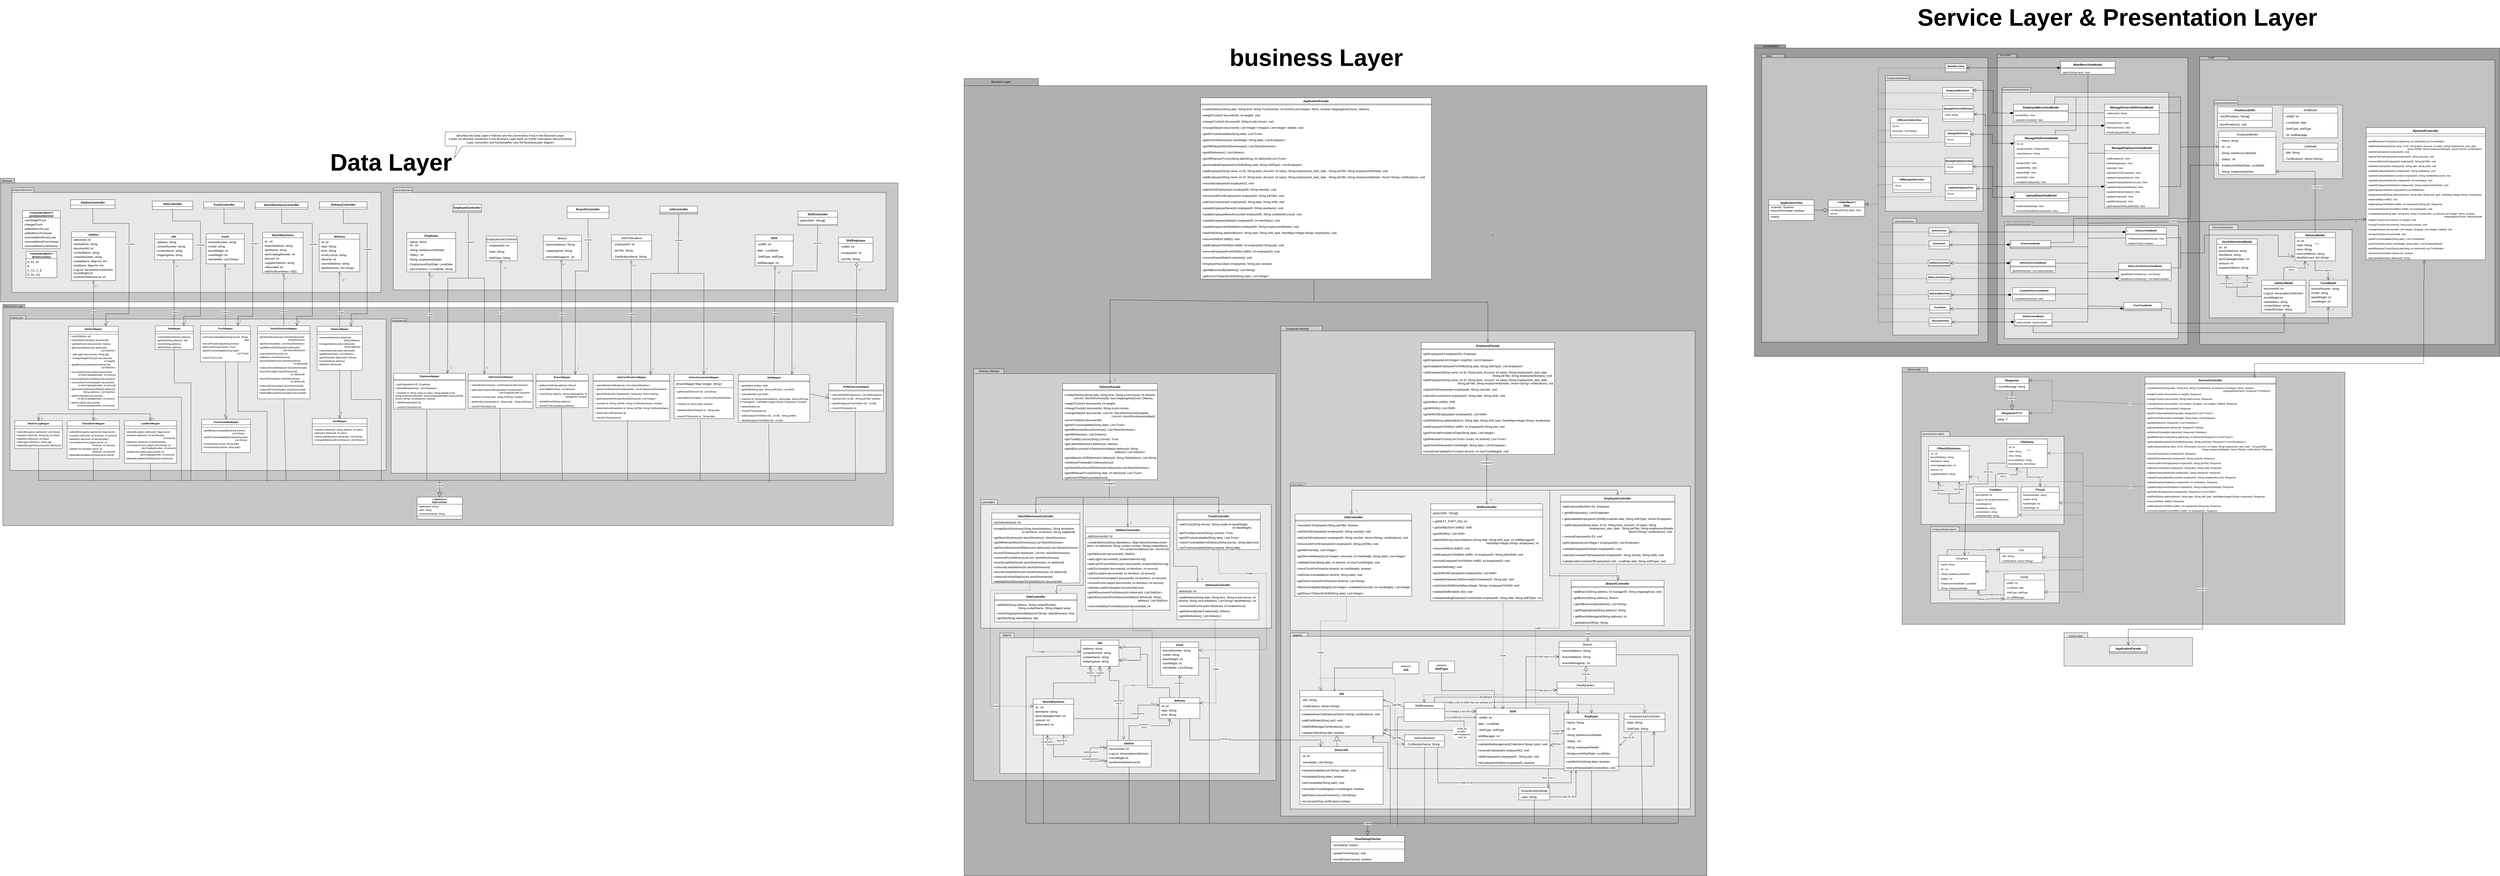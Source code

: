 <mxfile version="18.0.5" type="device"><diagram id="C5RBs43oDa-KdzZeNtuy" name="Page-1"><mxGraphModel dx="19" dy="2065" grid="1" gridSize="10" guides="1" tooltips="1" connect="1" arrows="1" fold="1" page="1" pageScale="1" pageWidth="827" pageHeight="1169" math="0" shadow="0"><root><mxCell id="WIyWlLk6GJQsqaUBKTNV-0"/><mxCell id="WIyWlLk6GJQsqaUBKTNV-1" parent="WIyWlLk6GJQsqaUBKTNV-0"/><mxCell id="Rf1dlH-vutgpMkE8M8N6-2054" value="" style="shape=folder;fontStyle=1;spacingTop=10;tabWidth=40;tabHeight=14;tabPosition=left;html=1;fontSize=10;labelBackgroundColor=default;fillColor=#9C9C9C;" parent="WIyWlLk6GJQsqaUBKTNV-1" vertex="1"><mxGeometry x="9200" y="-102" width="3130" height="1310" as="geometry"/></mxCell><mxCell id="Rf1dlH-vutgpMkE8M8N6-2053" value="" style="shape=folder;fontStyle=1;spacingTop=10;tabWidth=40;tabHeight=14;tabPosition=left;html=1;fontSize=10;fillColor=#C2C2C2;" parent="WIyWlLk6GJQsqaUBKTNV-1" vertex="1"><mxGeometry x="9230" y="-62" width="950" height="1210" as="geometry"/></mxCell><mxCell id="Rf1dlH-vutgpMkE8M8N6-2040" value="" style="shape=folder;fontStyle=1;spacingTop=10;tabWidth=99;tabHeight=20;tabPosition=left;html=1;fontSize=10;fillColor=#E3E3E3;" parent="WIyWlLk6GJQsqaUBKTNV-1" vertex="1"><mxGeometry x="9781" y="628" width="359" height="490" as="geometry"/></mxCell><mxCell id="Rf1dlH-vutgpMkE8M8N6-2039" value="" style="shape=folder;fontStyle=1;spacingTop=10;tabWidth=100;tabHeight=20;tabPosition=left;html=1;fontSize=10;fillColor=#E3E3E3;" parent="WIyWlLk6GJQsqaUBKTNV-1" vertex="1"><mxGeometry x="9750" y="28" width="410" height="570" as="geometry"/></mxCell><mxCell id="Rf1dlH-vutgpMkE8M8N6-1985" value="" style="shape=folder;fontStyle=1;spacingTop=10;tabWidth=40;tabHeight=14;tabPosition=left;html=1;fontSize=10;fillColor=#C2C2C2;" parent="WIyWlLk6GJQsqaUBKTNV-1" vertex="1"><mxGeometry x="10220" y="-62" width="800" height="1220" as="geometry"/></mxCell><mxCell id="Rf1dlH-vutgpMkE8M8N6-1984" value="" style="shape=folder;fontStyle=1;spacingTop=10;tabWidth=120;tabHeight=15;tabPosition=left;html=1;fontSize=10;fillColor=#E3E3E3;" parent="WIyWlLk6GJQsqaUBKTNV-1" vertex="1"><mxGeometry x="10250" y="643" width="730" height="490" as="geometry"/></mxCell><mxCell id="Rf1dlH-vutgpMkE8M8N6-1983" value="" style="shape=folder;fontStyle=1;spacingTop=10;tabWidth=120;tabHeight=20;tabPosition=left;html=1;fontSize=10;fillColor=#E3E3E3;" parent="WIyWlLk6GJQsqaUBKTNV-1" vertex="1"><mxGeometry x="10240" y="78" width="700" height="540" as="geometry"/></mxCell><mxCell id="Rf1dlH-vutgpMkE8M8N6-1868" value="" style="shape=folder;fontStyle=1;spacingTop=10;tabWidth=40;tabHeight=14;tabPosition=left;html=1;fontSize=10;fillColor=#C2C2C2;" parent="WIyWlLk6GJQsqaUBKTNV-1" vertex="1"><mxGeometry x="11070" y="-52" width="1240" height="1210" as="geometry"/></mxCell><mxCell id="Rf1dlH-vutgpMkE8M8N6-1859" value="" style="shape=folder;fontStyle=1;spacingTop=10;tabWidth=100;tabHeight=20;tabPosition=left;html=1;fontSize=9;fillColor=#E3E3E3;" parent="WIyWlLk6GJQsqaUBKTNV-1" vertex="1"><mxGeometry x="11130" y="131.5" width="540" height="330" as="geometry"/></mxCell><mxCell id="Rf1dlH-vutgpMkE8M8N6-1301" value="" style="shape=folder;fontStyle=1;spacingTop=10;tabWidth=30;tabHeight=20;tabPosition=left;html=1;fontSize=9;fillColor=#C4C4C4;" parent="WIyWlLk6GJQsqaUBKTNV-1" vertex="1"><mxGeometry x="9820" y="1254" width="1860" height="1080" as="geometry"/></mxCell><mxCell id="Rf1dlH-vutgpMkE8M8N6-1289" value="" style="shape=folder;fontStyle=1;spacingTop=10;tabWidth=120;tabHeight=20;tabPosition=left;html=1;fontSize=9;fillColor=#E8E8E8;" parent="WIyWlLk6GJQsqaUBKTNV-1" vertex="1"><mxGeometry x="9940" y="1924" width="540" height="320" as="geometry"/></mxCell><mxCell id="Rf1dlH-vutgpMkE8M8N6-1288" value="" style="shape=folder;fontStyle=1;spacingTop=10;tabWidth=120;tabHeight=20;tabPosition=left;html=1;fontSize=9;fillColor=#E8E8E8;" parent="WIyWlLk6GJQsqaUBKTNV-1" vertex="1"><mxGeometry x="9900" y="1524" width="600" height="390" as="geometry"/></mxCell><mxCell id="Rf1dlH-vutgpMkE8M8N6-1021" value="" style="shape=folder;fontStyle=1;spacingTop=10;tabWidth=40;tabHeight=30;tabPosition=left;html=1;fontSize=12;fillColor=#B0B0B0;" parent="WIyWlLk6GJQsqaUBKTNV-1" vertex="1"><mxGeometry x="5880" y="40" width="3120" height="3350" as="geometry"/></mxCell><mxCell id="Rf1dlH-vutgpMkE8M8N6-1017" value="" style="shape=folder;fontStyle=1;spacingTop=10;tabWidth=130;tabHeight=20;tabPosition=left;html=1;fontSize=12;fillColor=#CFCFCF;" parent="WIyWlLk6GJQsqaUBKTNV-1" vertex="1"><mxGeometry x="7210" y="1080" width="1740" height="2060" as="geometry"/></mxCell><mxCell id="Rf1dlH-vutgpMkE8M8N6-1016" value="" style="shape=folder;fontStyle=1;spacingTop=10;tabWidth=40;tabHeight=14;tabPosition=left;html=1;fontSize=12;fillColor=#EBEBEB;" parent="WIyWlLk6GJQsqaUBKTNV-1" vertex="1"><mxGeometry x="7250" y="1740" width="1680" height="620" as="geometry"/></mxCell><mxCell id="Rf1dlH-vutgpMkE8M8N6-1005" value="" style="shape=folder;fontStyle=1;spacingTop=10;tabWidth=40;tabHeight=14;tabPosition=left;html=1;fontSize=12;fillColor=#EBEBEB;" parent="WIyWlLk6GJQsqaUBKTNV-1" vertex="1"><mxGeometry x="7250" y="2370" width="1680" height="740" as="geometry"/></mxCell><mxCell id="Rf1dlH-vutgpMkE8M8N6-1001" value="" style="shape=folder;fontStyle=1;spacingTop=10;tabWidth=100;tabHeight=20;tabPosition=left;html=1;fontSize=12;fillColor=#CFCFCF;" parent="WIyWlLk6GJQsqaUBKTNV-1" vertex="1"><mxGeometry x="5920" y="1260" width="1270" height="1730" as="geometry"/></mxCell><mxCell id="Rf1dlH-vutgpMkE8M8N6-1000" value="" style="shape=folder;fontStyle=1;spacingTop=10;tabWidth=70;tabHeight=20;tabPosition=left;html=1;fontSize=12;fillColor=#EBEBEB;" parent="WIyWlLk6GJQsqaUBKTNV-1" vertex="1"><mxGeometry x="5950" y="1810" width="1220" height="540" as="geometry"/></mxCell><mxCell id="Rf1dlH-vutgpMkE8M8N6-999" value="" style="shape=folder;fontStyle=1;spacingTop=10;tabWidth=50;tabHeight=19;tabPosition=left;html=1;fontSize=12;fillColor=#EBEBEB;" parent="WIyWlLk6GJQsqaUBKTNV-1" vertex="1"><mxGeometry x="6030" y="2371" width="1090" height="590" as="geometry"/></mxCell><mxCell id="Rf1dlH-vutgpMkE8M8N6-502" value="package" style="shape=folder;fontStyle=1;spacingTop=10;tabWidth=60;tabHeight=20;tabPosition=left;html=1;fontSize=10;fillColor=#C7C7C7;" parent="WIyWlLk6GJQsqaUBKTNV-1" vertex="1"><mxGeometry x="1832" y="459" width="3770" height="520" as="geometry"/></mxCell><mxCell id="Rf1dlH-vutgpMkE8M8N6-500" value="" style="shape=folder;fontStyle=1;spacingTop=10;tabWidth=92;tabHeight=20;tabPosition=left;html=1;fontSize=10;fillColor=#E8E8E8;" parent="WIyWlLk6GJQsqaUBKTNV-1" vertex="1"><mxGeometry x="1880" y="499" width="1550" height="440" as="geometry"/></mxCell><mxCell id="Rf1dlH-vutgpMkE8M8N6-481" value="" style="shape=folder;fontStyle=1;spacingTop=10;tabWidth=80;tabHeight=20;tabPosition=left;html=1;fontSize=10;fillColor=#E8E8E8;" parent="WIyWlLk6GJQsqaUBKTNV-1" vertex="1"><mxGeometry x="3482" y="499" width="2070" height="430" as="geometry"/></mxCell><mxCell id="Rf1dlH-vutgpMkE8M8N6-185" value="" style="shape=folder;fontStyle=1;spacingTop=10;tabWidth=40;tabHeight=14;tabPosition=left;html=1;fontSize=10;fillColor=#C7C7C7;" parent="WIyWlLk6GJQsqaUBKTNV-1" vertex="1"><mxGeometry x="1842" y="989" width="3740" height="930" as="geometry"/></mxCell><mxCell id="Rf1dlH-vutgpMkE8M8N6-186" value="" style="shape=folder;fontStyle=1;spacingTop=10;tabWidth=40;tabHeight=14;tabPosition=left;html=1;fontSize=10;fillColor=#E8E8E8;" parent="WIyWlLk6GJQsqaUBKTNV-1" vertex="1"><mxGeometry x="1872" y="1037" width="1580" height="650" as="geometry"/></mxCell><mxCell id="0ycVJS76j_wLUFPNFtLp-16" value="DeliveryMapper" style="swimlane;fontStyle=1;fontSize=10;fillColor=#FFFFFF;swimlaneFillColor=default;" parent="WIyWlLk6GJQsqaUBKTNV-1" vertex="1"><mxGeometry x="3162" y="1081" width="190" height="186" as="geometry"/></mxCell><mxCell id="0ycVJS76j_wLUFPNFtLp-19" value="" style="line;strokeWidth=1;fillColor=none;align=left;verticalAlign=middle;spacingTop=-1;spacingLeft=3;spacingRight=3;rotatable=0;labelPosition=right;points=[];portConstraint=eastwest;fontSize=10;" parent="0ycVJS76j_wLUFPNFtLp-16" vertex="1"><mxGeometry y="29.75" width="190" height="8" as="geometry"/></mxCell><mxCell id="0ycVJS76j_wLUFPNFtLp-21" value="+removeAddress(int deliveryId, &#10;                                      String address)" style="text;align=left;verticalAlign=top;spacingLeft=4;spacingRight=4;overflow=hidden;rotatable=0;points=[[0,0.5],[1,0.5]];portConstraint=eastwest;fontSize=10;" parent="0ycVJS76j_wLUFPNFtLp-16" vertex="1"><mxGeometry y="34.95" width="190" height="35.05" as="geometry"/></mxCell><mxCell id="0ycVJS76j_wLUFPNFtLp-22" value="+changeAddressList(int deliveryId, &#10;                                       String address)" style="text;align=left;verticalAlign=top;spacingLeft=4;spacingRight=4;overflow=hidden;rotatable=0;points=[[0,0.5],[1,0.5]];portConstraint=eastwest;fontSize=10;" parent="0ycVJS76j_wLUFPNFtLp-16" vertex="1"><mxGeometry y="62" width="260" height="35.05" as="geometry"/></mxCell><mxCell id="0ycVJS76j_wLUFPNFtLp-23" value="+checkDeliveryExist(int deliveryId)" style="text;align=left;verticalAlign=top;spacingLeft=4;spacingRight=4;overflow=hidden;rotatable=0;points=[[0,0.5],[1,0.5]];portConstraint=eastwest;fontSize=10;" parent="0ycVJS76j_wLUFPNFtLp-16" vertex="1"><mxGeometry y="90" width="260" height="25" as="geometry"/></mxCell><mxCell id="0ycVJS76j_wLUFPNFtLp-24" value="+getAllDeliveries(): List&lt;Delivery&gt;" style="text;align=left;verticalAlign=top;spacingLeft=4;spacingRight=4;overflow=hidden;rotatable=0;points=[[0,0.5],[1,0.5]];portConstraint=eastwest;fontSize=10;" parent="0ycVJS76j_wLUFPNFtLp-16" vertex="1"><mxGeometry y="104" width="260" height="25" as="geometry"/></mxCell><mxCell id="0ycVJS76j_wLUFPNFtLp-25" value="+getDelivery(int deliveryId): Delivery" style="text;align=left;verticalAlign=top;spacingLeft=4;spacingRight=4;overflow=hidden;rotatable=0;points=[[0,0.5],[1,0.5]];portConstraint=eastwest;fontSize=10;" parent="0ycVJS76j_wLUFPNFtLp-16" vertex="1"><mxGeometry y="119" width="260" height="25" as="geometry"/></mxCell><mxCell id="0ycVJS76j_wLUFPNFtLp-26" value="+insert(Delivery delivery)" style="text;align=left;verticalAlign=top;spacingLeft=4;spacingRight=4;overflow=hidden;rotatable=0;points=[[0,0.5],[1,0.5]];portConstraint=eastwest;fontSize=10;" parent="0ycVJS76j_wLUFPNFtLp-16" vertex="1"><mxGeometry y="134" width="260" height="25" as="geometry"/></mxCell><mxCell id="0ycVJS76j_wLUFPNFtLp-27" value="+delete(int deliveryId)" style="text;align=left;verticalAlign=top;spacingLeft=4;spacingRight=4;overflow=hidden;rotatable=0;points=[[0,0.5],[1,0.5]];portConstraint=eastwest;fontSize=10;" parent="0ycVJS76j_wLUFPNFtLp-16" vertex="1"><mxGeometry y="148" width="260" height="25" as="geometry"/></mxCell><mxCell id="0ycVJS76j_wLUFPNFtLp-29" value="DestMapper" style="swimlane;fontStyle=1;fontSize=10;fillColor=#FFFFFF;swimlaneFillColor=default;" parent="WIyWlLk6GJQsqaUBKTNV-1" vertex="1"><mxGeometry x="3142" y="1468.5" width="230" height="110.5" as="geometry"/></mxCell><mxCell id="0ycVJS76j_wLUFPNFtLp-30" value="" style="line;strokeWidth=1;fillColor=none;align=left;verticalAlign=middle;spacingTop=-1;spacingLeft=3;spacingRight=3;rotatable=0;labelPosition=right;points=[];portConstraint=eastwest;fontSize=10;" parent="0ycVJS76j_wLUFPNFtLp-29" vertex="1"><mxGeometry y="29.75" width="230" height="8" as="geometry"/></mxCell><mxCell id="0ycVJS76j_wLUFPNFtLp-31" value="+insert(int deliveryId, String address, int index)" style="text;align=left;verticalAlign=top;spacingLeft=4;spacingRight=4;overflow=hidden;rotatable=0;points=[[0,0.5],[1,0.5]];portConstraint=eastwest;fontSize=10;" parent="0ycVJS76j_wLUFPNFtLp-29" vertex="1"><mxGeometry y="34.95" width="230" height="35.05" as="geometry"/></mxCell><mxCell id="0ycVJS76j_wLUFPNFtLp-32" value="+delete(int deliveryId, int index)" style="text;align=left;verticalAlign=top;spacingLeft=4;spacingRight=4;overflow=hidden;rotatable=0;points=[[0,0.5],[1,0.5]];portConstraint=eastwest;fontSize=10;" parent="0ycVJS76j_wLUFPNFtLp-29" vertex="1"><mxGeometry y="49" width="260" height="28" as="geometry"/></mxCell><mxCell id="0ycVJS76j_wLUFPNFtLp-33" value="+selectListAddress(int deliveryId): List&lt;String&gt;" style="text;align=left;verticalAlign=top;spacingLeft=4;spacingRight=4;overflow=hidden;rotatable=0;points=[[0,0.5],[1,0.5]];portConstraint=eastwest;fontSize=10;" parent="0ycVJS76j_wLUFPNFtLp-29" vertex="1"><mxGeometry y="64" width="260" height="25" as="geometry"/></mxCell><mxCell id="0ycVJS76j_wLUFPNFtLp-34" value="+changeAddressListForDelivery(): List&lt;Delivery&gt;" style="text;align=left;verticalAlign=top;spacingLeft=4;spacingRight=4;overflow=hidden;rotatable=0;points=[[0,0.5],[1,0.5]];portConstraint=eastwest;fontSize=10;" parent="0ycVJS76j_wLUFPNFtLp-29" vertex="1"><mxGeometry y="78" width="260" height="25" as="geometry"/></mxCell><mxCell id="0ycVJS76j_wLUFPNFtLp-47" value="SiteDocLogMapper" style="swimlane;fontStyle=1;fontSize=10;swimlaneFillColor=default;" parent="WIyWlLk6GJQsqaUBKTNV-1" vertex="1"><mxGeometry x="1892" y="1477.9" width="200" height="117.57" as="geometry"/></mxCell><mxCell id="0ycVJS76j_wLUFPNFtLp-48" value="" style="line;strokeWidth=1;fillColor=none;align=left;verticalAlign=middle;spacingTop=-1;spacingLeft=3;spacingRight=3;rotatable=0;labelPosition=right;points=[];portConstraint=eastwest;fontSize=10;" parent="0ycVJS76j_wLUFPNFtLp-47" vertex="1"><mxGeometry y="29.75" width="200" height="8" as="geometry"/></mxCell><mxCell id="0ycVJS76j_wLUFPNFtLp-49" value="+selectAllLogs(int siteDocId): List&lt;String&gt;" style="text;align=left;verticalAlign=top;spacingLeft=4;spacingRight=4;overflow=hidden;rotatable=0;points=[[0,0.5],[1,0.5]];portConstraint=eastwest;fontSize=10;" parent="0ycVJS76j_wLUFPNFtLp-47" vertex="1"><mxGeometry y="34.95" width="200" height="35.05" as="geometry"/></mxCell><mxCell id="0ycVJS76j_wLUFPNFtLp-50" value="+insert(int siteDocId, String log, int index)" style="text;align=left;verticalAlign=top;spacingLeft=4;spacingRight=4;overflow=hidden;rotatable=0;points=[[0,0.5],[1,0.5]];portConstraint=eastwest;fontSize=10;" parent="0ycVJS76j_wLUFPNFtLp-47" vertex="1"><mxGeometry y="49" width="260" height="28" as="geometry"/></mxCell><mxCell id="0ycVJS76j_wLUFPNFtLp-51" value="+delete(int siteDocId, int index)" style="text;align=left;verticalAlign=top;spacingLeft=4;spacingRight=4;overflow=hidden;rotatable=0;points=[[0,0.5],[1,0.5]];portConstraint=eastwest;fontSize=10;" parent="0ycVJS76j_wLUFPNFtLp-47" vertex="1"><mxGeometry y="64" width="260" height="25" as="geometry"/></mxCell><mxCell id="Rf1dlH-vutgpMkE8M8N6-0" value="+addLog(int siteDocId, String log)" style="text;align=left;verticalAlign=top;spacingLeft=4;spacingRight=4;overflow=hidden;rotatable=0;points=[[0,0.5],[1,0.5]];portConstraint=eastwest;fontSize=10;" parent="0ycVJS76j_wLUFPNFtLp-47" vertex="1"><mxGeometry y="77.78" width="260" height="25" as="geometry"/></mxCell><mxCell id="Rf1dlH-vutgpMkE8M8N6-1" value="+deleteAllLogsForDocument(int siteDocId)" style="text;align=left;verticalAlign=top;spacingLeft=4;spacingRight=4;overflow=hidden;rotatable=0;points=[[0,0.5],[1,0.5]];portConstraint=eastwest;fontSize=10;" parent="0ycVJS76j_wLUFPNFtLp-47" vertex="1"><mxGeometry y="91.78" width="260" height="18.22" as="geometry"/></mxCell><mxCell id="Rf1dlH-vutgpMkE8M8N6-22" value="SiteDocMapper" style="swimlane;fontStyle=1;fontSize=10;fillColor=#FFFFFF;swimlaneFillColor=default;" parent="WIyWlLk6GJQsqaUBKTNV-1" vertex="1"><mxGeometry x="2117" y="1081" width="210" height="350" as="geometry"/></mxCell><mxCell id="Rf1dlH-vutgpMkE8M8N6-23" value="" style="line;strokeWidth=1;fillColor=none;align=left;verticalAlign=middle;spacingTop=-1;spacingLeft=3;spacingRight=3;rotatable=0;labelPosition=right;points=[];portConstraint=eastwest;fontSize=10;" parent="Rf1dlH-vutgpMkE8M8N6-22" vertex="1"><mxGeometry y="29.75" width="210" height="8" as="geometry"/></mxCell><mxCell id="Rf1dlH-vutgpMkE8M8N6-29" value="+ checkSiteDocExist(int documentId)" style="text;strokeColor=none;fillColor=none;align=left;verticalAlign=top;spacingLeft=4;spacingRight=4;overflow=hidden;rotatable=0;points=[[0,0.5],[1,0.5]];portConstraint=eastwest;fontSize=10;" parent="Rf1dlH-vutgpMkE8M8N6-22" vertex="1"><mxGeometry y="45.75" width="240" height="16" as="geometry"/></mxCell><mxCell id="Rf1dlH-vutgpMkE8M8N6-30" value="+  getSiteDoc(int documentId): SiteDoc" style="text;strokeColor=none;fillColor=none;align=left;verticalAlign=top;spacingLeft=4;spacingRight=4;overflow=hidden;rotatable=0;points=[[0,0.5],[1,0.5]];portConstraint=eastwest;fontSize=10;" parent="Rf1dlH-vutgpMkE8M8N6-22" vertex="1"><mxGeometry y="61.75" width="240" height="16" as="geometry"/></mxCell><mxCell id="Rf1dlH-vutgpMkE8M8N6-32" value="+ getFutureSiteDocs(int deliveryId): &#10;                                               List&lt;SiteDoc&gt;" style="text;strokeColor=none;fillColor=none;align=left;verticalAlign=top;spacingLeft=4;spacingRight=4;overflow=hidden;rotatable=0;points=[[0,0.5],[1,0.5]];portConstraint=eastwest;fontSize=10;" parent="Rf1dlH-vutgpMkE8M8N6-22" vertex="1"><mxGeometry y="77.75" width="240" height="28" as="geometry"/></mxCell><mxCell id="Rf1dlH-vutgpMkE8M8N6-33" value="+  addLog(int documentId, String log)" style="text;strokeColor=none;fillColor=none;align=left;verticalAlign=top;spacingLeft=4;spacingRight=4;overflow=hidden;rotatable=0;points=[[0,0.5],[1,0.5]];portConstraint=eastwest;fontSize=10;" parent="Rf1dlH-vutgpMkE8M8N6-22" vertex="1"><mxGeometry y="105.75" width="240" height="16" as="geometry"/></mxCell><mxCell id="Rf1dlH-vutgpMkE8M8N6-34" value="+  changeWeightOnDoc(int documentId, &#10;                                                    int weight)" style="text;strokeColor=none;fillColor=none;align=left;verticalAlign=top;spacingLeft=4;spacingRight=4;overflow=hidden;rotatable=0;points=[[0,0.5],[1,0.5]];portConstraint=eastwest;fontSize=10;" parent="Rf1dlH-vutgpMkE8M8N6-22" vertex="1"><mxGeometry y="121.75" width="240" height="34" as="geometry"/></mxCell><mxCell id="Rf1dlH-vutgpMkE8M8N6-35" value="+ getAllDocsForDelivery(int deliveryId):&#10;                                               List&lt;SiteDoc&gt;" style="text;strokeColor=none;fillColor=none;align=left;verticalAlign=top;spacingLeft=4;spacingRight=4;overflow=hidden;rotatable=0;points=[[0,0.5],[1,0.5]];portConstraint=eastwest;fontSize=10;" parent="Rf1dlH-vutgpMkE8M8N6-22" vertex="1"><mxGeometry y="148.75" width="240" height="34" as="geometry"/></mxCell><mxCell id="Rf1dlH-vutgpMkE8M8N6-43" value="+ removeItemFromLoad(int documentId, &#10;             int itemCatalogNumber, int amount)" style="text;strokeColor=none;fillColor=none;align=left;verticalAlign=top;spacingLeft=4;spacingRight=4;overflow=hidden;rotatable=0;points=[[0,0.5],[1,0.5]];portConstraint=eastwest;fontSize=10;" parent="Rf1dlH-vutgpMkE8M8N6-22" vertex="1"><mxGeometry y="180" width="240" height="34" as="geometry"/></mxCell><mxCell id="Rf1dlH-vutgpMkE8M8N6-44" value="+ removeSiteDocFromDelivery(int docId):int" style="text;strokeColor=none;fillColor=none;align=left;verticalAlign=top;spacingLeft=4;spacingRight=4;overflow=hidden;rotatable=0;points=[[0,0.5],[1,0.5]];portConstraint=eastwest;fontSize=10;" parent="Rf1dlH-vutgpMkE8M8N6-22" vertex="1"><mxGeometry x="-4" y="209" width="244" height="34" as="geometry"/></mxCell><mxCell id="Rf1dlH-vutgpMkE8M8N6-45" value="+ insert(SiteDoc sd)" style="text;strokeColor=none;fillColor=none;align=left;verticalAlign=top;spacingLeft=4;spacingRight=4;overflow=hidden;rotatable=0;points=[[0,0.5],[1,0.5]];portConstraint=eastwest;fontSize=10;" parent="Rf1dlH-vutgpMkE8M8N6-22" vertex="1"><mxGeometry y="29.75" width="210" height="34" as="geometry"/></mxCell><mxCell id="Rf1dlH-vutgpMkE8M8N6-46" value="+ removeItemFromUnload(int documentId, &#10;             int itemCatalogNumber, int amount)" style="text;strokeColor=none;fillColor=none;align=left;verticalAlign=top;spacingLeft=4;spacingRight=4;overflow=hidden;rotatable=0;points=[[0,0.5],[1,0.5]];portConstraint=eastwest;fontSize=10;" parent="Rf1dlH-vutgpMkE8M8N6-22" vertex="1"><mxGeometry y="224" width="240" height="34" as="geometry"/></mxCell><mxCell id="Rf1dlH-vutgpMkE8M8N6-47" value="+ getDocsForDeliveryAndSite(int deliveryId,&#10;                     String address): List&lt;SiteDoc&gt; &#10;" style="text;strokeColor=none;fillColor=none;align=left;verticalAlign=top;spacingLeft=4;spacingRight=4;overflow=hidden;rotatable=0;points=[[0,0.5],[1,0.5]];portConstraint=eastwest;fontSize=10;" parent="Rf1dlH-vutgpMkE8M8N6-22" vertex="1"><mxGeometry x="-1" y="252" width="240" height="34" as="geometry"/></mxCell><mxCell id="Rf1dlH-vutgpMkE8M8N6-48" value="+ addToUnload(int documentId, &#10;            int itemCatalogNumber, int amount)" style="text;strokeColor=none;fillColor=none;align=left;verticalAlign=top;spacingLeft=4;spacingRight=4;overflow=hidden;rotatable=0;points=[[0,0.5],[1,0.5]];portConstraint=eastwest;fontSize=10;" parent="Rf1dlH-vutgpMkE8M8N6-22" vertex="1"><mxGeometry y="280" width="200" height="34" as="geometry"/></mxCell><mxCell id="Rf1dlH-vutgpMkE8M8N6-49" value="+ addToLoad(int documentId, &#10;            int itemCatalogNumber, int amount)" style="text;strokeColor=none;fillColor=none;align=left;verticalAlign=top;spacingLeft=4;spacingRight=4;overflow=hidden;rotatable=0;points=[[0,0.5],[1,0.5]];portConstraint=eastwest;fontSize=10;" parent="Rf1dlH-vutgpMkE8M8N6-22" vertex="1"><mxGeometry x="-2" y="309" width="212" height="34" as="geometry"/></mxCell><mxCell id="Rf1dlH-vutgpMkE8M8N6-51" value="SiteMapper" style="swimlane;fontStyle=1;fontSize=10;fillColor=#FFFFFF;swimlaneFillColor=default;" parent="WIyWlLk6GJQsqaUBKTNV-1" vertex="1"><mxGeometry x="2482" y="1079" width="160" height="100" as="geometry"/></mxCell><mxCell id="Rf1dlH-vutgpMkE8M8N6-52" value="" style="line;strokeWidth=1;fillColor=none;align=left;verticalAlign=middle;spacingTop=-1;spacingLeft=3;spacingRight=3;rotatable=0;labelPosition=right;points=[];portConstraint=eastwest;fontSize=10;" parent="Rf1dlH-vutgpMkE8M8N6-51" vertex="1"><mxGeometry y="29.75" width="160" height="8" as="geometry"/></mxCell><mxCell id="Rf1dlH-vutgpMkE8M8N6-53" value="+checkSiteExist(String address)" style="text;align=left;verticalAlign=top;spacingLeft=4;spacingRight=4;overflow=hidden;rotatable=0;points=[[0,0.5],[1,0.5]];portConstraint=eastwest;fontSize=10;" parent="Rf1dlH-vutgpMkE8M8N6-51" vertex="1"><mxGeometry y="34.95" width="160" height="35.05" as="geometry"/></mxCell><mxCell id="Rf1dlH-vutgpMkE8M8N6-54" value="+getSite(String address): Site" style="text;align=left;verticalAlign=top;spacingLeft=4;spacingRight=4;overflow=hidden;rotatable=0;points=[[0,0.5],[1,0.5]];portConstraint=eastwest;fontSize=10;" parent="Rf1dlH-vutgpMkE8M8N6-51" vertex="1"><mxGeometry y="49" width="260" height="28" as="geometry"/></mxCell><mxCell id="Rf1dlH-vutgpMkE8M8N6-55" value="+insert(String address)" style="text;align=left;verticalAlign=top;spacingLeft=4;spacingRight=4;overflow=hidden;rotatable=0;points=[[0,0.5],[1,0.5]];portConstraint=eastwest;fontSize=10;" parent="Rf1dlH-vutgpMkE8M8N6-51" vertex="1"><mxGeometry y="64" width="260" height="25" as="geometry"/></mxCell><mxCell id="Rf1dlH-vutgpMkE8M8N6-56" value="+delete(String address)" style="text;align=left;verticalAlign=top;spacingLeft=4;spacingRight=4;overflow=hidden;rotatable=0;points=[[0,0.5],[1,0.5]];portConstraint=eastwest;fontSize=10;" parent="Rf1dlH-vutgpMkE8M8N6-51" vertex="1"><mxGeometry y="77.78" width="260" height="12.22" as="geometry"/></mxCell><mxCell id="Rf1dlH-vutgpMkE8M8N6-58" value="StockShortnessMapper" style="swimlane;fontStyle=1;fontSize=10;fillColor=#FFFFFF;swimlaneFillColor=default;" parent="WIyWlLk6GJQsqaUBKTNV-1" vertex="1"><mxGeometry x="2912" y="1079" width="220" height="307.31" as="geometry"/></mxCell><mxCell id="Rf1dlH-vutgpMkE8M8N6-59" value="" style="line;strokeWidth=1;fillColor=none;align=left;verticalAlign=middle;spacingTop=-1;spacingLeft=3;spacingRight=3;rotatable=0;labelPosition=right;points=[];portConstraint=eastwest;fontSize=10;" parent="Rf1dlH-vutgpMkE8M8N6-58" vertex="1"><mxGeometry y="29.75" width="220" height="8" as="geometry"/></mxCell><mxCell id="Rf1dlH-vutgpMkE8M8N6-60" value="+getStockShortness(int StockShortnessId):&#10;                                            StockShortness" style="text;align=left;verticalAlign=top;spacingLeft=4;spacingRight=4;overflow=hidden;rotatable=0;points=[[0,0.5],[1,0.5]];portConstraint=eastwest;fontSize=10;" parent="Rf1dlH-vutgpMkE8M8N6-58" vertex="1"><mxGeometry y="34.95" width="220" height="35.05" as="geometry"/></mxCell><mxCell id="Rf1dlH-vutgpMkE8M8N6-62" value="+getAllUnbounded(): List&lt;StockShortness&gt;" style="text;align=left;verticalAlign=top;spacingLeft=4;spacingRight=4;overflow=hidden;rotatable=0;points=[[0,0.5],[1,0.5]];portConstraint=eastwest;fontSize=10;" parent="Rf1dlH-vutgpMkE8M8N6-58" vertex="1"><mxGeometry y="63" width="240" height="37" as="geometry"/></mxCell><mxCell id="Rf1dlH-vutgpMkE8M8N6-64" value="+getAllBoundToDelivery(int deliveryId): &#10;                                    List&lt;StockShortness&gt;" style="text;align=left;verticalAlign=top;spacingLeft=4;spacingRight=4;overflow=hidden;rotatable=0;points=[[0,0.5],[1,0.5]];portConstraint=eastwest;fontSize=10;" parent="Rf1dlH-vutgpMkE8M8N6-58" vertex="1"><mxGeometry y="79" width="250" height="37" as="geometry"/></mxCell><mxCell id="Rf1dlH-vutgpMkE8M8N6-65" value="+insert(StockShortness ss)" style="text;align=left;verticalAlign=top;spacingLeft=4;spacingRight=4;overflow=hidden;rotatable=0;points=[[0,0.5],[1,0.5]];portConstraint=eastwest;fontSize=10;" parent="Rf1dlH-vutgpMkE8M8N6-58" vertex="1"><mxGeometry y="105" width="240" height="30" as="geometry"/></mxCell><mxCell id="Rf1dlH-vutgpMkE8M8N6-66" value="+delete(int stockShortnessId)" style="text;align=left;verticalAlign=top;spacingLeft=4;spacingRight=4;overflow=hidden;rotatable=0;points=[[0,0.5],[1,0.5]];portConstraint=eastwest;fontSize=10;" parent="Rf1dlH-vutgpMkE8M8N6-58" vertex="1"><mxGeometry y="120" width="240" height="30" as="geometry"/></mxCell><mxCell id="Rf1dlH-vutgpMkE8M8N6-67" value="+boundToDelivery(int stockShortnessId, &#10;                                                    int deliveryId)" style="text;align=left;verticalAlign=top;spacingLeft=4;spacingRight=4;overflow=hidden;rotatable=0;points=[[0,0.5],[1,0.5]];portConstraint=eastwest;fontSize=10;" parent="Rf1dlH-vutgpMkE8M8N6-58" vertex="1"><mxGeometry y="135" width="250" height="40" as="geometry"/></mxCell><mxCell id="Rf1dlH-vutgpMkE8M8N6-68" value="+unboundFromDelivery(int stockShortnessId)" style="text;align=left;verticalAlign=top;spacingLeft=4;spacingRight=4;overflow=hidden;rotatable=0;points=[[0,0.5],[1,0.5]];portConstraint=eastwest;fontSize=10;" parent="Rf1dlH-vutgpMkE8M8N6-58" vertex="1"><mxGeometry y="164" width="250" height="40" as="geometry"/></mxCell><mxCell id="Rf1dlH-vutgpMkE8M8N6-69" value="+boundToLoad(int stockShortnessId, &#10;                                                int siteDocId)" style="text;align=left;verticalAlign=top;spacingLeft=4;spacingRight=4;overflow=hidden;rotatable=0;points=[[0,0.5],[1,0.5]];portConstraint=eastwest;fontSize=10;" parent="Rf1dlH-vutgpMkE8M8N6-58" vertex="1"><mxGeometry y="180" width="250" height="40" as="geometry"/></mxCell><mxCell id="Rf1dlH-vutgpMkE8M8N6-70" value="+boundToUnload(int stockShortnessId, &#10;                                                int siteDocId)" style="text;align=left;verticalAlign=top;spacingLeft=4;spacingRight=4;overflow=hidden;rotatable=0;points=[[0,0.5],[1,0.5]];portConstraint=eastwest;fontSize=10;" parent="Rf1dlH-vutgpMkE8M8N6-58" vertex="1"><mxGeometry y="210" width="250" height="40" as="geometry"/></mxCell><mxCell id="Rf1dlH-vutgpMkE8M8N6-72" value="+unboundFromLoad(int stockShortnessId)" style="text;align=left;verticalAlign=top;spacingLeft=4;spacingRight=4;overflow=hidden;rotatable=0;points=[[0,0.5],[1,0.5]];portConstraint=eastwest;fontSize=10;" parent="Rf1dlH-vutgpMkE8M8N6-58" vertex="1"><mxGeometry x="-1" y="240" width="250" height="40" as="geometry"/></mxCell><mxCell id="Rf1dlH-vutgpMkE8M8N6-73" value="+unboundFromUnload(int stockShortnessId)" style="text;align=left;verticalAlign=top;spacingLeft=4;spacingRight=4;overflow=hidden;rotatable=0;points=[[0,0.5],[1,0.5]];portConstraint=eastwest;fontSize=10;" parent="Rf1dlH-vutgpMkE8M8N6-58" vertex="1"><mxGeometry x="-1" y="256" width="250" height="40" as="geometry"/></mxCell><mxCell id="Rf1dlH-vutgpMkE8M8N6-74" value="+deleteAllBoundedToUnload(int documentId)" style="text;align=left;verticalAlign=top;spacingLeft=4;spacingRight=4;overflow=hidden;rotatable=0;points=[[0,0.5],[1,0.5]];portConstraint=eastwest;fontSize=10;" parent="Rf1dlH-vutgpMkE8M8N6-58" vertex="1"><mxGeometry x="-1" y="270" width="250" height="30" as="geometry"/></mxCell><mxCell id="Rf1dlH-vutgpMkE8M8N6-75" value="TruckAvailableMapper" style="swimlane;fontStyle=1;fontSize=10;swimlaneFillColor=default;" parent="WIyWlLk6GJQsqaUBKTNV-1" vertex="1"><mxGeometry x="2677" y="1472" width="205" height="140" as="geometry"/></mxCell><mxCell id="Rf1dlH-vutgpMkE8M8N6-76" value="" style="line;strokeWidth=1;fillColor=none;align=left;verticalAlign=middle;spacingTop=-1;spacingLeft=3;spacingRight=3;rotatable=0;labelPosition=right;points=[];portConstraint=eastwest;fontSize=10;" parent="Rf1dlH-vutgpMkE8M8N6-75" vertex="1"><mxGeometry y="29.75" width="200" height="8" as="geometry"/></mxCell><mxCell id="Rf1dlH-vutgpMkE8M8N6-77" value="+getAllDatesUnavailable(String license):&#10;                                            List&lt;String&gt;" style="text;align=left;verticalAlign=top;spacingLeft=4;spacingRight=4;overflow=hidden;rotatable=0;points=[[0,0.5],[1,0.5]];portConstraint=eastwest;fontSize=10;" parent="Rf1dlH-vutgpMkE8M8N6-75" vertex="1"><mxGeometry y="34.95" width="200" height="35.05" as="geometry"/></mxCell><mxCell id="Rf1dlH-vutgpMkE8M8N6-78" value="+getAllTrucksAvailableByDate(String date): &#10;                                                List&lt;String&gt;" style="text;align=left;verticalAlign=top;spacingLeft=4;spacingRight=4;overflow=hidden;rotatable=0;points=[[0,0.5],[1,0.5]];portConstraint=eastwest;fontSize=10;" parent="Rf1dlH-vutgpMkE8M8N6-75" vertex="1"><mxGeometry y="63" width="240" height="37" as="geometry"/></mxCell><mxCell id="Rf1dlH-vutgpMkE8M8N6-80" value="+insert(String license, String date)" style="text;align=left;verticalAlign=top;spacingLeft=4;spacingRight=4;overflow=hidden;rotatable=0;points=[[0,0.5],[1,0.5]];portConstraint=eastwest;fontSize=10;" parent="Rf1dlH-vutgpMkE8M8N6-75" vertex="1"><mxGeometry y="91" width="240" height="30" as="geometry"/></mxCell><mxCell id="Rf1dlH-vutgpMkE8M8N6-81" value="+remove(string license, string date)" style="text;align=left;verticalAlign=top;spacingLeft=4;spacingRight=4;overflow=hidden;rotatable=0;points=[[0,0.5],[1,0.5]];portConstraint=eastwest;fontSize=10;" parent="Rf1dlH-vutgpMkE8M8N6-75" vertex="1"><mxGeometry y="105" width="240" height="25" as="geometry"/></mxCell><mxCell id="Rf1dlH-vutgpMkE8M8N6-89" value="TruckMapper" style="swimlane;fontStyle=1;fontSize=10;fillColor=#FFFFFF;swimlaneFillColor=default;" parent="WIyWlLk6GJQsqaUBKTNV-1" vertex="1"><mxGeometry x="2672" y="1079" width="210" height="152" as="geometry"/></mxCell><mxCell id="Rf1dlH-vutgpMkE8M8N6-90" value="" style="line;strokeWidth=1;fillColor=none;align=left;verticalAlign=middle;spacingTop=-1;spacingLeft=3;spacingRight=3;rotatable=0;labelPosition=right;points=[];portConstraint=eastwest;fontSize=10;" parent="Rf1dlH-vutgpMkE8M8N6-89" vertex="1"><mxGeometry y="29.75" width="210" height="8" as="geometry"/></mxCell><mxCell id="Rf1dlH-vutgpMkE8M8N6-91" value="+setTruckUnAvailable(String license, String &#10;                                                                date)" style="text;align=left;verticalAlign=top;spacingLeft=4;spacingRight=4;overflow=hidden;rotatable=0;points=[[0,0.5],[1,0.5]];portConstraint=eastwest;fontSize=10;" parent="Rf1dlH-vutgpMkE8M8N6-89" vertex="1"><mxGeometry y="34.95" width="210" height="35.05" as="geometry"/></mxCell><mxCell id="Rf1dlH-vutgpMkE8M8N6-92" value="+checkIfTruckExists(String license)" style="text;align=left;verticalAlign=top;spacingLeft=4;spacingRight=4;overflow=hidden;rotatable=0;points=[[0,0.5],[1,0.5]];portConstraint=eastwest;fontSize=10;" parent="Rf1dlH-vutgpMkE8M8N6-89" vertex="1"><mxGeometry y="63" width="240" height="27" as="geometry"/></mxCell><mxCell id="Rf1dlH-vutgpMkE8M8N6-93" value="+getTruck(String license): Truck" style="text;align=left;verticalAlign=top;spacingLeft=4;spacingRight=4;overflow=hidden;rotatable=0;points=[[0,0.5],[1,0.5]];portConstraint=eastwest;fontSize=10;" parent="Rf1dlH-vutgpMkE8M8N6-89" vertex="1"><mxGeometry y="77" width="240" height="30" as="geometry"/></mxCell><mxCell id="Rf1dlH-vutgpMkE8M8N6-94" value="+getAllTrucksAvailable(string date):&#10;                                                     List&lt;Truck&gt;" style="text;align=left;verticalAlign=top;spacingLeft=4;spacingRight=4;overflow=hidden;rotatable=0;points=[[0,0.5],[1,0.5]];portConstraint=eastwest;fontSize=10;" parent="Rf1dlH-vutgpMkE8M8N6-89" vertex="1"><mxGeometry y="92" width="250" height="30" as="geometry"/></mxCell><mxCell id="Rf1dlH-vutgpMkE8M8N6-95" value="+insert(Truck truck)" style="text;align=left;verticalAlign=top;spacingLeft=4;spacingRight=4;overflow=hidden;rotatable=0;points=[[0,0.5],[1,0.5]];portConstraint=eastwest;fontSize=10;" parent="Rf1dlH-vutgpMkE8M8N6-89" vertex="1"><mxGeometry y="122" width="250" height="18" as="geometry"/></mxCell><mxCell id="Rf1dlH-vutgpMkE8M8N6-96" value="UnloadItemsMapper" style="swimlane;fontStyle=1;fontSize=10;swimlaneFillColor=default;" parent="WIyWlLk6GJQsqaUBKTNV-1" vertex="1"><mxGeometry x="2112" y="1477.9" width="220" height="160" as="geometry"/></mxCell><mxCell id="Rf1dlH-vutgpMkE8M8N6-97" value="" style="line;strokeWidth=1;fillColor=none;align=left;verticalAlign=middle;spacingTop=-1;spacingLeft=3;spacingRight=3;rotatable=0;labelPosition=right;points=[];portConstraint=eastwest;fontSize=10;" parent="Rf1dlH-vutgpMkE8M8N6-96" vertex="1"><mxGeometry y="29.75" width="220" height="8" as="geometry"/></mxCell><mxCell id="Rf1dlH-vutgpMkE8M8N6-98" value="+selectAllUnload(int siteDocId): Map&lt;int,int&gt;" style="text;align=left;verticalAlign=top;spacingLeft=4;spacingRight=4;overflow=hidden;rotatable=0;points=[[0,0.5],[1,0.5]];portConstraint=eastwest;fontSize=10;" parent="Rf1dlH-vutgpMkE8M8N6-96" vertex="1"><mxGeometry y="34.95" width="220" height="35.05" as="geometry"/></mxCell><mxCell id="Rf1dlH-vutgpMkE8M8N6-99" value="+insert(int siteDocId, int itemNum, int amount)" style="text;align=left;verticalAlign=top;spacingLeft=4;spacingRight=4;overflow=hidden;rotatable=0;points=[[0,0.5],[1,0.5]];portConstraint=eastwest;fontSize=10;" parent="Rf1dlH-vutgpMkE8M8N6-96" vertex="1"><mxGeometry y="50" width="240" height="27" as="geometry"/></mxCell><mxCell id="Rf1dlH-vutgpMkE8M8N6-100" value="+delete(int siteDocId, int itemNumber)" style="text;align=left;verticalAlign=top;spacingLeft=4;spacingRight=4;overflow=hidden;rotatable=0;points=[[0,0.5],[1,0.5]];portConstraint=eastwest;fontSize=10;" parent="Rf1dlH-vutgpMkE8M8N6-96" vertex="1"><mxGeometry y="65" width="240" height="30" as="geometry"/></mxCell><mxCell id="Rf1dlH-vutgpMkE8M8N6-101" value="+removeItemFromLoad(int docId, int &#10;                                    itemNum, int amount)" style="text;align=left;verticalAlign=top;spacingLeft=4;spacingRight=4;overflow=hidden;rotatable=0;points=[[0,0.5],[1,0.5]];portConstraint=eastwest;fontSize=10;" parent="Rf1dlH-vutgpMkE8M8N6-96" vertex="1"><mxGeometry y="79" width="250" height="38" as="geometry"/></mxCell><mxCell id="Rf1dlH-vutgpMkE8M8N6-102" value="+addItemToUnload(int docId, int &#10;                                    itemNum, int amount)" style="text;align=left;verticalAlign=top;spacingLeft=4;spacingRight=4;overflow=hidden;rotatable=0;points=[[0,0.5],[1,0.5]];portConstraint=eastwest;fontSize=10;" parent="Rf1dlH-vutgpMkE8M8N6-96" vertex="1"><mxGeometry y="106" width="250" height="38" as="geometry"/></mxCell><mxCell id="Rf1dlH-vutgpMkE8M8N6-103" value="+deleteAllUnloadItemsOfSiteDoc(int docId)" style="text;align=left;verticalAlign=top;spacingLeft=4;spacingRight=4;overflow=hidden;rotatable=0;points=[[0,0.5],[1,0.5]];portConstraint=eastwest;fontSize=10;" parent="Rf1dlH-vutgpMkE8M8N6-96" vertex="1"><mxGeometry y="132" width="250" height="18" as="geometry"/></mxCell><mxCell id="0ycVJS76j_wLUFPNFtLp-39" value="LoadItemMapper" style="swimlane;fontStyle=1;fontSize=10;swimlaneFillColor=default;" parent="WIyWlLk6GJQsqaUBKTNV-1" vertex="1"><mxGeometry x="2352" y="1477.9" width="220" height="178.57" as="geometry"/></mxCell><mxCell id="0ycVJS76j_wLUFPNFtLp-40" value="" style="line;strokeWidth=1;fillColor=none;align=left;verticalAlign=middle;spacingTop=-1;spacingLeft=3;spacingRight=3;rotatable=0;labelPosition=right;points=[];portConstraint=eastwest;fontSize=10;" parent="0ycVJS76j_wLUFPNFtLp-39" vertex="1"><mxGeometry y="29.75" width="220" height="8" as="geometry"/></mxCell><mxCell id="0ycVJS76j_wLUFPNFtLp-41" value="+selectAllLoad(int siteDocId): Map&lt;int,int&gt;" style="text;align=left;verticalAlign=top;spacingLeft=4;spacingRight=4;overflow=hidden;rotatable=0;points=[[0,0.5],[1,0.5]];portConstraint=eastwest;fontSize=10;" parent="0ycVJS76j_wLUFPNFtLp-39" vertex="1"><mxGeometry y="34.95" width="220" height="35.05" as="geometry"/></mxCell><mxCell id="0ycVJS76j_wLUFPNFtLp-42" value="+insert(int siteDocId, int itemNumber, &#10;                                                         int amount)" style="text;align=left;verticalAlign=top;spacingLeft=4;spacingRight=4;overflow=hidden;rotatable=0;points=[[0,0.5],[1,0.5]];portConstraint=eastwest;fontSize=10;" parent="0ycVJS76j_wLUFPNFtLp-39" vertex="1"><mxGeometry y="49" width="260" height="28" as="geometry"/></mxCell><mxCell id="0ycVJS76j_wLUFPNFtLp-43" value="+delete(int siteDocId, int itemNumber)" style="text;align=left;verticalAlign=top;spacingLeft=4;spacingRight=4;overflow=hidden;rotatable=0;points=[[0,0.5],[1,0.5]];portConstraint=eastwest;fontSize=10;" parent="0ycVJS76j_wLUFPNFtLp-39" vertex="1"><mxGeometry y="77" width="260" height="25" as="geometry"/></mxCell><mxCell id="0ycVJS76j_wLUFPNFtLp-44" value="+removeItemFromLoad(int documentId, int&#10;                        itemCatalogNumber, int amount)" style="text;align=left;verticalAlign=top;spacingLeft=4;spacingRight=4;overflow=hidden;rotatable=0;points=[[0,0.5],[1,0.5]];portConstraint=eastwest;fontSize=10;" parent="0ycVJS76j_wLUFPNFtLp-39" vertex="1"><mxGeometry y="91" width="260" height="39" as="geometry"/></mxCell><mxCell id="0ycVJS76j_wLUFPNFtLp-45" value="+AddItemToLoad(int documentId, int&#10;                      itemCatalogNumber, int amount)" style="text;align=left;verticalAlign=top;spacingLeft=4;spacingRight=4;overflow=hidden;rotatable=0;points=[[0,0.5],[1,0.5]];portConstraint=eastwest;fontSize=10;" parent="0ycVJS76j_wLUFPNFtLp-39" vertex="1"><mxGeometry y="118.57" width="260" height="39" as="geometry"/></mxCell><mxCell id="0ycVJS76j_wLUFPNFtLp-46" value="+deleteAllLoadItemsOfSiteDoc(int siteDocId)" style="text;align=left;verticalAlign=top;spacingLeft=4;spacingRight=4;overflow=hidden;rotatable=0;points=[[0,0.5],[1,0.5]];portConstraint=eastwest;fontSize=10;" parent="0ycVJS76j_wLUFPNFtLp-39" vertex="1"><mxGeometry x="-1" y="146.57" width="260" height="23.43" as="geometry"/></mxCell><mxCell id="0ycVJS76j_wLUFPNFtLp-0" value="&lt;&lt;abstract&gt;&gt;&#10;DalController" style="swimlane;fontStyle=1;startSize=30;fontSize=10;swimlaneFillColor=default;" parent="WIyWlLk6GJQsqaUBKTNV-1" vertex="1"><mxGeometry x="3582" y="1799" width="190" height="92.84" as="geometry"/></mxCell><mxCell id="0ycVJS76j_wLUFPNFtLp-1" value="-tableName: String" style="text;align=left;verticalAlign=top;spacingLeft=4;spacingRight=4;overflow=hidden;rotatable=0;points=[[0,0.5],[1,0.5]];portConstraint=eastwest;fontSize=10;" parent="0ycVJS76j_wLUFPNFtLp-0" vertex="1"><mxGeometry y="27" width="190" height="18" as="geometry"/></mxCell><mxCell id="0ycVJS76j_wLUFPNFtLp-2" value="-path: String" style="text;align=left;verticalAlign=top;spacingLeft=4;spacingRight=4;overflow=hidden;rotatable=0;points=[[0,0.5],[1,0.5]];portConstraint=eastwest;fontSize=10;" parent="0ycVJS76j_wLUFPNFtLp-0" vertex="1"><mxGeometry y="42" width="246.316" height="18" as="geometry"/></mxCell><mxCell id="0ycVJS76j_wLUFPNFtLp-3" value="-connectionString: String" style="text;align=left;verticalAlign=top;spacingLeft=4;spacingRight=4;overflow=hidden;rotatable=0;points=[[0,0.5],[1,0.5]];portConstraint=eastwest;fontSize=10;" parent="0ycVJS76j_wLUFPNFtLp-0" vertex="1"><mxGeometry y="58" width="246.316" height="18" as="geometry"/></mxCell><mxCell id="0ycVJS76j_wLUFPNFtLp-13" value="" style="line;strokeWidth=1;fillColor=none;align=left;verticalAlign=middle;spacingTop=-1;spacingLeft=3;spacingRight=3;rotatable=0;labelPosition=right;points=[];portConstraint=eastwest;fontSize=10;" parent="0ycVJS76j_wLUFPNFtLp-0" vertex="1"><mxGeometry y="76" width="190" height="8" as="geometry"/></mxCell><mxCell id="Rf1dlH-vutgpMkE8M8N6-187" value="" style="shape=folder;fontStyle=1;spacingTop=10;tabWidth=40;tabHeight=14;tabPosition=left;html=1;fontSize=10;fillColor=#E8E8E8;" parent="WIyWlLk6GJQsqaUBKTNV-1" vertex="1"><mxGeometry x="3473" y="1049" width="2079" height="650" as="geometry"/></mxCell><mxCell id="Rf1dlH-vutgpMkE8M8N6-106" value="DriversConstraintsMapper" style="swimlane;fontStyle=1;align=center;verticalAlign=top;childLayout=stackLayout;horizontal=1;startSize=26;horizontalStack=0;resizeParent=1;resizeParentMax=0;resizeLast=0;collapsible=1;marginBottom=0;strokeWidth=1;fontSize=10;fillColor=#FFFFFF;swimlaneFillColor=default;" parent="WIyWlLk6GJQsqaUBKTNV-1" vertex="1"><mxGeometry x="4661.5" y="1283.32" width="250" height="186" as="geometry"/></mxCell><mxCell id="Rf1dlH-vutgpMkE8M8N6-335" value="-driversMapper:Map&lt;Integer, String&gt; " style="text;strokeColor=none;fillColor=none;align=left;verticalAlign=top;spacingLeft=4;spacingRight=4;overflow=hidden;rotatable=0;points=[[0,0.5],[1,0.5]];portConstraint=eastwest;" parent="Rf1dlH-vutgpMkE8M8N6-106" vertex="1"><mxGeometry y="26" width="250" height="26" as="geometry"/></mxCell><mxCell id="Rf1dlH-vutgpMkE8M8N6-108" value="" style="line;strokeWidth=1;fillColor=none;align=left;verticalAlign=middle;spacingTop=-1;spacingLeft=3;spacingRight=3;rotatable=0;labelPosition=right;points=[];portConstraint=eastwest;fontSize=10;" parent="Rf1dlH-vutgpMkE8M8N6-106" vertex="1"><mxGeometry y="52" width="250" height="8" as="geometry"/></mxCell><mxCell id="Rf1dlH-vutgpMkE8M8N6-110" value="+ getMustsOfDriver(int id): List&lt;String&gt;" style="text;strokeColor=none;fillColor=none;align=left;verticalAlign=top;spacingLeft=4;spacingRight=4;overflow=hidden;rotatable=0;points=[[0,0.5],[1,0.5]];portConstraint=eastwest;fontSize=10;" parent="Rf1dlH-vutgpMkE8M8N6-106" vertex="1"><mxGeometry y="60" width="250" height="26" as="geometry"/></mxCell><mxCell id="Rf1dlH-vutgpMkE8M8N6-111" value="+ selectAllDriversDates(): List&lt;DriverMustWorkDate&gt;" style="text;strokeColor=none;fillColor=none;align=left;verticalAlign=top;spacingLeft=4;spacingRight=4;overflow=hidden;rotatable=0;points=[[0,0.5],[1,0.5]];portConstraint=eastwest;fontSize=10;" parent="Rf1dlH-vutgpMkE8M8N6-106" vertex="1"><mxGeometry y="86" width="250" height="26" as="geometry"/></mxCell><mxCell id="Rf1dlH-vutgpMkE8M8N6-112" value="+ insert(int id, String date): boolean" style="text;strokeColor=none;fillColor=none;align=left;verticalAlign=top;spacingLeft=4;spacingRight=4;overflow=hidden;rotatable=0;points=[[0,0.5],[1,0.5]];portConstraint=eastwest;fontSize=10;" parent="Rf1dlH-vutgpMkE8M8N6-106" vertex="1"><mxGeometry y="112" width="250" height="26" as="geometry"/></mxCell><mxCell id="Rf1dlH-vutgpMkE8M8N6-113" value="+ deleteMustWorkDate(int id , String date)" style="text;strokeColor=none;fillColor=none;align=left;verticalAlign=top;spacingLeft=4;spacingRight=4;overflow=hidden;rotatable=0;points=[[0,0.5],[1,0.5]];portConstraint=eastwest;fontSize=10;" parent="Rf1dlH-vutgpMkE8M8N6-106" vertex="1"><mxGeometry y="138" width="250" height="26" as="geometry"/></mxCell><mxCell id="Rf1dlH-vutgpMkE8M8N6-114" value="+ checkDTOExists(int id , String date)" style="text;strokeColor=none;fillColor=none;align=left;verticalAlign=top;spacingLeft=4;spacingRight=4;overflow=hidden;rotatable=0;points=[[0,0.5],[1,0.5]];portConstraint=eastwest;fontSize=10;" parent="Rf1dlH-vutgpMkE8M8N6-106" vertex="1"><mxGeometry y="164" width="250" height="22" as="geometry"/></mxCell><mxCell id="Rf1dlH-vutgpMkE8M8N6-116" value="BranchMapper" style="swimlane;fontStyle=1;align=center;verticalAlign=top;childLayout=stackLayout;horizontal=1;startSize=26;horizontalStack=0;resizeParent=1;resizeParentMax=0;resizeLast=0;collapsible=1;marginBottom=0;strokeWidth=1;fontSize=10;fillColor=#FFFFFF;swimlaneFillColor=default;" parent="WIyWlLk6GJQsqaUBKTNV-1" vertex="1"><mxGeometry x="4081.5" y="1283" width="220" height="140" as="geometry"/></mxCell><mxCell id="Rf1dlH-vutgpMkE8M8N6-118" value="" style="line;strokeWidth=1;fillColor=none;align=left;verticalAlign=middle;spacingTop=-1;spacingLeft=3;spacingRight=3;rotatable=0;labelPosition=right;points=[];portConstraint=eastwest;fontSize=10;" parent="Rf1dlH-vutgpMkE8M8N6-116" vertex="1"><mxGeometry y="26" width="220" height="8" as="geometry"/></mxCell><mxCell id="Rf1dlH-vutgpMkE8M8N6-120" value="+ getBranch(String address): Branch" style="text;strokeColor=none;fillColor=none;align=left;verticalAlign=top;spacingLeft=4;spacingRight=4;overflow=hidden;rotatable=0;points=[[0,0.5],[1,0.5]];portConstraint=eastwest;fontSize=10;" parent="Rf1dlH-vutgpMkE8M8N6-116" vertex="1"><mxGeometry y="34" width="220" height="16" as="geometry"/></mxCell><mxCell id="Rf1dlH-vutgpMkE8M8N6-121" value="+ selectAllBranches(): List&lt;Branch&gt;" style="text;strokeColor=none;fillColor=none;align=left;verticalAlign=top;spacingLeft=4;spacingRight=4;overflow=hidden;rotatable=0;points=[[0,0.5],[1,0.5]];portConstraint=eastwest;fontSize=10;" parent="Rf1dlH-vutgpMkE8M8N6-116" vertex="1"><mxGeometry y="50" width="220" height="20" as="geometry"/></mxCell><mxCell id="Rf1dlH-vutgpMkE8M8N6-122" value="+ insert(String address, String shippingArea, int &#10;                                          managerID): boolean" style="text;strokeColor=none;fillColor=none;align=left;verticalAlign=top;spacingLeft=4;spacingRight=4;overflow=hidden;rotatable=0;points=[[0,0.5],[1,0.5]];portConstraint=eastwest;fontSize=10;" parent="Rf1dlH-vutgpMkE8M8N6-116" vertex="1"><mxGeometry y="70" width="220" height="32" as="geometry"/></mxCell><mxCell id="Rf1dlH-vutgpMkE8M8N6-123" value="+ deleteBranch(String address)" style="text;strokeColor=none;fillColor=none;align=left;verticalAlign=top;spacingLeft=4;spacingRight=4;overflow=hidden;rotatable=0;points=[[0,0.5],[1,0.5]];portConstraint=eastwest;fontSize=10;" parent="Rf1dlH-vutgpMkE8M8N6-116" vertex="1"><mxGeometry y="102" width="220" height="18" as="geometry"/></mxCell><mxCell id="Rf1dlH-vutgpMkE8M8N6-124" value="+ checkDTOExists(String address)" style="text;strokeColor=none;fillColor=none;align=left;verticalAlign=top;spacingLeft=4;spacingRight=4;overflow=hidden;rotatable=0;points=[[0,0.5],[1,0.5]];portConstraint=eastwest;fontSize=10;" parent="Rf1dlH-vutgpMkE8M8N6-116" vertex="1"><mxGeometry y="120" width="220" height="20" as="geometry"/></mxCell><mxCell id="Rf1dlH-vutgpMkE8M8N6-136" value="JobConstrainsMapper" style="swimlane;fontStyle=1;align=center;verticalAlign=top;childLayout=stackLayout;horizontal=1;startSize=26;horizontalStack=0;resizeParent=1;resizeParentMax=0;resizeLast=0;collapsible=1;marginBottom=0;strokeWidth=1;fontSize=10;fillColor=#FFFFFF;swimlaneFillColor=default;" parent="WIyWlLk6GJQsqaUBKTNV-1" vertex="1"><mxGeometry x="3796.5" y="1282" width="272" height="144" as="geometry"/></mxCell><mxCell id="Rf1dlH-vutgpMkE8M8N6-138" value="" style="line;strokeWidth=1;fillColor=none;align=left;verticalAlign=middle;spacingTop=-1;spacingLeft=3;spacingRight=3;rotatable=0;labelPosition=right;points=[];portConstraint=eastwest;fontSize=10;" parent="Rf1dlH-vutgpMkE8M8N6-136" vertex="1"><mxGeometry y="26" width="272" height="8" as="geometry"/></mxCell><mxCell id="Rf1dlH-vutgpMkE8M8N6-140" value="+ selectAllJobContains(): List&lt;EmployeeJobConstraint&gt;" style="text;strokeColor=none;fillColor=none;align=left;verticalAlign=top;spacingLeft=4;spacingRight=4;overflow=hidden;rotatable=0;points=[[0,0.5],[1,0.5]];portConstraint=eastwest;fontSize=10;" parent="Rf1dlH-vutgpMkE8M8N6-136" vertex="1"><mxGeometry y="34" width="272" height="20" as="geometry"/></mxCell><mxCell id="Rf1dlH-vutgpMkE8M8N6-141" value="+ selectJobContainsOfEmployee(int EmployeeID): &#10;                                            List&lt;EmployeeJobConstraint&gt;" style="text;strokeColor=none;fillColor=none;align=left;verticalAlign=top;spacingLeft=4;spacingRight=4;overflow=hidden;rotatable=0;points=[[0,0.5],[1,0.5]];portConstraint=eastwest;fontSize=10;" parent="Rf1dlH-vutgpMkE8M8N6-136" vertex="1"><mxGeometry y="54" width="272" height="30" as="geometry"/></mxCell><mxCell id="Rf1dlH-vutgpMkE8M8N6-142" value="+ insert(int id,String Date, String ShiftTyp): boolean" style="text;strokeColor=none;fillColor=none;align=left;verticalAlign=top;spacingLeft=4;spacingRight=4;overflow=hidden;rotatable=0;points=[[0,0.5],[1,0.5]];portConstraint=eastwest;fontSize=10;" parent="Rf1dlH-vutgpMkE8M8N6-136" vertex="1"><mxGeometry y="84" width="272" height="20" as="geometry"/></mxCell><mxCell id="Rf1dlH-vutgpMkE8M8N6-143" value="+ deleteJobConstraint(int id , String Date , String shiftType)" style="text;strokeColor=none;fillColor=none;align=left;verticalAlign=top;spacingLeft=4;spacingRight=4;overflow=hidden;rotatable=0;points=[[0,0.5],[1,0.5]];portConstraint=eastwest;fontSize=10;" parent="Rf1dlH-vutgpMkE8M8N6-136" vertex="1"><mxGeometry y="104" width="272" height="20" as="geometry"/></mxCell><mxCell id="Rf1dlH-vutgpMkE8M8N6-144" value="+ checkDTOExists(int id)" style="text;strokeColor=none;fillColor=none;align=left;verticalAlign=top;spacingLeft=4;spacingRight=4;overflow=hidden;rotatable=0;points=[[0,0.5],[1,0.5]];portConstraint=eastwest;fontSize=10;" parent="Rf1dlH-vutgpMkE8M8N6-136" vertex="1"><mxGeometry y="124" width="272" height="20" as="geometry"/></mxCell><mxCell id="Rf1dlH-vutgpMkE8M8N6-146" value="JobsCertificationsMapper" style="swimlane;fontStyle=1;align=center;verticalAlign=top;childLayout=stackLayout;horizontal=1;startSize=26;horizontalStack=0;resizeParent=1;resizeParentMax=0;resizeLast=0;collapsible=1;marginBottom=0;strokeWidth=1;fontSize=10;fillColor=#FFFFFF;swimlaneFillColor=default;" parent="WIyWlLk6GJQsqaUBKTNV-1" vertex="1"><mxGeometry x="4321.5" y="1283" width="322" height="196" as="geometry"/></mxCell><mxCell id="Rf1dlH-vutgpMkE8M8N6-148" value="" style="line;strokeWidth=1;fillColor=none;align=left;verticalAlign=middle;spacingTop=-1;spacingLeft=3;spacingRight=3;rotatable=0;labelPosition=right;points=[];portConstraint=eastwest;fontSize=10;" parent="Rf1dlH-vutgpMkE8M8N6-146" vertex="1"><mxGeometry y="26" width="322" height="8" as="geometry"/></mxCell><mxCell id="Rf1dlH-vutgpMkE8M8N6-150" value="+ selectAllJobCertifications(): List&lt;JobCertifications&gt;" style="text;strokeColor=none;fillColor=none;align=left;verticalAlign=top;spacingLeft=4;spacingRight=4;overflow=hidden;rotatable=0;points=[[0,0.5],[1,0.5]];portConstraint=eastwest;fontSize=10;" parent="Rf1dlH-vutgpMkE8M8N6-146" vertex="1"><mxGeometry y="34" width="322" height="16" as="geometry"/></mxCell><mxCell id="Rf1dlH-vutgpMkE8M8N6-151" value="+ getJobCertification(int EmployeeID): List&lt;EmployeeJobConstraint&gt;" style="text;strokeColor=none;fillColor=none;align=left;verticalAlign=top;spacingLeft=4;spacingRight=4;overflow=hidden;rotatable=0;points=[[0,0.5],[1,0.5]];portConstraint=eastwest;fontSize=10;" parent="Rf1dlH-vutgpMkE8M8N6-146" vertex="1"><mxGeometry y="50" width="322" height="20" as="geometry"/></mxCell><mxCell id="Rf1dlH-vutgpMkE8M8N6-152" value="+ getCertification(int EmployeeID, String job): Vector&lt;String&gt;" style="text;strokeColor=none;fillColor=none;align=left;verticalAlign=top;spacingLeft=4;spacingRight=4;overflow=hidden;rotatable=0;points=[[0,0.5],[1,0.5]];portConstraint=eastwest;fontSize=10;" parent="Rf1dlH-vutgpMkE8M8N6-146" vertex="1"><mxGeometry y="70" width="322" height="20" as="geometry"/></mxCell><mxCell id="Rf1dlH-vutgpMkE8M8N6-153" value="+ getEmployeeWorksSpecificJob(String job): List&lt;Integer&gt;" style="text;strokeColor=none;fillColor=none;align=left;verticalAlign=top;spacingLeft=4;spacingRight=4;overflow=hidden;rotatable=0;points=[[0,0.5],[1,0.5]];portConstraint=eastwest;fontSize=10;" parent="Rf1dlH-vutgpMkE8M8N6-146" vertex="1"><mxGeometry y="90" width="322" height="20" as="geometry"/></mxCell><mxCell id="Rf1dlH-vutgpMkE8M8N6-154" value="+ insert(int id, String JobTitle ,String CertificationName): boolean" style="text;strokeColor=none;fillColor=none;align=left;verticalAlign=top;spacingLeft=4;spacingRight=4;overflow=hidden;rotatable=0;points=[[0,0.5],[1,0.5]];portConstraint=eastwest;fontSize=10;" parent="Rf1dlH-vutgpMkE8M8N6-146" vertex="1"><mxGeometry y="110" width="322" height="20" as="geometry"/></mxCell><mxCell id="Rf1dlH-vutgpMkE8M8N6-155" value="+ deleteJobCertification(int id, String JobTitle, String CertificationName)" style="text;strokeColor=none;fillColor=none;align=left;verticalAlign=top;spacingLeft=4;spacingRight=4;overflow=hidden;rotatable=0;points=[[0,0.5],[1,0.5]];portConstraint=eastwest;fontSize=10;" parent="Rf1dlH-vutgpMkE8M8N6-146" vertex="1"><mxGeometry y="130" width="322" height="20" as="geometry"/></mxCell><mxCell id="Rf1dlH-vutgpMkE8M8N6-156" value="+ deleteJobCertification(int id)" style="text;strokeColor=none;fillColor=none;align=left;verticalAlign=top;spacingLeft=4;spacingRight=4;overflow=hidden;rotatable=0;points=[[0,0.5],[1,0.5]];portConstraint=eastwest;fontSize=10;" parent="Rf1dlH-vutgpMkE8M8N6-146" vertex="1"><mxGeometry y="150" width="322" height="20" as="geometry"/></mxCell><mxCell id="Rf1dlH-vutgpMkE8M8N6-157" value="+ checkDTOExists(int id)" style="text;strokeColor=none;fillColor=none;align=left;verticalAlign=top;spacingLeft=4;spacingRight=4;overflow=hidden;rotatable=0;points=[[0,0.5],[1,0.5]];portConstraint=eastwest;fontSize=10;" parent="Rf1dlH-vutgpMkE8M8N6-146" vertex="1"><mxGeometry y="170" width="322" height="26" as="geometry"/></mxCell><mxCell id="Rf1dlH-vutgpMkE8M8N6-160" value="ShiftEmployeesMapper" style="swimlane;fontStyle=1;align=center;verticalAlign=top;childLayout=stackLayout;horizontal=1;startSize=26;horizontalStack=0;resizeParent=1;resizeParentMax=0;resizeLast=0;collapsible=1;marginBottom=0;strokeWidth=1;fontSize=10;fillColor=#FFFFFF;swimlaneFillColor=default;" parent="WIyWlLk6GJQsqaUBKTNV-1" vertex="1"><mxGeometry x="5311.5" y="1323" width="230" height="116" as="geometry"/></mxCell><mxCell id="Rf1dlH-vutgpMkE8M8N6-162" value="" style="line;strokeWidth=1;fillColor=none;align=left;verticalAlign=middle;spacingTop=-1;spacingLeft=3;spacingRight=3;rotatable=0;labelPosition=right;points=[];portConstraint=eastwest;fontSize=10;" parent="Rf1dlH-vutgpMkE8M8N6-160" vertex="1"><mxGeometry y="26" width="230" height="8" as="geometry"/></mxCell><mxCell id="Rf1dlH-vutgpMkE8M8N6-163" value="+ selectAllShiftsEmployees(): List&lt;ShitEmployee&gt;" style="text;strokeColor=none;fillColor=none;align=left;verticalAlign=top;spacingLeft=4;spacingRight=4;overflow=hidden;rotatable=0;points=[[0,0.5],[1,0.5]];portConstraint=eastwest;fontSize=10;" parent="Rf1dlH-vutgpMkE8M8N6-160" vertex="1"><mxGeometry y="34" width="230" height="16" as="geometry"/></mxCell><mxCell id="Rf1dlH-vutgpMkE8M8N6-164" value="+ insert(int idS, int idE , String jobTitle): boolean" style="text;strokeColor=none;fillColor=none;align=left;verticalAlign=top;spacingLeft=4;spacingRight=4;overflow=hidden;rotatable=0;points=[[0,0.5],[1,0.5]];portConstraint=eastwest;fontSize=10;" parent="Rf1dlH-vutgpMkE8M8N6-160" vertex="1"><mxGeometry y="50" width="230" height="20" as="geometry"/></mxCell><mxCell id="Rf1dlH-vutgpMkE8M8N6-165" value="+ deleteEmployeeFromShift(int idS , int idE)" style="text;strokeColor=none;fillColor=none;align=left;verticalAlign=top;spacingLeft=4;spacingRight=4;overflow=hidden;rotatable=0;points=[[0,0.5],[1,0.5]];portConstraint=eastwest;fontSize=10;" parent="Rf1dlH-vutgpMkE8M8N6-160" vertex="1"><mxGeometry y="70" width="230" height="20" as="geometry"/></mxCell><mxCell id="Rf1dlH-vutgpMkE8M8N6-166" value="+ checkDTOExists(int id)" style="text;strokeColor=none;fillColor=none;align=left;verticalAlign=top;spacingLeft=4;spacingRight=4;overflow=hidden;rotatable=0;points=[[0,0.5],[1,0.5]];portConstraint=eastwest;fontSize=10;" parent="Rf1dlH-vutgpMkE8M8N6-160" vertex="1"><mxGeometry y="90" width="230" height="26" as="geometry"/></mxCell><mxCell id="Rf1dlH-vutgpMkE8M8N6-168" value="ShiftMapper" style="swimlane;fontStyle=1;align=center;verticalAlign=top;childLayout=stackLayout;horizontal=1;startSize=26;horizontalStack=0;resizeParent=1;resizeParentMax=0;resizeLast=0;collapsible=1;marginBottom=0;strokeWidth=1;fontSize=10;fillColor=#FFFFFF;swimlaneFillColor=default;" parent="WIyWlLk6GJQsqaUBKTNV-1" vertex="1"><mxGeometry x="4931.5" y="1284.47" width="300" height="200" as="geometry"/></mxCell><mxCell id="Rf1dlH-vutgpMkE8M8N6-170" value="" style="line;strokeWidth=1;fillColor=none;align=left;verticalAlign=middle;spacingTop=-1;spacingLeft=3;spacingRight=3;rotatable=0;labelPosition=right;points=[];portConstraint=eastwest;fontSize=10;" parent="Rf1dlH-vutgpMkE8M8N6-168" vertex="1"><mxGeometry y="26" width="300" height="8" as="geometry"/></mxCell><mxCell id="Rf1dlH-vutgpMkE8M8N6-172" value="+ getShift(int shiftID): Shift" style="text;strokeColor=none;fillColor=none;align=left;verticalAlign=top;spacingLeft=4;spacingRight=4;overflow=hidden;rotatable=0;points=[[0,0.5],[1,0.5]];portConstraint=eastwest;fontSize=10;" parent="Rf1dlH-vutgpMkE8M8N6-168" vertex="1"><mxGeometry y="34" width="300" height="16" as="geometry"/></mxCell><mxCell id="Rf1dlH-vutgpMkE8M8N6-174" value="+ getShifts(String date, String shiftType): List&lt;Shift&gt;" style="text;strokeColor=none;fillColor=none;align=left;verticalAlign=top;spacingLeft=4;spacingRight=4;overflow=hidden;rotatable=0;points=[[0,0.5],[1,0.5]];portConstraint=eastwest;fontSize=10;" parent="Rf1dlH-vutgpMkE8M8N6-168" vertex="1"><mxGeometry y="50" width="300" height="20" as="geometry"/></mxCell><mxCell id="Rf1dlH-vutgpMkE8M8N6-175" value="+ selectAllShifts:List&lt;Shift&gt;" style="text;strokeColor=none;fillColor=none;align=left;verticalAlign=top;spacingLeft=4;spacingRight=4;overflow=hidden;rotatable=0;points=[[0,0.5],[1,0.5]];portConstraint=eastwest;fontSize=10;" parent="Rf1dlH-vutgpMkE8M8N6-168" vertex="1"><mxGeometry y="70" width="300" height="20" as="geometry"/></mxCell><mxCell id="Rf1dlH-vutgpMkE8M8N6-176" value="+ insert(int id, String branchAddress, String date, String shiftType, &#10;int managerID , HashMap&lt;Integer,String&gt; employees): boolean" style="text;strokeColor=none;fillColor=none;align=left;verticalAlign=top;spacingLeft=4;spacingRight=4;overflow=hidden;rotatable=0;points=[[0,0.5],[1,0.5]];portConstraint=eastwest;fontSize=10;" parent="Rf1dlH-vutgpMkE8M8N6-168" vertex="1"><mxGeometry y="90" width="300" height="32" as="geometry"/></mxCell><mxCell id="Rf1dlH-vutgpMkE8M8N6-177" value="+ deleteShift(int id)" style="text;strokeColor=none;fillColor=none;align=left;verticalAlign=top;spacingLeft=4;spacingRight=4;overflow=hidden;rotatable=0;points=[[0,0.5],[1,0.5]];portConstraint=eastwest;fontSize=10;" parent="Rf1dlH-vutgpMkE8M8N6-168" vertex="1"><mxGeometry y="122" width="300" height="18" as="geometry"/></mxCell><mxCell id="Rf1dlH-vutgpMkE8M8N6-178" value="+ checkDTOExists(int id)" style="text;strokeColor=none;fillColor=none;align=left;verticalAlign=top;spacingLeft=4;spacingRight=4;overflow=hidden;rotatable=0;points=[[0,0.5],[1,0.5]];portConstraint=eastwest;fontSize=10;" parent="Rf1dlH-vutgpMkE8M8N6-168" vertex="1"><mxGeometry y="140" width="300" height="20" as="geometry"/></mxCell><mxCell id="Rf1dlH-vutgpMkE8M8N6-180" value="+ addEmployeeToShift(int idS , int idE , String jobtitle)" style="text;strokeColor=none;fillColor=none;align=left;verticalAlign=top;spacingLeft=4;spacingRight=4;overflow=hidden;rotatable=0;points=[[0,0.5],[1,0.5]];portConstraint=eastwest;fontSize=10;" parent="Rf1dlH-vutgpMkE8M8N6-168" vertex="1"><mxGeometry y="160" width="300" height="20" as="geometry"/></mxCell><mxCell id="Rf1dlH-vutgpMkE8M8N6-181" value="+ deleteEmployeeToShift(int idS , int idE)" style="text;strokeColor=none;fillColor=none;align=left;verticalAlign=top;spacingLeft=4;spacingRight=4;overflow=hidden;rotatable=0;points=[[0,0.5],[1,0.5]];portConstraint=eastwest;fontSize=10;" parent="Rf1dlH-vutgpMkE8M8N6-168" vertex="1"><mxGeometry y="180" width="300" height="20" as="geometry"/></mxCell><mxCell id="Rf1dlH-vutgpMkE8M8N6-188" value="Extends" style="endArrow=block;endSize=16;endFill=0;html=1;rounded=0;fontSize=10;exitX=0.5;exitY=1;exitDx=0;exitDy=0;entryX=0.5;entryY=0;entryDx=0;entryDy=0;" parent="WIyWlLk6GJQsqaUBKTNV-1" source="0ycVJS76j_wLUFPNFtLp-47" target="0ycVJS76j_wLUFPNFtLp-0" edge="1"><mxGeometry x="0.947" width="160" relative="1" as="geometry"><mxPoint x="3152" y="1799" as="sourcePoint"/><mxPoint x="3312" y="1799" as="targetPoint"/><Array as="points"><mxPoint x="1992" y="1729"/><mxPoint x="3677" y="1729"/></Array><mxPoint as="offset"/></mxGeometry></mxCell><mxCell id="Rf1dlH-vutgpMkE8M8N6-189" value="" style="endArrow=none;html=1;rounded=0;fontSize=10;entryX=0.483;entryY=0.976;entryDx=0;entryDy=0;entryPerimeter=0;" parent="WIyWlLk6GJQsqaUBKTNV-1" target="Rf1dlH-vutgpMkE8M8N6-166" edge="1"><mxGeometry width="50" height="50" relative="1" as="geometry"><mxPoint x="3662" y="1729" as="sourcePoint"/><mxPoint x="4382" y="1669" as="targetPoint"/><Array as="points"><mxPoint x="5423" y="1729"/></Array></mxGeometry></mxCell><mxCell id="Rf1dlH-vutgpMkE8M8N6-191" value="" style="endArrow=none;html=1;rounded=0;fontSize=10;entryX=0.5;entryY=1;entryDx=0;entryDy=0;" parent="WIyWlLk6GJQsqaUBKTNV-1" target="Rf1dlH-vutgpMkE8M8N6-96" edge="1"><mxGeometry width="50" height="50" relative="1" as="geometry"><mxPoint x="2222" y="1729" as="sourcePoint"/><mxPoint x="2282" y="1689" as="targetPoint"/></mxGeometry></mxCell><mxCell id="Rf1dlH-vutgpMkE8M8N6-192" value="" style="endArrow=none;html=1;rounded=0;fontSize=10;exitX=0.5;exitY=1;exitDx=0;exitDy=0;" parent="WIyWlLk6GJQsqaUBKTNV-1" source="0ycVJS76j_wLUFPNFtLp-39" edge="1"><mxGeometry width="50" height="50" relative="1" as="geometry"><mxPoint x="2412" y="1639" as="sourcePoint"/><mxPoint x="2462" y="1729" as="targetPoint"/></mxGeometry></mxCell><mxCell id="Rf1dlH-vutgpMkE8M8N6-193" value="" style="endArrow=none;html=1;rounded=0;fontSize=10;entryX=0.5;entryY=1;entryDx=0;entryDy=0;" parent="WIyWlLk6GJQsqaUBKTNV-1" target="Rf1dlH-vutgpMkE8M8N6-75" edge="1"><mxGeometry width="50" height="50" relative="1" as="geometry"><mxPoint x="2780" y="1729" as="sourcePoint"/><mxPoint x="2542" y="1649" as="targetPoint"/></mxGeometry></mxCell><mxCell id="Rf1dlH-vutgpMkE8M8N6-194" value="" style="endArrow=none;html=1;rounded=0;fontSize=10;exitX=1.05;exitY=0.529;exitDx=0;exitDy=0;exitPerimeter=0;" parent="WIyWlLk6GJQsqaUBKTNV-1" source="Rf1dlH-vutgpMkE8M8N6-48" edge="1"><mxGeometry width="50" height="50" relative="1" as="geometry"><mxPoint x="2222" y="1429" as="sourcePoint"/><mxPoint x="2592" y="1729" as="targetPoint"/><Array as="points"><mxPoint x="2592" y="1379"/></Array></mxGeometry></mxCell><mxCell id="Rf1dlH-vutgpMkE8M8N6-195" value="" style="endArrow=none;html=1;rounded=0;fontSize=10;entryX=0.5;entryY=1;entryDx=0;entryDy=0;" parent="WIyWlLk6GJQsqaUBKTNV-1" target="Rf1dlH-vutgpMkE8M8N6-51" edge="1"><mxGeometry width="50" height="50" relative="1" as="geometry"><mxPoint x="2632" y="1729.952" as="sourcePoint"/><mxPoint x="2832" y="1379" as="targetPoint"/><Array as="points"><mxPoint x="2632" y="1319"/><mxPoint x="2562" y="1319"/></Array></mxGeometry></mxCell><mxCell id="Rf1dlH-vutgpMkE8M8N6-196" value="" style="endArrow=none;html=1;rounded=0;fontSize=10;entryX=0.75;entryY=1;entryDx=0;entryDy=0;" parent="WIyWlLk6GJQsqaUBKTNV-1" target="Rf1dlH-vutgpMkE8M8N6-89" edge="1"><mxGeometry width="50" height="50" relative="1" as="geometry"><mxPoint x="2952" y="1733" as="sourcePoint"/><mxPoint x="2842" y="1379" as="targetPoint"/><Array as="points"><mxPoint x="2952" y="1439"/><mxPoint x="2830" y="1439"/></Array></mxGeometry></mxCell><mxCell id="Rf1dlH-vutgpMkE8M8N6-197" value="" style="endArrow=open;endFill=1;endSize=12;html=1;rounded=0;fontSize=10;exitX=0.5;exitY=1;exitDx=0;exitDy=0;entryX=0.5;entryY=0;entryDx=0;entryDy=0;" parent="WIyWlLk6GJQsqaUBKTNV-1" source="Rf1dlH-vutgpMkE8M8N6-89" target="Rf1dlH-vutgpMkE8M8N6-75" edge="1"><mxGeometry width="160" relative="1" as="geometry"><mxPoint x="2712" y="1329" as="sourcePoint"/><mxPoint x="2872" y="1329" as="targetPoint"/><Array as="points"/></mxGeometry></mxCell><mxCell id="Rf1dlH-vutgpMkE8M8N6-198" value="" style="endArrow=open;endFill=1;endSize=12;html=1;rounded=0;fontSize=10;exitX=0.5;exitY=1;exitDx=0;exitDy=0;entryX=0.5;entryY=0;entryDx=0;entryDy=0;" parent="WIyWlLk6GJQsqaUBKTNV-1" source="Rf1dlH-vutgpMkE8M8N6-22" target="0ycVJS76j_wLUFPNFtLp-39" edge="1"><mxGeometry width="160" relative="1" as="geometry"><mxPoint x="2787.0" y="1241" as="sourcePoint"/><mxPoint x="2789.5" y="1482" as="targetPoint"/><Array as="points"><mxPoint x="2222" y="1449"/><mxPoint x="2462" y="1449"/></Array></mxGeometry></mxCell><mxCell id="Rf1dlH-vutgpMkE8M8N6-199" value="" style="endArrow=open;endFill=1;endSize=12;html=1;rounded=0;fontSize=10;entryX=0.5;entryY=0;entryDx=0;entryDy=0;" parent="WIyWlLk6GJQsqaUBKTNV-1" target="0ycVJS76j_wLUFPNFtLp-47" edge="1"><mxGeometry width="160" relative="1" as="geometry"><mxPoint x="2232" y="1449" as="sourcePoint"/><mxPoint x="2392" y="1319" as="targetPoint"/><Array as="points"><mxPoint x="1992" y="1449"/></Array></mxGeometry></mxCell><mxCell id="Rf1dlH-vutgpMkE8M8N6-200" value="" style="endArrow=open;endFill=1;endSize=12;html=1;rounded=0;fontSize=10;entryX=0.5;entryY=0;entryDx=0;entryDy=0;" parent="WIyWlLk6GJQsqaUBKTNV-1" target="Rf1dlH-vutgpMkE8M8N6-96" edge="1"><mxGeometry width="160" relative="1" as="geometry"><mxPoint x="2222" y="1449" as="sourcePoint"/><mxPoint x="2392" y="1319" as="targetPoint"/></mxGeometry></mxCell><mxCell id="Rf1dlH-vutgpMkE8M8N6-202" value="" style="endArrow=open;endFill=1;endSize=12;html=1;rounded=0;fontSize=10;exitX=0.5;exitY=1;exitDx=0;exitDy=0;entryX=0.5;entryY=0;entryDx=0;entryDy=0;" parent="WIyWlLk6GJQsqaUBKTNV-1" source="0ycVJS76j_wLUFPNFtLp-16" target="0ycVJS76j_wLUFPNFtLp-29" edge="1"><mxGeometry width="160" relative="1" as="geometry"><mxPoint x="3162" y="1429" as="sourcePoint"/><mxPoint x="3322" y="1429" as="targetPoint"/></mxGeometry></mxCell><mxCell id="Rf1dlH-vutgpMkE8M8N6-203" value="" style="endArrow=open;endFill=1;endSize=12;html=1;rounded=0;fontSize=10;exitX=1;exitY=0.5;exitDx=0;exitDy=0;entryX=0;entryY=0.5;entryDx=0;entryDy=0;" parent="WIyWlLk6GJQsqaUBKTNV-1" source="Rf1dlH-vutgpMkE8M8N6-175" target="Rf1dlH-vutgpMkE8M8N6-164" edge="1"><mxGeometry width="160" relative="1" as="geometry"><mxPoint x="4781.5" y="1612" as="sourcePoint"/><mxPoint x="4941.5" y="1612" as="targetPoint"/></mxGeometry></mxCell><mxCell id="Rf1dlH-vutgpMkE8M8N6-204" value="" style="endArrow=none;html=1;rounded=0;fontSize=10;entryX=0.426;entryY=1.393;entryDx=0;entryDy=0;entryPerimeter=0;" parent="WIyWlLk6GJQsqaUBKTNV-1" target="Rf1dlH-vutgpMkE8M8N6-181" edge="1"><mxGeometry width="50" height="50" relative="1" as="geometry"><mxPoint x="5062" y="1739" as="sourcePoint"/><mxPoint x="4902" y="1279" as="targetPoint"/><Array as="points"/></mxGeometry></mxCell><mxCell id="Rf1dlH-vutgpMkE8M8N6-205" value="" style="endArrow=none;html=1;rounded=0;fontSize=10;entryX=0.441;entryY=1.162;entryDx=0;entryDy=0;entryPerimeter=0;" parent="WIyWlLk6GJQsqaUBKTNV-1" target="Rf1dlH-vutgpMkE8M8N6-114" edge="1"><mxGeometry width="50" height="50" relative="1" as="geometry"><mxPoint x="4771" y="1729" as="sourcePoint"/><mxPoint x="4772" y="1279" as="targetPoint"/></mxGeometry></mxCell><mxCell id="Rf1dlH-vutgpMkE8M8N6-206" value="" style="endArrow=none;html=1;rounded=0;fontSize=10;entryX=0.45;entryY=0.937;entryDx=0;entryDy=0;entryPerimeter=0;" parent="WIyWlLk6GJQsqaUBKTNV-1" target="Rf1dlH-vutgpMkE8M8N6-157" edge="1"><mxGeometry width="50" height="50" relative="1" as="geometry"><mxPoint x="4467" y="1729" as="sourcePoint"/><mxPoint x="4562" y="1379" as="targetPoint"/></mxGeometry></mxCell><mxCell id="Rf1dlH-vutgpMkE8M8N6-207" value="" style="endArrow=none;html=1;rounded=0;fontSize=10;entryX=0.486;entryY=1.015;entryDx=0;entryDy=0;entryPerimeter=0;" parent="WIyWlLk6GJQsqaUBKTNV-1" target="Rf1dlH-vutgpMkE8M8N6-124" edge="1"><mxGeometry width="50" height="50" relative="1" as="geometry"><mxPoint x="4192" y="1729" as="sourcePoint"/><mxPoint x="4182" y="1489" as="targetPoint"/></mxGeometry></mxCell><mxCell id="Rf1dlH-vutgpMkE8M8N6-208" value="" style="endArrow=none;html=1;rounded=0;fontSize=10;entryX=0.491;entryY=1.013;entryDx=0;entryDy=0;entryPerimeter=0;" parent="WIyWlLk6GJQsqaUBKTNV-1" target="Rf1dlH-vutgpMkE8M8N6-144" edge="1"><mxGeometry width="50" height="50" relative="1" as="geometry"><mxPoint x="3932" y="1729" as="sourcePoint"/><mxPoint x="3952" y="1379" as="targetPoint"/></mxGeometry></mxCell><mxCell id="Rf1dlH-vutgpMkE8M8N6-209" value="" style="endArrow=none;html=1;rounded=0;fontSize=10;entryX=0.461;entryY=1.094;entryDx=0;entryDy=0;entryPerimeter=0;" parent="WIyWlLk6GJQsqaUBKTNV-1" target="Rf1dlH-vutgpMkE8M8N6-134" edge="1"><mxGeometry width="50" height="50" relative="1" as="geometry"><mxPoint x="3623" y="1729" as="sourcePoint"/><mxPoint x="3502" y="1349" as="targetPoint"/></mxGeometry></mxCell><mxCell id="Rf1dlH-vutgpMkE8M8N6-210" value="" style="endArrow=none;html=1;rounded=0;fontSize=10;entryX=0.5;entryY=1;entryDx=0;entryDy=0;" parent="WIyWlLk6GJQsqaUBKTNV-1" target="0ycVJS76j_wLUFPNFtLp-29" edge="1"><mxGeometry width="50" height="50" relative="1" as="geometry"><mxPoint x="3257" y="1729" as="sourcePoint"/><mxPoint x="3282" y="1429" as="targetPoint"/></mxGeometry></mxCell><mxCell id="Rf1dlH-vutgpMkE8M8N6-211" value="" style="endArrow=none;html=1;rounded=0;fontSize=10;entryX=0.75;entryY=1;entryDx=0;entryDy=0;" parent="WIyWlLk6GJQsqaUBKTNV-1" target="0ycVJS76j_wLUFPNFtLp-16" edge="1"><mxGeometry width="50" height="50" relative="1" as="geometry"><mxPoint x="3432" y="1731.222" as="sourcePoint"/><mxPoint x="3282" y="1429" as="targetPoint"/><Array as="points"><mxPoint x="3432" y="1389"/><mxPoint x="3305" y="1389"/></Array></mxGeometry></mxCell><mxCell id="Rf1dlH-vutgpMkE8M8N6-212" value="" style="endArrow=none;html=1;rounded=0;fontSize=10;entryX=0.5;entryY=1;entryDx=0;entryDy=0;" parent="WIyWlLk6GJQsqaUBKTNV-1" target="Rf1dlH-vutgpMkE8M8N6-58" edge="1"><mxGeometry width="50" height="50" relative="1" as="geometry"><mxPoint x="3032" y="1729" as="sourcePoint"/><mxPoint x="3112" y="1529" as="targetPoint"/></mxGeometry></mxCell><mxCell id="Rf1dlH-vutgpMkE8M8N6-213" value="DeliveryDal" style="text;html=1;strokeColor=none;fillColor=none;align=center;verticalAlign=middle;whiteSpace=wrap;rounded=0;fontSize=10;" parent="WIyWlLk6GJQsqaUBKTNV-1" vertex="1"><mxGeometry x="1872" y="1030" width="60" height="30" as="geometry"/></mxCell><mxCell id="Rf1dlH-vutgpMkE8M8N6-214" value="Data Access Layer" style="text;html=1;strokeColor=none;fillColor=none;align=center;verticalAlign=middle;whiteSpace=wrap;rounded=0;fontSize=10;" parent="WIyWlLk6GJQsqaUBKTNV-1" vertex="1"><mxGeometry x="1842" y="981" width="90" height="30" as="geometry"/></mxCell><mxCell id="Rf1dlH-vutgpMkE8M8N6-215" value="EmployeeDal" style="text;html=1;strokeColor=none;fillColor=none;align=center;verticalAlign=middle;whiteSpace=wrap;rounded=0;fontSize=10;" parent="WIyWlLk6GJQsqaUBKTNV-1" vertex="1"><mxGeometry x="3476" y="1042" width="60" height="30" as="geometry"/></mxCell><mxCell id="Rf1dlH-vutgpMkE8M8N6-216" value="1" style="text;html=1;strokeColor=none;fillColor=none;align=center;verticalAlign=middle;whiteSpace=wrap;rounded=0;fontSize=10;" parent="WIyWlLk6GJQsqaUBKTNV-1" vertex="1"><mxGeometry x="2001" y="1459" width="10" height="20" as="geometry"/></mxCell><mxCell id="Rf1dlH-vutgpMkE8M8N6-217" value="1" style="text;html=1;strokeColor=none;fillColor=none;align=center;verticalAlign=middle;whiteSpace=wrap;rounded=0;fontSize=10;" parent="WIyWlLk6GJQsqaUBKTNV-1" vertex="1"><mxGeometry x="2768" y="1443.32" width="10" height="20" as="geometry"/></mxCell><mxCell id="Rf1dlH-vutgpMkE8M8N6-218" value="1" style="text;html=1;strokeColor=none;fillColor=none;align=center;verticalAlign=middle;whiteSpace=wrap;rounded=0;fontSize=10;" parent="WIyWlLk6GJQsqaUBKTNV-1" vertex="1"><mxGeometry x="3257" y="1435" width="10" height="20" as="geometry"/></mxCell><mxCell id="Rf1dlH-vutgpMkE8M8N6-219" value="1" style="text;html=1;strokeColor=none;fillColor=none;align=center;verticalAlign=middle;whiteSpace=wrap;rounded=0;fontSize=10;" parent="WIyWlLk6GJQsqaUBKTNV-1" vertex="1"><mxGeometry x="5301.5" y="1359" width="10" height="20" as="geometry"/></mxCell><mxCell id="Rf1dlH-vutgpMkE8M8N6-126" value="EmployeeMapper" style="swimlane;fontStyle=1;align=center;verticalAlign=top;childLayout=stackLayout;horizontal=1;startSize=26;horizontalStack=0;resizeParent=1;resizeParentMax=0;resizeLast=0;collapsible=1;marginBottom=0;strokeWidth=1;fontSize=10;fillColor=#FFFFFF;swimlaneFillColor=default;" parent="WIyWlLk6GJQsqaUBKTNV-1" vertex="1"><mxGeometry x="3483.5" y="1279" width="302" height="150" as="geometry"/></mxCell><mxCell id="Rf1dlH-vutgpMkE8M8N6-128" value="" style="line;strokeWidth=1;fillColor=none;align=left;verticalAlign=middle;spacingTop=-1;spacingLeft=3;spacingRight=3;rotatable=0;labelPosition=right;points=[];portConstraint=eastwest;fontSize=10;" parent="Rf1dlH-vutgpMkE8M8N6-126" vertex="1"><mxGeometry y="26" width="302" height="8" as="geometry"/></mxCell><mxCell id="Rf1dlH-vutgpMkE8M8N6-130" value="+ getEmployee(int ID): Employee" style="text;strokeColor=none;fillColor=none;align=left;verticalAlign=top;spacingLeft=4;spacingRight=4;overflow=hidden;rotatable=0;points=[[0,0.5],[1,0.5]];portConstraint=eastwest;fontSize=10;" parent="Rf1dlH-vutgpMkE8M8N6-126" vertex="1"><mxGeometry y="34" width="302" height="16" as="geometry"/></mxCell><mxCell id="Rf1dlH-vutgpMkE8M8N6-131" value="+selectAllEmployees(): List&lt;Employee&gt;" style="text;strokeColor=none;fillColor=none;align=left;verticalAlign=top;spacingLeft=4;spacingRight=4;overflow=hidden;rotatable=0;points=[[0,0.5],[1,0.5]];portConstraint=eastwest;fontSize=10;" parent="Rf1dlH-vutgpMkE8M8N6-126" vertex="1"><mxGeometry y="50" width="302" height="20" as="geometry"/></mxCell><mxCell id="Rf1dlH-vutgpMkE8M8N6-132" value="+ insert(int id, String name,int salary, String bankAccount, &#10;String employeeStartDate, String employeeDetails,String jobTitle , &#10;Vector&lt;String&gt; certifications): boolean" style="text;strokeColor=none;fillColor=none;align=left;verticalAlign=top;spacingLeft=4;spacingRight=4;overflow=hidden;rotatable=0;points=[[0,0.5],[1,0.5]];portConstraint=eastwest;fontSize=10;" parent="Rf1dlH-vutgpMkE8M8N6-126" vertex="1"><mxGeometry y="70" width="302" height="40" as="geometry"/></mxCell><mxCell id="Rf1dlH-vutgpMkE8M8N6-133" value="+ deleteEmployee(int id)" style="text;strokeColor=none;fillColor=none;align=left;verticalAlign=top;spacingLeft=4;spacingRight=4;overflow=hidden;rotatable=0;points=[[0,0.5],[1,0.5]];portConstraint=eastwest;fontSize=10;" parent="Rf1dlH-vutgpMkE8M8N6-126" vertex="1"><mxGeometry y="110" width="302" height="20" as="geometry"/></mxCell><mxCell id="Rf1dlH-vutgpMkE8M8N6-134" value="+ checkDTOExists(int id)" style="text;strokeColor=none;fillColor=none;align=left;verticalAlign=top;spacingLeft=4;spacingRight=4;overflow=hidden;rotatable=0;points=[[0,0.5],[1,0.5]];portConstraint=eastwest;fontSize=10;" parent="Rf1dlH-vutgpMkE8M8N6-126" vertex="1"><mxGeometry y="130" width="302" height="20" as="geometry"/></mxCell><mxCell id="Rf1dlH-vutgpMkE8M8N6-220" value="site" style="swimlane;fillColor=#FFFFFF;swimlaneFillColor=default;" parent="WIyWlLk6GJQsqaUBKTNV-1" vertex="1"><mxGeometry x="2480" y="692" width="160" height="110" as="geometry"/></mxCell><mxCell id="Rf1dlH-vutgpMkE8M8N6-221" value="-address: string" style="text;align=left;verticalAlign=top;spacingLeft=4;spacingRight=4;overflow=hidden;rotatable=0;points=[[0,0.5],[1,0.5]];portConstraint=eastwest;" parent="Rf1dlH-vutgpMkE8M8N6-220" vertex="1"><mxGeometry x="1" y="22" width="160" height="18" as="geometry"/></mxCell><mxCell id="Rf1dlH-vutgpMkE8M8N6-222" value="-contactNumber: string" style="text;align=left;verticalAlign=top;spacingLeft=4;spacingRight=4;overflow=hidden;rotatable=0;points=[[0,0.5],[1,0.5]];portConstraint=eastwest;" parent="Rf1dlH-vutgpMkE8M8N6-220" vertex="1"><mxGeometry y="40" width="160" height="18" as="geometry"/></mxCell><mxCell id="Rf1dlH-vutgpMkE8M8N6-223" value="-contactName: string" style="text;align=left;verticalAlign=top;spacingLeft=4;spacingRight=4;overflow=hidden;rotatable=0;points=[[0,0.5],[1,0.5]];portConstraint=eastwest;" parent="Rf1dlH-vutgpMkE8M8N6-220" vertex="1"><mxGeometry y="58" width="160" height="18" as="geometry"/></mxCell><mxCell id="Rf1dlH-vutgpMkE8M8N6-224" value="-shippingArea: string" style="text;align=left;verticalAlign=top;spacingLeft=4;spacingRight=4;overflow=hidden;rotatable=0;points=[[0,0.5],[1,0.5]];portConstraint=eastwest;" parent="Rf1dlH-vutgpMkE8M8N6-220" vertex="1"><mxGeometry y="76" width="160" height="18" as="geometry"/></mxCell><mxCell id="Rf1dlH-vutgpMkE8M8N6-225" value="truck" style="swimlane;fillColor=#FFFFFF;swimlaneFillColor=default;" parent="WIyWlLk6GJQsqaUBKTNV-1" vertex="1"><mxGeometry x="2696" y="692" width="160" height="127" as="geometry"/></mxCell><mxCell id="Rf1dlH-vutgpMkE8M8N6-226" value="-licenseNumber: string" style="text;align=left;verticalAlign=top;spacingLeft=4;spacingRight=4;overflow=hidden;rotatable=0;points=[[0,0.5],[1,0.5]];portConstraint=eastwest;" parent="Rf1dlH-vutgpMkE8M8N6-225" vertex="1"><mxGeometry y="22" width="160" height="18" as="geometry"/></mxCell><mxCell id="Rf1dlH-vutgpMkE8M8N6-227" value="-model: string" style="text;align=left;verticalAlign=top;spacingLeft=4;spacingRight=4;overflow=hidden;rotatable=0;points=[[0,0.5],[1,0.5]];portConstraint=eastwest;" parent="Rf1dlH-vutgpMkE8M8N6-225" vertex="1"><mxGeometry y="40" width="160" height="18" as="geometry"/></mxCell><mxCell id="Rf1dlH-vutgpMkE8M8N6-228" value="-baseWeight: int" style="text;align=left;verticalAlign=top;spacingLeft=4;spacingRight=4;overflow=hidden;rotatable=0;points=[[0,0.5],[1,0.5]];portConstraint=eastwest;" parent="Rf1dlH-vutgpMkE8M8N6-225" vertex="1"><mxGeometry y="58" width="160" height="18" as="geometry"/></mxCell><mxCell id="Rf1dlH-vutgpMkE8M8N6-229" value="-maxWeight: int" style="text;align=left;verticalAlign=top;spacingLeft=4;spacingRight=4;overflow=hidden;rotatable=0;points=[[0,0.5],[1,0.5]];portConstraint=eastwest;" parent="Rf1dlH-vutgpMkE8M8N6-225" vertex="1"><mxGeometry y="76" width="160" height="18" as="geometry"/></mxCell><mxCell id="Rf1dlH-vutgpMkE8M8N6-230" value="-isAvailable: List&lt;String&gt;" style="text;align=left;verticalAlign=top;spacingLeft=4;spacingRight=4;overflow=hidden;rotatable=0;points=[[0,0.5],[1,0.5]];portConstraint=eastwest;" parent="Rf1dlH-vutgpMkE8M8N6-225" vertex="1"><mxGeometry y="94" width="160" height="20" as="geometry"/></mxCell><mxCell id="Rf1dlH-vutgpMkE8M8N6-235" value="delivery" style="swimlane;fontStyle=1;fillColor=#FFFFFF;swimlaneFillColor=default;" parent="WIyWlLk6GJQsqaUBKTNV-1" vertex="1"><mxGeometry x="3171" y="692" width="170" height="160" as="geometry"/></mxCell><mxCell id="Rf1dlH-vutgpMkE8M8N6-236" value="-id: int" style="text;align=left;verticalAlign=top;spacingLeft=4;spacingRight=4;overflow=hidden;rotatable=0;points=[[0,0.5],[1,0.5]];portConstraint=eastwest;" parent="Rf1dlH-vutgpMkE8M8N6-235" vertex="1"><mxGeometry y="22" width="160" height="18" as="geometry"/></mxCell><mxCell id="Rf1dlH-vutgpMkE8M8N6-237" value="-date: String" style="text;align=left;verticalAlign=top;spacingLeft=4;spacingRight=4;overflow=hidden;rotatable=0;points=[[0,0.5],[1,0.5]];portConstraint=eastwest;" parent="Rf1dlH-vutgpMkE8M8N6-235" vertex="1"><mxGeometry y="40" width="160" height="18" as="geometry"/></mxCell><mxCell id="Rf1dlH-vutgpMkE8M8N6-238" value="-time: String" style="text;align=left;verticalAlign=top;spacingLeft=4;spacingRight=4;overflow=hidden;rotatable=0;points=[[0,0.5],[1,0.5]];portConstraint=eastwest;" parent="Rf1dlH-vutgpMkE8M8N6-235" vertex="1"><mxGeometry y="58" width="160" height="18" as="geometry"/></mxCell><mxCell id="Rf1dlH-vutgpMkE8M8N6-239" value="-truckLicense: string" style="text;align=left;verticalAlign=top;spacingLeft=4;spacingRight=4;overflow=hidden;rotatable=0;points=[[0,0.5],[1,0.5]];portConstraint=eastwest;" parent="Rf1dlH-vutgpMkE8M8N6-235" vertex="1"><mxGeometry y="76" width="160" height="18" as="geometry"/></mxCell><mxCell id="Rf1dlH-vutgpMkE8M8N6-240" value="-driverId: int" style="text;align=left;verticalAlign=top;spacingLeft=4;spacingRight=4;overflow=hidden;rotatable=0;points=[[0,0.5],[1,0.5]];portConstraint=eastwest;" parent="Rf1dlH-vutgpMkE8M8N6-235" vertex="1"><mxGeometry x="1" y="94" width="160" height="18" as="geometry"/></mxCell><mxCell id="Rf1dlH-vutgpMkE8M8N6-241" value="-sourceAddress: string" style="text;align=left;verticalAlign=top;spacingLeft=4;spacingRight=4;overflow=hidden;rotatable=0;points=[[0,0.5],[1,0.5]];portConstraint=eastwest;" parent="Rf1dlH-vutgpMkE8M8N6-235" vertex="1"><mxGeometry y="112" width="160" height="18" as="geometry"/></mxCell><mxCell id="Rf1dlH-vutgpMkE8M8N6-242" value="-destAdresses: list&lt;string&gt;" style="text;align=left;verticalAlign=top;spacingLeft=4;spacingRight=4;overflow=hidden;rotatable=0;points=[[0,0.5],[1,0.5]];portConstraint=eastwest;" parent="Rf1dlH-vutgpMkE8M8N6-235" vertex="1"><mxGeometry y="130" width="160" height="18" as="geometry"/></mxCell><mxCell id="Rf1dlH-vutgpMkE8M8N6-243" value="siteDoc" style="swimlane;fillColor=#FFFFFF;swimlaneFillColor=default;" parent="WIyWlLk6GJQsqaUBKTNV-1" vertex="1"><mxGeometry x="2130" y="684" width="186" height="205" as="geometry"/></mxCell><mxCell id="Rf1dlH-vutgpMkE8M8N6-244" value="-documentId: int" style="text;align=left;verticalAlign=top;spacingLeft=4;spacingRight=4;overflow=hidden;rotatable=0;points=[[0,0.5],[1,0.5]];portConstraint=eastwest;" parent="Rf1dlH-vutgpMkE8M8N6-243" vertex="1"><mxGeometry y="56" width="160" height="18" as="geometry"/></mxCell><mxCell id="Rf1dlH-vutgpMkE8M8N6-245" value="-siteAddress: string" style="text;align=left;verticalAlign=top;spacingLeft=4;spacingRight=4;overflow=hidden;rotatable=0;points=[[0,0.5],[1,0.5]];portConstraint=eastwest;" parent="Rf1dlH-vutgpMkE8M8N6-243" vertex="1"><mxGeometry y="38" width="160" height="18" as="geometry"/></mxCell><mxCell id="Rf1dlH-vutgpMkE8M8N6-246" value="-contactName: string" style="text;align=left;verticalAlign=top;spacingLeft=4;spacingRight=4;overflow=hidden;rotatable=0;points=[[0,0.5],[1,0.5]];portConstraint=eastwest;" parent="Rf1dlH-vutgpMkE8M8N6-243" vertex="1"><mxGeometry y="74" width="170" height="18" as="geometry"/></mxCell><mxCell id="Rf1dlH-vutgpMkE8M8N6-247" value="-LogList: list&lt;problemsSiteVisit&gt;" style="text;align=left;verticalAlign=top;spacingLeft=4;spacingRight=4;overflow=hidden;rotatable=0;points=[[0,0.5],[1,0.5]];portConstraint=eastwest;" parent="Rf1dlH-vutgpMkE8M8N6-243" vertex="1"><mxGeometry y="146" width="186" height="18" as="geometry"/></mxCell><mxCell id="Rf1dlH-vutgpMkE8M8N6-248" value="-loadItems: Map&lt;int, int&gt;" style="text;align=left;verticalAlign=top;spacingLeft=4;spacingRight=4;overflow=hidden;rotatable=0;points=[[0,0.5],[1,0.5]];portConstraint=eastwest;" parent="Rf1dlH-vutgpMkE8M8N6-243" vertex="1"><mxGeometry y="128" width="176" height="18" as="geometry"/></mxCell><mxCell id="Rf1dlH-vutgpMkE8M8N6-249" value="-contactNumber: string" style="text;align=left;verticalAlign=top;spacingLeft=4;spacingRight=4;overflow=hidden;rotatable=0;points=[[0,0.5],[1,0.5]];portConstraint=eastwest;" parent="Rf1dlH-vutgpMkE8M8N6-243" vertex="1"><mxGeometry y="92" width="176" height="18" as="geometry"/></mxCell><mxCell id="Rf1dlH-vutgpMkE8M8N6-250" value="-unloadItems: Map&lt;int, int&gt;" style="text;align=left;verticalAlign=top;spacingLeft=4;spacingRight=4;overflow=hidden;rotatable=0;points=[[0,0.5],[1,0.5]];portConstraint=eastwest;" parent="Rf1dlH-vutgpMkE8M8N6-243" vertex="1"><mxGeometry y="110" width="186" height="18" as="geometry"/></mxCell><mxCell id="Rf1dlH-vutgpMkE8M8N6-251" value="-deliveryId: int" style="text;align=left;verticalAlign=top;spacingLeft=4;spacingRight=4;overflow=hidden;rotatable=0;points=[[0,0.5],[1,0.5]];portConstraint=eastwest;" parent="Rf1dlH-vutgpMkE8M8N6-243" vertex="1"><mxGeometry y="20" width="160" height="18" as="geometry"/></mxCell><mxCell id="Rf1dlH-vutgpMkE8M8N6-252" value="-truckWeight:int" style="text;align=left;verticalAlign=top;spacingLeft=4;spacingRight=4;overflow=hidden;rotatable=0;points=[[0,0.5],[1,0.5]];portConstraint=eastwest;" parent="Rf1dlH-vutgpMkE8M8N6-243" vertex="1"><mxGeometry y="160" width="160" height="18" as="geometry"/></mxCell><mxCell id="Rf1dlH-vutgpMkE8M8N6-339" value="-locationInAddressList: int" style="text;align=left;verticalAlign=top;spacingLeft=4;spacingRight=4;overflow=hidden;rotatable=0;points=[[0,0.5],[1,0.5]];portConstraint=eastwest;" parent="Rf1dlH-vutgpMkE8M8N6-243" vertex="1"><mxGeometry y="176" width="160" height="18" as="geometry"/></mxCell><mxCell id="Rf1dlH-vutgpMkE8M8N6-253" value="&lt;&lt;enumeration&gt;&gt;&#10;driverLicence" style="swimlane;startSize=30;fillColor=#FFFFFF;swimlaneFillColor=default;" parent="WIyWlLk6GJQsqaUBKTNV-1" vertex="1"><mxGeometry x="1939" y="767" width="130" height="110" as="geometry"/></mxCell><mxCell id="Rf1dlH-vutgpMkE8M8N6-254" value="A, A1, A2" style="text;align=left;verticalAlign=top;spacingLeft=4;spacingRight=4;overflow=hidden;rotatable=0;points=[[0,0.5],[1,0.5]];portConstraint=eastwest;" parent="Rf1dlH-vutgpMkE8M8N6-253" vertex="1"><mxGeometry y="30" width="160" height="18" as="geometry"/></mxCell><mxCell id="Rf1dlH-vutgpMkE8M8N6-255" value="B" style="text;align=left;verticalAlign=top;spacingLeft=4;spacingRight=4;overflow=hidden;rotatable=0;points=[[0,0.5],[1,0.5]];portConstraint=eastwest;" parent="Rf1dlH-vutgpMkE8M8N6-253" vertex="1"><mxGeometry y="48" width="160" height="18" as="geometry"/></mxCell><mxCell id="Rf1dlH-vutgpMkE8M8N6-256" value="C, C1, C_E" style="text;align=left;verticalAlign=top;spacingLeft=4;spacingRight=4;overflow=hidden;rotatable=0;points=[[0,0.5],[1,0.5]];portConstraint=eastwest;" parent="Rf1dlH-vutgpMkE8M8N6-253" vertex="1"><mxGeometry y="66" width="160" height="18" as="geometry"/></mxCell><mxCell id="Rf1dlH-vutgpMkE8M8N6-257" value="D, D1, D3" style="text;align=left;verticalAlign=top;spacingLeft=4;spacingRight=4;overflow=hidden;rotatable=0;points=[[0,0.5],[1,0.5]];portConstraint=eastwest;" parent="Rf1dlH-vutgpMkE8M8N6-253" vertex="1"><mxGeometry y="84" width="160" height="18" as="geometry"/></mxCell><mxCell id="Rf1dlH-vutgpMkE8M8N6-261" value="StockShortness" style="swimlane;fillColor=#FFFFFF;swimlaneFillColor=default;" parent="WIyWlLk6GJQsqaUBKTNV-1" vertex="1"><mxGeometry x="2933" y="686" width="170" height="173" as="geometry"/></mxCell><mxCell id="Rf1dlH-vutgpMkE8M8N6-262" value="-branchAddress: string" style="text;align=left;verticalAlign=top;spacingLeft=4;spacingRight=4;overflow=hidden;rotatable=0;points=[[0,0.5],[1,0.5]];portConstraint=eastwest;" parent="Rf1dlH-vutgpMkE8M8N6-261" vertex="1"><mxGeometry y="43" width="160" height="18" as="geometry"/></mxCell><mxCell id="Rf1dlH-vutgpMkE8M8N6-263" value="-itemName: string" style="text;align=left;verticalAlign=top;spacingLeft=4;spacingRight=4;overflow=hidden;rotatable=0;points=[[0,0.5],[1,0.5]];portConstraint=eastwest;" parent="Rf1dlH-vutgpMkE8M8N6-261" vertex="1"><mxGeometry y="61" width="160" height="18" as="geometry"/></mxCell><mxCell id="Rf1dlH-vutgpMkE8M8N6-264" value="-itemCatalogNumber: int" style="text;align=left;verticalAlign=top;spacingLeft=4;spacingRight=4;overflow=hidden;rotatable=0;points=[[0,0.5],[1,0.5]];portConstraint=eastwest;" parent="Rf1dlH-vutgpMkE8M8N6-261" vertex="1"><mxGeometry y="79" width="160" height="18" as="geometry"/></mxCell><mxCell id="Rf1dlH-vutgpMkE8M8N6-265" value="-amount: int" style="text;align=left;verticalAlign=top;spacingLeft=4;spacingRight=4;overflow=hidden;rotatable=0;points=[[0,0.5],[1,0.5]];portConstraint=eastwest;" parent="Rf1dlH-vutgpMkE8M8N6-261" vertex="1"><mxGeometry y="97" width="160" height="18" as="geometry"/></mxCell><mxCell id="Rf1dlH-vutgpMkE8M8N6-266" value="-supplierAddress: string" style="text;align=left;verticalAlign=top;spacingLeft=4;spacingRight=4;overflow=hidden;rotatable=0;points=[[0,0.5],[1,0.5]];portConstraint=eastwest;" parent="Rf1dlH-vutgpMkE8M8N6-261" vertex="1"><mxGeometry x="1" y="115" width="160" height="18" as="geometry"/></mxCell><mxCell id="Rf1dlH-vutgpMkE8M8N6-267" value="-isBounded: int" style="text;align=left;verticalAlign=top;spacingLeft=4;spacingRight=4;overflow=hidden;rotatable=0;points=[[0,0.5],[1,0.5]];portConstraint=eastwest;" parent="Rf1dlH-vutgpMkE8M8N6-261" vertex="1"><mxGeometry y="133" width="160" height="18" as="geometry"/></mxCell><mxCell id="Rf1dlH-vutgpMkE8M8N6-340" value="-id : int" style="text;align=left;verticalAlign=top;spacingLeft=4;spacingRight=4;overflow=hidden;rotatable=0;points=[[0,0.5],[1,0.5]];portConstraint=eastwest;" parent="Rf1dlH-vutgpMkE8M8N6-261" vertex="1"><mxGeometry y="25" width="160" height="18" as="geometry"/></mxCell><mxCell id="Rf1dlH-vutgpMkE8M8N6-341" value="-siteDocBoundness: int[2]" style="text;align=left;verticalAlign=top;spacingLeft=4;spacingRight=4;overflow=hidden;rotatable=0;points=[[0,0.5],[1,0.5]];portConstraint=eastwest;" parent="Rf1dlH-vutgpMkE8M8N6-261" vertex="1"><mxGeometry y="151" width="160" height="18" as="geometry"/></mxCell><mxCell id="Rf1dlH-vutgpMkE8M8N6-273" value="&lt;&lt;enumeration&gt;&gt;&#10;problemsSiteVisit" style="swimlane;startSize=30;container=0;fontStyle=1;fillColor=#FFFFFF;swimlaneFillColor=default;" parent="WIyWlLk6GJQsqaUBKTNV-1" vertex="1"><mxGeometry x="1924.75" y="595" width="158.5" height="160" as="geometry"/></mxCell><mxCell id="Rf1dlH-vutgpMkE8M8N6-274" value="changedTruck" style="text;align=left;verticalAlign=top;spacingLeft=4;spacingRight=4;overflow=hidden;rotatable=0;points=[[0,0.5],[1,0.5]];portConstraint=eastwest;" parent="Rf1dlH-vutgpMkE8M8N6-273" vertex="1"><mxGeometry x="2.5" y="45" width="160" height="18" as="geometry"/></mxCell><mxCell id="Rf1dlH-vutgpMkE8M8N6-275" value="addedItemsToLoad" style="text;align=left;verticalAlign=top;spacingLeft=4;spacingRight=4;overflow=hidden;rotatable=0;points=[[0,0.5],[1,0.5]];portConstraint=eastwest;" parent="Rf1dlH-vutgpMkE8M8N6-273" vertex="1"><mxGeometry x="2.5" y="63" width="160" height="18" as="geometry"/></mxCell><mxCell id="Rf1dlH-vutgpMkE8M8N6-276" value="overWeightTruck" style="text;align=left;verticalAlign=top;spacingLeft=4;spacingRight=4;overflow=hidden;rotatable=0;points=[[0,0.5],[1,0.5]];portConstraint=eastwest;" parent="Rf1dlH-vutgpMkE8M8N6-273" vertex="1"><mxGeometry x="2.5" y="27" width="160" height="18" as="geometry"/></mxCell><mxCell id="Rf1dlH-vutgpMkE8M8N6-277" value="addedItemsToUnload" style="text;align=left;verticalAlign=top;spacingLeft=4;spacingRight=4;overflow=hidden;rotatable=0;points=[[0,0.5],[1,0.5]];portConstraint=eastwest;" parent="Rf1dlH-vutgpMkE8M8N6-273" vertex="1"><mxGeometry x="2.5" y="81" width="180" height="18" as="geometry"/></mxCell><mxCell id="Rf1dlH-vutgpMkE8M8N6-278" value="removedItemsFromLoad" style="text;align=left;verticalAlign=top;spacingLeft=4;spacingRight=4;overflow=hidden;rotatable=0;points=[[0,0.5],[1,0.5]];portConstraint=eastwest;" parent="Rf1dlH-vutgpMkE8M8N6-273" vertex="1"><mxGeometry x="2.5" y="99" width="160" height="18" as="geometry"/></mxCell><mxCell id="Rf1dlH-vutgpMkE8M8N6-279" value="removedItemsFromUnload" style="text;align=left;verticalAlign=top;spacingLeft=4;spacingRight=4;overflow=hidden;rotatable=0;points=[[0,0.5],[1,0.5]];portConstraint=eastwest;" parent="Rf1dlH-vutgpMkE8M8N6-273" vertex="1"><mxGeometry x="2.5" y="117" width="160" height="18" as="geometry"/></mxCell><mxCell id="Rf1dlH-vutgpMkE8M8N6-280" value="removedSiteFromDelivery" style="text;align=left;verticalAlign=top;spacingLeft=4;spacingRight=4;overflow=hidden;rotatable=0;points=[[0,0.5],[1,0.5]];portConstraint=eastwest;" parent="Rf1dlH-vutgpMkE8M8N6-273" vertex="1"><mxGeometry x="2.5" y="135" width="160" height="18" as="geometry"/></mxCell><mxCell id="Rf1dlH-vutgpMkE8M8N6-281" value="Branch" style="swimlane;fontStyle=0;childLayout=stackLayout;horizontal=1;startSize=26;fillColor=#FFFFFF;horizontalStack=0;resizeParent=1;resizeParentMax=0;resizeLast=0;collapsible=1;marginBottom=0;swimlaneFillColor=default;" parent="WIyWlLk6GJQsqaUBKTNV-1" vertex="1"><mxGeometry x="4112" y="698" width="160" height="104" as="geometry"/></mxCell><mxCell id="Rf1dlH-vutgpMkE8M8N6-282" value="- branchAddress: String" style="text;strokeColor=none;fillColor=none;align=left;verticalAlign=top;spacingLeft=4;spacingRight=4;overflow=hidden;rotatable=0;points=[[0,0.5],[1,0.5]];portConstraint=eastwest;" parent="Rf1dlH-vutgpMkE8M8N6-281" vertex="1"><mxGeometry y="26" width="160" height="26" as="geometry"/></mxCell><mxCell id="Rf1dlH-vutgpMkE8M8N6-283" value="- shippingArea: String" style="text;strokeColor=none;fillColor=none;align=left;verticalAlign=top;spacingLeft=4;spacingRight=4;overflow=hidden;rotatable=0;points=[[0,0.5],[1,0.5]];portConstraint=eastwest;" parent="Rf1dlH-vutgpMkE8M8N6-281" vertex="1"><mxGeometry y="52" width="160" height="26" as="geometry"/></mxCell><mxCell id="Rf1dlH-vutgpMkE8M8N6-284" value="- branchManagerId : int" style="text;strokeColor=none;fillColor=none;align=left;verticalAlign=top;spacingLeft=4;spacingRight=4;overflow=hidden;rotatable=0;points=[[0,0.5],[1,0.5]];portConstraint=eastwest;" parent="Rf1dlH-vutgpMkE8M8N6-281" vertex="1"><mxGeometry y="78" width="160" height="26" as="geometry"/></mxCell><mxCell id="Rf1dlH-vutgpMkE8M8N6-285" value="Shift" style="swimlane;fontStyle=1;align=center;verticalAlign=top;childLayout=stackLayout;horizontal=1;startSize=26;horizontalStack=0;resizeParent=1;resizeParentMax=0;resizeLast=0;collapsible=1;marginBottom=0;strokeWidth=1;fillColor=#FFFFFF;swimlaneFillColor=default;" parent="WIyWlLk6GJQsqaUBKTNV-1" vertex="1"><mxGeometry x="5002" y="697" width="160" height="130" as="geometry"/></mxCell><mxCell id="Rf1dlH-vutgpMkE8M8N6-286" value="- shiftID: int" style="text;strokeColor=none;fillColor=none;align=left;verticalAlign=top;spacingLeft=4;spacingRight=4;overflow=hidden;rotatable=0;points=[[0,0.5],[1,0.5]];portConstraint=eastwest;" parent="Rf1dlH-vutgpMkE8M8N6-285" vertex="1"><mxGeometry y="26" width="160" height="26" as="geometry"/></mxCell><mxCell id="Rf1dlH-vutgpMkE8M8N6-287" value="-date : LocalDate" style="text;strokeColor=none;fillColor=none;align=left;verticalAlign=top;spacingLeft=4;spacingRight=4;overflow=hidden;rotatable=0;points=[[0,0.5],[1,0.5]];portConstraint=eastwest;" parent="Rf1dlH-vutgpMkE8M8N6-285" vertex="1"><mxGeometry y="52" width="160" height="26" as="geometry"/></mxCell><mxCell id="Rf1dlH-vutgpMkE8M8N6-288" value="- ShiftType: shiftType" style="text;strokeColor=none;fillColor=none;align=left;verticalAlign=top;spacingLeft=4;spacingRight=4;overflow=hidden;rotatable=0;points=[[0,0.5],[1,0.5]];portConstraint=eastwest;" parent="Rf1dlH-vutgpMkE8M8N6-285" vertex="1"><mxGeometry y="78" width="160" height="26" as="geometry"/></mxCell><mxCell id="Rf1dlH-vutgpMkE8M8N6-289" value="-shiftManager: int" style="text;strokeColor=none;fillColor=none;align=left;verticalAlign=top;spacingLeft=4;spacingRight=4;overflow=hidden;rotatable=0;points=[[0,0.5],[1,0.5]];portConstraint=eastwest;" parent="Rf1dlH-vutgpMkE8M8N6-285" vertex="1"><mxGeometry y="104" width="160" height="26" as="geometry"/></mxCell><mxCell id="Rf1dlH-vutgpMkE8M8N6-295" value="ShitEmployee" style="swimlane;fontStyle=1;childLayout=stackLayout;horizontal=1;startSize=26;fillColor=#FFFFFF;horizontalStack=0;resizeParent=1;resizeParentMax=0;resizeLast=0;collapsible=1;marginBottom=0;swimlaneFillColor=default;" parent="WIyWlLk6GJQsqaUBKTNV-1" vertex="1"><mxGeometry x="5352" y="707" width="145" height="104" as="geometry"/></mxCell><mxCell id="Rf1dlH-vutgpMkE8M8N6-296" value="- shiftID: int" style="text;strokeColor=none;fillColor=none;align=left;verticalAlign=top;spacingLeft=4;spacingRight=4;overflow=hidden;rotatable=0;points=[[0,0.5],[1,0.5]];portConstraint=eastwest;" parent="Rf1dlH-vutgpMkE8M8N6-295" vertex="1"><mxGeometry y="26" width="145" height="26" as="geometry"/></mxCell><mxCell id="Rf1dlH-vutgpMkE8M8N6-297" value="- employeeID: int" style="text;strokeColor=none;fillColor=none;align=left;verticalAlign=top;spacingLeft=4;spacingRight=4;overflow=hidden;rotatable=0;points=[[0,0.5],[1,0.5]];portConstraint=eastwest;" parent="Rf1dlH-vutgpMkE8M8N6-295" vertex="1"><mxGeometry y="52" width="145" height="26" as="geometry"/></mxCell><mxCell id="Rf1dlH-vutgpMkE8M8N6-298" value="- jobTitle: String" style="text;strokeColor=none;fillColor=none;align=left;verticalAlign=top;spacingLeft=4;spacingRight=4;overflow=hidden;rotatable=0;points=[[0,0.5],[1,0.5]];portConstraint=eastwest;" parent="Rf1dlH-vutgpMkE8M8N6-295" vertex="1"><mxGeometry y="78" width="145" height="26" as="geometry"/></mxCell><mxCell id="Rf1dlH-vutgpMkE8M8N6-299" value="JobCertifications" style="swimlane;fontStyle=0;childLayout=stackLayout;horizontal=1;startSize=26;fillColor=#FFFFFF;horizontalStack=0;resizeParent=1;resizeParentMax=0;resizeLast=0;collapsible=1;marginBottom=0;swimlaneFillColor=default;" parent="WIyWlLk6GJQsqaUBKTNV-1" vertex="1"><mxGeometry x="4399" y="697" width="168" height="104" as="geometry"/></mxCell><mxCell id="Rf1dlH-vutgpMkE8M8N6-300" value="- employeeID: int" style="text;strokeColor=none;fillColor=none;align=left;verticalAlign=top;spacingLeft=4;spacingRight=4;overflow=hidden;rotatable=0;points=[[0,0.5],[1,0.5]];portConstraint=eastwest;" parent="Rf1dlH-vutgpMkE8M8N6-299" vertex="1"><mxGeometry y="26" width="168" height="26" as="geometry"/></mxCell><mxCell id="Rf1dlH-vutgpMkE8M8N6-301" value="- jobTitle: String" style="text;strokeColor=none;fillColor=none;align=left;verticalAlign=top;spacingLeft=4;spacingRight=4;overflow=hidden;rotatable=0;points=[[0,0.5],[1,0.5]];portConstraint=eastwest;" parent="Rf1dlH-vutgpMkE8M8N6-299" vertex="1"><mxGeometry y="52" width="168" height="26" as="geometry"/></mxCell><mxCell id="Rf1dlH-vutgpMkE8M8N6-302" value="- CertificationName: String" style="text;strokeColor=none;fillColor=none;align=left;verticalAlign=top;spacingLeft=4;spacingRight=4;overflow=hidden;rotatable=0;points=[[0,0.5],[1,0.5]];portConstraint=eastwest;" parent="Rf1dlH-vutgpMkE8M8N6-299" vertex="1"><mxGeometry y="78" width="168" height="26" as="geometry"/></mxCell><mxCell id="Rf1dlH-vutgpMkE8M8N6-303" value="Employee" style="swimlane;fontStyle=1;align=center;verticalAlign=top;childLayout=stackLayout;horizontal=1;startSize=26;horizontalStack=0;resizeParent=1;resizeParentMax=0;resizeLast=0;collapsible=1;marginBottom=0;strokeWidth=1;fillColor=#FFFFFF;swimlaneFillColor=default;" parent="WIyWlLk6GJQsqaUBKTNV-1" vertex="1"><mxGeometry x="3539" y="687" width="205" height="166" as="geometry"/></mxCell><mxCell id="Rf1dlH-vutgpMkE8M8N6-304" value="- Name: String" style="text;strokeColor=none;fillColor=none;align=left;verticalAlign=top;spacingLeft=4;spacingRight=4;overflow=hidden;rotatable=0;points=[[0,0.5],[1,0.5]];portConstraint=eastwest;" parent="Rf1dlH-vutgpMkE8M8N6-303" vertex="1"><mxGeometry y="26" width="205" height="14" as="geometry"/></mxCell><mxCell id="Rf1dlH-vutgpMkE8M8N6-305" value="- ID : int" style="text;strokeColor=none;fillColor=none;align=left;verticalAlign=top;spacingLeft=4;spacingRight=4;overflow=hidden;rotatable=0;points=[[0,0.5],[1,0.5]];portConstraint=eastwest;" parent="Rf1dlH-vutgpMkE8M8N6-303" vertex="1"><mxGeometry y="40" width="205" height="20" as="geometry"/></mxCell><mxCell id="Rf1dlH-vutgpMkE8M8N6-306" value="- String: bankAccountDetails" style="text;strokeColor=none;fillColor=none;align=left;verticalAlign=top;spacingLeft=4;spacingRight=4;overflow=hidden;rotatable=0;points=[[0,0.5],[1,0.5]];portConstraint=eastwest;" parent="Rf1dlH-vutgpMkE8M8N6-303" vertex="1"><mxGeometry y="60" width="205" height="20" as="geometry"/></mxCell><mxCell id="Rf1dlH-vutgpMkE8M8N6-307" value="- Salary : int" style="text;strokeColor=none;fillColor=none;align=left;verticalAlign=top;spacingLeft=4;spacingRight=4;overflow=hidden;rotatable=0;points=[[0,0.5],[1,0.5]];portConstraint=eastwest;" parent="Rf1dlH-vutgpMkE8M8N6-303" vertex="1"><mxGeometry y="80" width="205" height="20" as="geometry"/></mxCell><mxCell id="Rf1dlH-vutgpMkE8M8N6-308" value="- String: employeesDetails" style="text;strokeColor=none;fillColor=none;align=left;verticalAlign=top;spacingLeft=4;spacingRight=4;overflow=hidden;rotatable=0;points=[[0,0.5],[1,0.5]];portConstraint=eastwest;" parent="Rf1dlH-vutgpMkE8M8N6-303" vertex="1"><mxGeometry y="100" width="205" height="20" as="geometry"/></mxCell><mxCell id="Rf1dlH-vutgpMkE8M8N6-342" value="- EmploymentStartDate: LocalDate" style="text;strokeColor=none;fillColor=none;align=left;verticalAlign=top;spacingLeft=4;spacingRight=4;overflow=hidden;rotatable=0;points=[[0,0.5],[1,0.5]];portConstraint=eastwest;" parent="Rf1dlH-vutgpMkE8M8N6-303" vertex="1"><mxGeometry y="120" width="205" height="20" as="geometry"/></mxCell><mxCell id="Rf1dlH-vutgpMkE8M8N6-309" value="- jobConstrains: &lt;LocalDate, String" style="text;strokeColor=none;fillColor=none;align=left;verticalAlign=top;spacingLeft=4;spacingRight=4;overflow=hidden;rotatable=0;points=[[0,0.5],[1,0.5]];portConstraint=eastwest;" parent="Rf1dlH-vutgpMkE8M8N6-303" vertex="1"><mxGeometry y="140" width="205" height="26" as="geometry"/></mxCell><mxCell id="Rf1dlH-vutgpMkE8M8N6-313" value="EmployeeJobConstraint" style="swimlane;fontStyle=0;childLayout=stackLayout;horizontal=1;startSize=26;fillColor=#FFFFFF;horizontalStack=0;resizeParent=1;resizeParentMax=0;resizeLast=0;collapsible=1;marginBottom=0;swimlaneFillColor=default;" parent="WIyWlLk6GJQsqaUBKTNV-1" vertex="1"><mxGeometry x="3872" y="702" width="131" height="104" as="geometry"/></mxCell><mxCell id="Rf1dlH-vutgpMkE8M8N6-314" value="- employeeID: int" style="text;strokeColor=none;fillColor=none;align=left;verticalAlign=top;spacingLeft=4;spacingRight=4;overflow=hidden;rotatable=0;points=[[0,0.5],[1,0.5]];portConstraint=eastwest;" parent="Rf1dlH-vutgpMkE8M8N6-313" vertex="1"><mxGeometry y="26" width="131" height="26" as="geometry"/></mxCell><mxCell id="Rf1dlH-vutgpMkE8M8N6-315" value="- Date: String" style="text;strokeColor=none;fillColor=none;align=left;verticalAlign=top;spacingLeft=4;spacingRight=4;overflow=hidden;rotatable=0;points=[[0,0.5],[1,0.5]];portConstraint=eastwest;" parent="Rf1dlH-vutgpMkE8M8N6-313" vertex="1"><mxGeometry y="52" width="131" height="26" as="geometry"/></mxCell><mxCell id="Rf1dlH-vutgpMkE8M8N6-316" value="- ShiftType: String" style="text;strokeColor=none;fillColor=none;align=left;verticalAlign=top;spacingLeft=4;spacingRight=4;overflow=hidden;rotatable=0;points=[[0,0.5],[1,0.5]];portConstraint=eastwest;" parent="Rf1dlH-vutgpMkE8M8N6-313" vertex="1"><mxGeometry y="78" width="131" height="26" as="geometry"/></mxCell><mxCell id="Rf1dlH-vutgpMkE8M8N6-337" value="1" style="text;html=1;strokeColor=none;fillColor=none;align=center;verticalAlign=middle;whiteSpace=wrap;rounded=0;fontSize=10;" parent="WIyWlLk6GJQsqaUBKTNV-1" vertex="1"><mxGeometry x="2228" y="1460" width="10" height="20" as="geometry"/></mxCell><mxCell id="Rf1dlH-vutgpMkE8M8N6-338" value="1" style="text;html=1;strokeColor=none;fillColor=none;align=center;verticalAlign=middle;whiteSpace=wrap;rounded=0;fontSize=10;" parent="WIyWlLk6GJQsqaUBKTNV-1" vertex="1"><mxGeometry x="2469" y="1460" width="10" height="20" as="geometry"/></mxCell><mxCell id="Rf1dlH-vutgpMkE8M8N6-343" value="" style="endArrow=diamond;endFill=0;endSize=12;html=1;rounded=0;fontSize=10;exitX=0.5;exitY=0;exitDx=0;exitDy=0;entryX=0.53;entryY=1.162;entryDx=0;entryDy=0;entryPerimeter=0;" parent="WIyWlLk6GJQsqaUBKTNV-1" source="Rf1dlH-vutgpMkE8M8N6-160" target="Rf1dlH-vutgpMkE8M8N6-298" edge="1"><mxGeometry width="160" relative="1" as="geometry"><mxPoint x="5472" y="979" as="sourcePoint"/><mxPoint x="5632" y="979" as="targetPoint"/></mxGeometry></mxCell><mxCell id="Rf1dlH-vutgpMkE8M8N6-684" value="mapps" style="edgeLabel;html=1;align=center;verticalAlign=middle;resizable=0;points=[];fontSize=9;" parent="Rf1dlH-vutgpMkE8M8N6-343" vertex="1" connectable="0"><mxGeometry x="0.128" relative="1" as="geometry"><mxPoint y="-1" as="offset"/></mxGeometry></mxCell><mxCell id="Rf1dlH-vutgpMkE8M8N6-344" value="" style="endArrow=diamondThin;endFill=0;endSize=12;html=1;rounded=0;fontSize=10;exitX=0.5;exitY=0;exitDx=0;exitDy=0;entryX=0.522;entryY=1.068;entryDx=0;entryDy=0;entryPerimeter=0;" parent="WIyWlLk6GJQsqaUBKTNV-1" source="Rf1dlH-vutgpMkE8M8N6-168" target="Rf1dlH-vutgpMkE8M8N6-289" edge="1"><mxGeometry width="160" relative="1" as="geometry"><mxPoint x="5332" y="1019" as="sourcePoint"/><mxPoint x="5492" y="1019" as="targetPoint"/></mxGeometry></mxCell><mxCell id="Rf1dlH-vutgpMkE8M8N6-685" value="mapps" style="edgeLabel;html=1;align=center;verticalAlign=middle;resizable=0;points=[];fontSize=9;" parent="Rf1dlH-vutgpMkE8M8N6-344" vertex="1" connectable="0"><mxGeometry x="0.129" y="-2" relative="1" as="geometry"><mxPoint as="offset"/></mxGeometry></mxCell><mxCell id="Rf1dlH-vutgpMkE8M8N6-345" value="" style="endArrow=diamondThin;endFill=0;endSize=12;html=1;rounded=0;fontSize=10;exitX=0.5;exitY=0;exitDx=0;exitDy=0;entryX=0.489;entryY=1.128;entryDx=0;entryDy=0;entryPerimeter=0;" parent="WIyWlLk6GJQsqaUBKTNV-1" source="Rf1dlH-vutgpMkE8M8N6-146" target="Rf1dlH-vutgpMkE8M8N6-302" edge="1"><mxGeometry width="160" relative="1" as="geometry"><mxPoint x="4982" y="1049" as="sourcePoint"/><mxPoint x="4483" y="799" as="targetPoint"/></mxGeometry></mxCell><mxCell id="Rf1dlH-vutgpMkE8M8N6-686" value="mapps" style="edgeLabel;html=1;align=center;verticalAlign=middle;resizable=0;points=[];fontSize=9;" parent="Rf1dlH-vutgpMkE8M8N6-345" vertex="1" connectable="0"><mxGeometry x="0.056" relative="1" as="geometry"><mxPoint as="offset"/></mxGeometry></mxCell><mxCell id="Rf1dlH-vutgpMkE8M8N6-346" value="" style="endArrow=diamondThin;endFill=0;endSize=12;html=1;rounded=0;fontSize=10;exitX=0.5;exitY=0;exitDx=0;exitDy=0;entryX=0.474;entryY=0.962;entryDx=0;entryDy=0;entryPerimeter=0;" parent="WIyWlLk6GJQsqaUBKTNV-1" source="Rf1dlH-vutgpMkE8M8N6-116" target="Rf1dlH-vutgpMkE8M8N6-284" edge="1"><mxGeometry width="160" relative="1" as="geometry"><mxPoint x="4332" y="1049" as="sourcePoint"/><mxPoint x="4492" y="1049" as="targetPoint"/></mxGeometry></mxCell><mxCell id="Rf1dlH-vutgpMkE8M8N6-687" value="mapps" style="edgeLabel;html=1;align=center;verticalAlign=middle;resizable=0;points=[];fontSize=9;" parent="Rf1dlH-vutgpMkE8M8N6-346" vertex="1" connectable="0"><mxGeometry x="0.049" relative="1" as="geometry"><mxPoint as="offset"/></mxGeometry></mxCell><mxCell id="Rf1dlH-vutgpMkE8M8N6-347" value="" style="endArrow=diamondThin;endFill=0;endSize=12;html=1;rounded=0;fontSize=10;exitX=0.5;exitY=0;exitDx=0;exitDy=0;entryX=0.473;entryY=0.896;entryDx=0;entryDy=0;entryPerimeter=0;" parent="WIyWlLk6GJQsqaUBKTNV-1" source="Rf1dlH-vutgpMkE8M8N6-136" target="Rf1dlH-vutgpMkE8M8N6-316" edge="1"><mxGeometry width="160" relative="1" as="geometry"><mxPoint x="4332" y="1049" as="sourcePoint"/><mxPoint x="4492" y="1049" as="targetPoint"/></mxGeometry></mxCell><mxCell id="Rf1dlH-vutgpMkE8M8N6-688" value="mapps" style="edgeLabel;html=1;align=center;verticalAlign=middle;resizable=0;points=[];fontSize=9;" parent="Rf1dlH-vutgpMkE8M8N6-347" vertex="1" connectable="0"><mxGeometry x="0.073" y="-2" relative="1" as="geometry"><mxPoint as="offset"/></mxGeometry></mxCell><mxCell id="Rf1dlH-vutgpMkE8M8N6-348" value="" style="endArrow=diamondThin;endFill=0;endSize=12;html=1;rounded=0;fontSize=10;exitX=0.5;exitY=0;exitDx=0;exitDy=0;entryX=0.464;entryY=1.051;entryDx=0;entryDy=0;entryPerimeter=0;" parent="WIyWlLk6GJQsqaUBKTNV-1" source="Rf1dlH-vutgpMkE8M8N6-126" target="Rf1dlH-vutgpMkE8M8N6-309" edge="1"><mxGeometry width="160" relative="1" as="geometry"><mxPoint x="4142" y="1039" as="sourcePoint"/><mxPoint x="4302" y="1039" as="targetPoint"/></mxGeometry></mxCell><mxCell id="Rf1dlH-vutgpMkE8M8N6-689" value="mapps" style="edgeLabel;html=1;align=center;verticalAlign=middle;resizable=0;points=[];fontSize=9;" parent="Rf1dlH-vutgpMkE8M8N6-348" vertex="1" connectable="0"><mxGeometry x="0.171" y="-2" relative="1" as="geometry"><mxPoint as="offset"/></mxGeometry></mxCell><mxCell id="Rf1dlH-vutgpMkE8M8N6-349" value="" style="endArrow=diamondThin;endFill=0;endSize=12;html=1;rounded=0;fontSize=10;exitX=0.5;exitY=0;exitDx=0;exitDy=0;entryX=0.5;entryY=1;entryDx=0;entryDy=0;" parent="WIyWlLk6GJQsqaUBKTNV-1" source="0ycVJS76j_wLUFPNFtLp-16" target="Rf1dlH-vutgpMkE8M8N6-235" edge="1"><mxGeometry width="160" relative="1" as="geometry"><mxPoint x="3442" y="1039" as="sourcePoint"/><mxPoint x="3262" y="869" as="targetPoint"/></mxGeometry></mxCell><mxCell id="Rf1dlH-vutgpMkE8M8N6-690" value="mapps" style="edgeLabel;html=1;align=center;verticalAlign=middle;resizable=0;points=[];fontSize=9;" parent="Rf1dlH-vutgpMkE8M8N6-349" vertex="1" connectable="0"><mxGeometry x="-0.496" y="-4" relative="1" as="geometry"><mxPoint as="offset"/></mxGeometry></mxCell><mxCell id="Rf1dlH-vutgpMkE8M8N6-350" value="" style="endArrow=diamondThin;endFill=0;endSize=12;html=1;rounded=0;fontSize=10;exitX=0.5;exitY=0;exitDx=0;exitDy=0;entryX=0.553;entryY=1.272;entryDx=0;entryDy=0;entryPerimeter=0;" parent="WIyWlLk6GJQsqaUBKTNV-1" source="Rf1dlH-vutgpMkE8M8N6-58" target="Rf1dlH-vutgpMkE8M8N6-341" edge="1"><mxGeometry width="160" relative="1" as="geometry"><mxPoint x="3442" y="1039" as="sourcePoint"/><mxPoint x="3602" y="1039" as="targetPoint"/></mxGeometry></mxCell><mxCell id="Rf1dlH-vutgpMkE8M8N6-691" value="mapps" style="edgeLabel;html=1;align=center;verticalAlign=middle;resizable=0;points=[];fontSize=9;" parent="Rf1dlH-vutgpMkE8M8N6-350" vertex="1" connectable="0"><mxGeometry x="-0.448" y="2" relative="1" as="geometry"><mxPoint as="offset"/></mxGeometry></mxCell><mxCell id="Rf1dlH-vutgpMkE8M8N6-351" value="" style="endArrow=diamondThin;endFill=0;endSize=12;html=1;rounded=0;fontSize=10;exitX=0.5;exitY=0;exitDx=0;exitDy=0;entryX=0.5;entryY=1;entryDx=0;entryDy=0;" parent="WIyWlLk6GJQsqaUBKTNV-1" source="Rf1dlH-vutgpMkE8M8N6-89" target="Rf1dlH-vutgpMkE8M8N6-225" edge="1"><mxGeometry width="160" relative="1" as="geometry"><mxPoint x="3132" y="1039" as="sourcePoint"/><mxPoint x="3292" y="1039" as="targetPoint"/></mxGeometry></mxCell><mxCell id="Rf1dlH-vutgpMkE8M8N6-692" value="mapps" style="edgeLabel;html=1;align=center;verticalAlign=middle;resizable=0;points=[];fontSize=9;" parent="Rf1dlH-vutgpMkE8M8N6-351" vertex="1" connectable="0"><mxGeometry x="-0.562" y="1" relative="1" as="geometry"><mxPoint as="offset"/></mxGeometry></mxCell><mxCell id="Rf1dlH-vutgpMkE8M8N6-352" value="" style="endArrow=diamondThin;endFill=0;endSize=12;html=1;rounded=0;fontSize=10;exitX=0.5;exitY=0;exitDx=0;exitDy=0;entryX=0.5;entryY=1;entryDx=0;entryDy=0;" parent="WIyWlLk6GJQsqaUBKTNV-1" source="Rf1dlH-vutgpMkE8M8N6-51" target="Rf1dlH-vutgpMkE8M8N6-220" edge="1"><mxGeometry width="160" relative="1" as="geometry"><mxPoint x="2912" y="1019" as="sourcePoint"/><mxPoint x="3072" y="1019" as="targetPoint"/></mxGeometry></mxCell><mxCell id="Rf1dlH-vutgpMkE8M8N6-693" value="mapps" style="edgeLabel;html=1;align=center;verticalAlign=middle;resizable=0;points=[];fontSize=9;" parent="Rf1dlH-vutgpMkE8M8N6-352" vertex="1" connectable="0"><mxGeometry x="-0.589" y="-2" relative="1" as="geometry"><mxPoint as="offset"/></mxGeometry></mxCell><mxCell id="Rf1dlH-vutgpMkE8M8N6-353" value="" style="endArrow=diamondThin;endFill=0;endSize=12;html=1;rounded=0;fontSize=10;exitX=0.5;exitY=0;exitDx=0;exitDy=0;entryX=0.5;entryY=1;entryDx=0;entryDy=0;" parent="WIyWlLk6GJQsqaUBKTNV-1" source="Rf1dlH-vutgpMkE8M8N6-22" target="Rf1dlH-vutgpMkE8M8N6-243" edge="1"><mxGeometry width="160" relative="1" as="geometry"><mxPoint x="2662" y="1019" as="sourcePoint"/><mxPoint x="2822" y="1019" as="targetPoint"/></mxGeometry></mxCell><mxCell id="Rf1dlH-vutgpMkE8M8N6-694" value="mapps" style="edgeLabel;html=1;align=center;verticalAlign=middle;resizable=0;points=[];fontSize=9;" parent="Rf1dlH-vutgpMkE8M8N6-353" vertex="1" connectable="0"><mxGeometry x="-0.362" y="-2" relative="1" as="geometry"><mxPoint as="offset"/></mxGeometry></mxCell><mxCell id="Rf1dlH-vutgpMkE8M8N6-415" value="EmployeeController" style="swimlane;fontStyle=1;align=center;verticalAlign=top;childLayout=stackLayout;horizontal=1;startSize=26;horizontalStack=0;resizeParent=1;resizeParentMax=0;resizeLast=0;collapsible=1;marginBottom=0;strokeWidth=1;fillColor=#FFFFFF;swimlaneFillColor=default;" parent="WIyWlLk6GJQsqaUBKTNV-1" vertex="1"><mxGeometry x="3732" y="569" width="120" height="34" as="geometry"/></mxCell><mxCell id="Rf1dlH-vutgpMkE8M8N6-416" value="" style="line;strokeWidth=1;fillColor=none;align=left;verticalAlign=middle;spacingTop=-1;spacingLeft=3;spacingRight=3;rotatable=0;labelPosition=right;points=[];portConstraint=eastwest;" parent="Rf1dlH-vutgpMkE8M8N6-415" vertex="1"><mxGeometry y="26" width="120" height="8" as="geometry"/></mxCell><mxCell id="Rf1dlH-vutgpMkE8M8N6-430" value="ShiftController" style="swimlane;fontStyle=1;align=center;verticalAlign=top;childLayout=stackLayout;horizontal=1;startSize=26;horizontalStack=0;resizeParent=1;resizeParentMax=0;resizeLast=0;collapsible=1;marginBottom=0;strokeWidth=1;fillColor=#FFFFFF;swimlaneFillColor=default;" parent="WIyWlLk6GJQsqaUBKTNV-1" vertex="1"><mxGeometry x="5182" y="597" width="166" height="60" as="geometry"/></mxCell><mxCell id="Rf1dlH-vutgpMkE8M8N6-431" value="-jobsInShift : String[] " style="text;strokeColor=none;fillColor=none;align=left;verticalAlign=top;spacingLeft=4;spacingRight=4;overflow=hidden;rotatable=0;points=[[0,0.5],[1,0.5]];portConstraint=eastwest;" parent="Rf1dlH-vutgpMkE8M8N6-430" vertex="1"><mxGeometry y="26" width="166" height="26" as="geometry"/></mxCell><mxCell id="Rf1dlH-vutgpMkE8M8N6-432" value="" style="line;strokeWidth=1;fillColor=none;align=left;verticalAlign=middle;spacingTop=-1;spacingLeft=3;spacingRight=3;rotatable=0;labelPosition=right;points=[];portConstraint=eastwest;" parent="Rf1dlH-vutgpMkE8M8N6-430" vertex="1"><mxGeometry y="52" width="166" height="8" as="geometry"/></mxCell><mxCell id="Rf1dlH-vutgpMkE8M8N6-450" value="BranchController" style="swimlane;fontStyle=1;align=center;verticalAlign=top;childLayout=stackLayout;horizontal=1;startSize=26;horizontalStack=0;resizeParent=1;resizeParentMax=0;resizeLast=0;collapsible=1;marginBottom=0;strokeWidth=1;fillColor=#FFFFFF;swimlaneFillColor=default;" parent="WIyWlLk6GJQsqaUBKTNV-1" vertex="1"><mxGeometry x="4212" y="576" width="176" height="52" as="geometry"/></mxCell><mxCell id="Rf1dlH-vutgpMkE8M8N6-458" value="JobController" style="swimlane;fontStyle=1;align=center;verticalAlign=top;childLayout=stackLayout;horizontal=1;startSize=26;horizontalStack=0;resizeParent=1;resizeParentMax=0;resizeLast=0;collapsible=1;marginBottom=0;strokeWidth=1;fillColor=#FFFFFF;swimlaneFillColor=default;" parent="WIyWlLk6GJQsqaUBKTNV-1" vertex="1"><mxGeometry x="4602" y="576" width="158" height="34" as="geometry"/></mxCell><mxCell id="Rf1dlH-vutgpMkE8M8N6-459" value="" style="line;strokeWidth=1;fillColor=none;align=left;verticalAlign=middle;spacingTop=-1;spacingLeft=3;spacingRight=3;rotatable=0;labelPosition=right;points=[];portConstraint=eastwest;" parent="Rf1dlH-vutgpMkE8M8N6-458" vertex="1"><mxGeometry y="26" width="158" height="8" as="geometry"/></mxCell><mxCell id="Rf1dlH-vutgpMkE8M8N6-475" value="" style="endArrow=open;endFill=1;endSize=12;html=1;rounded=0;fontSize=10;entryX=0.75;entryY=0;entryDx=0;entryDy=0;exitX=0.615;exitY=1.192;exitDx=0;exitDy=0;exitPerimeter=0;" parent="WIyWlLk6GJQsqaUBKTNV-1" target="Rf1dlH-vutgpMkE8M8N6-126" edge="1"><mxGeometry width="160" relative="1" as="geometry"><mxPoint x="3797.2" y="607.992" as="sourcePoint"/><mxPoint x="4502" y="659" as="targetPoint"/><Array as="points"><mxPoint x="3797" y="879"/><mxPoint x="3711" y="879"/></Array></mxGeometry></mxCell><mxCell id="Rf1dlH-vutgpMkE8M8N6-679" value="contains" style="edgeLabel;html=1;align=center;verticalAlign=middle;resizable=0;points=[];fontSize=9;" parent="Rf1dlH-vutgpMkE8M8N6-475" vertex="1" connectable="0"><mxGeometry x="-0.683" y="8" relative="1" as="geometry"><mxPoint as="offset"/></mxGeometry></mxCell><mxCell id="Rf1dlH-vutgpMkE8M8N6-476" value="" style="endArrow=open;endFill=1;endSize=12;html=1;rounded=0;fontSize=10;entryX=0.25;entryY=0;entryDx=0;entryDy=0;" parent="WIyWlLk6GJQsqaUBKTNV-1" target="Rf1dlH-vutgpMkE8M8N6-136" edge="1"><mxGeometry width="160" relative="1" as="geometry"><mxPoint x="3772" y="879" as="sourcePoint"/><mxPoint x="4502" y="659" as="targetPoint"/><Array as="points"><mxPoint x="3865" y="879"/></Array></mxGeometry></mxCell><mxCell id="Rf1dlH-vutgpMkE8M8N6-477" value="" style="endArrow=open;endFill=1;endSize=12;html=1;rounded=0;fontSize=10;exitX=0.5;exitY=1;exitDx=0;exitDy=0;entryX=0.75;entryY=0;entryDx=0;entryDy=0;" parent="WIyWlLk6GJQsqaUBKTNV-1" source="Rf1dlH-vutgpMkE8M8N6-450" target="Rf1dlH-vutgpMkE8M8N6-116" edge="1"><mxGeometry width="160" relative="1" as="geometry"><mxPoint x="4300.64" y="443.34" as="sourcePoint"/><mxPoint x="4712" y="829" as="targetPoint"/><Array as="points"><mxPoint x="4302" y="849"/><mxPoint x="4247" y="849"/></Array></mxGeometry></mxCell><mxCell id="Rf1dlH-vutgpMkE8M8N6-680" value="contains" style="edgeLabel;html=1;align=center;verticalAlign=middle;resizable=0;points=[];fontSize=9;" parent="Rf1dlH-vutgpMkE8M8N6-477" vertex="1" connectable="0"><mxGeometry x="-0.748" relative="1" as="geometry"><mxPoint as="offset"/></mxGeometry></mxCell><mxCell id="Rf1dlH-vutgpMkE8M8N6-478" value="" style="endArrow=open;endFill=1;endSize=12;html=1;rounded=0;fontSize=10;exitX=0.5;exitY=1;exitDx=0;exitDy=0;entryX=0.75;entryY=0;entryDx=0;entryDy=0;" parent="WIyWlLk6GJQsqaUBKTNV-1" source="Rf1dlH-vutgpMkE8M8N6-458" target="Rf1dlH-vutgpMkE8M8N6-146" edge="1"><mxGeometry width="160" relative="1" as="geometry"><mxPoint x="4679.06" y="473.996" as="sourcePoint"/><mxPoint x="4932" y="749" as="targetPoint"/><Array as="points"><mxPoint x="4679" y="859"/><mxPoint x="4564" y="859"/></Array></mxGeometry></mxCell><mxCell id="Rf1dlH-vutgpMkE8M8N6-682" value="contains" style="edgeLabel;html=1;align=center;verticalAlign=middle;resizable=0;points=[];fontSize=9;" parent="Rf1dlH-vutgpMkE8M8N6-478" vertex="1" connectable="0"><mxGeometry x="-0.722" y="1" relative="1" as="geometry"><mxPoint as="offset"/></mxGeometry></mxCell><mxCell id="Rf1dlH-vutgpMkE8M8N6-479" value="" style="endArrow=open;endFill=1;endSize=12;html=1;rounded=0;fontSize=10;entryX=0.5;entryY=0;entryDx=0;entryDy=0;" parent="WIyWlLk6GJQsqaUBKTNV-1" target="Rf1dlH-vutgpMkE8M8N6-106" edge="1"><mxGeometry width="160" relative="1" as="geometry"><mxPoint x="4652" y="859" as="sourcePoint"/><mxPoint x="4932" y="749" as="targetPoint"/><Array as="points"><mxPoint x="4787" y="859"/></Array></mxGeometry></mxCell><mxCell id="Rf1dlH-vutgpMkE8M8N6-480" value="" style="endArrow=open;endFill=1;endSize=12;html=1;rounded=0;fontSize=10;exitX=0.5;exitY=1;exitDx=0;exitDy=0;entryX=0.75;entryY=0;entryDx=0;entryDy=0;" parent="WIyWlLk6GJQsqaUBKTNV-1" source="Rf1dlH-vutgpMkE8M8N6-430" target="Rf1dlH-vutgpMkE8M8N6-168" edge="1"><mxGeometry width="160" relative="1" as="geometry"><mxPoint x="5262.212" y="224.012" as="sourcePoint"/><mxPoint x="5272" y="889" as="targetPoint"/><Array as="points"><mxPoint x="5262" y="849"/><mxPoint x="5157" y="849"/></Array></mxGeometry></mxCell><mxCell id="Rf1dlH-vutgpMkE8M8N6-683" value="contains" style="edgeLabel;html=1;align=center;verticalAlign=middle;resizable=0;points=[];fontSize=9;" parent="Rf1dlH-vutgpMkE8M8N6-480" vertex="1" connectable="0"><mxGeometry x="-0.797" relative="1" as="geometry"><mxPoint as="offset"/></mxGeometry></mxCell><mxCell id="Rf1dlH-vutgpMkE8M8N6-482" value="SiteController" style="swimlane;fontStyle=1;fillColor=#FFFFFF;swimlaneFillColor=default;" parent="WIyWlLk6GJQsqaUBKTNV-1" vertex="1"><mxGeometry x="2470" y="555" width="170" height="36" as="geometry"/></mxCell><mxCell id="Rf1dlH-vutgpMkE8M8N6-483" value="DeliveryController" style="swimlane;fontStyle=1;fillColor=#FFFFFF;swimlaneFillColor=default;" parent="WIyWlLk6GJQsqaUBKTNV-1" vertex="1"><mxGeometry x="3172" y="558" width="200" height="31" as="geometry"/></mxCell><mxCell id="Rf1dlH-vutgpMkE8M8N6-485" value="SiteDocController" style="swimlane;fontStyle=1;fillColor=#FFFFFF;swimlaneFillColor=default;" parent="WIyWlLk6GJQsqaUBKTNV-1" vertex="1"><mxGeometry x="2127" y="549" width="186" height="37.2" as="geometry"/></mxCell><mxCell id="Rf1dlH-vutgpMkE8M8N6-488" value="TruckController" style="swimlane;fontStyle=1;fillColor=#FFFFFF;swimlaneFillColor=default;" parent="WIyWlLk6GJQsqaUBKTNV-1" vertex="1"><mxGeometry x="2686" y="558" width="170" height="30" as="geometry"/></mxCell><mxCell id="Rf1dlH-vutgpMkE8M8N6-489" value="StockShortnessController" style="swimlane;fontStyle=1;fillColor=#FFFFFF;swimlaneFillColor=default;" parent="WIyWlLk6GJQsqaUBKTNV-1" vertex="1"><mxGeometry x="2902" y="559" width="221" height="30" as="geometry"/></mxCell><mxCell id="Rf1dlH-vutgpMkE8M8N6-493" value="" style="endArrow=open;endFill=1;endSize=12;html=1;rounded=0;fontSize=10;exitX=0.5;exitY=1;exitDx=0;exitDy=0;entryX=0.75;entryY=0;entryDx=0;entryDy=0;" parent="WIyWlLk6GJQsqaUBKTNV-1" source="Rf1dlH-vutgpMkE8M8N6-485" target="Rf1dlH-vutgpMkE8M8N6-22" edge="1"><mxGeometry width="160" relative="1" as="geometry"><mxPoint x="2492" y="869" as="sourcePoint"/><mxPoint x="2652" y="869" as="targetPoint"/><Array as="points"><mxPoint x="2220" y="649"/><mxPoint x="2372" y="649"/><mxPoint x="2372" y="1029"/><mxPoint x="2275" y="1029"/></Array></mxGeometry></mxCell><mxCell id="Rf1dlH-vutgpMkE8M8N6-674" value="contains" style="edgeLabel;html=1;align=center;verticalAlign=middle;resizable=0;points=[];fontSize=9;" parent="Rf1dlH-vutgpMkE8M8N6-493" vertex="1" connectable="0"><mxGeometry x="-0.188" y="6" relative="1" as="geometry"><mxPoint as="offset"/></mxGeometry></mxCell><mxCell id="Rf1dlH-vutgpMkE8M8N6-494" value="" style="endArrow=open;endFill=1;endSize=12;html=1;rounded=0;fontSize=10;exitX=0.5;exitY=1;exitDx=0;exitDy=0;entryX=0.75;entryY=0;entryDx=0;entryDy=0;" parent="WIyWlLk6GJQsqaUBKTNV-1" source="Rf1dlH-vutgpMkE8M8N6-482" target="Rf1dlH-vutgpMkE8M8N6-51" edge="1"><mxGeometry width="160" relative="1" as="geometry"><mxPoint x="2522" y="929" as="sourcePoint"/><mxPoint x="2682" y="929" as="targetPoint"/><Array as="points"><mxPoint x="2555" y="639"/><mxPoint x="2672" y="639"/><mxPoint x="2672" y="1039"/><mxPoint x="2602" y="1039"/></Array></mxGeometry></mxCell><mxCell id="Rf1dlH-vutgpMkE8M8N6-675" value="contains" style="edgeLabel;html=1;align=center;verticalAlign=middle;resizable=0;points=[];fontSize=9;" parent="Rf1dlH-vutgpMkE8M8N6-494" vertex="1" connectable="0"><mxGeometry x="-0.213" y="1" relative="1" as="geometry"><mxPoint as="offset"/></mxGeometry></mxCell><mxCell id="Rf1dlH-vutgpMkE8M8N6-495" value="" style="endArrow=open;endFill=1;endSize=12;html=1;rounded=0;fontSize=10;exitX=0.5;exitY=1;exitDx=0;exitDy=0;entryX=0.75;entryY=0;entryDx=0;entryDy=0;" parent="WIyWlLk6GJQsqaUBKTNV-1" source="Rf1dlH-vutgpMkE8M8N6-488" target="Rf1dlH-vutgpMkE8M8N6-89" edge="1"><mxGeometry width="160" relative="1" as="geometry"><mxPoint x="2752" y="929" as="sourcePoint"/><mxPoint x="2912" y="929" as="targetPoint"/><Array as="points"><mxPoint x="2771" y="649"/><mxPoint x="2892" y="649"/><mxPoint x="2892" y="1039"/><mxPoint x="2830" y="1039"/></Array></mxGeometry></mxCell><mxCell id="Rf1dlH-vutgpMkE8M8N6-676" value="contains" style="edgeLabel;html=1;align=center;verticalAlign=middle;resizable=0;points=[];fontSize=9;" parent="Rf1dlH-vutgpMkE8M8N6-495" vertex="1" connectable="0"><mxGeometry x="-0.208" y="6" relative="1" as="geometry"><mxPoint as="offset"/></mxGeometry></mxCell><mxCell id="Rf1dlH-vutgpMkE8M8N6-496" value="" style="endArrow=open;endFill=1;endSize=12;html=1;rounded=0;fontSize=10;exitX=0.5;exitY=1;exitDx=0;exitDy=0;entryX=0.75;entryY=0;entryDx=0;entryDy=0;" parent="WIyWlLk6GJQsqaUBKTNV-1" source="Rf1dlH-vutgpMkE8M8N6-489" target="Rf1dlH-vutgpMkE8M8N6-58" edge="1"><mxGeometry width="160" relative="1" as="geometry"><mxPoint x="2772" y="939" as="sourcePoint"/><mxPoint x="2932" y="939" as="targetPoint"/><Array as="points"><mxPoint x="3013" y="649"/><mxPoint x="3142" y="649"/><mxPoint x="3142" y="1039"/><mxPoint x="3077" y="1039"/></Array></mxGeometry></mxCell><mxCell id="Rf1dlH-vutgpMkE8M8N6-677" value="contains" style="edgeLabel;html=1;align=center;verticalAlign=middle;resizable=0;points=[];fontSize=9;" parent="Rf1dlH-vutgpMkE8M8N6-496" vertex="1" connectable="0"><mxGeometry x="-0.192" y="4" relative="1" as="geometry"><mxPoint as="offset"/></mxGeometry></mxCell><mxCell id="Rf1dlH-vutgpMkE8M8N6-497" value="" style="endArrow=open;endFill=1;endSize=12;html=1;rounded=0;fontSize=10;exitX=0.5;exitY=1;exitDx=0;exitDy=0;entryX=0.75;entryY=0;entryDx=0;entryDy=0;" parent="WIyWlLk6GJQsqaUBKTNV-1" source="Rf1dlH-vutgpMkE8M8N6-483" target="0ycVJS76j_wLUFPNFtLp-16" edge="1"><mxGeometry width="160" relative="1" as="geometry"><mxPoint x="3132" y="879" as="sourcePoint"/><mxPoint x="3292" y="879" as="targetPoint"/><Array as="points"><mxPoint x="3272" y="649"/><mxPoint x="3372" y="649"/><mxPoint x="3372" y="1029"/><mxPoint x="3305" y="1029"/></Array></mxGeometry></mxCell><mxCell id="Rf1dlH-vutgpMkE8M8N6-678" value="contains" style="edgeLabel;html=1;align=center;verticalAlign=middle;resizable=0;points=[];fontSize=9;" parent="Rf1dlH-vutgpMkE8M8N6-497" vertex="1" connectable="0"><mxGeometry x="-0.188" y="2" relative="1" as="geometry"><mxPoint y="1" as="offset"/></mxGeometry></mxCell><mxCell id="Rf1dlH-vutgpMkE8M8N6-504" value="DeliveryBusiness" style="text;html=1;strokeColor=none;fillColor=none;align=center;verticalAlign=middle;whiteSpace=wrap;rounded=0;fontSize=10;" parent="WIyWlLk6GJQsqaUBKTNV-1" vertex="1"><mxGeometry x="3492" y="494" width="60" height="30" as="geometry"/></mxCell><mxCell id="Rf1dlH-vutgpMkE8M8N6-506" value="EmployeeBusiness" style="text;html=1;strokeColor=none;fillColor=none;align=center;verticalAlign=middle;whiteSpace=wrap;rounded=0;fontSize=10;" parent="WIyWlLk6GJQsqaUBKTNV-1" vertex="1"><mxGeometry x="1895" y="493" width="60" height="30" as="geometry"/></mxCell><mxCell id="Rf1dlH-vutgpMkE8M8N6-508" value="Business" style="text;html=1;strokeColor=none;fillColor=none;align=center;verticalAlign=middle;whiteSpace=wrap;rounded=0;fontSize=10;" parent="WIyWlLk6GJQsqaUBKTNV-1" vertex="1"><mxGeometry x="1830" y="455" width="60" height="30" as="geometry"/></mxCell><mxCell id="Rf1dlH-vutgpMkE8M8N6-509" value="&lt;h1 style=&quot;&quot;&gt;&lt;font style=&quot;font-size: 100px;&quot;&gt;Data Layer&lt;/font&gt;&lt;/h1&gt;" style="text;html=1;strokeColor=none;fillColor=none;spacing=5;spacingTop=-20;whiteSpace=wrap;overflow=hidden;rounded=0;fontSize=10;" parent="WIyWlLk6GJQsqaUBKTNV-1" vertex="1"><mxGeometry x="3212" y="329" width="620" height="141" as="geometry"/></mxCell><mxCell id="Rf1dlH-vutgpMkE8M8N6-511" style="edgeStyle=orthogonalEdgeStyle;rounded=0;orthogonalLoop=1;jettySize=auto;html=1;startArrow=diamond;startFill=0;endArrow=none;endFill=0;exitX=0.25;exitY=0;exitDx=0;exitDy=0;" parent="WIyWlLk6GJQsqaUBKTNV-1" source="Rf1dlH-vutgpMkE8M8N6-518" target="Rf1dlH-vutgpMkE8M8N6-512" edge="1"><mxGeometry relative="1" as="geometry"><mxPoint x="8020" y="2698" as="sourcePoint"/></mxGeometry></mxCell><mxCell id="Rf1dlH-vutgpMkE8M8N6-512" value="«enum»&lt;br&gt;&lt;b&gt;ShiftType&lt;/b&gt;" style="html=1;" parent="WIyWlLk6GJQsqaUBKTNV-1" vertex="1"><mxGeometry x="7830" y="2488" width="110" height="50" as="geometry"/></mxCell><mxCell id="Rf1dlH-vutgpMkE8M8N6-513" value="Branch" style="swimlane;fontStyle=0;childLayout=stackLayout;horizontal=1;startSize=26;fillColor=#FFFFFF;horizontalStack=0;resizeParent=1;resizeParentMax=0;resizeLast=0;collapsible=1;marginBottom=0;swimlaneFillColor=default;" parent="WIyWlLk6GJQsqaUBKTNV-1" vertex="1"><mxGeometry x="8379" y="2405" width="240" height="104" as="geometry"/></mxCell><mxCell id="Rf1dlH-vutgpMkE8M8N6-514" value="- branchAddress: String" style="text;strokeColor=none;fillColor=none;align=left;verticalAlign=top;spacingLeft=4;spacingRight=4;overflow=hidden;rotatable=0;points=[[0,0.5],[1,0.5]];portConstraint=eastwest;" parent="Rf1dlH-vutgpMkE8M8N6-513" vertex="1"><mxGeometry y="26" width="240" height="26" as="geometry"/></mxCell><mxCell id="Rf1dlH-vutgpMkE8M8N6-515" value="- branchAddress: String" style="text;strokeColor=none;fillColor=none;align=left;verticalAlign=top;spacingLeft=4;spacingRight=4;overflow=hidden;rotatable=0;points=[[0,0.5],[1,0.5]];portConstraint=eastwest;" parent="Rf1dlH-vutgpMkE8M8N6-513" vertex="1"><mxGeometry y="52" width="240" height="26" as="geometry"/></mxCell><mxCell id="Rf1dlH-vutgpMkE8M8N6-516" value="- branchManagerId : int" style="text;strokeColor=none;fillColor=none;align=left;verticalAlign=top;spacingLeft=4;spacingRight=4;overflow=hidden;rotatable=0;points=[[0,0.5],[1,0.5]];portConstraint=eastwest;" parent="Rf1dlH-vutgpMkE8M8N6-513" vertex="1"><mxGeometry y="78" width="240" height="26" as="geometry"/></mxCell><mxCell id="Rf1dlH-vutgpMkE8M8N6-518" value="Shift" style="swimlane;fontStyle=1;align=center;verticalAlign=top;childLayout=stackLayout;horizontal=1;startSize=26;horizontalStack=0;resizeParent=1;resizeParentMax=0;resizeLast=0;collapsible=1;marginBottom=0;strokeWidth=1;fillColor=#FFFFFF;swimlaneFillColor=default;" parent="WIyWlLk6GJQsqaUBKTNV-1" vertex="1"><mxGeometry x="8030" y="2686" width="310" height="242" as="geometry"/></mxCell><mxCell id="Rf1dlH-vutgpMkE8M8N6-519" value="- shiftID: int" style="text;strokeColor=none;fillColor=none;align=left;verticalAlign=top;spacingLeft=4;spacingRight=4;overflow=hidden;rotatable=0;points=[[0,0.5],[1,0.5]];portConstraint=eastwest;" parent="Rf1dlH-vutgpMkE8M8N6-518" vertex="1"><mxGeometry y="26" width="310" height="26" as="geometry"/></mxCell><mxCell id="Rf1dlH-vutgpMkE8M8N6-520" value="-date : LocalDate" style="text;strokeColor=none;fillColor=none;align=left;verticalAlign=top;spacingLeft=4;spacingRight=4;overflow=hidden;rotatable=0;points=[[0,0.5],[1,0.5]];portConstraint=eastwest;" parent="Rf1dlH-vutgpMkE8M8N6-518" vertex="1"><mxGeometry y="52" width="310" height="26" as="geometry"/></mxCell><mxCell id="Rf1dlH-vutgpMkE8M8N6-521" value="- ShiftType: shiftType" style="text;strokeColor=none;fillColor=none;align=left;verticalAlign=top;spacingLeft=4;spacingRight=4;overflow=hidden;rotatable=0;points=[[0,0.5],[1,0.5]];portConstraint=eastwest;" parent="Rf1dlH-vutgpMkE8M8N6-518" vertex="1"><mxGeometry y="78" width="310" height="26" as="geometry"/></mxCell><mxCell id="Rf1dlH-vutgpMkE8M8N6-522" value="-shiftManager: int" style="text;strokeColor=none;fillColor=none;align=left;verticalAlign=top;spacingLeft=4;spacingRight=4;overflow=hidden;rotatable=0;points=[[0,0.5],[1,0.5]];portConstraint=eastwest;" parent="Rf1dlH-vutgpMkE8M8N6-518" vertex="1"><mxGeometry y="104" width="310" height="26" as="geometry"/></mxCell><mxCell id="Rf1dlH-vutgpMkE8M8N6-523" value="" style="line;strokeWidth=1;fillColor=none;align=left;verticalAlign=middle;spacingTop=-1;spacingLeft=3;spacingRight=3;rotatable=0;labelPosition=right;points=[];portConstraint=eastwest;" parent="Rf1dlH-vutgpMkE8M8N6-518" vertex="1"><mxGeometry y="130" width="310" height="8" as="geometry"/></mxCell><mxCell id="Rf1dlH-vutgpMkE8M8N6-524" value="+validateNoManagement(Collection&lt;String&gt; jobs): void" style="text;strokeColor=none;fillColor=none;align=left;verticalAlign=top;spacingLeft=4;spacingRight=4;overflow=hidden;rotatable=0;points=[[0,0.5],[1,0.5]];portConstraint=eastwest;" parent="Rf1dlH-vutgpMkE8M8N6-518" vertex="1"><mxGeometry y="138" width="310" height="26" as="geometry"/></mxCell><mxCell id="Rf1dlH-vutgpMkE8M8N6-525" value="+removeEmployee(int employeeID): void" style="text;strokeColor=none;fillColor=none;align=left;verticalAlign=top;spacingLeft=4;spacingRight=4;overflow=hidden;rotatable=0;points=[[0,0.5],[1,0.5]];portConstraint=eastwest;" parent="Rf1dlH-vutgpMkE8M8N6-518" vertex="1"><mxGeometry y="164" width="310" height="26" as="geometry"/></mxCell><mxCell id="Rf1dlH-vutgpMkE8M8N6-526" value="+addEmployee(int employeeID , String job): void" style="text;strokeColor=none;fillColor=none;align=left;verticalAlign=top;spacingLeft=4;spacingRight=4;overflow=hidden;rotatable=0;points=[[0,0.5],[1,0.5]];portConstraint=eastwest;" parent="Rf1dlH-vutgpMkE8M8N6-518" vertex="1"><mxGeometry y="190" width="310" height="26" as="geometry"/></mxCell><mxCell id="Rf1dlH-vutgpMkE8M8N6-527" value="+isEmployeeInShift(int employeeID): boolean" style="text;strokeColor=none;fillColor=none;align=left;verticalAlign=top;spacingLeft=4;spacingRight=4;overflow=hidden;rotatable=0;points=[[0,0.5],[1,0.5]];portConstraint=eastwest;" parent="Rf1dlH-vutgpMkE8M8N6-518" vertex="1"><mxGeometry y="216" width="310" height="26" as="geometry"/></mxCell><mxCell id="Rf1dlH-vutgpMkE8M8N6-534" value="JobCertifications" style="swimlane;fontStyle=0;childLayout=stackLayout;horizontal=1;startSize=26;fillColor=default;horizontalStack=0;resizeParent=1;resizeParentMax=0;resizeLast=0;collapsible=1;marginBottom=0;swimlaneFillColor=default;" parent="WIyWlLk6GJQsqaUBKTNV-1" vertex="1"><mxGeometry x="7730" y="2798" width="168" height="52" as="geometry"/></mxCell><mxCell id="Rf1dlH-vutgpMkE8M8N6-537" value="- CertificationName: String" style="text;strokeColor=none;fillColor=none;align=left;verticalAlign=top;spacingLeft=4;spacingRight=4;overflow=hidden;rotatable=0;points=[[0,0.5],[1,0.5]];portConstraint=eastwest;" parent="Rf1dlH-vutgpMkE8M8N6-534" vertex="1"><mxGeometry y="26" width="168" height="26" as="geometry"/></mxCell><mxCell id="Rf1dlH-vutgpMkE8M8N6-539" value="DriverMustWorkDate" style="swimlane;fontStyle=0;childLayout=stackLayout;horizontal=1;startSize=26;fillColor=#FFFFFF;horizontalStack=0;resizeParent=1;resizeParentMax=0;resizeLast=0;collapsible=1;marginBottom=0;swimlaneFillColor=default;" parent="WIyWlLk6GJQsqaUBKTNV-1" vertex="1"><mxGeometry x="8210" y="3020" width="130" height="52" as="geometry"/></mxCell><mxCell id="Rf1dlH-vutgpMkE8M8N6-541" value="- date: String" style="text;strokeColor=none;fillColor=none;align=left;verticalAlign=top;spacingLeft=4;spacingRight=4;overflow=hidden;rotatable=0;points=[[0,0.5],[1,0.5]];portConstraint=eastwest;" parent="Rf1dlH-vutgpMkE8M8N6-539" vertex="1"><mxGeometry y="26" width="130" height="26" as="geometry"/></mxCell><mxCell id="Rf1dlH-vutgpMkE8M8N6-543" value="HeadQuarters" style="swimlane;fontStyle=0;childLayout=stackLayout;horizontal=1;startSize=26;fillColor=#FFFFFF;horizontalStack=0;resizeParent=1;resizeParentMax=0;resizeLast=0;collapsible=1;marginBottom=0;swimlaneFillColor=default;" parent="WIyWlLk6GJQsqaUBKTNV-1" vertex="1"><mxGeometry x="8370" y="2576" width="240" height="52" as="geometry"/></mxCell><mxCell id="Rf1dlH-vutgpMkE8M8N6-544" value="TimeStampChecker" style="swimlane;fontStyle=1;align=center;verticalAlign=top;childLayout=stackLayout;horizontal=1;startSize=26;horizontalStack=0;resizeParent=1;resizeParentMax=0;resizeLast=0;collapsible=1;marginBottom=0;strokeWidth=1;swimlaneFillColor=default;" parent="WIyWlLk6GJQsqaUBKTNV-1" vertex="1"><mxGeometry x="7420" y="3222" width="310" height="112" as="geometry"/></mxCell><mxCell id="Rf1dlH-vutgpMkE8M8N6-545" value="- timeStamp: Instant" style="text;strokeColor=none;fillColor=none;align=left;verticalAlign=top;spacingLeft=4;spacingRight=4;overflow=hidden;rotatable=0;points=[[0,0.5],[1,0.5]];portConstraint=eastwest;" parent="Rf1dlH-vutgpMkE8M8N6-544" vertex="1"><mxGeometry y="26" width="310" height="26" as="geometry"/></mxCell><mxCell id="Rf1dlH-vutgpMkE8M8N6-546" value="" style="line;strokeWidth=1;fillColor=none;align=left;verticalAlign=middle;spacingTop=-1;spacingLeft=3;spacingRight=3;rotatable=0;labelPosition=right;points=[];portConstraint=eastwest;" parent="Rf1dlH-vutgpMkE8M8N6-544" vertex="1"><mxGeometry y="52" width="310" height="8" as="geometry"/></mxCell><mxCell id="Rf1dlH-vutgpMkE8M8N6-547" value="+updateTimeStamp(): void" style="text;strokeColor=none;fillColor=none;align=left;verticalAlign=top;spacingLeft=4;spacingRight=4;overflow=hidden;rotatable=0;points=[[0,0.5],[1,0.5]];portConstraint=eastwest;" parent="Rf1dlH-vutgpMkE8M8N6-544" vertex="1"><mxGeometry y="60" width="310" height="26" as="geometry"/></mxCell><mxCell id="Rf1dlH-vutgpMkE8M8N6-548" value="+shouldCleanCache(): boolean" style="text;strokeColor=none;fillColor=none;align=left;verticalAlign=top;spacingLeft=4;spacingRight=4;overflow=hidden;rotatable=0;points=[[0,0.5],[1,0.5]];portConstraint=eastwest;" parent="Rf1dlH-vutgpMkE8M8N6-544" vertex="1"><mxGeometry y="86" width="310" height="26" as="geometry"/></mxCell><mxCell id="Rf1dlH-vutgpMkE8M8N6-549" value="Employee" style="swimlane;fontStyle=1;align=center;verticalAlign=top;childLayout=stackLayout;horizontal=1;startSize=26;horizontalStack=0;resizeParent=1;resizeParentMax=0;resizeLast=0;collapsible=1;marginBottom=0;strokeWidth=1;fillColor=#FFFFFF;swimlaneFillColor=default;" parent="WIyWlLk6GJQsqaUBKTNV-1" vertex="1"><mxGeometry x="8400" y="2707" width="230" height="242" as="geometry"/></mxCell><mxCell id="Rf1dlH-vutgpMkE8M8N6-550" value="- Name: String" style="text;strokeColor=none;fillColor=none;align=left;verticalAlign=top;spacingLeft=4;spacingRight=4;overflow=hidden;rotatable=0;points=[[0,0.5],[1,0.5]];portConstraint=eastwest;" parent="Rf1dlH-vutgpMkE8M8N6-549" vertex="1"><mxGeometry y="26" width="230" height="26" as="geometry"/></mxCell><mxCell id="Rf1dlH-vutgpMkE8M8N6-551" value="- ID : int" style="text;strokeColor=none;fillColor=none;align=left;verticalAlign=top;spacingLeft=4;spacingRight=4;overflow=hidden;rotatable=0;points=[[0,0.5],[1,0.5]];portConstraint=eastwest;" parent="Rf1dlH-vutgpMkE8M8N6-549" vertex="1"><mxGeometry y="52" width="230" height="26" as="geometry"/></mxCell><mxCell id="Rf1dlH-vutgpMkE8M8N6-552" value="- String: bankAccountDetails" style="text;strokeColor=none;fillColor=none;align=left;verticalAlign=top;spacingLeft=4;spacingRight=4;overflow=hidden;rotatable=0;points=[[0,0.5],[1,0.5]];portConstraint=eastwest;" parent="Rf1dlH-vutgpMkE8M8N6-549" vertex="1"><mxGeometry y="78" width="230" height="26" as="geometry"/></mxCell><mxCell id="Rf1dlH-vutgpMkE8M8N6-553" value="- Salary : int" style="text;strokeColor=none;fillColor=none;align=left;verticalAlign=top;spacingLeft=4;spacingRight=4;overflow=hidden;rotatable=0;points=[[0,0.5],[1,0.5]];portConstraint=eastwest;" parent="Rf1dlH-vutgpMkE8M8N6-549" vertex="1"><mxGeometry y="104" width="230" height="26" as="geometry"/></mxCell><mxCell id="Rf1dlH-vutgpMkE8M8N6-554" value="- String: employeesDetails" style="text;strokeColor=none;fillColor=none;align=left;verticalAlign=top;spacingLeft=4;spacingRight=4;overflow=hidden;rotatable=0;points=[[0,0.5],[1,0.5]];portConstraint=eastwest;" parent="Rf1dlH-vutgpMkE8M8N6-549" vertex="1"><mxGeometry y="130" width="230" height="26" as="geometry"/></mxCell><mxCell id="Rf1dlH-vutgpMkE8M8N6-555" value="- EmploymentStartDate: LocalDate" style="text;strokeColor=none;fillColor=none;align=left;verticalAlign=top;spacingLeft=4;spacingRight=4;overflow=hidden;rotatable=0;points=[[0,0.5],[1,0.5]];portConstraint=eastwest;" parent="Rf1dlH-vutgpMkE8M8N6-549" vertex="1"><mxGeometry y="156" width="230" height="26" as="geometry"/></mxCell><mxCell id="Rf1dlH-vutgpMkE8M8N6-556" value="" style="line;strokeWidth=1;fillColor=none;align=left;verticalAlign=middle;spacingTop=-1;spacingLeft=3;spacingRight=3;rotatable=0;labelPosition=right;points=[];portConstraint=eastwest;" parent="Rf1dlH-vutgpMkE8M8N6-549" vertex="1"><mxGeometry y="182" width="230" height="8" as="geometry"/></mxCell><mxCell id="Rf1dlH-vutgpMkE8M8N6-557" value="+canWorkOn(String date): boolean" style="text;strokeColor=none;fillColor=none;align=left;verticalAlign=top;spacingLeft=4;spacingRight=4;overflow=hidden;rotatable=0;points=[[0,0.5],[1,0.5]];portConstraint=eastwest;" parent="Rf1dlH-vutgpMkE8M8N6-549" vertex="1"><mxGeometry y="190" width="230" height="26" as="geometry"/></mxCell><mxCell id="Rf1dlH-vutgpMkE8M8N6-558" value="+removePassesDateConstraints(): void" style="text;strokeColor=none;fillColor=none;align=left;verticalAlign=top;spacingLeft=4;spacingRight=4;overflow=hidden;rotatable=0;points=[[0,0.5],[1,0.5]];portConstraint=eastwest;" parent="Rf1dlH-vutgpMkE8M8N6-549" vertex="1"><mxGeometry y="216" width="230" height="26" as="geometry"/></mxCell><mxCell id="Rf1dlH-vutgpMkE8M8N6-565" value="Job" style="swimlane;fontStyle=1;align=center;verticalAlign=top;childLayout=stackLayout;horizontal=1;startSize=26;horizontalStack=0;resizeParent=1;resizeParentMax=0;resizeLast=0;collapsible=1;marginBottom=0;strokeWidth=1;fillColor=#FFFFFF;swimlaneFillColor=default;" parent="WIyWlLk6GJQsqaUBKTNV-1" vertex="1"><mxGeometry x="7290" y="2612" width="350" height="190" as="geometry"/></mxCell><mxCell id="Rf1dlH-vutgpMkE8M8N6-566" value="- title: String" style="text;strokeColor=none;fillColor=none;align=left;verticalAlign=top;spacingLeft=4;spacingRight=4;overflow=hidden;rotatable=0;points=[[0,0.5],[1,0.5]];portConstraint=eastwest;" parent="Rf1dlH-vutgpMkE8M8N6-565" vertex="1"><mxGeometry y="26" width="350" height="26" as="geometry"/></mxCell><mxCell id="Rf1dlH-vutgpMkE8M8N6-567" value="- Certifications: Vector&lt;String&gt;" style="text;strokeColor=none;fillColor=none;align=left;verticalAlign=top;spacingLeft=4;spacingRight=4;overflow=hidden;rotatable=0;points=[[0,0.5],[1,0.5]];portConstraint=eastwest;" parent="Rf1dlH-vutgpMkE8M8N6-565" vertex="1"><mxGeometry y="52" width="350" height="26" as="geometry"/></mxCell><mxCell id="Rf1dlH-vutgpMkE8M8N6-568" value="" style="line;strokeWidth=1;fillColor=none;align=left;verticalAlign=middle;spacingTop=-1;spacingLeft=3;spacingRight=3;rotatable=0;labelPosition=right;points=[];portConstraint=eastwest;" parent="Rf1dlH-vutgpMkE8M8N6-565" vertex="1"><mxGeometry y="78" width="350" height="8" as="geometry"/></mxCell><mxCell id="Rf1dlH-vutgpMkE8M8N6-569" value="+validatedriverCetifications(Vector&lt;String&gt; certifications): void" style="text;strokeColor=none;fillColor=none;align=left;verticalAlign=top;spacingLeft=4;spacingRight=4;overflow=hidden;rotatable=0;points=[[0,0.5],[1,0.5]];portConstraint=eastwest;" parent="Rf1dlH-vutgpMkE8M8N6-565" vertex="1"><mxGeometry y="86" width="350" height="26" as="geometry"/></mxCell><mxCell id="Rf1dlH-vutgpMkE8M8N6-570" value="+addCertificate(String cert): void" style="text;strokeColor=none;fillColor=none;align=left;verticalAlign=top;spacingLeft=4;spacingRight=4;overflow=hidden;rotatable=0;points=[[0,0.5],[1,0.5]];portConstraint=eastwest;" parent="Rf1dlH-vutgpMkE8M8N6-565" vertex="1"><mxGeometry y="112" width="350" height="26" as="geometry"/></mxCell><mxCell id="Rf1dlH-vutgpMkE8M8N6-571" value="+addShiftManagerCertifications(): void" style="text;strokeColor=none;fillColor=none;align=left;verticalAlign=top;spacingLeft=4;spacingRight=4;overflow=hidden;rotatable=0;points=[[0,0.5],[1,0.5]];portConstraint=eastwest;" parent="Rf1dlH-vutgpMkE8M8N6-565" vertex="1"><mxGeometry y="138" width="350" height="26" as="geometry"/></mxCell><mxCell id="Rf1dlH-vutgpMkE8M8N6-572" value="+validateTitle(String title): boolean" style="text;strokeColor=none;fillColor=none;align=left;verticalAlign=top;spacingLeft=4;spacingRight=4;overflow=hidden;rotatable=0;points=[[0,0.5],[1,0.5]];portConstraint=eastwest;" parent="Rf1dlH-vutgpMkE8M8N6-565" vertex="1"><mxGeometry y="164" width="350" height="26" as="geometry"/></mxCell><mxCell id="Rf1dlH-vutgpMkE8M8N6-573" style="edgeStyle=orthogonalEdgeStyle;rounded=0;orthogonalLoop=1;jettySize=auto;html=1;entryX=0.416;entryY=0.005;entryDx=0;entryDy=0;entryPerimeter=0;startArrow=none;startFill=0;endArrow=diamond;endFill=0;" parent="WIyWlLk6GJQsqaUBKTNV-1" source="Rf1dlH-vutgpMkE8M8N6-574" target="Rf1dlH-vutgpMkE8M8N6-565" edge="1"><mxGeometry relative="1" as="geometry"/></mxCell><mxCell id="Rf1dlH-vutgpMkE8M8N6-574" value="«enum»&lt;br&gt;&lt;b&gt;Job&lt;/b&gt;" style="html=1;" parent="WIyWlLk6GJQsqaUBKTNV-1" vertex="1"><mxGeometry x="7680" y="2492" width="110" height="50" as="geometry"/></mxCell><mxCell id="Rf1dlH-vutgpMkE8M8N6-575" value="DriverJob" style="swimlane;fontStyle=1;align=center;verticalAlign=top;childLayout=stackLayout;horizontal=1;startSize=26;horizontalStack=0;resizeParent=1;resizeParentMax=0;resizeLast=0;collapsible=1;marginBottom=0;strokeWidth=1;fillColor=#FFFFFF;swimlaneFillColor=default;" parent="WIyWlLk6GJQsqaUBKTNV-1" vertex="1"><mxGeometry x="7290" y="2848" width="350" height="242" as="geometry"/></mxCell><mxCell id="Rf1dlH-vutgpMkE8M8N6-576" value="- id: int" style="text;strokeColor=none;fillColor=none;align=left;verticalAlign=top;spacingLeft=4;spacingRight=4;overflow=hidden;rotatable=0;points=[[0,0.5],[1,0.5]];portConstraint=eastwest;" parent="Rf1dlH-vutgpMkE8M8N6-575" vertex="1"><mxGeometry y="26" width="350" height="26" as="geometry"/></mxCell><mxCell id="Rf1dlH-vutgpMkE8M8N6-577" value="- isAvailable: List&lt;String&gt;" style="text;strokeColor=none;fillColor=none;align=left;verticalAlign=top;spacingLeft=4;spacingRight=4;overflow=hidden;rotatable=0;points=[[0,0.5],[1,0.5]];portConstraint=eastwest;" parent="Rf1dlH-vutgpMkE8M8N6-575" vertex="1"><mxGeometry y="52" width="350" height="26" as="geometry"/></mxCell><mxCell id="Rf1dlH-vutgpMkE8M8N6-578" value="" style="line;strokeWidth=1;fillColor=none;align=left;verticalAlign=middle;spacingTop=-1;spacingLeft=3;spacingRight=3;rotatable=0;labelPosition=right;points=[];portConstraint=eastwest;" parent="Rf1dlH-vutgpMkE8M8N6-575" vertex="1"><mxGeometry y="78" width="350" height="8" as="geometry"/></mxCell><mxCell id="Rf1dlH-vutgpMkE8M8N6-579" value="+reloadsAvailable(List&lt;String&gt; dates): void" style="text;strokeColor=none;fillColor=none;align=left;verticalAlign=top;spacingLeft=4;spacingRight=4;overflow=hidden;rotatable=0;points=[[0,0.5],[1,0.5]];portConstraint=eastwest;" parent="Rf1dlH-vutgpMkE8M8N6-575" vertex="1"><mxGeometry y="86" width="350" height="26" as="geometry"/></mxCell><mxCell id="Rf1dlH-vutgpMkE8M8N6-580" value="+isAvailable(String date): boolean" style="text;strokeColor=none;fillColor=none;align=left;verticalAlign=top;spacingLeft=4;spacingRight=4;overflow=hidden;rotatable=0;points=[[0,0.5],[1,0.5]];portConstraint=eastwest;" parent="Rf1dlH-vutgpMkE8M8N6-575" vertex="1"><mxGeometry y="112" width="350" height="26" as="geometry"/></mxCell><mxCell id="Rf1dlH-vutgpMkE8M8N6-581" value="+setUnavailable(String date): void" style="text;strokeColor=none;fillColor=none;align=left;verticalAlign=top;spacingLeft=4;spacingRight=4;overflow=hidden;rotatable=0;points=[[0,0.5],[1,0.5]];portConstraint=eastwest;" parent="Rf1dlH-vutgpMkE8M8N6-575" vertex="1"><mxGeometry y="138" width="350" height="26" as="geometry"/></mxCell><mxCell id="Rf1dlH-vutgpMkE8M8N6-582" value="+checkMaxTruckWeight(int truckWeight): boolean" style="text;strokeColor=none;fillColor=none;align=left;verticalAlign=top;spacingLeft=4;spacingRight=4;overflow=hidden;rotatable=0;points=[[0,0.5],[1,0.5]];portConstraint=eastwest;" parent="Rf1dlH-vutgpMkE8M8N6-575" vertex="1"><mxGeometry y="164" width="350" height="26" as="geometry"/></mxCell><mxCell id="Rf1dlH-vutgpMkE8M8N6-583" value="+getDriverLicencesForDriver(): List&lt;String&gt;" style="text;strokeColor=none;fillColor=none;align=left;verticalAlign=top;spacingLeft=4;spacingRight=4;overflow=hidden;rotatable=0;points=[[0,0.5],[1,0.5]];portConstraint=eastwest;" parent="Rf1dlH-vutgpMkE8M8N6-575" vertex="1"><mxGeometry y="190" width="350" height="26" as="geometry"/></mxCell><mxCell id="Rf1dlH-vutgpMkE8M8N6-584" value="+isLicense(String certification) boolean" style="text;strokeColor=none;fillColor=none;align=left;verticalAlign=top;spacingLeft=4;spacingRight=4;overflow=hidden;rotatable=0;points=[[0,0.5],[1,0.5]];portConstraint=eastwest;" parent="Rf1dlH-vutgpMkE8M8N6-575" vertex="1"><mxGeometry y="216" width="350" height="26" as="geometry"/></mxCell><mxCell id="Rf1dlH-vutgpMkE8M8N6-589" value="site" style="swimlane;swimlaneFillColor=default;" parent="WIyWlLk6GJQsqaUBKTNV-1" vertex="1"><mxGeometry x="6370" y="2400" width="160" height="110" as="geometry"/></mxCell><mxCell id="Rf1dlH-vutgpMkE8M8N6-590" value="-address: string" style="text;align=left;verticalAlign=top;spacingLeft=4;spacingRight=4;overflow=hidden;rotatable=0;points=[[0,0.5],[1,0.5]];portConstraint=eastwest;" parent="Rf1dlH-vutgpMkE8M8N6-589" vertex="1"><mxGeometry x="1" y="22" width="160" height="18" as="geometry"/></mxCell><mxCell id="Rf1dlH-vutgpMkE8M8N6-591" value="-contactNumber: string" style="text;align=left;verticalAlign=top;spacingLeft=4;spacingRight=4;overflow=hidden;rotatable=0;points=[[0,0.5],[1,0.5]];portConstraint=eastwest;" parent="Rf1dlH-vutgpMkE8M8N6-589" vertex="1"><mxGeometry y="40" width="160" height="18" as="geometry"/></mxCell><mxCell id="Rf1dlH-vutgpMkE8M8N6-592" value="-contactName: string" style="text;align=left;verticalAlign=top;spacingLeft=4;spacingRight=4;overflow=hidden;rotatable=0;points=[[0,0.5],[1,0.5]];portConstraint=eastwest;" parent="Rf1dlH-vutgpMkE8M8N6-589" vertex="1"><mxGeometry y="58" width="160" height="18" as="geometry"/></mxCell><mxCell id="Rf1dlH-vutgpMkE8M8N6-593" value="-shippingArea: string" style="text;align=left;verticalAlign=top;spacingLeft=4;spacingRight=4;overflow=hidden;rotatable=0;points=[[0,0.5],[1,0.5]];portConstraint=eastwest;" parent="Rf1dlH-vutgpMkE8M8N6-589" vertex="1"><mxGeometry y="76" width="160" height="18" as="geometry"/></mxCell><mxCell id="Rf1dlH-vutgpMkE8M8N6-594" value="truck" style="swimlane;fillColor=#FFFFFF;swimlaneFillColor=default;" parent="WIyWlLk6GJQsqaUBKTNV-1" vertex="1"><mxGeometry x="6705" y="2408" width="160" height="140" as="geometry"/></mxCell><mxCell id="Rf1dlH-vutgpMkE8M8N6-595" value="-licenseNumber: string" style="text;align=left;verticalAlign=top;spacingLeft=4;spacingRight=4;overflow=hidden;rotatable=0;points=[[0,0.5],[1,0.5]];portConstraint=eastwest;" parent="Rf1dlH-vutgpMkE8M8N6-594" vertex="1"><mxGeometry y="22" width="160" height="18" as="geometry"/></mxCell><mxCell id="Rf1dlH-vutgpMkE8M8N6-596" value="-model: string" style="text;align=left;verticalAlign=top;spacingLeft=4;spacingRight=4;overflow=hidden;rotatable=0;points=[[0,0.5],[1,0.5]];portConstraint=eastwest;" parent="Rf1dlH-vutgpMkE8M8N6-594" vertex="1"><mxGeometry y="40" width="160" height="18" as="geometry"/></mxCell><mxCell id="Rf1dlH-vutgpMkE8M8N6-597" value="-baseWeight: int" style="text;align=left;verticalAlign=top;spacingLeft=4;spacingRight=4;overflow=hidden;rotatable=0;points=[[0,0.5],[1,0.5]];portConstraint=eastwest;" parent="Rf1dlH-vutgpMkE8M8N6-594" vertex="1"><mxGeometry y="58" width="160" height="18" as="geometry"/></mxCell><mxCell id="Rf1dlH-vutgpMkE8M8N6-598" value="-maxWeight: int" style="text;align=left;verticalAlign=top;spacingLeft=4;spacingRight=4;overflow=hidden;rotatable=0;points=[[0,0.5],[1,0.5]];portConstraint=eastwest;" parent="Rf1dlH-vutgpMkE8M8N6-594" vertex="1"><mxGeometry y="76" width="160" height="18" as="geometry"/></mxCell><mxCell id="Rf1dlH-vutgpMkE8M8N6-599" value="-isAvailable: List&lt;String&gt;" style="text;align=left;verticalAlign=top;spacingLeft=4;spacingRight=4;overflow=hidden;rotatable=0;points=[[0,0.5],[1,0.5]];portConstraint=eastwest;" parent="Rf1dlH-vutgpMkE8M8N6-594" vertex="1"><mxGeometry y="94" width="160" height="20" as="geometry"/></mxCell><mxCell id="Rf1dlH-vutgpMkE8M8N6-600" value="delivery" style="swimlane;fontStyle=1;fillColor=#FFFFFF;swimlaneFillColor=default;" parent="WIyWlLk6GJQsqaUBKTNV-1" vertex="1"><mxGeometry x="6700" y="2642" width="170" height="88" as="geometry"/></mxCell><mxCell id="Rf1dlH-vutgpMkE8M8N6-601" value="-id: int" style="text;align=left;verticalAlign=top;spacingLeft=4;spacingRight=4;overflow=hidden;rotatable=0;points=[[0,0.5],[1,0.5]];portConstraint=eastwest;" parent="Rf1dlH-vutgpMkE8M8N6-600" vertex="1"><mxGeometry y="22" width="160" height="18" as="geometry"/></mxCell><mxCell id="Rf1dlH-vutgpMkE8M8N6-602" value="-date: String" style="text;align=left;verticalAlign=top;spacingLeft=4;spacingRight=4;overflow=hidden;rotatable=0;points=[[0,0.5],[1,0.5]];portConstraint=eastwest;" parent="Rf1dlH-vutgpMkE8M8N6-600" vertex="1"><mxGeometry y="40" width="160" height="18" as="geometry"/></mxCell><mxCell id="Rf1dlH-vutgpMkE8M8N6-603" value="-time: String" style="text;align=left;verticalAlign=top;spacingLeft=4;spacingRight=4;overflow=hidden;rotatable=0;points=[[0,0.5],[1,0.5]];portConstraint=eastwest;" parent="Rf1dlH-vutgpMkE8M8N6-600" vertex="1"><mxGeometry y="58" width="160" height="18" as="geometry"/></mxCell><mxCell id="Rf1dlH-vutgpMkE8M8N6-608" value="siteDoc" style="swimlane;swimlaneFillColor=default;" parent="WIyWlLk6GJQsqaUBKTNV-1" vertex="1"><mxGeometry x="6480" y="2822" width="186" height="111.5" as="geometry"/></mxCell><mxCell id="Rf1dlH-vutgpMkE8M8N6-609" value="-documentId: int" style="text;align=left;verticalAlign=top;spacingLeft=4;spacingRight=4;overflow=hidden;rotatable=0;points=[[0,0.5],[1,0.5]];portConstraint=eastwest;" parent="Rf1dlH-vutgpMkE8M8N6-608" vertex="1"><mxGeometry y="21.5" width="160" height="18" as="geometry"/></mxCell><mxCell id="Rf1dlH-vutgpMkE8M8N6-612" value="-LogList: list&lt;problemsSiteVisit&gt;" style="text;align=left;verticalAlign=top;spacingLeft=4;spacingRight=4;overflow=hidden;rotatable=0;points=[[0,0.5],[1,0.5]];portConstraint=eastwest;" parent="Rf1dlH-vutgpMkE8M8N6-608" vertex="1"><mxGeometry y="41.5" width="186" height="18" as="geometry"/></mxCell><mxCell id="Rf1dlH-vutgpMkE8M8N6-617" value="-truckWeight:int" style="text;align=left;verticalAlign=top;spacingLeft=4;spacingRight=4;overflow=hidden;rotatable=0;points=[[0,0.5],[1,0.5]];portConstraint=eastwest;" parent="Rf1dlH-vutgpMkE8M8N6-608" vertex="1"><mxGeometry y="59.5" width="160" height="18" as="geometry"/></mxCell><mxCell id="Rf1dlH-vutgpMkE8M8N6-635" value="-locationInAddressList:int" style="text;align=left;verticalAlign=top;spacingLeft=4;spacingRight=4;overflow=hidden;rotatable=0;points=[[0,0.5],[1,0.5]];portConstraint=eastwest;" parent="Rf1dlH-vutgpMkE8M8N6-608" vertex="1"><mxGeometry y="77.5" width="160" height="18" as="geometry"/></mxCell><mxCell id="Rf1dlH-vutgpMkE8M8N6-618" value="StockShortness" style="swimlane;swimlaneFillColor=default;" parent="WIyWlLk6GJQsqaUBKTNV-1" vertex="1"><mxGeometry x="6170" y="2647" width="170" height="152" as="geometry"/></mxCell><mxCell id="Rf1dlH-vutgpMkE8M8N6-620" value="-itemName: string" style="text;align=left;verticalAlign=top;spacingLeft=4;spacingRight=4;overflow=hidden;rotatable=0;points=[[0,0.5],[1,0.5]];portConstraint=eastwest;" parent="Rf1dlH-vutgpMkE8M8N6-618" vertex="1"><mxGeometry y="40" width="160" height="18" as="geometry"/></mxCell><mxCell id="Rf1dlH-vutgpMkE8M8N6-621" value="-itemCatalogNumber: int" style="text;align=left;verticalAlign=top;spacingLeft=4;spacingRight=4;overflow=hidden;rotatable=0;points=[[0,0.5],[1,0.5]];portConstraint=eastwest;" parent="Rf1dlH-vutgpMkE8M8N6-618" vertex="1"><mxGeometry y="58" width="160" height="18" as="geometry"/></mxCell><mxCell id="Rf1dlH-vutgpMkE8M8N6-622" value="-amount: int" style="text;align=left;verticalAlign=top;spacingLeft=4;spacingRight=4;overflow=hidden;rotatable=0;points=[[0,0.5],[1,0.5]];portConstraint=eastwest;" parent="Rf1dlH-vutgpMkE8M8N6-618" vertex="1"><mxGeometry y="76" width="160" height="18" as="geometry"/></mxCell><mxCell id="Rf1dlH-vutgpMkE8M8N6-624" value="-isBounded: int" style="text;align=left;verticalAlign=top;spacingLeft=4;spacingRight=4;overflow=hidden;rotatable=0;points=[[0,0.5],[1,0.5]];portConstraint=eastwest;" parent="Rf1dlH-vutgpMkE8M8N6-618" vertex="1"><mxGeometry y="94" width="160" height="18" as="geometry"/></mxCell><mxCell id="Rf1dlH-vutgpMkE8M8N6-625" value="-id : int" style="text;align=left;verticalAlign=top;spacingLeft=4;spacingRight=4;overflow=hidden;rotatable=0;points=[[0,0.5],[1,0.5]];portConstraint=eastwest;" parent="Rf1dlH-vutgpMkE8M8N6-618" vertex="1"><mxGeometry x="1" y="22" width="160" height="18" as="geometry"/></mxCell><mxCell id="Rf1dlH-vutgpMkE8M8N6-626" value="" style="endArrow=open;endFill=1;endSize=12;html=1;rounded=0;fontSize=100;entryX=0.5;entryY=1;entryDx=0;entryDy=0;exitX=0.5;exitY=0;exitDx=0;exitDy=0;" parent="WIyWlLk6GJQsqaUBKTNV-1" source="Rf1dlH-vutgpMkE8M8N6-600" target="Rf1dlH-vutgpMkE8M8N6-594" edge="1"><mxGeometry width="160" relative="1" as="geometry"><mxPoint x="6320" y="2600" as="sourcePoint"/><mxPoint x="6480" y="2600" as="targetPoint"/></mxGeometry></mxCell><mxCell id="Rf1dlH-vutgpMkE8M8N6-670" value="is taken in" style="edgeLabel;html=1;align=center;verticalAlign=middle;resizable=0;points=[];fontSize=9;" parent="Rf1dlH-vutgpMkE8M8N6-626" vertex="1" connectable="0"><mxGeometry x="0.293" relative="1" as="geometry"><mxPoint as="offset"/></mxGeometry></mxCell><mxCell id="Rf1dlH-vutgpMkE8M8N6-627" value="" style="endArrow=open;endFill=1;endSize=12;html=1;rounded=0;fontSize=100;entryX=0.25;entryY=0;entryDx=0;entryDy=0;exitX=0.75;exitY=1;exitDx=0;exitDy=0;" parent="WIyWlLk6GJQsqaUBKTNV-1" source="Rf1dlH-vutgpMkE8M8N6-600" target="Rf1dlH-vutgpMkE8M8N6-575" edge="1"><mxGeometry width="160" relative="1" as="geometry"><mxPoint x="6720" y="2600" as="sourcePoint"/><mxPoint x="6880" y="2600" as="targetPoint"/><Array as="points"><mxPoint x="6828" y="2820"/><mxPoint x="7098" y="2820"/><mxPoint x="7378" y="2820"/></Array></mxGeometry></mxCell><mxCell id="Rf1dlH-vutgpMkE8M8N6-672" value="is driven by" style="edgeLabel;html=1;align=center;verticalAlign=middle;resizable=0;points=[];fontSize=9;" parent="Rf1dlH-vutgpMkE8M8N6-627" vertex="1" connectable="0"><mxGeometry x="-0.17" y="-3" relative="1" as="geometry"><mxPoint x="-39" y="-7" as="offset"/></mxGeometry></mxCell><mxCell id="Rf1dlH-vutgpMkE8M8N6-628" value="" style="endArrow=open;endFill=1;endSize=12;html=1;rounded=0;fontSize=100;exitX=0.25;exitY=0;exitDx=0;exitDy=0;entryX=1;entryY=0.5;entryDx=0;entryDy=0;" parent="WIyWlLk6GJQsqaUBKTNV-1" source="Rf1dlH-vutgpMkE8M8N6-600" target="Rf1dlH-vutgpMkE8M8N6-590" edge="1"><mxGeometry width="160" relative="1" as="geometry"><mxPoint x="6540" y="2600" as="sourcePoint"/><mxPoint x="6700" y="2600" as="targetPoint"/><Array as="points"><mxPoint x="6743" y="2600"/><mxPoint x="6650" y="2600"/><mxPoint x="6650" y="2460"/><mxPoint x="6620" y="2460"/><mxPoint x="6620" y="2430"/></Array></mxGeometry></mxCell><mxCell id="Rf1dlH-vutgpMkE8M8N6-666" value="source" style="edgeLabel;html=1;align=center;verticalAlign=middle;resizable=0;points=[];fontSize=9;" parent="Rf1dlH-vutgpMkE8M8N6-628" vertex="1" connectable="0"><mxGeometry x="0.687" y="-2" relative="1" as="geometry"><mxPoint as="offset"/></mxGeometry></mxCell><mxCell id="Rf1dlH-vutgpMkE8M8N6-629" value="" style="endArrow=open;endFill=1;endSize=12;html=1;rounded=0;fontSize=100;entryX=1;entryY=0.5;entryDx=0;entryDy=0;" parent="WIyWlLk6GJQsqaUBKTNV-1" target="Rf1dlH-vutgpMkE8M8N6-593" edge="1"><mxGeometry width="160" relative="1" as="geometry"><mxPoint x="6620" y="2460" as="sourcePoint"/><mxPoint x="6700" y="2600" as="targetPoint"/><Array as="points"><mxPoint x="6620" y="2485"/></Array></mxGeometry></mxCell><mxCell id="Rf1dlH-vutgpMkE8M8N6-667" value="destination" style="edgeLabel;html=1;align=center;verticalAlign=middle;resizable=0;points=[];fontSize=9;" parent="Rf1dlH-vutgpMkE8M8N6-629" vertex="1" connectable="0"><mxGeometry x="-0.097" y="4" relative="1" as="geometry"><mxPoint x="-1" y="-4" as="offset"/></mxGeometry></mxCell><mxCell id="Rf1dlH-vutgpMkE8M8N6-630" value="" style="endArrow=open;endFill=1;endSize=12;html=1;rounded=0;fontSize=100;entryX=0.25;entryY=1;entryDx=0;entryDy=0;exitX=0.5;exitY=0;exitDx=0;exitDy=0;" parent="WIyWlLk6GJQsqaUBKTNV-1" source="Rf1dlH-vutgpMkE8M8N6-608" target="Rf1dlH-vutgpMkE8M8N6-600" edge="1"><mxGeometry width="160" relative="1" as="geometry"><mxPoint x="6430" y="2610" as="sourcePoint"/><mxPoint x="6590" y="2610" as="targetPoint"/><Array as="points"><mxPoint x="6573" y="2760"/><mxPoint x="6743" y="2760"/></Array></mxGeometry></mxCell><mxCell id="Rf1dlH-vutgpMkE8M8N6-664" value="represent a&amp;nbsp;&lt;br&gt;stop in" style="edgeLabel;html=1;align=center;verticalAlign=middle;resizable=0;points=[];fontSize=9;" parent="Rf1dlH-vutgpMkE8M8N6-630" vertex="1" connectable="0"><mxGeometry x="-0.037" relative="1" as="geometry"><mxPoint as="offset"/></mxGeometry></mxCell><mxCell id="Rf1dlH-vutgpMkE8M8N6-631" value="" style="endArrow=open;endFill=1;endSize=12;html=1;rounded=0;fontSize=100;exitX=0.25;exitY=0;exitDx=0;exitDy=0;entryX=0.75;entryY=1;entryDx=0;entryDy=0;" parent="WIyWlLk6GJQsqaUBKTNV-1" source="Rf1dlH-vutgpMkE8M8N6-608" target="Rf1dlH-vutgpMkE8M8N6-589" edge="1"><mxGeometry width="160" relative="1" as="geometry"><mxPoint x="6430" y="2610" as="sourcePoint"/><mxPoint x="6590" y="2610" as="targetPoint"/><Array as="points"><mxPoint x="6530" y="2570"/><mxPoint x="6490" y="2570"/></Array></mxGeometry></mxCell><mxCell id="Rf1dlH-vutgpMkE8M8N6-660" value="describes&lt;br&gt;visit in" style="edgeLabel;html=1;align=center;verticalAlign=middle;resizable=0;points=[];fontSize=9;" parent="Rf1dlH-vutgpMkE8M8N6-631" vertex="1" connectable="0"><mxGeometry x="-0.081" relative="1" as="geometry"><mxPoint as="offset"/></mxGeometry></mxCell><mxCell id="Rf1dlH-vutgpMkE8M8N6-637" value="" style="endArrow=open;endFill=1;endSize=12;html=1;rounded=0;fontSize=100;entryX=0.25;entryY=1;entryDx=0;entryDy=0;exitX=0.5;exitY=0;exitDx=0;exitDy=0;" parent="WIyWlLk6GJQsqaUBKTNV-1" source="Rf1dlH-vutgpMkE8M8N6-618" target="Rf1dlH-vutgpMkE8M8N6-589" edge="1"><mxGeometry width="160" relative="1" as="geometry"><mxPoint x="6460" y="2650" as="sourcePoint"/><mxPoint x="6620" y="2650" as="targetPoint"/><Array as="points"><mxPoint x="6255" y="2580"/><mxPoint x="6430" y="2580"/><mxPoint x="6430" y="2550"/><mxPoint x="6410" y="2550"/></Array></mxGeometry></mxCell><mxCell id="Rf1dlH-vutgpMkE8M8N6-656" value="branch" style="edgeLabel;html=1;align=center;verticalAlign=middle;resizable=0;points=[];fontSize=9;" parent="Rf1dlH-vutgpMkE8M8N6-637" vertex="1" connectable="0"><mxGeometry x="0.83" relative="1" as="geometry"><mxPoint as="offset"/></mxGeometry></mxCell><mxCell id="Rf1dlH-vutgpMkE8M8N6-638" value="" style="endArrow=open;endFill=1;endSize=12;html=1;rounded=0;fontSize=100;entryX=0.5;entryY=1;entryDx=0;entryDy=0;" parent="WIyWlLk6GJQsqaUBKTNV-1" target="Rf1dlH-vutgpMkE8M8N6-589" edge="1"><mxGeometry width="160" relative="1" as="geometry"><mxPoint x="6410" y="2550" as="sourcePoint"/><mxPoint x="6620" y="2650" as="targetPoint"/><Array as="points"><mxPoint x="6450" y="2550"/></Array></mxGeometry></mxCell><mxCell id="Rf1dlH-vutgpMkE8M8N6-657" value="supplier" style="edgeLabel;html=1;align=center;verticalAlign=middle;resizable=0;points=[];fontSize=9;" parent="Rf1dlH-vutgpMkE8M8N6-638" vertex="1" connectable="0"><mxGeometry x="0.183" y="-1" relative="1" as="geometry"><mxPoint y="-5" as="offset"/></mxGeometry></mxCell><mxCell id="Rf1dlH-vutgpMkE8M8N6-641" value="" style="endArrow=open;endFill=1;endSize=12;html=1;rounded=0;fontSize=100;entryX=0;entryY=0.5;entryDx=0;entryDy=0;" parent="WIyWlLk6GJQsqaUBKTNV-1" target="Rf1dlH-vutgpMkE8M8N6-601" edge="1"><mxGeometry width="160" relative="1" as="geometry"><mxPoint x="6340" y="2730" as="sourcePoint"/><mxPoint x="6520" y="2750" as="targetPoint"/><Array as="points"><mxPoint x="6610" y="2730"/><mxPoint x="6610" y="2673"/></Array></mxGeometry></mxCell><mxCell id="Rf1dlH-vutgpMkE8M8N6-662" value="is bounded to" style="edgeLabel;html=1;align=center;verticalAlign=middle;resizable=0;points=[];fontSize=9;" parent="Rf1dlH-vutgpMkE8M8N6-641" vertex="1" connectable="0"><mxGeometry x="0.397" y="2" relative="1" as="geometry"><mxPoint as="offset"/></mxGeometry></mxCell><mxCell id="Rf1dlH-vutgpMkE8M8N6-647" value="" style="endArrow=open;endFill=1;endSize=12;html=1;rounded=0;fontSize=9;exitX=0.75;exitY=1;exitDx=0;exitDy=0;entryX=0;entryY=0.5;entryDx=0;entryDy=0;startArrow=open;startFill=0;" parent="WIyWlLk6GJQsqaUBKTNV-1" source="Rf1dlH-vutgpMkE8M8N6-618" target="Rf1dlH-vutgpMkE8M8N6-609" edge="1"><mxGeometry width="160" relative="1" as="geometry"><mxPoint x="6250" y="2849.6" as="sourcePoint"/><mxPoint x="6410" y="2849.6" as="targetPoint"/><Array as="points"><mxPoint x="6298" y="2840"/><mxPoint x="6255" y="2840"/><mxPoint x="6255" y="2890"/><mxPoint x="6410" y="2890"/><mxPoint x="6410" y="2853"/></Array></mxGeometry></mxCell><mxCell id="Rf1dlH-vutgpMkE8M8N6-649" value="loadDocument" style="edgeLabel;html=1;align=center;verticalAlign=middle;resizable=0;points=[];fontSize=9;" parent="Rf1dlH-vutgpMkE8M8N6-647" vertex="1" connectable="0"><mxGeometry x="0.556" y="-1" relative="1" as="geometry"><mxPoint as="offset"/></mxGeometry></mxCell><mxCell id="Rf1dlH-vutgpMkE8M8N6-648" value="" style="endArrow=open;endFill=1;endSize=12;html=1;rounded=0;fontSize=9;entryX=0;entryY=0.5;entryDx=0;entryDy=0;" parent="WIyWlLk6GJQsqaUBKTNV-1" target="Rf1dlH-vutgpMkE8M8N6-635" edge="1"><mxGeometry width="160" relative="1" as="geometry"><mxPoint x="6410" y="2890" as="sourcePoint"/><mxPoint x="6470" y="2820" as="targetPoint"/><Array as="points"><mxPoint x="6410" y="2909"/></Array></mxGeometry></mxCell><mxCell id="Rf1dlH-vutgpMkE8M8N6-650" value="unloadDocument" style="edgeLabel;html=1;align=center;verticalAlign=middle;resizable=0;points=[];fontSize=9;" parent="Rf1dlH-vutgpMkE8M8N6-648" vertex="1" connectable="0"><mxGeometry x="-0.696" relative="1" as="geometry"><mxPoint y="-4" as="offset"/></mxGeometry></mxCell><mxCell id="Rf1dlH-vutgpMkE8M8N6-652" value="load Items" style="edgeLabel;html=1;align=center;verticalAlign=middle;resizable=0;points=[];fontSize=9;" parent="WIyWlLk6GJQsqaUBKTNV-1" vertex="1" connectable="0"><mxGeometry x="6255" y="2828.996" as="geometry"><mxPoint x="36" y="-6" as="offset"/></mxGeometry></mxCell><mxCell id="Rf1dlH-vutgpMkE8M8N6-653" value="1...*" style="text;html=1;strokeColor=none;fillColor=none;align=center;verticalAlign=middle;whiteSpace=wrap;rounded=0;fontSize=9;" parent="WIyWlLk6GJQsqaUBKTNV-1" vertex="1"><mxGeometry x="6300" y="2802" width="20" height="10" as="geometry"/></mxCell><mxCell id="Rf1dlH-vutgpMkE8M8N6-654" value="0..1" style="text;html=1;strokeColor=none;fillColor=none;align=center;verticalAlign=middle;whiteSpace=wrap;rounded=0;fontSize=9;" parent="WIyWlLk6GJQsqaUBKTNV-1" vertex="1"><mxGeometry x="6449" y="2843" width="20" height="10" as="geometry"/></mxCell><mxCell id="Rf1dlH-vutgpMkE8M8N6-655" value="0..1" style="text;html=1;strokeColor=none;fillColor=none;align=center;verticalAlign=middle;whiteSpace=wrap;rounded=0;fontSize=9;" parent="WIyWlLk6GJQsqaUBKTNV-1" vertex="1"><mxGeometry x="6448" y="2899" width="20" height="10" as="geometry"/></mxCell><mxCell id="Rf1dlH-vutgpMkE8M8N6-658" value="1" style="text;html=1;strokeColor=none;fillColor=none;align=center;verticalAlign=middle;whiteSpace=wrap;rounded=0;fontSize=9;" parent="WIyWlLk6GJQsqaUBKTNV-1" vertex="1"><mxGeometry x="6404" y="2525" width="20" height="10" as="geometry"/></mxCell><mxCell id="Rf1dlH-vutgpMkE8M8N6-659" value="1" style="text;html=1;strokeColor=none;fillColor=none;align=center;verticalAlign=middle;whiteSpace=wrap;rounded=0;fontSize=9;" parent="WIyWlLk6GJQsqaUBKTNV-1" vertex="1"><mxGeometry x="6445" y="2523" width="20" height="10" as="geometry"/></mxCell><mxCell id="Rf1dlH-vutgpMkE8M8N6-661" value="1" style="text;html=1;strokeColor=none;fillColor=none;align=center;verticalAlign=middle;whiteSpace=wrap;rounded=0;fontSize=9;" parent="WIyWlLk6GJQsqaUBKTNV-1" vertex="1"><mxGeometry x="6484" y="2527" width="20" height="10" as="geometry"/></mxCell><mxCell id="Rf1dlH-vutgpMkE8M8N6-663" value="0..1" style="text;html=1;strokeColor=none;fillColor=none;align=center;verticalAlign=middle;whiteSpace=wrap;rounded=0;fontSize=9;" parent="WIyWlLk6GJQsqaUBKTNV-1" vertex="1"><mxGeometry x="6664" y="2662" width="20" height="10" as="geometry"/></mxCell><mxCell id="Rf1dlH-vutgpMkE8M8N6-665" value="1" style="text;html=1;strokeColor=none;fillColor=none;align=center;verticalAlign=middle;whiteSpace=wrap;rounded=0;fontSize=9;" parent="WIyWlLk6GJQsqaUBKTNV-1" vertex="1"><mxGeometry x="6741" y="2744" width="20" height="10" as="geometry"/></mxCell><mxCell id="Rf1dlH-vutgpMkE8M8N6-668" value="1" style="text;html=1;strokeColor=none;fillColor=none;align=center;verticalAlign=middle;whiteSpace=wrap;rounded=0;fontSize=9;" parent="WIyWlLk6GJQsqaUBKTNV-1" vertex="1"><mxGeometry x="6543" y="2421" width="20" height="10" as="geometry"/></mxCell><mxCell id="Rf1dlH-vutgpMkE8M8N6-669" value="1..*" style="text;html=1;strokeColor=none;fillColor=none;align=center;verticalAlign=middle;whiteSpace=wrap;rounded=0;fontSize=9;" parent="WIyWlLk6GJQsqaUBKTNV-1" vertex="1"><mxGeometry x="6543" y="2474" width="20" height="10" as="geometry"/></mxCell><mxCell id="Rf1dlH-vutgpMkE8M8N6-671" value="1" style="text;html=1;strokeColor=none;fillColor=none;align=center;verticalAlign=middle;whiteSpace=wrap;rounded=0;fontSize=9;" parent="WIyWlLk6GJQsqaUBKTNV-1" vertex="1"><mxGeometry x="6784" y="2549" width="20" height="10" as="geometry"/></mxCell><mxCell id="Rf1dlH-vutgpMkE8M8N6-673" value="1" style="text;html=1;strokeColor=none;fillColor=none;align=center;verticalAlign=middle;whiteSpace=wrap;rounded=0;fontSize=9;" parent="WIyWlLk6GJQsqaUBKTNV-1" vertex="1"><mxGeometry x="7377" y="2825" width="20" height="10" as="geometry"/></mxCell><mxCell id="Rf1dlH-vutgpMkE8M8N6-697" value="1" style="text;html=1;strokeColor=none;fillColor=none;align=center;verticalAlign=middle;whiteSpace=wrap;rounded=0;fontSize=9;" parent="WIyWlLk6GJQsqaUBKTNV-1" vertex="1"><mxGeometry x="2268" y="1048" width="28" height="29" as="geometry"/></mxCell><mxCell id="Rf1dlH-vutgpMkE8M8N6-698" value="1" style="text;html=1;strokeColor=none;fillColor=none;align=center;verticalAlign=middle;whiteSpace=wrap;rounded=0;fontSize=9;" parent="WIyWlLk6GJQsqaUBKTNV-1" vertex="1"><mxGeometry x="2596" y="1045" width="28" height="29" as="geometry"/></mxCell><mxCell id="Rf1dlH-vutgpMkE8M8N6-699" value="1" style="text;html=1;strokeColor=none;fillColor=none;align=center;verticalAlign=middle;whiteSpace=wrap;rounded=0;fontSize=9;" parent="WIyWlLk6GJQsqaUBKTNV-1" vertex="1"><mxGeometry x="2825" y="1045" width="28" height="29" as="geometry"/></mxCell><mxCell id="Rf1dlH-vutgpMkE8M8N6-700" value="1" style="text;html=1;strokeColor=none;fillColor=none;align=center;verticalAlign=middle;whiteSpace=wrap;rounded=0;fontSize=9;" parent="WIyWlLk6GJQsqaUBKTNV-1" vertex="1"><mxGeometry x="3072" y="1045.5" width="28" height="29" as="geometry"/></mxCell><mxCell id="Rf1dlH-vutgpMkE8M8N6-701" value="1" style="text;html=1;strokeColor=none;fillColor=none;align=center;verticalAlign=middle;whiteSpace=wrap;rounded=0;fontSize=9;" parent="WIyWlLk6GJQsqaUBKTNV-1" vertex="1"><mxGeometry x="3299" y="1045" width="28" height="29" as="geometry"/></mxCell><mxCell id="Rf1dlH-vutgpMkE8M8N6-702" value="1" style="text;html=1;strokeColor=none;fillColor=none;align=center;verticalAlign=middle;whiteSpace=wrap;rounded=0;fontSize=9;" parent="WIyWlLk6GJQsqaUBKTNV-1" vertex="1"><mxGeometry x="3710" y="1241.5" width="28" height="29" as="geometry"/></mxCell><mxCell id="Rf1dlH-vutgpMkE8M8N6-703" value="1" style="text;html=1;strokeColor=none;fillColor=none;align=center;verticalAlign=middle;whiteSpace=wrap;rounded=0;fontSize=9;" parent="WIyWlLk6GJQsqaUBKTNV-1" vertex="1"><mxGeometry x="3861" y="1241.5" width="28" height="29" as="geometry"/></mxCell><mxCell id="Rf1dlH-vutgpMkE8M8N6-704" value="1" style="text;html=1;strokeColor=none;fillColor=none;align=center;verticalAlign=middle;whiteSpace=wrap;rounded=0;fontSize=9;" parent="WIyWlLk6GJQsqaUBKTNV-1" vertex="1"><mxGeometry x="4245" y="1242.5" width="28" height="29" as="geometry"/></mxCell><mxCell id="Rf1dlH-vutgpMkE8M8N6-705" value="1" style="text;html=1;strokeColor=none;fillColor=none;align=center;verticalAlign=middle;whiteSpace=wrap;rounded=0;fontSize=9;" parent="WIyWlLk6GJQsqaUBKTNV-1" vertex="1"><mxGeometry x="4558" y="1244" width="28" height="29" as="geometry"/></mxCell><mxCell id="Rf1dlH-vutgpMkE8M8N6-706" value="1" style="text;html=1;strokeColor=none;fillColor=none;align=center;verticalAlign=middle;whiteSpace=wrap;rounded=0;fontSize=9;" parent="WIyWlLk6GJQsqaUBKTNV-1" vertex="1"><mxGeometry x="4784" y="1243.5" width="28" height="29" as="geometry"/></mxCell><mxCell id="Rf1dlH-vutgpMkE8M8N6-707" value="1" style="text;html=1;strokeColor=none;fillColor=none;align=center;verticalAlign=middle;whiteSpace=wrap;rounded=0;fontSize=9;" parent="WIyWlLk6GJQsqaUBKTNV-1" vertex="1"><mxGeometry x="5153" y="1242.5" width="28" height="29" as="geometry"/></mxCell><mxCell id="Rf1dlH-vutgpMkE8M8N6-708" value="1..*" style="text;html=1;strokeColor=none;fillColor=none;align=center;verticalAlign=middle;whiteSpace=wrap;rounded=0;fontSize=9;" parent="WIyWlLk6GJQsqaUBKTNV-1" vertex="1"><mxGeometry x="3630" y="855" width="28" height="29" as="geometry"/></mxCell><mxCell id="Rf1dlH-vutgpMkE8M8N6-709" value="1..*" style="text;html=1;strokeColor=none;fillColor=none;align=center;verticalAlign=middle;whiteSpace=wrap;rounded=0;fontSize=9;" parent="WIyWlLk6GJQsqaUBKTNV-1" vertex="1"><mxGeometry x="3017" y="866" width="28" height="29" as="geometry"/></mxCell><mxCell id="Rf1dlH-vutgpMkE8M8N6-711" value="1..*" style="text;html=1;strokeColor=none;fillColor=none;align=center;verticalAlign=middle;whiteSpace=wrap;rounded=0;fontSize=9;" parent="WIyWlLk6GJQsqaUBKTNV-1" vertex="1"><mxGeometry x="2778" y="826" width="28" height="29" as="geometry"/></mxCell><mxCell id="Rf1dlH-vutgpMkE8M8N6-712" value="1..*" style="text;html=1;strokeColor=none;fillColor=none;align=center;verticalAlign=middle;whiteSpace=wrap;rounded=0;fontSize=9;" parent="WIyWlLk6GJQsqaUBKTNV-1" vertex="1"><mxGeometry x="2560" y="813" width="28" height="29" as="geometry"/></mxCell><mxCell id="Rf1dlH-vutgpMkE8M8N6-713" value="1..*" style="text;html=1;strokeColor=none;fillColor=none;align=center;verticalAlign=middle;whiteSpace=wrap;rounded=0;fontSize=9;" parent="WIyWlLk6GJQsqaUBKTNV-1" vertex="1"><mxGeometry x="2219" y="897" width="28" height="29" as="geometry"/></mxCell><mxCell id="Rf1dlH-vutgpMkE8M8N6-714" value="1..*" style="text;html=1;strokeColor=none;fillColor=none;align=center;verticalAlign=middle;whiteSpace=wrap;rounded=0;fontSize=9;" parent="WIyWlLk6GJQsqaUBKTNV-1" vertex="1"><mxGeometry x="3262" y="871" width="28" height="29" as="geometry"/></mxCell><mxCell id="Rf1dlH-vutgpMkE8M8N6-715" value="1..*" style="text;html=1;strokeColor=none;fillColor=none;align=center;verticalAlign=middle;whiteSpace=wrap;rounded=0;fontSize=9;" parent="WIyWlLk6GJQsqaUBKTNV-1" vertex="1"><mxGeometry x="3940" y="821" width="28" height="29" as="geometry"/></mxCell><mxCell id="Rf1dlH-vutgpMkE8M8N6-717" value="1..*" style="text;html=1;strokeColor=none;fillColor=none;align=center;verticalAlign=middle;whiteSpace=wrap;rounded=0;fontSize=9;" parent="WIyWlLk6GJQsqaUBKTNV-1" vertex="1"><mxGeometry x="4184" y="806" width="28" height="29" as="geometry"/></mxCell><mxCell id="Rf1dlH-vutgpMkE8M8N6-718" value="1..*" style="text;html=1;strokeColor=none;fillColor=none;align=center;verticalAlign=middle;whiteSpace=wrap;rounded=0;fontSize=9;" parent="WIyWlLk6GJQsqaUBKTNV-1" vertex="1"><mxGeometry x="4480" y="811" width="28" height="29" as="geometry"/></mxCell><mxCell id="Rf1dlH-vutgpMkE8M8N6-720" value="1..*" style="text;html=1;strokeColor=none;fillColor=none;align=center;verticalAlign=middle;whiteSpace=wrap;rounded=0;fontSize=9;" parent="WIyWlLk6GJQsqaUBKTNV-1" vertex="1"><mxGeometry x="5090" y="840" width="28" height="29" as="geometry"/></mxCell><mxCell id="Rf1dlH-vutgpMkE8M8N6-721" value="1..*" style="text;html=1;strokeColor=none;fillColor=none;align=center;verticalAlign=middle;whiteSpace=wrap;rounded=0;fontSize=9;" parent="WIyWlLk6GJQsqaUBKTNV-1" vertex="1"><mxGeometry x="5430" y="829" width="28" height="29" as="geometry"/></mxCell><mxCell id="Rf1dlH-vutgpMkE8M8N6-730" value="DeliveryController" style="swimlane;fontStyle=1;align=center;verticalAlign=top;childLayout=stackLayout;horizontal=1;startSize=26;horizontalStack=0;resizeParent=1;resizeParentMax=0;resizeLast=0;collapsible=1;marginBottom=0;strokeWidth=1;fillColor=#FFFFFF;swimlaneFillColor=default;" parent="WIyWlLk6GJQsqaUBKTNV-1" vertex="1"><mxGeometry x="6774" y="2155" width="344" height="160" as="geometry"/></mxCell><mxCell id="Rf1dlH-vutgpMkE8M8N6-746" value="-deliveryId: int" style="text;align=left;verticalAlign=top;spacingLeft=4;spacingRight=4;overflow=hidden;rotatable=0;points=[[0,0.5],[1,0.5]];portConstraint=eastwest;" parent="Rf1dlH-vutgpMkE8M8N6-730" vertex="1"><mxGeometry y="26" width="344" height="18" as="geometry"/></mxCell><mxCell id="Rf1dlH-vutgpMkE8M8N6-732" value="" style="line;strokeWidth=1;fillColor=none;align=left;verticalAlign=middle;spacingTop=-1;spacingLeft=3;spacingRight=3;rotatable=0;labelPosition=right;points=[];portConstraint=eastwest;" parent="Rf1dlH-vutgpMkE8M8N6-730" vertex="1"><mxGeometry y="44" width="344" height="8" as="geometry"/></mxCell><mxCell id="Rf1dlH-vutgpMkE8M8N6-733" value="+addDelivery(String date, String time, String truckLicense, int &#10;driverId, String sourceAddress, List&lt;String&gt; destAddress): int" style="text;align=left;verticalAlign=top;spacingLeft=4;spacingRight=4;overflow=hidden;rotatable=0;points=[[0,0.5],[1,0.5]];portConstraint=eastwest;" parent="Rf1dlH-vutgpMkE8M8N6-730" vertex="1"><mxGeometry y="52" width="344" height="36" as="geometry"/></mxCell><mxCell id="Rf1dlH-vutgpMkE8M8N6-734" value="+removeSiteFromList(int deliveryId, int locationInList)" style="text;align=left;verticalAlign=top;spacingLeft=4;spacingRight=4;overflow=hidden;rotatable=0;points=[[0,0.5],[1,0.5]];portConstraint=eastwest;" parent="Rf1dlH-vutgpMkE8M8N6-730" vertex="1"><mxGeometry y="88" width="344" height="22" as="geometry"/></mxCell><mxCell id="Rf1dlH-vutgpMkE8M8N6-748" value="+getDeliveryById(int deliveryId): Delivery" style="text;align=left;verticalAlign=top;spacingLeft=4;spacingRight=4;overflow=hidden;rotatable=0;points=[[0,0.5],[1,0.5]];portConstraint=eastwest;" parent="Rf1dlH-vutgpMkE8M8N6-730" vertex="1"><mxGeometry y="110" width="344" height="20" as="geometry"/></mxCell><mxCell id="Rf1dlH-vutgpMkE8M8N6-749" value="+getAllDeliveries(): List&lt;Delivery&gt;" style="text;align=left;verticalAlign=top;spacingLeft=4;spacingRight=4;overflow=hidden;rotatable=0;points=[[0,0.5],[1,0.5]];portConstraint=eastwest;" parent="Rf1dlH-vutgpMkE8M8N6-730" vertex="1"><mxGeometry y="130" width="344" height="30" as="geometry"/></mxCell><mxCell id="Rf1dlH-vutgpMkE8M8N6-742" value="SiteController" style="swimlane;fontStyle=1;align=center;verticalAlign=top;childLayout=stackLayout;horizontal=1;startSize=26;horizontalStack=0;resizeParent=1;resizeParentMax=0;resizeLast=0;collapsible=1;marginBottom=0;strokeWidth=1;swimlaneFillColor=default;" parent="WIyWlLk6GJQsqaUBKTNV-1" vertex="1"><mxGeometry x="6008.25" y="2204" width="345.5" height="120" as="geometry"/></mxCell><mxCell id="Rf1dlH-vutgpMkE8M8N6-743" value="" style="line;strokeWidth=1;fillColor=none;align=left;verticalAlign=middle;spacingTop=-1;spacingLeft=3;spacingRight=3;rotatable=0;labelPosition=right;points=[];portConstraint=eastwest;" parent="Rf1dlH-vutgpMkE8M8N6-742" vertex="1"><mxGeometry y="26" width="345.5" height="8" as="geometry"/></mxCell><mxCell id="Rf1dlH-vutgpMkE8M8N6-744" value="+addSite(String address, String contactNumber, &#10;                            String contactName, String shippint area)" style="text;align=left;verticalAlign=top;spacingLeft=4;spacingRight=4;overflow=hidden;rotatable=0;points=[[0,0.5],[1,0.5]];portConstraint=eastwest;" parent="Rf1dlH-vutgpMkE8M8N6-742" vertex="1"><mxGeometry y="34" width="345.5" height="36" as="geometry"/></mxCell><mxCell id="Rf1dlH-vutgpMkE8M8N6-745" value="+checkShippingAreaValidity(List&lt;String&gt; siteAddresses): bool" style="text;align=left;verticalAlign=top;spacingLeft=4;spacingRight=4;overflow=hidden;rotatable=0;points=[[0,0.5],[1,0.5]];portConstraint=eastwest;" parent="Rf1dlH-vutgpMkE8M8N6-742" vertex="1"><mxGeometry y="70" width="345.5" height="20" as="geometry"/></mxCell><mxCell id="Rf1dlH-vutgpMkE8M8N6-750" value="+getSite(String siteAddress): Site" style="text;align=left;verticalAlign=top;spacingLeft=4;spacingRight=4;overflow=hidden;rotatable=0;points=[[0,0.5],[1,0.5]];portConstraint=eastwest;" parent="Rf1dlH-vutgpMkE8M8N6-742" vertex="1"><mxGeometry y="90" width="345.5" height="30" as="geometry"/></mxCell><mxCell id="Rf1dlH-vutgpMkE8M8N6-752" value="SiteDocController" style="swimlane;fontStyle=1;align=center;verticalAlign=top;childLayout=stackLayout;horizontal=1;startSize=26;horizontalStack=0;resizeParent=1;resizeParentMax=0;resizeLast=0;collapsible=1;marginBottom=0;strokeWidth=1;fillColor=#FFFFFF;swimlaneFillColor=default;" parent="WIyWlLk6GJQsqaUBKTNV-1" vertex="1"><mxGeometry x="6390" y="1924" width="354" height="350" as="geometry"/></mxCell><mxCell id="Rf1dlH-vutgpMkE8M8N6-759" value="-siteDocumentId: int" style="text;align=left;verticalAlign=top;spacingLeft=4;spacingRight=4;overflow=hidden;rotatable=0;points=[[0,0.5],[1,0.5]];portConstraint=eastwest;" parent="Rf1dlH-vutgpMkE8M8N6-752" vertex="1"><mxGeometry y="26" width="354" height="18" as="geometry"/></mxCell><mxCell id="Rf1dlH-vutgpMkE8M8N6-754" value="" style="line;strokeWidth=1;fillColor=none;align=left;verticalAlign=middle;spacingTop=-1;spacingLeft=3;spacingRight=3;rotatable=0;labelPosition=right;points=[];portConstraint=eastwest;" parent="Rf1dlH-vutgpMkE8M8N6-752" vertex="1"><mxGeometry y="44" width="354" height="8" as="geometry"/></mxCell><mxCell id="Rf1dlH-vutgpMkE8M8N6-755" value="+createSiteDoc(String siteAddress, Map&lt;StockShortness,bool&gt;&#10;items, int deliveryId, String contact number, String contactName,&#10;                                          int LocationInAddressList): List&lt;int&gt;[3]" style="text;align=left;verticalAlign=top;spacingLeft=4;spacingRight=4;overflow=hidden;rotatable=0;points=[[0,0.5],[1,0.5]];portConstraint=eastwest;" parent="Rf1dlH-vutgpMkE8M8N6-752" vertex="1"><mxGeometry y="52" width="354" height="48" as="geometry"/></mxCell><mxCell id="Rf1dlH-vutgpMkE8M8N6-756" value="+getSiteDoc(int documentId): SiteDoc" style="text;align=left;verticalAlign=top;spacingLeft=4;spacingRight=4;overflow=hidden;rotatable=0;points=[[0,0.5],[1,0.5]];portConstraint=eastwest;" parent="Rf1dlH-vutgpMkE8M8N6-752" vertex="1"><mxGeometry y="100" width="354" height="22" as="geometry"/></mxCell><mxCell id="Rf1dlH-vutgpMkE8M8N6-757" value="+addLog(int documentId, problemSiteVisit log)" style="text;align=left;verticalAlign=top;spacingLeft=4;spacingRight=4;overflow=hidden;rotatable=0;points=[[0,0.5],[1,0.5]];portConstraint=eastwest;" parent="Rf1dlH-vutgpMkE8M8N6-752" vertex="1"><mxGeometry y="122" width="354" height="20" as="geometry"/></mxCell><mxCell id="Rf1dlH-vutgpMkE8M8N6-760" value="+addLogToFutureSiteDocs(int documentId, problemSiteVisit log)" style="text;align=left;verticalAlign=top;spacingLeft=4;spacingRight=4;overflow=hidden;rotatable=0;points=[[0,0.5],[1,0.5]];portConstraint=eastwest;" parent="Rf1dlH-vutgpMkE8M8N6-752" vertex="1"><mxGeometry y="142" width="354" height="20" as="geometry"/></mxCell><mxCell id="Rf1dlH-vutgpMkE8M8N6-761" value="+addToUnload(int documentId, int itemNum, int amount)" style="text;align=left;verticalAlign=top;spacingLeft=4;spacingRight=4;overflow=hidden;rotatable=0;points=[[0,0.5],[1,0.5]];portConstraint=eastwest;" parent="Rf1dlH-vutgpMkE8M8N6-752" vertex="1"><mxGeometry y="162" width="354" height="20" as="geometry"/></mxCell><mxCell id="Rf1dlH-vutgpMkE8M8N6-767" value="+addToLoad(int documentId, int itemNum, int amount)" style="text;align=left;verticalAlign=top;spacingLeft=4;spacingRight=4;overflow=hidden;rotatable=0;points=[[0,0.5],[1,0.5]];portConstraint=eastwest;" parent="Rf1dlH-vutgpMkE8M8N6-752" vertex="1"><mxGeometry y="182" width="354" height="20" as="geometry"/></mxCell><mxCell id="Rf1dlH-vutgpMkE8M8N6-766" value="+removeFromUnload(int documentId, int itemNum, int amount)" style="text;align=left;verticalAlign=top;spacingLeft=4;spacingRight=4;overflow=hidden;rotatable=0;points=[[0,0.5],[1,0.5]];portConstraint=eastwest;" parent="Rf1dlH-vutgpMkE8M8N6-752" vertex="1"><mxGeometry y="202" width="354" height="20" as="geometry"/></mxCell><mxCell id="Rf1dlH-vutgpMkE8M8N6-764" value="+removeFromLoad(int documentId, int itemNum, int amount)" style="text;align=left;verticalAlign=top;spacingLeft=4;spacingRight=4;overflow=hidden;rotatable=0;points=[[0,0.5],[1,0.5]];portConstraint=eastwest;" parent="Rf1dlH-vutgpMkE8M8N6-752" vertex="1"><mxGeometry y="222" width="354" height="20" as="geometry"/></mxCell><mxCell id="Rf1dlH-vutgpMkE8M8N6-763" value="+siteHasLoadOrUnload(int documentId):bool" style="text;align=left;verticalAlign=top;spacingLeft=4;spacingRight=4;overflow=hidden;rotatable=0;points=[[0,0.5],[1,0.5]];portConstraint=eastwest;" parent="Rf1dlH-vutgpMkE8M8N6-752" vertex="1"><mxGeometry y="242" width="354" height="20" as="geometry"/></mxCell><mxCell id="Rf1dlH-vutgpMkE8M8N6-762" value="+getAllDocumentsForDelivery(int deliveryId): List&lt;SiteDoc&gt;" style="text;align=left;verticalAlign=top;spacingLeft=4;spacingRight=4;overflow=hidden;rotatable=0;points=[[0,0.5],[1,0.5]];portConstraint=eastwest;" parent="Rf1dlH-vutgpMkE8M8N6-752" vertex="1"><mxGeometry y="262" width="354" height="20" as="geometry"/></mxCell><mxCell id="Rf1dlH-vutgpMkE8M8N6-765" value="+getAllDocumentsForDeliveryAndSite(int deliveryId, String&#10;                                                                address): List&lt;SiteDoc&gt;" style="text;align=left;verticalAlign=top;spacingLeft=4;spacingRight=4;overflow=hidden;rotatable=0;points=[[0,0.5],[1,0.5]];portConstraint=eastwest;" parent="Rf1dlH-vutgpMkE8M8N6-752" vertex="1"><mxGeometry y="282" width="354" height="38" as="geometry"/></mxCell><mxCell id="Rf1dlH-vutgpMkE8M8N6-758" value="+removeSiteDocFromDelivery(int documentId): int" style="text;align=left;verticalAlign=top;spacingLeft=4;spacingRight=4;overflow=hidden;rotatable=0;points=[[0,0.5],[1,0.5]];portConstraint=eastwest;" parent="Rf1dlH-vutgpMkE8M8N6-752" vertex="1"><mxGeometry y="320" width="354" height="30" as="geometry"/></mxCell><mxCell id="Rf1dlH-vutgpMkE8M8N6-768" value="StockShortnessController" style="swimlane;fontStyle=1;align=center;verticalAlign=top;childLayout=stackLayout;horizontal=1;startSize=26;horizontalStack=0;resizeParent=1;resizeParentMax=0;resizeLast=0;collapsible=1;marginBottom=0;strokeWidth=1;swimlaneFillColor=default;" parent="WIyWlLk6GJQsqaUBKTNV-1" vertex="1"><mxGeometry x="5996" y="1866" width="370" height="294" as="geometry"/></mxCell><mxCell id="Rf1dlH-vutgpMkE8M8N6-769" value="-stockShortnessId: int" style="text;align=left;verticalAlign=top;spacingLeft=4;spacingRight=4;overflow=hidden;rotatable=0;points=[[0,0.5],[1,0.5]];portConstraint=eastwest;" parent="Rf1dlH-vutgpMkE8M8N6-768" vertex="1"><mxGeometry y="26" width="370" height="18" as="geometry"/></mxCell><mxCell id="Rf1dlH-vutgpMkE8M8N6-770" value="" style="line;strokeWidth=1;fillColor=none;align=left;verticalAlign=middle;spacingTop=-1;spacingLeft=3;spacingRight=3;rotatable=0;labelPosition=right;points=[];portConstraint=eastwest;" parent="Rf1dlH-vutgpMkE8M8N6-768" vertex="1"><mxGeometry y="44" width="370" height="8" as="geometry"/></mxCell><mxCell id="Rf1dlH-vutgpMkE8M8N6-771" value="+createStockShortness(String branchAddress, String itemName&#10;                                    int itemNum, int amount, String supplierId)" style="text;align=left;verticalAlign=top;spacingLeft=4;spacingRight=4;overflow=hidden;rotatable=0;points=[[0,0.5],[1,0.5]];portConstraint=eastwest;" parent="Rf1dlH-vutgpMkE8M8N6-768" vertex="1"><mxGeometry y="52" width="370" height="38" as="geometry"/></mxCell><mxCell id="Rf1dlH-vutgpMkE8M8N6-784" value="+getStockShortness(int stockShortness): StockShortness" style="text;align=left;verticalAlign=top;spacingLeft=4;spacingRight=4;overflow=hidden;rotatable=0;points=[[0,0.5],[1,0.5]];portConstraint=eastwest;" parent="Rf1dlH-vutgpMkE8M8N6-768" vertex="1"><mxGeometry y="90" width="370" height="20" as="geometry"/></mxCell><mxCell id="Rf1dlH-vutgpMkE8M8N6-772" value="+getAllRelevantStockShortness():List&lt;StockShortness&gt;" style="text;align=left;verticalAlign=top;spacingLeft=4;spacingRight=4;overflow=hidden;rotatable=0;points=[[0,0.5],[1,0.5]];portConstraint=eastwest;" parent="Rf1dlH-vutgpMkE8M8N6-768" vertex="1"><mxGeometry y="110" width="370" height="22" as="geometry"/></mxCell><mxCell id="Rf1dlH-vutgpMkE8M8N6-783" value="+getStockShortnessOfDelivery(int deliveryId):List&lt;StockShortness&gt;" style="text;align=left;verticalAlign=top;spacingLeft=4;spacingRight=4;overflow=hidden;rotatable=0;points=[[0,0.5],[1,0.5]];portConstraint=eastwest;" parent="Rf1dlH-vutgpMkE8M8N6-768" vertex="1"><mxGeometry y="132" width="370" height="22" as="geometry"/></mxCell><mxCell id="Rf1dlH-vutgpMkE8M8N6-773" value="+boundToDelivery(int deliveryId, List&lt;int&gt; stockShortnesses)" style="text;align=left;verticalAlign=top;spacingLeft=4;spacingRight=4;overflow=hidden;rotatable=0;points=[[0,0.5],[1,0.5]];portConstraint=eastwest;" parent="Rf1dlH-vutgpMkE8M8N6-768" vertex="1"><mxGeometry y="154" width="370" height="20" as="geometry"/></mxCell><mxCell id="Rf1dlH-vutgpMkE8M8N6-774" value="+unboundFromDelivery(List&lt;int&gt; stockShortnesses)" style="text;align=left;verticalAlign=top;spacingLeft=4;spacingRight=4;overflow=hidden;rotatable=0;points=[[0,0.5],[1,0.5]];portConstraint=eastwest;" parent="Rf1dlH-vutgpMkE8M8N6-768" vertex="1"><mxGeometry y="174" width="370" height="20" as="geometry"/></mxCell><mxCell id="Rf1dlH-vutgpMkE8M8N6-775" value="+boundLoadSiteDoc(int stockShortnessId, int siteDocId)" style="text;align=left;verticalAlign=top;spacingLeft=4;spacingRight=4;overflow=hidden;rotatable=0;points=[[0,0.5],[1,0.5]];portConstraint=eastwest;" parent="Rf1dlH-vutgpMkE8M8N6-768" vertex="1"><mxGeometry y="194" width="370" height="20" as="geometry"/></mxCell><mxCell id="Rf1dlH-vutgpMkE8M8N6-786" value="+unboundLoadSiteDoc(int stockShortnessId)" style="text;align=left;verticalAlign=top;spacingLeft=4;spacingRight=4;overflow=hidden;rotatable=0;points=[[0,0.5],[1,0.5]];portConstraint=eastwest;" parent="Rf1dlH-vutgpMkE8M8N6-768" vertex="1"><mxGeometry y="214" width="370" height="20" as="geometry"/></mxCell><mxCell id="Rf1dlH-vutgpMkE8M8N6-785" value="+boundUnloadSiteDoc(int stockShortnessId, int siteDocId)" style="text;align=left;verticalAlign=top;spacingLeft=4;spacingRight=4;overflow=hidden;rotatable=0;points=[[0,0.5],[1,0.5]];portConstraint=eastwest;" parent="Rf1dlH-vutgpMkE8M8N6-768" vertex="1"><mxGeometry y="234" width="370" height="20" as="geometry"/></mxCell><mxCell id="Rf1dlH-vutgpMkE8M8N6-787" value="+unboundUnloadSiteDoc(int stockShortnessId)" style="text;align=left;verticalAlign=top;spacingLeft=4;spacingRight=4;overflow=hidden;rotatable=0;points=[[0,0.5],[1,0.5]];portConstraint=eastwest;" parent="Rf1dlH-vutgpMkE8M8N6-768" vertex="1"><mxGeometry y="254" width="370" height="20" as="geometry"/></mxCell><mxCell id="Rf1dlH-vutgpMkE8M8N6-777" value="+deleteallStockBoundedToUnloadDoc(int documentId)" style="text;align=left;verticalAlign=top;spacingLeft=4;spacingRight=4;overflow=hidden;rotatable=0;points=[[0,0.5],[1,0.5]];portConstraint=eastwest;" parent="Rf1dlH-vutgpMkE8M8N6-768" vertex="1"><mxGeometry y="274" width="370" height="20" as="geometry"/></mxCell><mxCell id="Rf1dlH-vutgpMkE8M8N6-788" value="TruckController" style="swimlane;fontStyle=1;align=center;verticalAlign=top;childLayout=stackLayout;horizontal=1;startSize=26;horizontalStack=0;resizeParent=1;resizeParentMax=0;resizeLast=0;collapsible=1;marginBottom=0;strokeWidth=1;fillColor=#FFFFFF;swimlaneFillColor=default;" parent="WIyWlLk6GJQsqaUBKTNV-1" vertex="1"><mxGeometry x="6774" y="1866" width="350" height="154" as="geometry"/></mxCell><mxCell id="Rf1dlH-vutgpMkE8M8N6-790" value="" style="line;strokeWidth=1;fillColor=none;align=left;verticalAlign=middle;spacingTop=-1;spacingLeft=3;spacingRight=3;rotatable=0;labelPosition=right;points=[];portConstraint=eastwest;" parent="Rf1dlH-vutgpMkE8M8N6-788" vertex="1"><mxGeometry y="26" width="350" height="8" as="geometry"/></mxCell><mxCell id="Rf1dlH-vutgpMkE8M8N6-791" value="+addTruck(String license, String model int baseWeight, &#10;                                                                    int MaxWeight)" style="text;align=left;verticalAlign=top;spacingLeft=4;spacingRight=4;overflow=hidden;rotatable=0;points=[[0,0.5],[1,0.5]];portConstraint=eastwest;" parent="Rf1dlH-vutgpMkE8M8N6-788" vertex="1"><mxGeometry y="34" width="350" height="36" as="geometry"/></mxCell><mxCell id="Rf1dlH-vutgpMkE8M8N6-792" value="+getTruckByLicense(String License): Truck" style="text;align=left;verticalAlign=top;spacingLeft=4;spacingRight=4;overflow=hidden;rotatable=0;points=[[0,0.5],[1,0.5]];portConstraint=eastwest;" parent="Rf1dlH-vutgpMkE8M8N6-788" vertex="1"><mxGeometry y="70" width="350" height="20" as="geometry"/></mxCell><mxCell id="Rf1dlH-vutgpMkE8M8N6-802" value="+getAllTrucksAvailable(String date): List&lt;Truck&gt;" style="text;align=left;verticalAlign=top;spacingLeft=4;spacingRight=4;overflow=hidden;rotatable=0;points=[[0,0.5],[1,0.5]];portConstraint=eastwest;" parent="Rf1dlH-vutgpMkE8M8N6-788" vertex="1"><mxGeometry y="90" width="350" height="20" as="geometry"/></mxCell><mxCell id="Rf1dlH-vutgpMkE8M8N6-793" value="+checkTruckValidityForDelivery(String license, String date):bool" style="text;align=left;verticalAlign=top;spacingLeft=4;spacingRight=4;overflow=hidden;rotatable=0;points=[[0,0.5],[1,0.5]];portConstraint=eastwest;" parent="Rf1dlH-vutgpMkE8M8N6-788" vertex="1"><mxGeometry y="110" width="350" height="22" as="geometry"/></mxCell><mxCell id="Rf1dlH-vutgpMkE8M8N6-794" value="+setTruckUnavailable(String license, String date)" style="text;align=left;verticalAlign=top;spacingLeft=4;spacingRight=4;overflow=hidden;rotatable=0;points=[[0,0.5],[1,0.5]];portConstraint=eastwest;" parent="Rf1dlH-vutgpMkE8M8N6-788" vertex="1"><mxGeometry y="132" width="350" height="22" as="geometry"/></mxCell><mxCell id="Rf1dlH-vutgpMkE8M8N6-803" value="DeliveryFacade" style="swimlane;fontStyle=1;align=center;verticalAlign=top;childLayout=stackLayout;horizontal=1;startSize=26;horizontalStack=0;resizeParent=1;resizeParentMax=0;resizeLast=0;collapsible=1;marginBottom=0;strokeWidth=1;swimlaneFillColor=default;" parent="WIyWlLk6GJQsqaUBKTNV-1" vertex="1"><mxGeometry x="6293.5" y="1322" width="398.5" height="404" as="geometry"/></mxCell><mxCell id="Rf1dlH-vutgpMkE8M8N6-804" value="" style="line;strokeWidth=1;fillColor=none;align=left;verticalAlign=middle;spacingTop=-1;spacingLeft=3;spacingRight=3;rotatable=0;labelPosition=right;points=[];portConstraint=eastwest;" parent="Rf1dlH-vutgpMkE8M8N6-803" vertex="1"><mxGeometry y="26" width="398.5" height="8" as="geometry"/></mxCell><mxCell id="Rf1dlH-vutgpMkE8M8N6-815" value="+createDelivery(String date, String time, String truckLicense, int driverId, &#10;            List&lt;int&gt; StockShortnessIds, bool shippingAreaChck): Delivery" style="text;align=left;verticalAlign=top;spacingLeft=4;spacingRight=4;overflow=hidden;rotatable=0;points=[[0,0.5],[1,0.5]];portConstraint=eastwest;" parent="Rf1dlH-vutgpMkE8M8N6-803" vertex="1"><mxGeometry y="34" width="398.5" height="36" as="geometry"/></mxCell><mxCell id="Rf1dlH-vutgpMkE8M8N6-805" value="+weightTruck(int documentId, int weight)" style="text;align=left;verticalAlign=top;spacingLeft=4;spacingRight=4;overflow=hidden;rotatable=0;points=[[0,0.5],[1,0.5]];portConstraint=eastwest;" parent="Rf1dlH-vutgpMkE8M8N6-803" vertex="1"><mxGeometry y="70" width="398.5" height="20" as="geometry"/></mxCell><mxCell id="Rf1dlH-vutgpMkE8M8N6-806" value="+changeTruck(int documentId, String truckLicense)" style="text;align=left;verticalAlign=top;spacingLeft=4;spacingRight=4;overflow=hidden;rotatable=0;points=[[0,0.5],[1,0.5]];portConstraint=eastwest;" parent="Rf1dlH-vutgpMkE8M8N6-803" vertex="1"><mxGeometry y="90" width="398.5" height="20" as="geometry"/></mxCell><mxCell id="Rf1dlH-vutgpMkE8M8N6-811" value="+changeSites(int documentId, List&lt;int&gt; StockShortnessesDropped, &#10;                                                            List&lt;int&gt; stockShortnessesAdded)" style="text;align=left;verticalAlign=top;spacingLeft=4;spacingRight=4;overflow=hidden;rotatable=0;points=[[0,0.5],[1,0.5]];portConstraint=eastwest;" parent="Rf1dlH-vutgpMkE8M8N6-803" vertex="1"><mxGeometry y="110" width="398.5" height="30" as="geometry"/></mxCell><mxCell id="Rf1dlH-vutgpMkE8M8N6-812" value="+arriveToSite(int documentId)" style="text;align=left;verticalAlign=top;spacingLeft=4;spacingRight=4;overflow=hidden;rotatable=0;points=[[0,0.5],[1,0.5]];portConstraint=eastwest;" parent="Rf1dlH-vutgpMkE8M8N6-803" vertex="1"><mxGeometry y="140" width="398.5" height="20" as="geometry"/></mxCell><mxCell id="Rf1dlH-vutgpMkE8M8N6-814" value="+getAllTrucksAvailable(String date): List&lt;Truck&gt;" style="text;align=left;verticalAlign=top;spacingLeft=4;spacingRight=4;overflow=hidden;rotatable=0;points=[[0,0.5],[1,0.5]];portConstraint=eastwest;" parent="Rf1dlH-vutgpMkE8M8N6-803" vertex="1"><mxGeometry y="160" width="398.5" height="20" as="geometry"/></mxCell><mxCell id="Rf1dlH-vutgpMkE8M8N6-813" value="+getAllRelevantStockShortness(): List&lt;StockShortness&gt;" style="text;align=left;verticalAlign=top;spacingLeft=4;spacingRight=4;overflow=hidden;rotatable=0;points=[[0,0.5],[1,0.5]];portConstraint=eastwest;" parent="Rf1dlH-vutgpMkE8M8N6-803" vertex="1"><mxGeometry y="180" width="398.5" height="20" as="geometry"/></mxCell><mxCell id="Rf1dlH-vutgpMkE8M8N6-810" value="+getAllDeliveries(): List&lt;Delivery&gt;" style="text;align=left;verticalAlign=top;spacingLeft=4;spacingRight=4;overflow=hidden;rotatable=0;points=[[0,0.5],[1,0.5]];portConstraint=eastwest;" parent="Rf1dlH-vutgpMkE8M8N6-803" vertex="1"><mxGeometry y="200" width="398.5" height="20" as="geometry"/></mxCell><mxCell id="Rf1dlH-vutgpMkE8M8N6-816" value="+getTruckByLicense(String License): Truck" style="text;align=left;verticalAlign=top;spacingLeft=4;spacingRight=4;overflow=hidden;rotatable=0;points=[[0,0.5],[1,0.5]];portConstraint=eastwest;" parent="Rf1dlH-vutgpMkE8M8N6-803" vertex="1"><mxGeometry y="220" width="398.5" height="20" as="geometry"/></mxCell><mxCell id="Rf1dlH-vutgpMkE8M8N6-817" value="+getLatestAddress(int deliveryId): address" style="text;align=left;verticalAlign=top;spacingLeft=4;spacingRight=4;overflow=hidden;rotatable=0;points=[[0,0.5],[1,0.5]];portConstraint=eastwest;" parent="Rf1dlH-vutgpMkE8M8N6-803" vertex="1"><mxGeometry y="240" width="398.5" height="20" as="geometry"/></mxCell><mxCell id="Rf1dlH-vutgpMkE8M8N6-818" value="+getAllDocumentsForDeliveryAndSite(int deliveryId, String&#10;                                                                address): List&lt;SiteDoc&gt;" style="text;align=left;verticalAlign=top;spacingLeft=4;spacingRight=4;overflow=hidden;rotatable=0;points=[[0,0.5],[1,0.5]];portConstraint=eastwest;" parent="Rf1dlH-vutgpMkE8M8N6-803" vertex="1"><mxGeometry y="260" width="398.5" height="38" as="geometry"/></mxCell><mxCell id="Rf1dlH-vutgpMkE8M8N6-807" value="+getAddressListOfDelivery(int deliveryId, String SiteAddress): List&lt;String&gt;" style="text;align=left;verticalAlign=top;spacingLeft=4;spacingRight=4;overflow=hidden;rotatable=0;points=[[0,0.5],[1,0.5]];portConstraint=eastwest;" parent="Rf1dlH-vutgpMkE8M8N6-803" vertex="1"><mxGeometry y="298" width="398.5" height="20" as="geometry"/></mxCell><mxCell id="Rf1dlH-vutgpMkE8M8N6-808" value="+isDeliveryFinished(int DeliveryId):bool" style="text;align=left;verticalAlign=top;spacingLeft=4;spacingRight=4;overflow=hidden;rotatable=0;points=[[0,0.5],[1,0.5]];portConstraint=eastwest;" parent="Rf1dlH-vutgpMkE8M8N6-803" vertex="1"><mxGeometry y="318" width="398.5" height="22" as="geometry"/></mxCell><mxCell id="Rf1dlH-vutgpMkE8M8N6-819" value="+getStockShortnessOfDelivery(int deliveryId):List&lt;StockShortness&gt;" style="text;align=left;verticalAlign=top;spacingLeft=4;spacingRight=4;overflow=hidden;rotatable=0;points=[[0,0.5],[1,0.5]];portConstraint=eastwest;" parent="Rf1dlH-vutgpMkE8M8N6-803" vertex="1"><mxGeometry y="340" width="398.5" height="22" as="geometry"/></mxCell><mxCell id="Rf1dlH-vutgpMkE8M8N6-820" value="+getAllRelevantTrucks(String date, int siteDocId): List&lt;Truck&gt;" style="text;align=left;verticalAlign=top;spacingLeft=4;spacingRight=4;overflow=hidden;rotatable=0;points=[[0,0.5],[1,0.5]];portConstraint=eastwest;" parent="Rf1dlH-vutgpMkE8M8N6-803" vertex="1"><mxGeometry y="362" width="398.5" height="20" as="geometry"/></mxCell><mxCell id="Rf1dlH-vutgpMkE8M8N6-809" value="+getDriverOfSiteDoc(intSiteDocId)" style="text;align=left;verticalAlign=top;spacingLeft=4;spacingRight=4;overflow=hidden;rotatable=0;points=[[0,0.5],[1,0.5]];portConstraint=eastwest;" parent="Rf1dlH-vutgpMkE8M8N6-803" vertex="1"><mxGeometry y="382" width="398.5" height="22" as="geometry"/></mxCell><mxCell id="Rf1dlH-vutgpMkE8M8N6-821" value="Extends" style="endArrow=block;endSize=16;endFill=0;html=1;rounded=0;fontSize=9;entryX=0.5;entryY=0;entryDx=0;entryDy=0;exitX=0.25;exitY=1;exitDx=0;exitDy=0;" parent="WIyWlLk6GJQsqaUBKTNV-1" source="Rf1dlH-vutgpMkE8M8N6-618" target="Rf1dlH-vutgpMkE8M8N6-544" edge="1"><mxGeometry x="0.943" width="160" relative="1" as="geometry"><mxPoint x="7410" y="2830" as="sourcePoint"/><mxPoint x="7570" y="2830" as="targetPoint"/><Array as="points"><mxPoint x="6213" y="3170"/><mxPoint x="7575" y="3170"/></Array><mxPoint as="offset"/></mxGeometry></mxCell><mxCell id="Rf1dlH-vutgpMkE8M8N6-822" value="" style="endArrow=none;html=1;rounded=0;fontSize=9;entryX=0.419;entryY=1.06;entryDx=0;entryDy=0;entryPerimeter=0;" parent="WIyWlLk6GJQsqaUBKTNV-1" target="Rf1dlH-vutgpMkE8M8N6-1028" edge="1"><mxGeometry width="50" height="50" relative="1" as="geometry"><mxPoint x="7570" y="3170" as="sourcePoint"/><mxPoint x="8654.01" y="2781.324" as="targetPoint"/><Array as="points"><mxPoint x="8730" y="3170"/></Array></mxGeometry></mxCell><mxCell id="Rf1dlH-vutgpMkE8M8N6-824" value="" style="endArrow=none;html=1;rounded=0;fontSize=9;exitX=1;exitY=0.5;exitDx=0;exitDy=0;" parent="WIyWlLk6GJQsqaUBKTNV-1" source="Rf1dlH-vutgpMkE8M8N6-567" edge="1"><mxGeometry width="50" height="50" relative="1" as="geometry"><mxPoint x="7700" y="2860" as="sourcePoint"/><mxPoint x="7670" y="3170" as="targetPoint"/><Array as="points"><mxPoint x="7670" y="2677"/></Array></mxGeometry></mxCell><mxCell id="Rf1dlH-vutgpMkE8M8N6-825" value="" style="endArrow=none;html=1;rounded=0;fontSize=9;exitX=0;exitY=0.5;exitDx=0;exitDy=0;" parent="WIyWlLk6GJQsqaUBKTNV-1" edge="1"><mxGeometry width="50" height="50" relative="1" as="geometry"><mxPoint x="7726" y="2724" as="sourcePoint"/><mxPoint x="7700" y="3180" as="targetPoint"/><Array as="points"><mxPoint x="7700" y="2724"/></Array></mxGeometry></mxCell><mxCell id="Rf1dlH-vutgpMkE8M8N6-826" value="" style="endArrow=none;html=1;rounded=0;fontSize=9;" parent="WIyWlLk6GJQsqaUBKTNV-1" source="Rf1dlH-vutgpMkE8M8N6-537" edge="1"><mxGeometry width="50" height="50" relative="1" as="geometry"><mxPoint x="7700" y="2690" as="sourcePoint"/><mxPoint x="7814" y="3170" as="targetPoint"/></mxGeometry></mxCell><mxCell id="Rf1dlH-vutgpMkE8M8N6-828" value="" style="endArrow=none;html=1;rounded=0;fontSize=9;entryX=0.499;entryY=0.989;entryDx=0;entryDy=0;entryPerimeter=0;" parent="WIyWlLk6GJQsqaUBKTNV-1" target="Rf1dlH-vutgpMkE8M8N6-558" edge="1"><mxGeometry width="50" height="50" relative="1" as="geometry"><mxPoint x="8515" y="3170" as="sourcePoint"/><mxPoint x="7980" y="2700" as="targetPoint"/></mxGeometry></mxCell><mxCell id="Rf1dlH-vutgpMkE8M8N6-829" value="" style="endArrow=none;html=1;rounded=0;fontSize=9;entryX=0.5;entryY=1;entryDx=0;entryDy=0;" parent="WIyWlLk6GJQsqaUBKTNV-1" target="Rf1dlH-vutgpMkE8M8N6-539" edge="1"><mxGeometry width="50" height="50" relative="1" as="geometry"><mxPoint x="8275" y="3170" as="sourcePoint"/><mxPoint x="7980" y="2700" as="targetPoint"/></mxGeometry></mxCell><mxCell id="Rf1dlH-vutgpMkE8M8N6-831" value="" style="endArrow=none;html=1;rounded=0;fontSize=9;entryX=1.008;entryY=0.176;entryDx=0;entryDy=0;entryPerimeter=0;" parent="WIyWlLk6GJQsqaUBKTNV-1" target="Rf1dlH-vutgpMkE8M8N6-515" edge="1"><mxGeometry width="50" height="50" relative="1" as="geometry"><mxPoint x="8650" y="3170" as="sourcePoint"/><mxPoint x="8285" y="3028.0" as="targetPoint"/><Array as="points"><mxPoint x="8880" y="3170"/><mxPoint x="8880" y="2462"/></Array></mxGeometry></mxCell><mxCell id="Rf1dlH-vutgpMkE8M8N6-832" value="" style="endArrow=none;html=1;rounded=0;fontSize=9;exitX=0.5;exitY=1;exitDx=0;exitDy=0;" parent="WIyWlLk6GJQsqaUBKTNV-1" source="Rf1dlH-vutgpMkE8M8N6-600" edge="1"><mxGeometry width="50" height="50" relative="1" as="geometry"><mxPoint x="6840" y="2890" as="sourcePoint"/><mxPoint x="6785" y="3170" as="targetPoint"/></mxGeometry></mxCell><mxCell id="Rf1dlH-vutgpMkE8M8N6-833" value="" style="endArrow=none;html=1;rounded=0;fontSize=9;exitX=0.5;exitY=1;exitDx=0;exitDy=0;" parent="WIyWlLk6GJQsqaUBKTNV-1" source="Rf1dlH-vutgpMkE8M8N6-608" edge="1"><mxGeometry width="50" height="50" relative="1" as="geometry"><mxPoint x="6840" y="2890" as="sourcePoint"/><mxPoint x="6573" y="3170" as="targetPoint"/></mxGeometry></mxCell><mxCell id="Rf1dlH-vutgpMkE8M8N6-834" value="" style="endArrow=none;html=1;rounded=0;fontSize=9;entryX=0;entryY=0.5;entryDx=0;entryDy=0;" parent="WIyWlLk6GJQsqaUBKTNV-1" target="Rf1dlH-vutgpMkE8M8N6-592" edge="1"><mxGeometry width="50" height="50" relative="1" as="geometry"><mxPoint x="6280" y="3170" as="sourcePoint"/><mxPoint x="6890" y="2840" as="targetPoint"/><Array as="points"><mxPoint x="6140" y="3170"/><mxPoint x="6140" y="2470"/></Array></mxGeometry></mxCell><mxCell id="Rf1dlH-vutgpMkE8M8N6-835" value="" style="endArrow=none;html=1;rounded=0;fontSize=9;entryX=1;entryY=0.5;entryDx=0;entryDy=0;" parent="WIyWlLk6GJQsqaUBKTNV-1" target="Rf1dlH-vutgpMkE8M8N6-597" edge="1"><mxGeometry width="50" height="50" relative="1" as="geometry"><mxPoint x="6910" y="3170" as="sourcePoint"/><mxPoint x="6890" y="2840" as="targetPoint"/><Array as="points"><mxPoint x="6910" y="2475"/></Array></mxGeometry></mxCell><mxCell id="Rf1dlH-vutgpMkE8M8N6-836" value="EmployeeController" style="swimlane;fontStyle=1;align=center;verticalAlign=top;childLayout=stackLayout;horizontal=1;startSize=26;horizontalStack=0;resizeParent=1;resizeParentMax=0;resizeLast=0;collapsible=1;marginBottom=0;strokeWidth=1;swimlaneFillColor=default;" parent="WIyWlLk6GJQsqaUBKTNV-1" vertex="1"><mxGeometry x="8385" y="1791" width="480" height="290" as="geometry"/></mxCell><mxCell id="Rf1dlH-vutgpMkE8M8N6-837" value="" style="line;strokeWidth=1;fillColor=none;align=left;verticalAlign=middle;spacingTop=-1;spacingLeft=3;spacingRight=3;rotatable=0;labelPosition=right;points=[];portConstraint=eastwest;" parent="Rf1dlH-vutgpMkE8M8N6-836" vertex="1"><mxGeometry y="26" width="480" height="8" as="geometry"/></mxCell><mxCell id="Rf1dlH-vutgpMkE8M8N6-838" value="+getEmployeeByID(int ID): Employee" style="text;strokeColor=none;fillColor=none;align=left;verticalAlign=top;spacingLeft=4;spacingRight=4;overflow=hidden;rotatable=0;points=[[0,0.5],[1,0.5]];portConstraint=eastwest;" parent="Rf1dlH-vutgpMkE8M8N6-836" vertex="1"><mxGeometry y="34" width="480" height="26" as="geometry"/></mxCell><mxCell id="Rf1dlH-vutgpMkE8M8N6-839" value="+ getAllEmployees(): List&lt;Employee&gt;" style="text;strokeColor=none;fillColor=none;align=left;verticalAlign=top;spacingLeft=4;spacingRight=4;overflow=hidden;rotatable=0;points=[[0,0.5],[1,0.5]];portConstraint=eastwest;" parent="Rf1dlH-vutgpMkE8M8N6-836" vertex="1"><mxGeometry y="60" width="480" height="26" as="geometry"/></mxCell><mxCell id="Rf1dlH-vutgpMkE8M8N6-840" value="+ getAvailableEmployeesForShift(LocalDate date, String shiftType): Vector&lt;Employee&gt;" style="text;strokeColor=none;fillColor=none;align=left;verticalAlign=top;spacingLeft=4;spacingRight=4;overflow=hidden;rotatable=0;points=[[0,0.5],[1,0.5]];portConstraint=eastwest;" parent="Rf1dlH-vutgpMkE8M8N6-836" vertex="1"><mxGeometry y="86" width="480" height="26" as="geometry"/></mxCell><mxCell id="Rf1dlH-vutgpMkE8M8N6-841" value="+ addEmployee(String name, int ID, String bank_Account, int salary, String &#10;                                   employment_start_date , String jobTitle, String employmentDetails,&#10;                                                                                    Vector&lt;String&gt; certifications): Void" style="text;strokeColor=none;fillColor=none;align=left;verticalAlign=top;spacingLeft=4;spacingRight=4;overflow=hidden;rotatable=0;points=[[0,0.5],[1,0.5]];portConstraint=eastwest;" parent="Rf1dlH-vutgpMkE8M8N6-836" vertex="1"><mxGeometry y="112" width="480" height="48" as="geometry"/></mxCell><mxCell id="Rf1dlH-vutgpMkE8M8N6-842" value="+ removeEmployee(int ID): void" style="text;strokeColor=none;fillColor=none;align=left;verticalAlign=top;spacingLeft=4;spacingRight=4;overflow=hidden;rotatable=0;points=[[0,0.5],[1,0.5]];portConstraint=eastwest;" parent="Rf1dlH-vutgpMkE8M8N6-836" vertex="1"><mxGeometry y="160" width="480" height="26" as="geometry"/></mxCell><mxCell id="Rf1dlH-vutgpMkE8M8N6-847" value="+getEmployees(List&lt;Integer&gt; employeesID): List&lt;Employee&gt;" style="text;strokeColor=none;fillColor=none;align=left;verticalAlign=top;spacingLeft=4;spacingRight=4;overflow=hidden;rotatable=0;points=[[0,0.5],[1,0.5]];portConstraint=eastwest;" parent="Rf1dlH-vutgpMkE8M8N6-836" vertex="1"><mxGeometry y="186" width="480" height="26" as="geometry"/></mxCell><mxCell id="Rf1dlH-vutgpMkE8M8N6-848" value="+validateEmployeeExists(int employeeID): void" style="text;strokeColor=none;fillColor=none;align=left;verticalAlign=top;spacingLeft=4;spacingRight=4;overflow=hidden;rotatable=0;points=[[0,0.5],[1,0.5]];portConstraint=eastwest;" parent="Rf1dlH-vutgpMkE8M8N6-836" vertex="1"><mxGeometry y="212" width="480" height="26" as="geometry"/></mxCell><mxCell id="Rf1dlH-vutgpMkE8M8N6-849" value="+addJobConstraintToEmployee(int employeeID, String strDate, String shift): void" style="text;strokeColor=none;fillColor=none;align=left;verticalAlign=top;spacingLeft=4;spacingRight=4;overflow=hidden;rotatable=0;points=[[0,0.5],[1,0.5]];portConstraint=eastwest;" parent="Rf1dlH-vutgpMkE8M8N6-836" vertex="1"><mxGeometry y="238" width="480" height="26" as="geometry"/></mxCell><mxCell id="Rf1dlH-vutgpMkE8M8N6-850" value="+validateJobConstraintOfEmployee(int eID, LocalDate date, String shiftType): void" style="text;strokeColor=none;fillColor=none;align=left;verticalAlign=top;spacingLeft=4;spacingRight=4;overflow=hidden;rotatable=0;points=[[0,0.5],[1,0.5]];portConstraint=eastwest;" parent="Rf1dlH-vutgpMkE8M8N6-836" vertex="1"><mxGeometry y="264" width="480" height="26" as="geometry"/></mxCell><mxCell id="Rf1dlH-vutgpMkE8M8N6-851" value="ShiftController" style="swimlane;fontStyle=1;align=center;verticalAlign=top;childLayout=stackLayout;horizontal=1;startSize=26;horizontalStack=0;resizeParent=1;resizeParentMax=0;resizeLast=0;collapsible=1;marginBottom=0;strokeWidth=1;swimlaneFillColor=default;" parent="WIyWlLk6GJQsqaUBKTNV-1" vertex="1"><mxGeometry x="7840" y="1827" width="470" height="408" as="geometry"/></mxCell><mxCell id="Rf1dlH-vutgpMkE8M8N6-852" value="-jobsInShift : String[] " style="text;strokeColor=none;fillColor=none;align=left;verticalAlign=top;spacingLeft=4;spacingRight=4;overflow=hidden;rotatable=0;points=[[0,0.5],[1,0.5]];portConstraint=eastwest;" parent="Rf1dlH-vutgpMkE8M8N6-851" vertex="1"><mxGeometry y="26" width="470" height="26" as="geometry"/></mxCell><mxCell id="Rf1dlH-vutgpMkE8M8N6-853" value="" style="line;strokeWidth=1;fillColor=none;align=left;verticalAlign=middle;spacingTop=-1;spacingLeft=3;spacingRight=3;rotatable=0;labelPosition=right;points=[];portConstraint=eastwest;" parent="Rf1dlH-vutgpMkE8M8N6-851" vertex="1"><mxGeometry y="52" width="470" height="8" as="geometry"/></mxCell><mxCell id="Rf1dlH-vutgpMkE8M8N6-854" value="+ getNEXT_SHIFT_ID(): int" style="text;strokeColor=none;fillColor=none;align=left;verticalAlign=top;spacingLeft=4;spacingRight=4;overflow=hidden;rotatable=0;points=[[0,0.5],[1,0.5]];portConstraint=eastwest;" parent="Rf1dlH-vutgpMkE8M8N6-851" vertex="1"><mxGeometry y="60" width="470" height="26" as="geometry"/></mxCell><mxCell id="Rf1dlH-vutgpMkE8M8N6-855" value="+ getShiftByID(int shiftID): Shift" style="text;strokeColor=none;fillColor=none;align=left;verticalAlign=top;spacingLeft=4;spacingRight=4;overflow=hidden;rotatable=0;points=[[0,0.5],[1,0.5]];portConstraint=eastwest;" parent="Rf1dlH-vutgpMkE8M8N6-851" vertex="1"><mxGeometry y="86" width="470" height="26" as="geometry"/></mxCell><mxCell id="Rf1dlH-vutgpMkE8M8N6-857" value="+getAllShifts(): List&lt;Shift&gt;" style="text;strokeColor=none;fillColor=none;align=left;verticalAlign=top;spacingLeft=4;spacingRight=4;overflow=hidden;rotatable=0;points=[[0,0.5],[1,0.5]];portConstraint=eastwest;" parent="Rf1dlH-vutgpMkE8M8N6-851" vertex="1"><mxGeometry y="112" width="470" height="26" as="geometry"/></mxCell><mxCell id="Rf1dlH-vutgpMkE8M8N6-858" value="+addShift(String branchAddress,String date, String shift_type, int shiftManagerID , &#10;                                                                    HashMap&lt;Integer,String&gt; employees): int" style="text;strokeColor=none;fillColor=none;align=left;verticalAlign=top;spacingLeft=4;spacingRight=4;overflow=hidden;rotatable=0;points=[[0,0.5],[1,0.5]];portConstraint=eastwest;" parent="Rf1dlH-vutgpMkE8M8N6-851" vertex="1"><mxGeometry y="138" width="470" height="36" as="geometry"/></mxCell><mxCell id="Rf1dlH-vutgpMkE8M8N6-859" value="+removeShift(int shiftID): void" style="text;strokeColor=none;fillColor=none;align=left;verticalAlign=top;spacingLeft=4;spacingRight=4;overflow=hidden;rotatable=0;points=[[0,0.5],[1,0.5]];portConstraint=eastwest;" parent="Rf1dlH-vutgpMkE8M8N6-851" vertex="1"><mxGeometry y="174" width="470" height="26" as="geometry"/></mxCell><mxCell id="Rf1dlH-vutgpMkE8M8N6-860" value="+addEmployeeToShift(int shiftID, int employeeID, String jobInShift): void" style="text;strokeColor=none;fillColor=none;align=left;verticalAlign=top;spacingLeft=4;spacingRight=4;overflow=hidden;rotatable=0;points=[[0,0.5],[1,0.5]];portConstraint=eastwest;" parent="Rf1dlH-vutgpMkE8M8N6-851" vertex="1"><mxGeometry y="200" width="470" height="26" as="geometry"/></mxCell><mxCell id="Rf1dlH-vutgpMkE8M8N6-861" value="+removeEmployeeFromShift(int shiftID, int employeeID): void" style="text;strokeColor=none;fillColor=none;align=left;verticalAlign=top;spacingLeft=4;spacingRight=4;overflow=hidden;rotatable=0;points=[[0,0.5],[1,0.5]];portConstraint=eastwest;" parent="Rf1dlH-vutgpMkE8M8N6-851" vertex="1"><mxGeometry y="226" width="470" height="26" as="geometry"/></mxCell><mxCell id="Rf1dlH-vutgpMkE8M8N6-862" value="+deleteOldShifts(): void" style="text;strokeColor=none;fillColor=none;align=left;verticalAlign=top;spacingLeft=4;spacingRight=4;overflow=hidden;rotatable=0;points=[[0,0.5],[1,0.5]];portConstraint=eastwest;" parent="Rf1dlH-vutgpMkE8M8N6-851" vertex="1"><mxGeometry y="252" width="470" height="26" as="geometry"/></mxCell><mxCell id="Rf1dlH-vutgpMkE8M8N6-863" value="+getShiftsOfEmployee(int employeeID): List&lt;Shift&gt;" style="text;strokeColor=none;fillColor=none;align=left;verticalAlign=top;spacingLeft=4;spacingRight=4;overflow=hidden;rotatable=0;points=[[0,0.5],[1,0.5]];portConstraint=eastwest;" parent="Rf1dlH-vutgpMkE8M8N6-851" vertex="1"><mxGeometry y="278" width="470" height="26" as="geometry"/></mxCell><mxCell id="Rf1dlH-vutgpMkE8M8N6-865" value="+validateEmployeeJobRemoval(int employeeID, String job): void" style="text;strokeColor=none;fillColor=none;align=left;verticalAlign=top;spacingLeft=4;spacingRight=4;overflow=hidden;rotatable=0;points=[[0,0.5],[1,0.5]];portConstraint=eastwest;" parent="Rf1dlH-vutgpMkE8M8N6-851" vertex="1"><mxGeometry y="304" width="470" height="26" as="geometry"/></mxCell><mxCell id="Rf1dlH-vutgpMkE8M8N6-866" value="+validJobsInShift(HashMap&lt;Integer, String&gt; employeesToShift): void" style="text;strokeColor=none;fillColor=none;align=left;verticalAlign=top;spacingLeft=4;spacingRight=4;overflow=hidden;rotatable=0;points=[[0,0.5],[1,0.5]];portConstraint=eastwest;" parent="Rf1dlH-vutgpMkE8M8N6-851" vertex="1"><mxGeometry y="330" width="470" height="26" as="geometry"/></mxCell><mxCell id="Rf1dlH-vutgpMkE8M8N6-868" value="+validateShiftExist(int sID): void" style="text;strokeColor=none;fillColor=none;align=left;verticalAlign=top;spacingLeft=4;spacingRight=4;overflow=hidden;rotatable=0;points=[[0,0.5],[1,0.5]];portConstraint=eastwest;" parent="Rf1dlH-vutgpMkE8M8N6-851" vertex="1"><mxGeometry y="356" width="470" height="26" as="geometry"/></mxCell><mxCell id="Rf1dlH-vutgpMkE8M8N6-869" value="+validateAddingEmployeeConstraint(int employeeID, String date, String shiftType): void" style="text;strokeColor=none;fillColor=none;align=left;verticalAlign=top;spacingLeft=4;spacingRight=4;overflow=hidden;rotatable=0;points=[[0,0.5],[1,0.5]];portConstraint=eastwest;" parent="Rf1dlH-vutgpMkE8M8N6-851" vertex="1"><mxGeometry y="382" width="470" height="26" as="geometry"/></mxCell><mxCell id="Rf1dlH-vutgpMkE8M8N6-871" value="BranchController" style="swimlane;fontStyle=1;align=center;verticalAlign=top;childLayout=stackLayout;horizontal=1;startSize=26;horizontalStack=0;resizeParent=1;resizeParentMax=0;resizeLast=0;collapsible=1;marginBottom=0;strokeWidth=1;swimlaneFillColor=default;" parent="WIyWlLk6GJQsqaUBKTNV-1" vertex="1"><mxGeometry x="8430" y="2149" width="390" height="190" as="geometry"/></mxCell><mxCell id="Rf1dlH-vutgpMkE8M8N6-872" value="" style="line;strokeWidth=1;fillColor=none;align=left;verticalAlign=middle;spacingTop=-1;spacingLeft=3;spacingRight=3;rotatable=0;labelPosition=right;points=[];portConstraint=eastwest;" parent="Rf1dlH-vutgpMkE8M8N6-871" vertex="1"><mxGeometry y="26" width="390" height="8" as="geometry"/></mxCell><mxCell id="Rf1dlH-vutgpMkE8M8N6-873" value="+addBranch(String address, int managerID, String shippingArea): void" style="text;strokeColor=none;fillColor=none;align=left;verticalAlign=top;spacingLeft=4;spacingRight=4;overflow=hidden;rotatable=0;points=[[0,0.5],[1,0.5]];portConstraint=eastwest;" parent="Rf1dlH-vutgpMkE8M8N6-871" vertex="1"><mxGeometry y="34" width="390" height="26" as="geometry"/></mxCell><mxCell id="Rf1dlH-vutgpMkE8M8N6-874" value="+getBranch(String address): Branch" style="text;strokeColor=none;fillColor=none;align=left;verticalAlign=top;spacingLeft=4;spacingRight=4;overflow=hidden;rotatable=0;points=[[0,0.5],[1,0.5]];portConstraint=eastwest;" parent="Rf1dlH-vutgpMkE8M8N6-871" vertex="1"><mxGeometry y="60" width="390" height="26" as="geometry"/></mxCell><mxCell id="Rf1dlH-vutgpMkE8M8N6-875" value="+ getAllBranchesByAddress(): List&lt;String&gt;" style="text;strokeColor=none;fillColor=none;align=left;verticalAlign=top;spacingLeft=4;spacingRight=4;overflow=hidden;rotatable=0;points=[[0,0.5],[1,0.5]];portConstraint=eastwest;" parent="Rf1dlH-vutgpMkE8M8N6-871" vertex="1"><mxGeometry y="86" width="390" height="26" as="geometry"/></mxCell><mxCell id="Rf1dlH-vutgpMkE8M8N6-876" value="+ getShippingArea(String address): String" style="text;strokeColor=none;fillColor=none;align=left;verticalAlign=top;spacingLeft=4;spacingRight=4;overflow=hidden;rotatable=0;points=[[0,0.5],[1,0.5]];portConstraint=eastwest;" parent="Rf1dlH-vutgpMkE8M8N6-871" vertex="1"><mxGeometry y="112" width="390" height="26" as="geometry"/></mxCell><mxCell id="Rf1dlH-vutgpMkE8M8N6-877" value="+ getBranchManagerId(String address): int" style="text;strokeColor=none;fillColor=none;align=left;verticalAlign=top;spacingLeft=4;spacingRight=4;overflow=hidden;rotatable=0;points=[[0,0.5],[1,0.5]];portConstraint=eastwest;" parent="Rf1dlH-vutgpMkE8M8N6-871" vertex="1"><mxGeometry y="138" width="390" height="26" as="geometry"/></mxCell><mxCell id="Rf1dlH-vutgpMkE8M8N6-878" value="+ getAddressOfHQ(): String" style="text;strokeColor=none;fillColor=none;align=left;verticalAlign=top;spacingLeft=4;spacingRight=4;overflow=hidden;rotatable=0;points=[[0,0.5],[1,0.5]];portConstraint=eastwest;" parent="Rf1dlH-vutgpMkE8M8N6-871" vertex="1"><mxGeometry y="164" width="390" height="26" as="geometry"/></mxCell><mxCell id="Rf1dlH-vutgpMkE8M8N6-879" value="JobController" style="swimlane;fontStyle=1;align=center;verticalAlign=top;childLayout=stackLayout;horizontal=1;startSize=26;horizontalStack=0;resizeParent=1;resizeParentMax=0;resizeLast=0;collapsible=1;marginBottom=0;strokeWidth=1;swimlaneFillColor=default;" parent="WIyWlLk6GJQsqaUBKTNV-1" vertex="1"><mxGeometry x="7270" y="1870" width="490" height="346" as="geometry"/></mxCell><mxCell id="Rf1dlH-vutgpMkE8M8N6-880" value="" style="line;strokeWidth=1;fillColor=none;align=left;verticalAlign=middle;spacingTop=-1;spacingLeft=3;spacingRight=3;rotatable=0;labelPosition=right;points=[];portConstraint=eastwest;" parent="Rf1dlH-vutgpMkE8M8N6-879" vertex="1"><mxGeometry y="26" width="490" height="8" as="geometry"/></mxCell><mxCell id="Rf1dlH-vutgpMkE8M8N6-881" value="+hasJob(int EmployeeId,String jobTitle): boolean" style="text;strokeColor=none;fillColor=none;align=left;verticalAlign=top;spacingLeft=4;spacingRight=4;overflow=hidden;rotatable=0;points=[[0,0.5],[1,0.5]];portConstraint=eastwest;" parent="Rf1dlH-vutgpMkE8M8N6-879" vertex="1"><mxGeometry y="34" width="490" height="26" as="geometry"/></mxCell><mxCell id="Rf1dlH-vutgpMkE8M8N6-882" value="+addJobToEmployee(int employeeID, String newJob): void" style="text;strokeColor=none;fillColor=none;align=left;verticalAlign=top;spacingLeft=4;spacingRight=4;overflow=hidden;rotatable=0;points=[[0,0.5],[1,0.5]];portConstraint=eastwest;" parent="Rf1dlH-vutgpMkE8M8N6-879" vertex="1"><mxGeometry y="60" width="490" height="26" as="geometry"/></mxCell><mxCell id="Rf1dlH-vutgpMkE8M8N6-883" value="+addJobToEmployee(int employeeID, String newJob, Vector&lt;String&gt; certifications): void" style="text;strokeColor=none;fillColor=none;align=left;verticalAlign=top;spacingLeft=4;spacingRight=4;overflow=hidden;rotatable=0;points=[[0,0.5],[1,0.5]];portConstraint=eastwest;" parent="Rf1dlH-vutgpMkE8M8N6-879" vertex="1"><mxGeometry y="86" width="490" height="26" as="geometry"/></mxCell><mxCell id="Rf1dlH-vutgpMkE8M8N6-884" value="+removeJobFromEmployee(int employeeID, String jobTitle): void" style="text;strokeColor=none;fillColor=none;align=left;verticalAlign=top;spacingLeft=4;spacingRight=4;overflow=hidden;rotatable=0;points=[[0,0.5],[1,0.5]];portConstraint=eastwest;" parent="Rf1dlH-vutgpMkE8M8N6-879" vertex="1"><mxGeometry y="112" width="490" height="26" as="geometry"/></mxCell><mxCell id="Rf1dlH-vutgpMkE8M8N6-887" value="+getAllDriversId(): List&lt;Integer&gt;" style="text;strokeColor=none;fillColor=none;align=left;verticalAlign=top;spacingLeft=4;spacingRight=4;overflow=hidden;rotatable=0;points=[[0,0.5],[1,0.5]];portConstraint=eastwest;" parent="Rf1dlH-vutgpMkE8M8N6-879" vertex="1"><mxGeometry y="138" width="490" height="26" as="geometry"/></mxCell><mxCell id="Rf1dlH-vutgpMkE8M8N6-888" value="+getDriversRelevant(List&lt;Integer&gt; driversId, int maxWeight, String date): List&lt;Integer&gt;" style="text;strokeColor=none;fillColor=none;align=left;verticalAlign=top;spacingLeft=4;spacingRight=4;overflow=hidden;rotatable=0;points=[[0,0.5],[1,0.5]];portConstraint=eastwest;" parent="Rf1dlH-vutgpMkE8M8N6-879" vertex="1"><mxGeometry y="164" width="490" height="26" as="geometry"/></mxCell><mxCell id="Rf1dlH-vutgpMkE8M8N6-889" value="+validateDriver(String date, int driverId, int maxTruckWeight): void" style="text;strokeColor=none;fillColor=none;align=left;verticalAlign=top;spacingLeft=4;spacingRight=4;overflow=hidden;rotatable=0;points=[[0,0.5],[1,0.5]];portConstraint=eastwest;" parent="Rf1dlH-vutgpMkE8M8N6-879" vertex="1"><mxGeometry y="190" width="490" height="26" as="geometry"/></mxCell><mxCell id="Rf1dlH-vutgpMkE8M8N6-890" value="+checkTruckForDriver(int driverId, int maxWeight): boolean" style="text;strokeColor=none;fillColor=none;align=left;verticalAlign=top;spacingLeft=4;spacingRight=4;overflow=hidden;rotatable=0;points=[[0,0.5],[1,0.5]];portConstraint=eastwest;" parent="Rf1dlH-vutgpMkE8M8N6-879" vertex="1"><mxGeometry y="216" width="490" height="26" as="geometry"/></mxCell><mxCell id="Rf1dlH-vutgpMkE8M8N6-891" value="+setDriverUnAvailable(int driverId, String date): void" style="text;strokeColor=none;fillColor=none;align=left;verticalAlign=top;spacingLeft=4;spacingRight=4;overflow=hidden;rotatable=0;points=[[0,0.5],[1,0.5]];portConstraint=eastwest;" parent="Rf1dlH-vutgpMkE8M8N6-879" vertex="1"><mxGeometry y="242" width="490" height="26" as="geometry"/></mxCell><mxCell id="Rf1dlH-vutgpMkE8M8N6-892" value="+getDriverLicencesForDriver(int driverId): List&lt;String&gt;" style="text;strokeColor=none;fillColor=none;align=left;verticalAlign=top;spacingLeft=4;spacingRight=4;overflow=hidden;rotatable=0;points=[[0,0.5],[1,0.5]];portConstraint=eastwest;" parent="Rf1dlH-vutgpMkE8M8N6-879" vertex="1"><mxGeometry y="268" width="490" height="26" as="geometry"/></mxCell><mxCell id="Rf1dlH-vutgpMkE8M8N6-893" value="+filterDriversByMaxWeight(List&lt;Integer&gt; availableDriversIds, int maxWeight): List&lt;Integer&gt;" style="text;strokeColor=none;fillColor=none;align=left;verticalAlign=top;spacingLeft=4;spacingRight=4;overflow=hidden;rotatable=0;points=[[0,0.5],[1,0.5]];portConstraint=eastwest;" parent="Rf1dlH-vutgpMkE8M8N6-879" vertex="1"><mxGeometry y="294" width="490" height="26" as="geometry"/></mxCell><mxCell id="Rf1dlH-vutgpMkE8M8N6-894" value="+getDriversToSpecificShift(String date): List&lt;Integer&gt;" style="text;strokeColor=none;fillColor=none;align=left;verticalAlign=top;spacingLeft=4;spacingRight=4;overflow=hidden;rotatable=0;points=[[0,0.5],[1,0.5]];portConstraint=eastwest;" parent="Rf1dlH-vutgpMkE8M8N6-879" vertex="1"><mxGeometry y="320" width="490" height="26" as="geometry"/></mxCell><mxCell id="Rf1dlH-vutgpMkE8M8N6-895" value="EmployeeFacade" style="swimlane;fontStyle=1;align=center;verticalAlign=top;childLayout=stackLayout;horizontal=1;startSize=26;horizontalStack=0;resizeParent=1;resizeParentMax=0;resizeLast=0;collapsible=1;marginBottom=0;strokeWidth=1;swimlaneFillColor=default;" parent="WIyWlLk6GJQsqaUBKTNV-1" vertex="1"><mxGeometry x="7800" y="1149.47" width="560" height="470" as="geometry"/></mxCell><mxCell id="Rf1dlH-vutgpMkE8M8N6-896" value="" style="line;strokeWidth=1;fillColor=none;align=left;verticalAlign=middle;spacingTop=-1;spacingLeft=3;spacingRight=3;rotatable=0;labelPosition=right;points=[];portConstraint=eastwest;" parent="Rf1dlH-vutgpMkE8M8N6-895" vertex="1"><mxGeometry y="26" width="560" height="8" as="geometry"/></mxCell><mxCell id="Rf1dlH-vutgpMkE8M8N6-897" value="+getEmployee(int employeeID): Employee" style="text;strokeColor=none;fillColor=none;align=left;verticalAlign=top;spacingLeft=4;spacingRight=4;overflow=hidden;rotatable=0;points=[[0,0.5],[1,0.5]];portConstraint=eastwest;" parent="Rf1dlH-vutgpMkE8M8N6-895" vertex="1"><mxGeometry y="34" width="560" height="26" as="geometry"/></mxCell><mxCell id="Rf1dlH-vutgpMkE8M8N6-898" value="+getEmployees(List&lt;Integer&gt; empIDs): List&lt;Employee&gt;" style="text;strokeColor=none;fillColor=none;align=left;verticalAlign=top;spacingLeft=4;spacingRight=4;overflow=hidden;rotatable=0;points=[[0,0.5],[1,0.5]];portConstraint=eastwest;" parent="Rf1dlH-vutgpMkE8M8N6-895" vertex="1"><mxGeometry y="60" width="560" height="26" as="geometry"/></mxCell><mxCell id="Rf1dlH-vutgpMkE8M8N6-900" value="+getAvailableEmployeesForShift(String date, String shiftType): List&lt;Employee&gt;" style="text;strokeColor=none;fillColor=none;align=left;verticalAlign=top;spacingLeft=4;spacingRight=4;overflow=hidden;rotatable=0;points=[[0,0.5],[1,0.5]];portConstraint=eastwest;" parent="Rf1dlH-vutgpMkE8M8N6-895" vertex="1"><mxGeometry y="86" width="560" height="26" as="geometry"/></mxCell><mxCell id="Rf1dlH-vutgpMkE8M8N6-901" value="+addEmployee(String name, int ID, String bank_Account, int salary, String employment_start_date , &#10;                                                                                        String jobTitle, String employmentDetails): void" style="text;strokeColor=none;fillColor=none;align=left;verticalAlign=top;spacingLeft=4;spacingRight=4;overflow=hidden;rotatable=0;points=[[0,0.5],[1,0.5]];portConstraint=eastwest;" parent="Rf1dlH-vutgpMkE8M8N6-895" vertex="1"><mxGeometry y="112" width="560" height="32" as="geometry"/></mxCell><mxCell id="Rf1dlH-vutgpMkE8M8N6-902" value="+addEmployee(String name, int ID, String bank_Account, int salary, String employment_start_date , &#10;                                            String jobTitle, String employmentDetails, Vector&lt;String&gt; certifications): void" style="text;strokeColor=none;fillColor=none;align=left;verticalAlign=top;spacingLeft=4;spacingRight=4;overflow=hidden;rotatable=0;points=[[0,0.5],[1,0.5]];portConstraint=eastwest;" parent="Rf1dlH-vutgpMkE8M8N6-895" vertex="1"><mxGeometry y="144" width="560" height="40" as="geometry"/></mxCell><mxCell id="Rf1dlH-vutgpMkE8M8N6-904" value="+addJobToEmployee(int employeeID, String newJob): void" style="text;strokeColor=none;fillColor=none;align=left;verticalAlign=top;spacingLeft=4;spacingRight=4;overflow=hidden;rotatable=0;points=[[0,0.5],[1,0.5]];portConstraint=eastwest;" parent="Rf1dlH-vutgpMkE8M8N6-895" vertex="1"><mxGeometry y="184" width="560" height="26" as="geometry"/></mxCell><mxCell id="Rf1dlH-vutgpMkE8M8N6-906" value="+addJobConstraint(int employeeID, String date, String shift): void" style="text;strokeColor=none;fillColor=none;align=left;verticalAlign=top;spacingLeft=4;spacingRight=4;overflow=hidden;rotatable=0;points=[[0,0.5],[1,0.5]];portConstraint=eastwest;" parent="Rf1dlH-vutgpMkE8M8N6-895" vertex="1"><mxGeometry y="210" width="560" height="26" as="geometry"/></mxCell><mxCell id="Rf1dlH-vutgpMkE8M8N6-911" value="+getShift(int shiftID): Shift" style="text;strokeColor=none;fillColor=none;align=left;verticalAlign=top;spacingLeft=4;spacingRight=4;overflow=hidden;rotatable=0;points=[[0,0.5],[1,0.5]];portConstraint=eastwest;" parent="Rf1dlH-vutgpMkE8M8N6-895" vertex="1"><mxGeometry y="236" width="560" height="26" as="geometry"/></mxCell><mxCell id="Rf1dlH-vutgpMkE8M8N6-912" value="+getAllShifts(): List&lt;Shift&gt;" style="text;strokeColor=none;fillColor=none;align=left;verticalAlign=top;spacingLeft=4;spacingRight=4;overflow=hidden;rotatable=0;points=[[0,0.5],[1,0.5]];portConstraint=eastwest;" parent="Rf1dlH-vutgpMkE8M8N6-895" vertex="1"><mxGeometry y="262" width="560" height="26" as="geometry"/></mxCell><mxCell id="Rf1dlH-vutgpMkE8M8N6-913" value="+getShiftsOfEmployee(int employeeID): List&lt;Shift&gt;" style="text;strokeColor=none;fillColor=none;align=left;verticalAlign=top;spacingLeft=4;spacingRight=4;overflow=hidden;rotatable=0;points=[[0,0.5],[1,0.5]];portConstraint=eastwest;" parent="Rf1dlH-vutgpMkE8M8N6-895" vertex="1"><mxGeometry y="288" width="560" height="26" as="geometry"/></mxCell><mxCell id="Rf1dlH-vutgpMkE8M8N6-914" value="+addShift(String addressBranch, String date, String shift_type, HashMap&lt;Integer,String&gt;  employees)" style="text;strokeColor=none;fillColor=none;align=left;verticalAlign=top;spacingLeft=4;spacingRight=4;overflow=hidden;rotatable=0;points=[[0,0.5],[1,0.5]];portConstraint=eastwest;" parent="Rf1dlH-vutgpMkE8M8N6-895" vertex="1"><mxGeometry y="314" width="560" height="26" as="geometry"/></mxCell><mxCell id="Rf1dlH-vutgpMkE8M8N6-918" value="+addEmployeeToShift(int shiftID, int employeeID,String job): void" style="text;strokeColor=none;fillColor=none;align=left;verticalAlign=top;spacingLeft=4;spacingRight=4;overflow=hidden;rotatable=0;points=[[0,0.5],[1,0.5]];portConstraint=eastwest;" parent="Rf1dlH-vutgpMkE8M8N6-895" vertex="1"><mxGeometry y="340" width="560" height="26" as="geometry"/></mxCell><mxCell id="Rf1dlH-vutgpMkE8M8N6-923" value="+getDriversIdPossibleForDate(String date): List&lt;Integer&gt;" style="text;strokeColor=none;fillColor=none;align=left;verticalAlign=top;spacingLeft=4;spacingRight=4;overflow=hidden;rotatable=0;points=[[0,0.5],[1,0.5]];portConstraint=eastwest;" parent="Rf1dlH-vutgpMkE8M8N6-895" vertex="1"><mxGeometry y="366" width="560" height="26" as="geometry"/></mxCell><mxCell id="Rf1dlH-vutgpMkE8M8N6-926" value="+getRelevanteTrucks(List&lt;Truck&gt; trucks, int driverId): List&lt;Truck&gt;" style="text;strokeColor=none;fillColor=none;align=left;verticalAlign=top;spacingLeft=4;spacingRight=4;overflow=hidden;rotatable=0;points=[[0,0.5],[1,0.5]];portConstraint=eastwest;" parent="Rf1dlH-vutgpMkE8M8N6-895" vertex="1"><mxGeometry y="392" width="560" height="26" as="geometry"/></mxCell><mxCell id="Rf1dlH-vutgpMkE8M8N6-928" value="+getDriversRelevant(int maxWeight, String date): List&lt;Employee&gt;" style="text;strokeColor=none;fillColor=none;align=left;verticalAlign=top;spacingLeft=4;spacingRight=4;overflow=hidden;rotatable=0;points=[[0,0.5],[1,0.5]];portConstraint=eastwest;" parent="Rf1dlH-vutgpMkE8M8N6-895" vertex="1"><mxGeometry y="418" width="560" height="26" as="geometry"/></mxCell><mxCell id="Rf1dlH-vutgpMkE8M8N6-929" value="+checkDriverValidityForTruck(int driverId, int maxTruckWeight): void" style="text;strokeColor=none;fillColor=none;align=left;verticalAlign=top;spacingLeft=4;spacingRight=4;overflow=hidden;rotatable=0;points=[[0,0.5],[1,0.5]];portConstraint=eastwest;" parent="Rf1dlH-vutgpMkE8M8N6-895" vertex="1"><mxGeometry y="444" width="560" height="26" as="geometry"/></mxCell><mxCell id="Rf1dlH-vutgpMkE8M8N6-934" value="ApplicationFacade" style="swimlane;fontStyle=1;align=center;verticalAlign=top;childLayout=stackLayout;horizontal=1;startSize=26;horizontalStack=0;resizeParent=1;resizeParentMax=0;resizeLast=0;collapsible=1;marginBottom=0;strokeWidth=1;swimlaneFillColor=default;" parent="WIyWlLk6GJQsqaUBKTNV-1" vertex="1"><mxGeometry x="6873" y="121" width="970" height="762" as="geometry"/></mxCell><mxCell id="Rf1dlH-vutgpMkE8M8N6-935" value="" style="line;strokeWidth=1;fillColor=none;align=left;verticalAlign=middle;spacingTop=-1;spacingLeft=3;spacingRight=3;rotatable=0;labelPosition=right;points=[];portConstraint=eastwest;" parent="Rf1dlH-vutgpMkE8M8N6-934" vertex="1"><mxGeometry y="26" width="970" height="8" as="geometry"/></mxCell><mxCell id="Rf1dlH-vutgpMkE8M8N6-936" value="+createDelivery(String date, String time, String TruckNumber, int driverId,List&lt;Integer&gt; Items, boolean shippingAreaCheck): Delivery" style="text;strokeColor=none;fillColor=none;align=left;verticalAlign=top;spacingLeft=4;spacingRight=4;overflow=hidden;rotatable=0;points=[[0,0.5],[1,0.5]];portConstraint=eastwest;" parent="Rf1dlH-vutgpMkE8M8N6-934" vertex="1"><mxGeometry y="34" width="970" height="26" as="geometry"/></mxCell><mxCell id="Rf1dlH-vutgpMkE8M8N6-937" value="+weightTruck(int documentId, int weight): void" style="text;strokeColor=none;fillColor=none;align=left;verticalAlign=top;spacingLeft=4;spacingRight=4;overflow=hidden;rotatable=0;points=[[0,0.5],[1,0.5]];portConstraint=eastwest;" parent="Rf1dlH-vutgpMkE8M8N6-934" vertex="1"><mxGeometry y="60" width="970" height="26" as="geometry"/></mxCell><mxCell id="Rf1dlH-vutgpMkE8M8N6-938" value="+changeTruck(int documentId, String truckLicense): void" style="text;strokeColor=none;fillColor=none;align=left;verticalAlign=top;spacingLeft=4;spacingRight=4;overflow=hidden;rotatable=0;points=[[0,0.5],[1,0.5]];portConstraint=eastwest;" parent="Rf1dlH-vutgpMkE8M8N6-934" vertex="1"><mxGeometry y="86" width="970" height="26" as="geometry"/></mxCell><mxCell id="Rf1dlH-vutgpMkE8M8N6-939" value="+changeSites(int documentId, List&lt;Integer&gt; dropped, List&lt;Integer&gt; added): void" style="text;strokeColor=none;fillColor=none;align=left;verticalAlign=top;spacingLeft=4;spacingRight=4;overflow=hidden;rotatable=0;points=[[0,0.5],[1,0.5]];portConstraint=eastwest;" parent="Rf1dlH-vutgpMkE8M8N6-934" vertex="1"><mxGeometry y="112" width="970" height="26" as="geometry"/></mxCell><mxCell id="Rf1dlH-vutgpMkE8M8N6-941" value="+getAllTrucksAvailable(String date): List&lt;Truck&gt;" style="text;strokeColor=none;fillColor=none;align=left;verticalAlign=top;spacingLeft=4;spacingRight=4;overflow=hidden;rotatable=0;points=[[0,0.5],[1,0.5]];portConstraint=eastwest;" parent="Rf1dlH-vutgpMkE8M8N6-934" vertex="1"><mxGeometry y="138" width="970" height="26" as="geometry"/></mxCell><mxCell id="Rf1dlH-vutgpMkE8M8N6-942" value="+getDriversRelevant(int maxWeight, String date): List&lt;Employee&gt;" style="text;strokeColor=none;fillColor=none;align=left;verticalAlign=top;spacingLeft=4;spacingRight=4;overflow=hidden;rotatable=0;points=[[0,0.5],[1,0.5]];portConstraint=eastwest;" parent="Rf1dlH-vutgpMkE8M8N6-934" vertex="1"><mxGeometry y="164" width="970" height="26" as="geometry"/></mxCell><mxCell id="Rf1dlH-vutgpMkE8M8N6-943" value="+getAllRelevantStockShortnesses(): List&lt;StockShortness&gt;" style="text;strokeColor=none;fillColor=none;align=left;verticalAlign=top;spacingLeft=4;spacingRight=4;overflow=hidden;rotatable=0;points=[[0,0.5],[1,0.5]];portConstraint=eastwest;" parent="Rf1dlH-vutgpMkE8M8N6-934" vertex="1"><mxGeometry y="190" width="970" height="26" as="geometry"/></mxCell><mxCell id="Rf1dlH-vutgpMkE8M8N6-944" value="+getAllDeliveries(): List&lt;Delivery&gt;" style="text;strokeColor=none;fillColor=none;align=left;verticalAlign=top;spacingLeft=4;spacingRight=4;overflow=hidden;rotatable=0;points=[[0,0.5],[1,0.5]];portConstraint=eastwest;" parent="Rf1dlH-vutgpMkE8M8N6-934" vertex="1"><mxGeometry y="216" width="970" height="26" as="geometry"/></mxCell><mxCell id="Rf1dlH-vutgpMkE8M8N6-952" value="+getAllRelevantTrucks(String dateString, int siteDocId):List&lt;Truck&gt;" style="text;strokeColor=none;fillColor=none;align=left;verticalAlign=top;spacingLeft=4;spacingRight=4;overflow=hidden;rotatable=0;points=[[0,0.5],[1,0.5]];portConstraint=eastwest;" parent="Rf1dlH-vutgpMkE8M8N6-934" vertex="1"><mxGeometry y="242" width="970" height="26" as="geometry"/></mxCell><mxCell id="Rf1dlH-vutgpMkE8M8N6-955" value="+getAvailableEmployeesForShift(String date, String shiftType): List&lt;Employee&gt;" style="text;strokeColor=none;fillColor=none;align=left;verticalAlign=top;spacingLeft=4;spacingRight=4;overflow=hidden;rotatable=0;points=[[0,0.5],[1,0.5]];portConstraint=eastwest;" parent="Rf1dlH-vutgpMkE8M8N6-934" vertex="1"><mxGeometry y="268" width="970" height="26" as="geometry"/></mxCell><mxCell id="Rf1dlH-vutgpMkE8M8N6-956" value="+addEmployee(String name, int ID, String bank_Account, int salary, String employment_start_date , String jobTitle, String employmentDetails): void" style="text;strokeColor=none;fillColor=none;align=left;verticalAlign=top;spacingLeft=4;spacingRight=4;overflow=hidden;rotatable=0;points=[[0,0.5],[1,0.5]];portConstraint=eastwest;" parent="Rf1dlH-vutgpMkE8M8N6-934" vertex="1"><mxGeometry y="294" width="970" height="26" as="geometry"/></mxCell><mxCell id="Rf1dlH-vutgpMkE8M8N6-957" value="+addEmployee(String name, int ID, String bank_Account, int salary, String employment_start_date , String jobTitle, String employmentDetails, Vector&lt;String&gt; certifications): void" style="text;strokeColor=none;fillColor=none;align=left;verticalAlign=top;spacingLeft=4;spacingRight=4;overflow=hidden;rotatable=0;points=[[0,0.5],[1,0.5]];portConstraint=eastwest;" parent="Rf1dlH-vutgpMkE8M8N6-934" vertex="1"><mxGeometry y="320" width="970" height="26" as="geometry"/></mxCell><mxCell id="Rf1dlH-vutgpMkE8M8N6-958" value="+removeEmployee(int employeeID): void" style="text;strokeColor=none;fillColor=none;align=left;verticalAlign=top;spacingLeft=4;spacingRight=4;overflow=hidden;rotatable=0;points=[[0,0.5],[1,0.5]];portConstraint=eastwest;" parent="Rf1dlH-vutgpMkE8M8N6-934" vertex="1"><mxGeometry y="346" width="970" height="26" as="geometry"/></mxCell><mxCell id="Rf1dlH-vutgpMkE8M8N6-959" value="+addJobToEmployee(int employeeID, String newJob): void" style="text;strokeColor=none;fillColor=none;align=left;verticalAlign=top;spacingLeft=4;spacingRight=4;overflow=hidden;rotatable=0;points=[[0,0.5],[1,0.5]];portConstraint=eastwest;" parent="Rf1dlH-vutgpMkE8M8N6-934" vertex="1"><mxGeometry y="372" width="970" height="26" as="geometry"/></mxCell><mxCell id="Rf1dlH-vutgpMkE8M8N6-960" value="+removeJobFromEmployee(int employeeID, String jobTitle): void" style="text;strokeColor=none;fillColor=none;align=left;verticalAlign=top;spacingLeft=4;spacingRight=4;overflow=hidden;rotatable=0;points=[[0,0.5],[1,0.5]];portConstraint=eastwest;" parent="Rf1dlH-vutgpMkE8M8N6-934" vertex="1"><mxGeometry y="398" width="970" height="26" as="geometry"/></mxCell><mxCell id="Rf1dlH-vutgpMkE8M8N6-961" value="+addJobConstraint(int employeeID, String date, String shift): void" style="text;strokeColor=none;fillColor=none;align=left;verticalAlign=top;spacingLeft=4;spacingRight=4;overflow=hidden;rotatable=0;points=[[0,0.5],[1,0.5]];portConstraint=eastwest;" parent="Rf1dlH-vutgpMkE8M8N6-934" vertex="1"><mxGeometry y="424" width="970" height="26" as="geometry"/></mxCell><mxCell id="Rf1dlH-vutgpMkE8M8N6-962" value="+updateEmployeeName(int employeeID, String newName): void" style="text;strokeColor=none;fillColor=none;align=left;verticalAlign=top;spacingLeft=4;spacingRight=4;overflow=hidden;rotatable=0;points=[[0,0.5],[1,0.5]];portConstraint=eastwest;" parent="Rf1dlH-vutgpMkE8M8N6-934" vertex="1"><mxGeometry y="450" width="970" height="26" as="geometry"/></mxCell><mxCell id="Rf1dlH-vutgpMkE8M8N6-963" value="+updateEmployeeBankAccount(int employeeID, String newBankAccount): void" style="text;strokeColor=none;fillColor=none;align=left;verticalAlign=top;spacingLeft=4;spacingRight=4;overflow=hidden;rotatable=0;points=[[0,0.5],[1,0.5]];portConstraint=eastwest;" parent="Rf1dlH-vutgpMkE8M8N6-934" vertex="1"><mxGeometry y="476" width="970" height="26" as="geometry"/></mxCell><mxCell id="Rf1dlH-vutgpMkE8M8N6-964" value="+updateEmployeeSalary(int employeeID, int newSalary): void" style="text;strokeColor=none;fillColor=none;align=left;verticalAlign=top;spacingLeft=4;spacingRight=4;overflow=hidden;rotatable=0;points=[[0,0.5],[1,0.5]];portConstraint=eastwest;" parent="Rf1dlH-vutgpMkE8M8N6-934" vertex="1"><mxGeometry y="502" width="970" height="26" as="geometry"/></mxCell><mxCell id="Rf1dlH-vutgpMkE8M8N6-965" value="+updateEmploymentDetails(int employeeID, String employmentDetails): void" style="text;strokeColor=none;fillColor=none;align=left;verticalAlign=top;spacingLeft=4;spacingRight=4;overflow=hidden;rotatable=0;points=[[0,0.5],[1,0.5]];portConstraint=eastwest;" parent="Rf1dlH-vutgpMkE8M8N6-934" vertex="1"><mxGeometry y="528" width="970" height="26" as="geometry"/></mxCell><mxCell id="Rf1dlH-vutgpMkE8M8N6-969" value="+addShift(String addressBranch, String date, String shift_type, HashMap&lt;Integer,String&gt;  employees): void" style="text;strokeColor=none;fillColor=none;align=left;verticalAlign=top;spacingLeft=4;spacingRight=4;overflow=hidden;rotatable=0;points=[[0,0.5],[1,0.5]];portConstraint=eastwest;" parent="Rf1dlH-vutgpMkE8M8N6-934" vertex="1"><mxGeometry y="554" width="970" height="26" as="geometry"/></mxCell><mxCell id="Rf1dlH-vutgpMkE8M8N6-970" value="+removeShift(int shiftID): void" style="text;strokeColor=none;fillColor=none;align=left;verticalAlign=top;spacingLeft=4;spacingRight=4;overflow=hidden;rotatable=0;points=[[0,0.5],[1,0.5]];portConstraint=eastwest;" parent="Rf1dlH-vutgpMkE8M8N6-934" vertex="1"><mxGeometry y="580" width="970" height="26" as="geometry"/></mxCell><mxCell id="Rf1dlH-vutgpMkE8M8N6-971" value="+addEmployeeToShift(int shiftID, int employeeID,String job): void" style="text;strokeColor=none;fillColor=none;align=left;verticalAlign=top;spacingLeft=4;spacingRight=4;overflow=hidden;rotatable=0;points=[[0,0.5],[1,0.5]];portConstraint=eastwest;" parent="Rf1dlH-vutgpMkE8M8N6-934" vertex="1"><mxGeometry y="606" width="970" height="26" as="geometry"/></mxCell><mxCell id="Rf1dlH-vutgpMkE8M8N6-972" value="+removeEmployeeFromShift(int shiftID, int employeeID): void" style="text;strokeColor=none;fillColor=none;align=left;verticalAlign=top;spacingLeft=4;spacingRight=4;overflow=hidden;rotatable=0;points=[[0,0.5],[1,0.5]];portConstraint=eastwest;" parent="Rf1dlH-vutgpMkE8M8N6-934" vertex="1"><mxGeometry y="632" width="970" height="26" as="geometry"/></mxCell><mxCell id="Rf1dlH-vutgpMkE8M8N6-975" value="+removePassedDateConstraints(): void" style="text;strokeColor=none;fillColor=none;align=left;verticalAlign=top;spacingLeft=4;spacingRight=4;overflow=hidden;rotatable=0;points=[[0,0.5],[1,0.5]];portConstraint=eastwest;" parent="Rf1dlH-vutgpMkE8M8N6-934" vertex="1"><mxGeometry y="658" width="970" height="26" as="geometry"/></mxCell><mxCell id="Rf1dlH-vutgpMkE8M8N6-978" value="+EmployeeHasJob(int employeeId, String job): boolean" style="text;strokeColor=none;fillColor=none;align=left;verticalAlign=top;spacingLeft=4;spacingRight=4;overflow=hidden;rotatable=0;points=[[0,0.5],[1,0.5]];portConstraint=eastwest;" parent="Rf1dlH-vutgpMkE8M8N6-934" vertex="1"><mxGeometry y="684" width="970" height="26" as="geometry"/></mxCell><mxCell id="Rf1dlH-vutgpMkE8M8N6-980" value="+getAllBranchesByAddress(): List&lt;String&gt;" style="text;strokeColor=none;fillColor=none;align=left;verticalAlign=top;spacingLeft=4;spacingRight=4;overflow=hidden;rotatable=0;points=[[0,0.5],[1,0.5]];portConstraint=eastwest;" parent="Rf1dlH-vutgpMkE8M8N6-934" vertex="1"><mxGeometry y="710" width="970" height="26" as="geometry"/></mxCell><mxCell id="Rf1dlH-vutgpMkE8M8N6-982" value="+getDriversToSpecificShift(String date): List&lt;Integer&gt;" style="text;strokeColor=none;fillColor=none;align=left;verticalAlign=top;spacingLeft=4;spacingRight=4;overflow=hidden;rotatable=0;points=[[0,0.5],[1,0.5]];portConstraint=eastwest;" parent="Rf1dlH-vutgpMkE8M8N6-934" vertex="1"><mxGeometry y="736" width="970" height="26" as="geometry"/></mxCell><mxCell id="Rf1dlH-vutgpMkE8M8N6-983" value="Extends" style="endArrow=block;endSize=16;endFill=0;html=1;rounded=0;fontSize=9;exitX=0.447;exitY=-0.006;exitDx=0;exitDy=0;exitPerimeter=0;" parent="WIyWlLk6GJQsqaUBKTNV-1" source="Rf1dlH-vutgpMkE8M8N6-575" edge="1"><mxGeometry width="160" relative="1" as="geometry"><mxPoint x="7400" y="2880" as="sourcePoint"/><mxPoint x="7446" y="2800" as="targetPoint"/></mxGeometry></mxCell><mxCell id="Rf1dlH-vutgpMkE8M8N6-984" value="Extends" style="endArrow=block;endSize=16;endFill=0;html=1;rounded=0;fontSize=9;exitX=0.5;exitY=0;exitDx=0;exitDy=0;entryX=0.47;entryY=1.011;entryDx=0;entryDy=0;entryPerimeter=0;" parent="WIyWlLk6GJQsqaUBKTNV-1" source="Rf1dlH-vutgpMkE8M8N6-543" target="Rf1dlH-vutgpMkE8M8N6-516" edge="1"><mxGeometry width="160" relative="1" as="geometry"><mxPoint x="8540.45" y="2576.548" as="sourcePoint"/><mxPoint x="8540" y="2530" as="targetPoint"/></mxGeometry></mxCell><mxCell id="Rf1dlH-vutgpMkE8M8N6-986" value="Use" style="endArrow=open;endSize=12;dashed=1;html=1;rounded=0;fontSize=9;entryX=0.378;entryY=-0.042;entryDx=0;entryDy=0;exitX=0.558;exitY=0.874;exitDx=0;exitDy=0;exitPerimeter=0;entryPerimeter=0;" parent="WIyWlLk6GJQsqaUBKTNV-1" source="Rf1dlH-vutgpMkE8M8N6-758" target="Rf1dlH-vutgpMkE8M8N6-608" edge="1"><mxGeometry x="0.286" width="160" relative="1" as="geometry"><mxPoint x="6550" y="2220" as="sourcePoint"/><mxPoint x="6710" y="2220" as="targetPoint"/><Array as="points"><mxPoint x="6588" y="2360"/><mxPoint x="6670" y="2360"/><mxPoint x="6670" y="2590"/><mxPoint x="6550" y="2590"/></Array><mxPoint as="offset"/></mxGeometry></mxCell><mxCell id="Rf1dlH-vutgpMkE8M8N6-987" value="describes the Data Layer in fullness and the connections it has to the Business-Layer.&lt;br style=&quot;font-size: 12px;&quot;&gt;it does not describe connection in the Business Layer itself, for further information about Business Layer connection and functionalities view the BusinessLayer diagram" style="shape=callout;whiteSpace=wrap;html=1;perimeter=calloutPerimeter;fontSize=12;position2=0.07;size=50;position=0.09;base=22;" parent="WIyWlLk6GJQsqaUBKTNV-1" vertex="1"><mxGeometry x="3700" y="264" width="548" height="110" as="geometry"/></mxCell><mxCell id="Rf1dlH-vutgpMkE8M8N6-988" value="Use" style="endArrow=open;endSize=12;dashed=1;html=1;rounded=0;fontSize=12;entryX=0;entryY=0.5;entryDx=0;entryDy=0;exitX=0.479;exitY=0.881;exitDx=0;exitDy=0;exitPerimeter=0;" parent="WIyWlLk6GJQsqaUBKTNV-1" source="Rf1dlH-vutgpMkE8M8N6-750" target="Rf1dlH-vutgpMkE8M8N6-591" edge="1"><mxGeometry width="160" relative="1" as="geometry"><mxPoint x="6300" y="2260" as="sourcePoint"/><mxPoint x="6460" y="2260" as="targetPoint"/><Array as="points"><mxPoint x="6170" y="2449"/></Array></mxGeometry></mxCell><mxCell id="Rf1dlH-vutgpMkE8M8N6-989" value="Use" style="endArrow=open;endSize=12;dashed=1;html=1;rounded=0;fontSize=12;exitX=0.432;exitY=1;exitDx=0;exitDy=0;exitPerimeter=0;entryX=0;entryY=0.5;entryDx=0;entryDy=0;" parent="WIyWlLk6GJQsqaUBKTNV-1" source="Rf1dlH-vutgpMkE8M8N6-777" target="Rf1dlH-vutgpMkE8M8N6-625" edge="1"><mxGeometry x="0.635" width="160" relative="1" as="geometry"><mxPoint x="6300" y="2360" as="sourcePoint"/><mxPoint x="6460" y="2360" as="targetPoint"/><Array as="points"><mxPoint x="6156" y="2190"/><mxPoint x="5990" y="2190"/><mxPoint x="5990" y="2678"/></Array><mxPoint as="offset"/></mxGeometry></mxCell><mxCell id="Rf1dlH-vutgpMkE8M8N6-990" value="Use" style="endArrow=open;endSize=12;dashed=1;html=1;rounded=0;fontSize=12;exitX=0.463;exitY=0.915;exitDx=0;exitDy=0;exitPerimeter=0;entryX=1;entryY=0.25;entryDx=0;entryDy=0;" parent="WIyWlLk6GJQsqaUBKTNV-1" source="Rf1dlH-vutgpMkE8M8N6-749" target="Rf1dlH-vutgpMkE8M8N6-600" edge="1"><mxGeometry width="160" relative="1" as="geometry"><mxPoint x="6760" y="2460" as="sourcePoint"/><mxPoint x="6830" y="2640" as="targetPoint"/><Array as="points"><mxPoint x="6938" y="2664"/></Array></mxGeometry></mxCell><mxCell id="Rf1dlH-vutgpMkE8M8N6-991" value="Use" style="endArrow=open;endSize=12;dashed=1;html=1;rounded=0;fontSize=12;entryX=1;entryY=0.25;entryDx=0;entryDy=0;" parent="WIyWlLk6GJQsqaUBKTNV-1" source="Rf1dlH-vutgpMkE8M8N6-794" edge="1"><mxGeometry x="-0.493" width="160" relative="1" as="geometry"><mxPoint x="6761" y="2370" as="sourcePoint"/><mxPoint x="6866" y="2443" as="targetPoint"/><Array as="points"><mxPoint x="6949" y="2120"/><mxPoint x="7150" y="2120"/><mxPoint x="7150" y="2440"/></Array><mxPoint as="offset"/></mxGeometry></mxCell><mxCell id="Rf1dlH-vutgpMkE8M8N6-992" value="" style="endArrow=diamondThin;endFill=0;endSize=12;html=1;rounded=0;fontSize=12;entryX=0.5;entryY=0;entryDx=0;entryDy=0;exitX=0.49;exitY=0.866;exitDx=0;exitDy=0;exitPerimeter=0;" parent="WIyWlLk6GJQsqaUBKTNV-1" source="Rf1dlH-vutgpMkE8M8N6-809" target="Rf1dlH-vutgpMkE8M8N6-768" edge="1"><mxGeometry width="160" relative="1" as="geometry"><mxPoint x="6410" y="1600" as="sourcePoint"/><mxPoint x="6570" y="1600" as="targetPoint"/><Array as="points"><mxPoint x="6490" y="1800"/><mxPoint x="6181" y="1800"/></Array></mxGeometry></mxCell><mxCell id="Rf1dlH-vutgpMkE8M8N6-993" value="contains" style="edgeLabel;html=1;align=center;verticalAlign=middle;resizable=0;points=[];fontSize=12;" parent="Rf1dlH-vutgpMkE8M8N6-992" vertex="1" connectable="0"><mxGeometry x="-0.918" y="2" relative="1" as="geometry"><mxPoint as="offset"/></mxGeometry></mxCell><mxCell id="Rf1dlH-vutgpMkE8M8N6-994" value="" style="endArrow=diamondThin;endFill=0;endSize=12;html=1;rounded=0;fontSize=12;entryX=0.5;entryY=0;entryDx=0;entryDy=0;" parent="WIyWlLk6GJQsqaUBKTNV-1" target="Rf1dlH-vutgpMkE8M8N6-788" edge="1"><mxGeometry width="160" relative="1" as="geometry"><mxPoint x="6490" y="1800" as="sourcePoint"/><mxPoint x="6570" y="1890" as="targetPoint"/><Array as="points"><mxPoint x="6950" y="1800"/></Array></mxGeometry></mxCell><mxCell id="Rf1dlH-vutgpMkE8M8N6-995" value="" style="endArrow=diamondThin;endFill=0;endSize=12;html=1;rounded=0;fontSize=12;entryX=0.5;entryY=0;entryDx=0;entryDy=0;" parent="WIyWlLk6GJQsqaUBKTNV-1" target="Rf1dlH-vutgpMkE8M8N6-752" edge="1"><mxGeometry width="160" relative="1" as="geometry"><mxPoint x="6567" y="1800" as="sourcePoint"/><mxPoint x="6540" y="2150" as="targetPoint"/></mxGeometry></mxCell><mxCell id="Rf1dlH-vutgpMkE8M8N6-996" value="" style="endArrow=diamondThin;endFill=0;endSize=12;html=1;rounded=0;fontSize=12;entryX=0.75;entryY=0;entryDx=0;entryDy=0;" parent="WIyWlLk6GJQsqaUBKTNV-1" target="Rf1dlH-vutgpMkE8M8N6-742" edge="1"><mxGeometry width="160" relative="1" as="geometry"><mxPoint x="6380" y="1800" as="sourcePoint"/><mxPoint x="6404" y="1840" as="targetPoint"/><Array as="points"><mxPoint x="6380" y="2170"/><mxPoint x="6270" y="2170"/></Array></mxGeometry></mxCell><mxCell id="Rf1dlH-vutgpMkE8M8N6-997" value="" style="endArrow=diamondThin;endFill=0;endSize=12;html=1;rounded=0;fontSize=12;entryX=0.25;entryY=0;entryDx=0;entryDy=0;" parent="WIyWlLk6GJQsqaUBKTNV-1" target="Rf1dlH-vutgpMkE8M8N6-730" edge="1"><mxGeometry width="160" relative="1" as="geometry"><mxPoint x="6760" y="1800" as="sourcePoint"/><mxPoint x="6540" y="2040" as="targetPoint"/><Array as="points"><mxPoint x="6760" y="2090"/><mxPoint x="6784" y="2090"/><mxPoint x="6860" y="2090"/></Array></mxGeometry></mxCell><mxCell id="Rf1dlH-vutgpMkE8M8N6-1002" value="Delivery Module" style="text;html=1;strokeColor=none;fillColor=none;align=center;verticalAlign=middle;whiteSpace=wrap;rounded=0;fontSize=12;" parent="WIyWlLk6GJQsqaUBKTNV-1" vertex="1"><mxGeometry x="5930" y="1255" width="110" height="30" as="geometry"/></mxCell><mxCell id="Rf1dlH-vutgpMkE8M8N6-1003" value="controllers" style="text;html=1;strokeColor=none;fillColor=none;align=center;verticalAlign=middle;whiteSpace=wrap;rounded=0;fontSize=12;" parent="WIyWlLk6GJQsqaUBKTNV-1" vertex="1"><mxGeometry x="5952" y="1806" width="60" height="30" as="geometry"/></mxCell><mxCell id="Rf1dlH-vutgpMkE8M8N6-1004" value="objects" style="text;html=1;strokeColor=none;fillColor=none;align=center;verticalAlign=middle;whiteSpace=wrap;rounded=0;fontSize=12;" parent="WIyWlLk6GJQsqaUBKTNV-1" vertex="1"><mxGeometry x="6030" y="2365" width="60" height="30" as="geometry"/></mxCell><mxCell id="Rf1dlH-vutgpMkE8M8N6-1006" value="Use" style="endArrow=open;endSize=12;dashed=1;html=1;rounded=0;fontSize=12;exitX=0.44;exitY=0.971;exitDx=0;exitDy=0;exitPerimeter=0;entryX=0.25;entryY=0;entryDx=0;entryDy=0;" parent="WIyWlLk6GJQsqaUBKTNV-1" source="Rf1dlH-vutgpMkE8M8N6-894" target="Rf1dlH-vutgpMkE8M8N6-565" edge="1"><mxGeometry x="0.366" width="160" relative="1" as="geometry"><mxPoint x="8070" y="2250" as="sourcePoint"/><mxPoint x="8230" y="2250" as="targetPoint"/><Array as="points"><mxPoint x="7486" y="2320"/><mxPoint x="7377" y="2320"/></Array><mxPoint as="offset"/></mxGeometry></mxCell><mxCell id="Rf1dlH-vutgpMkE8M8N6-1008" value="Use" style="endArrow=open;endSize=12;dashed=1;html=1;rounded=0;fontSize=12;exitX=0.646;exitY=1.182;exitDx=0;exitDy=0;exitPerimeter=0;" parent="WIyWlLk6GJQsqaUBKTNV-1" source="Rf1dlH-vutgpMkE8M8N6-869" edge="1"><mxGeometry width="160" relative="1" as="geometry"><mxPoint x="8142.68" y="2268.67" as="sourcePoint"/><mxPoint x="8143" y="2690" as="targetPoint"/></mxGeometry></mxCell><mxCell id="Rf1dlH-vutgpMkE8M8N6-1009" value="Use" style="endArrow=open;endSize=12;dashed=1;html=1;rounded=0;fontSize=12;entryX=0.5;entryY=0;entryDx=0;entryDy=0;exitX=0.184;exitY=1.096;exitDx=0;exitDy=0;exitPerimeter=0;" parent="WIyWlLk6GJQsqaUBKTNV-1" source="Rf1dlH-vutgpMkE8M8N6-878" target="Rf1dlH-vutgpMkE8M8N6-513" edge="1"><mxGeometry width="160" relative="1" as="geometry"><mxPoint x="8070" y="2250" as="sourcePoint"/><mxPoint x="8230" y="2250" as="targetPoint"/></mxGeometry></mxCell><mxCell id="Rf1dlH-vutgpMkE8M8N6-1010" value="1" style="text;html=1;strokeColor=none;fillColor=none;align=center;verticalAlign=middle;whiteSpace=wrap;rounded=0;fontSize=9;" parent="WIyWlLk6GJQsqaUBKTNV-1" vertex="1"><mxGeometry x="6275" y="2183" width="20" height="10" as="geometry"/></mxCell><mxCell id="Rf1dlH-vutgpMkE8M8N6-1011" value="1" style="text;html=1;strokeColor=none;fillColor=none;align=center;verticalAlign=middle;whiteSpace=wrap;rounded=0;fontSize=9;" parent="WIyWlLk6GJQsqaUBKTNV-1" vertex="1"><mxGeometry x="6190" y="1850" width="20" height="10" as="geometry"/></mxCell><mxCell id="Rf1dlH-vutgpMkE8M8N6-1012" value="1" style="text;html=1;strokeColor=none;fillColor=none;align=center;verticalAlign=middle;whiteSpace=wrap;rounded=0;fontSize=9;" parent="WIyWlLk6GJQsqaUBKTNV-1" vertex="1"><mxGeometry x="6570" y="1902.88" width="20" height="10" as="geometry"/></mxCell><mxCell id="Rf1dlH-vutgpMkE8M8N6-1013" value="1" style="text;html=1;strokeColor=none;fillColor=none;align=center;verticalAlign=middle;whiteSpace=wrap;rounded=0;fontSize=9;" parent="WIyWlLk6GJQsqaUBKTNV-1" vertex="1"><mxGeometry x="6960" y="1849.88" width="20" height="10" as="geometry"/></mxCell><mxCell id="Rf1dlH-vutgpMkE8M8N6-1014" value="1" style="text;html=1;strokeColor=none;fillColor=none;align=center;verticalAlign=middle;whiteSpace=wrap;rounded=0;fontSize=9;" parent="WIyWlLk6GJQsqaUBKTNV-1" vertex="1"><mxGeometry x="6870" y="2137.69" width="20" height="10" as="geometry"/></mxCell><mxCell id="Rf1dlH-vutgpMkE8M8N6-1015" value="Use" style="endArrow=open;endSize=12;dashed=1;html=1;rounded=0;fontSize=12;entryX=0.5;entryY=0;entryDx=0;entryDy=0;exitX=0.491;exitY=0.99;exitDx=0;exitDy=0;exitPerimeter=0;" parent="WIyWlLk6GJQsqaUBKTNV-1" source="Rf1dlH-vutgpMkE8M8N6-850" target="Rf1dlH-vutgpMkE8M8N6-549" edge="1"><mxGeometry width="160" relative="1" as="geometry"><mxPoint x="8110" y="2250" as="sourcePoint"/><mxPoint x="8270" y="2250" as="targetPoint"/><Array as="points"><mxPoint x="8620" y="2120"/><mxPoint x="8380" y="2120"/><mxPoint x="8380" y="2350"/><mxPoint x="8280" y="2350"/><mxPoint x="8280" y="2650"/><mxPoint x="8280" y="2670"/><mxPoint x="8515" y="2670"/></Array></mxGeometry></mxCell><mxCell id="Rf1dlH-vutgpMkE8M8N6-1018" value="objects" style="text;html=1;strokeColor=none;fillColor=none;align=center;verticalAlign=middle;whiteSpace=wrap;rounded=0;fontSize=12;" parent="WIyWlLk6GJQsqaUBKTNV-1" vertex="1"><mxGeometry x="7250" y="2365" width="60" height="30" as="geometry"/></mxCell><mxCell id="Rf1dlH-vutgpMkE8M8N6-1019" value="controllers" style="text;html=1;strokeColor=none;fillColor=none;align=center;verticalAlign=middle;whiteSpace=wrap;rounded=0;fontSize=12;" parent="WIyWlLk6GJQsqaUBKTNV-1" vertex="1"><mxGeometry x="7250" y="1733" width="60" height="30" as="geometry"/></mxCell><mxCell id="Rf1dlH-vutgpMkE8M8N6-1020" value="Employee Module" style="text;html=1;strokeColor=none;fillColor=none;align=center;verticalAlign=middle;whiteSpace=wrap;rounded=0;fontSize=12;" parent="WIyWlLk6GJQsqaUBKTNV-1" vertex="1"><mxGeometry x="7225" y="1077" width="110" height="30" as="geometry"/></mxCell><mxCell id="Rf1dlH-vutgpMkE8M8N6-1022" value="Business Layer" style="text;html=1;strokeColor=none;fillColor=none;align=center;verticalAlign=middle;whiteSpace=wrap;rounded=0;fontSize=12;" parent="WIyWlLk6GJQsqaUBKTNV-1" vertex="1"><mxGeometry x="5980" y="39" width="110" height="30" as="geometry"/></mxCell><mxCell id="Rf1dlH-vutgpMkE8M8N6-1023" value="&lt;h1 style=&quot;&quot;&gt;&lt;font style=&quot;font-size: 100px;&quot;&gt;business Layer&lt;/font&gt;&lt;/h1&gt;" style="text;html=1;strokeColor=none;fillColor=none;spacing=5;spacingTop=-20;whiteSpace=wrap;overflow=hidden;rounded=0;fontSize=10;" parent="WIyWlLk6GJQsqaUBKTNV-1" vertex="1"><mxGeometry x="6990" y="-111" width="750" height="141" as="geometry"/></mxCell><mxCell id="Rf1dlH-vutgpMkE8M8N6-1024" value="" style="endArrow=open;endSize=12;dashed=1;html=1;rounded=0;fontSize=12;entryX=0.5;entryY=0;entryDx=0;entryDy=0;" parent="WIyWlLk6GJQsqaUBKTNV-1" target="Rf1dlH-vutgpMkE8M8N6-1029" edge="1"><mxGeometry width="160" relative="1" as="geometry"><mxPoint x="8140" y="2630" as="sourcePoint"/><mxPoint x="8645.0" y="2678" as="targetPoint"/><Array as="points"><mxPoint x="7810" y="2630"/></Array></mxGeometry></mxCell><mxCell id="Rf1dlH-vutgpMkE8M8N6-1025" value="EmployeeJobConstraint" style="swimlane;fontStyle=0;childLayout=stackLayout;horizontal=1;startSize=26;fillColor=#FFFFFF;horizontalStack=0;resizeParent=1;resizeParentMax=0;resizeLast=0;collapsible=1;marginBottom=0;swimlaneFillColor=default;" parent="WIyWlLk6GJQsqaUBKTNV-1" vertex="1"><mxGeometry x="8652" y="2707" width="172" height="78" as="geometry"/></mxCell><mxCell id="Rf1dlH-vutgpMkE8M8N6-1027" value="- Date: String" style="text;strokeColor=none;fillColor=none;align=left;verticalAlign=top;spacingLeft=4;spacingRight=4;overflow=hidden;rotatable=0;points=[[0,0.5],[1,0.5]];portConstraint=eastwest;" parent="Rf1dlH-vutgpMkE8M8N6-1025" vertex="1"><mxGeometry y="26" width="172" height="26" as="geometry"/></mxCell><mxCell id="Rf1dlH-vutgpMkE8M8N6-1028" value="- ShiftType: String" style="text;strokeColor=none;fillColor=none;align=left;verticalAlign=top;spacingLeft=4;spacingRight=4;overflow=hidden;rotatable=0;points=[[0,0.5],[1,0.5]];portConstraint=eastwest;" parent="Rf1dlH-vutgpMkE8M8N6-1025" vertex="1"><mxGeometry y="52" width="172" height="26" as="geometry"/></mxCell><mxCell id="Rf1dlH-vutgpMkE8M8N6-1029" value="ShitfEmployee" style="swimlane;fontStyle=0;childLayout=stackLayout;horizontal=1;startSize=26;fillColor=#FFFFFF;horizontalStack=0;resizeParent=1;resizeParentMax=0;resizeLast=0;collapsible=1;marginBottom=0;swimlaneFillColor=default;" parent="WIyWlLk6GJQsqaUBKTNV-1" vertex="1"><mxGeometry x="7728" y="2662" width="170" height="80" as="geometry"/></mxCell><mxCell id="Rf1dlH-vutgpMkE8M8N6-1033" value="" style="endArrow=open;endSize=12;dashed=1;html=1;rounded=0;fontSize=12;entryX=0.5;entryY=0;entryDx=0;entryDy=0;" parent="WIyWlLk6GJQsqaUBKTNV-1" target="Rf1dlH-vutgpMkE8M8N6-1025" edge="1"><mxGeometry width="160" relative="1" as="geometry"><mxPoint x="8430" y="2670" as="sourcePoint"/><mxPoint x="8170" y="2670" as="targetPoint"/><Array as="points"><mxPoint x="8738" y="2670"/></Array></mxGeometry></mxCell><mxCell id="Rf1dlH-vutgpMkE8M8N6-1036" value="" style="endArrow=open;endSize=12;dashed=1;html=1;rounded=0;fontSize=12;entryX=0;entryY=0.5;entryDx=0;entryDy=0;" parent="WIyWlLk6GJQsqaUBKTNV-1" edge="1"><mxGeometry width="160" relative="1" as="geometry"><mxPoint x="7370" y="2560" as="sourcePoint"/><mxPoint x="7730" y="2837" as="targetPoint"/><Array as="points"><mxPoint x="7690" y="2560"/><mxPoint x="7690" y="2837"/></Array></mxGeometry></mxCell><mxCell id="Rf1dlH-vutgpMkE8M8N6-1037" value="" style="endArrow=diamondThin;endFill=0;endSize=12;html=1;rounded=0;fontSize=12;exitX=0.491;exitY=1.088;exitDx=0;exitDy=0;exitPerimeter=0;entryX=0.5;entryY=0;entryDx=0;entryDy=0;" parent="WIyWlLk6GJQsqaUBKTNV-1" source="Rf1dlH-vutgpMkE8M8N6-982" target="Rf1dlH-vutgpMkE8M8N6-895" edge="1"><mxGeometry width="160" relative="1" as="geometry"><mxPoint x="7310" y="670" as="sourcePoint"/><mxPoint x="7470" y="670" as="targetPoint"/><Array as="points"><mxPoint x="7350" y="980"/><mxPoint x="8080" y="980"/></Array></mxGeometry></mxCell><mxCell id="Rf1dlH-vutgpMkE8M8N6-1038" value="" style="endArrow=diamondThin;endFill=0;endSize=12;html=1;rounded=0;fontSize=12;entryX=0.5;entryY=0;entryDx=0;entryDy=0;" parent="WIyWlLk6GJQsqaUBKTNV-1" target="Rf1dlH-vutgpMkE8M8N6-803" edge="1"><mxGeometry width="160" relative="1" as="geometry"><mxPoint x="7350" y="980" as="sourcePoint"/><mxPoint x="7470" y="670" as="targetPoint"/><Array as="points"><mxPoint x="6493" y="970"/></Array></mxGeometry></mxCell><mxCell id="Rf1dlH-vutgpMkE8M8N6-1040" value="" style="endArrow=diamondThin;endFill=0;endSize=12;html=1;rounded=0;fontSize=12;" parent="WIyWlLk6GJQsqaUBKTNV-1" edge="1"><mxGeometry width="160" relative="1" as="geometry"><mxPoint x="8075" y="1620" as="sourcePoint"/><mxPoint x="8075" y="1830" as="targetPoint"/></mxGeometry></mxCell><mxCell id="Rf1dlH-vutgpMkE8M8N6-1044" value="contains" style="edgeLabel;html=1;align=center;verticalAlign=middle;resizable=0;points=[];fontSize=12;" parent="Rf1dlH-vutgpMkE8M8N6-1040" vertex="1" connectable="0"><mxGeometry x="-0.61" y="-1" relative="1" as="geometry"><mxPoint y="-6" as="offset"/></mxGeometry></mxCell><mxCell id="Rf1dlH-vutgpMkE8M8N6-1041" value="" style="endArrow=diamondThin;endFill=0;endSize=12;html=1;rounded=0;fontSize=12;entryX=0.5;entryY=0;entryDx=0;entryDy=0;" parent="WIyWlLk6GJQsqaUBKTNV-1" target="Rf1dlH-vutgpMkE8M8N6-836" edge="1"><mxGeometry width="160" relative="1" as="geometry"><mxPoint x="8070" y="1770" as="sourcePoint"/><mxPoint x="8260" y="1850" as="targetPoint"/><Array as="points"><mxPoint x="8625" y="1770"/></Array></mxGeometry></mxCell><mxCell id="Rf1dlH-vutgpMkE8M8N6-1042" value="" style="endArrow=diamondThin;endFill=0;endSize=12;html=1;rounded=0;fontSize=12;entryX=0.485;entryY=0;entryDx=0;entryDy=0;entryPerimeter=0;" parent="WIyWlLk6GJQsqaUBKTNV-1" target="Rf1dlH-vutgpMkE8M8N6-879" edge="1"><mxGeometry width="160" relative="1" as="geometry"><mxPoint x="8080" y="1770" as="sourcePoint"/><mxPoint x="8260" y="1850" as="targetPoint"/><Array as="points"><mxPoint x="7508" y="1770"/></Array></mxGeometry></mxCell><mxCell id="Rf1dlH-vutgpMkE8M8N6-1043" value="" style="endArrow=open;endFill=1;endSize=12;html=1;rounded=0;fontSize=12;entryX=0.5;entryY=0;entryDx=0;entryDy=0;" parent="WIyWlLk6GJQsqaUBKTNV-1" target="Rf1dlH-vutgpMkE8M8N6-871" edge="1"><mxGeometry width="160" relative="1" as="geometry"><mxPoint x="8340" y="1770" as="sourcePoint"/><mxPoint x="8260" y="2110" as="targetPoint"/><Array as="points"><mxPoint x="8340" y="2130"/><mxPoint x="8630" y="2130"/></Array></mxGeometry></mxCell><mxCell id="Rf1dlH-vutgpMkE8M8N6-1045" value="FShift" style="swimlane;fontStyle=0;childLayout=stackLayout;horizontal=1;startSize=26;fillColor=default;horizontalStack=0;resizeParent=1;resizeParentMax=0;resizeLast=0;collapsible=1;marginBottom=0;swimlaneFillColor=default;" parent="WIyWlLk6GJQsqaUBKTNV-1" vertex="1"><mxGeometry x="10248" y="2122" width="170" height="106" as="geometry"/></mxCell><mxCell id="Rf1dlH-vutgpMkE8M8N6-1046" value="- shiftID: int" style="text;strokeColor=none;fillColor=none;align=left;verticalAlign=top;spacingLeft=4;spacingRight=4;overflow=hidden;rotatable=0;points=[[0,0.5],[1,0.5]];portConstraint=eastwest;fontSize=10;" parent="Rf1dlH-vutgpMkE8M8N6-1045" vertex="1"><mxGeometry y="26" width="170" height="20" as="geometry"/></mxCell><mxCell id="Rf1dlH-vutgpMkE8M8N6-1047" value="- LocalDate: date" style="text;strokeColor=none;fillColor=none;align=left;verticalAlign=top;spacingLeft=4;spacingRight=4;overflow=hidden;rotatable=0;points=[[0,0.5],[1,0.5]];portConstraint=eastwest;fontSize=10;" parent="Rf1dlH-vutgpMkE8M8N6-1045" vertex="1"><mxGeometry y="46" width="170" height="20" as="geometry"/></mxCell><mxCell id="Rf1dlH-vutgpMkE8M8N6-1048" value="- ShiftType: shiftType" style="text;strokeColor=none;fillColor=none;align=left;verticalAlign=top;spacingLeft=4;spacingRight=4;overflow=hidden;rotatable=0;points=[[0,0.5],[1,0.5]];portConstraint=eastwest;fontSize=10;" parent="Rf1dlH-vutgpMkE8M8N6-1045" vertex="1"><mxGeometry y="66" width="170" height="20" as="geometry"/></mxCell><mxCell id="Rf1dlH-vutgpMkE8M8N6-1049" value="- int: shiftManager" style="text;strokeColor=none;fillColor=none;align=left;verticalAlign=top;spacingLeft=4;spacingRight=4;overflow=hidden;rotatable=0;points=[[0,0.5],[1,0.5]];portConstraint=eastwest;fontSize=10;" parent="Rf1dlH-vutgpMkE8M8N6-1045" vertex="1"><mxGeometry y="86" width="170" height="20" as="geometry"/></mxCell><mxCell id="Rf1dlH-vutgpMkE8M8N6-1050" value="FEmployee" style="swimlane;fontStyle=0;childLayout=stackLayout;horizontal=1;startSize=26;fillColor=default;horizontalStack=0;resizeParent=1;resizeParentMax=0;resizeLast=0;collapsible=1;marginBottom=0;fontSize=10;swimlaneFillColor=default;" parent="WIyWlLk6GJQsqaUBKTNV-1" vertex="1"><mxGeometry x="9971.54" y="2044" width="200" height="146" as="geometry"/></mxCell><mxCell id="Rf1dlH-vutgpMkE8M8N6-1051" value="- Name: string" style="text;strokeColor=none;fillColor=none;align=left;verticalAlign=top;spacingLeft=4;spacingRight=4;overflow=hidden;rotatable=0;points=[[0,0.5],[1,0.5]];portConstraint=eastwest;fontSize=10;" parent="Rf1dlH-vutgpMkE8M8N6-1050" vertex="1"><mxGeometry y="26" width="200" height="20" as="geometry"/></mxCell><mxCell id="Rf1dlH-vutgpMkE8M8N6-1052" value="- ID : int" style="text;strokeColor=none;fillColor=none;align=left;verticalAlign=top;spacingLeft=4;spacingRight=4;overflow=hidden;rotatable=0;points=[[0,0.5],[1,0.5]];portConstraint=eastwest;fontSize=10;" parent="Rf1dlH-vutgpMkE8M8N6-1050" vertex="1"><mxGeometry y="46" width="200" height="20" as="geometry"/></mxCell><mxCell id="Rf1dlH-vutgpMkE8M8N6-1053" value="- String: bankAccountDetails" style="text;strokeColor=none;fillColor=none;align=left;verticalAlign=top;spacingLeft=4;spacingRight=4;overflow=hidden;rotatable=0;points=[[0,0.5],[1,0.5]];portConstraint=eastwest;fontSize=10;" parent="Rf1dlH-vutgpMkE8M8N6-1050" vertex="1"><mxGeometry y="66" width="200" height="20" as="geometry"/></mxCell><mxCell id="Rf1dlH-vutgpMkE8M8N6-1054" value="- Salary : int" style="text;strokeColor=none;fillColor=none;align=left;verticalAlign=top;spacingLeft=4;spacingRight=4;overflow=hidden;rotatable=0;points=[[0,0.5],[1,0.5]];portConstraint=eastwest;fontSize=10;" parent="Rf1dlH-vutgpMkE8M8N6-1050" vertex="1"><mxGeometry y="86" width="200" height="20" as="geometry"/></mxCell><mxCell id="Rf1dlH-vutgpMkE8M8N6-1055" value="- EmploymentStartDate: LocalDate" style="text;strokeColor=none;fillColor=none;align=left;verticalAlign=top;spacingLeft=4;spacingRight=4;overflow=hidden;rotatable=0;points=[[0,0.5],[1,0.5]];portConstraint=eastwest;fontSize=10;" parent="Rf1dlH-vutgpMkE8M8N6-1050" vertex="1"><mxGeometry y="106" width="200" height="20" as="geometry"/></mxCell><mxCell id="Rf1dlH-vutgpMkE8M8N6-1056" value="- String: employeesDetails" style="text;strokeColor=none;fillColor=none;align=left;verticalAlign=top;spacingLeft=4;spacingRight=4;overflow=hidden;rotatable=0;points=[[0,0.5],[1,0.5]];portConstraint=eastwest;fontSize=10;" parent="Rf1dlH-vutgpMkE8M8N6-1050" vertex="1"><mxGeometry y="126" width="200" height="20" as="geometry"/></mxCell><mxCell id="Rf1dlH-vutgpMkE8M8N6-1057" value="ServiceController" style="swimlane;fontStyle=1;align=center;verticalAlign=top;childLayout=stackLayout;horizontal=1;startSize=26;horizontalStack=0;resizeParent=1;resizeParentMax=0;resizeLast=0;collapsible=1;marginBottom=0;strokeWidth=1;fontSize=12;fillColor=#FFFFFF;swimlaneFillColor=default;" parent="WIyWlLk6GJQsqaUBKTNV-1" vertex="1"><mxGeometry x="10840" y="1294.5" width="550" height="570" as="geometry"/></mxCell><mxCell id="Rf1dlH-vutgpMkE8M8N6-1058" value="" style="line;strokeWidth=1;fillColor=none;align=left;verticalAlign=middle;spacingTop=-1;spacingLeft=3;spacingRight=3;rotatable=0;labelPosition=right;points=[];portConstraint=eastwest;fontSize=10;" parent="Rf1dlH-vutgpMkE8M8N6-1057" vertex="1"><mxGeometry y="26" width="550" height="8" as="geometry"/></mxCell><mxCell id="Rf1dlH-vutgpMkE8M8N6-1059" value="+createDelivery(String date, String time, String TruckNumber, int driverId,List&lt;Integer&gt; Items, boolean &#10;                                                                                                                    shippingAreaCheck): ResponseT&lt;FDelivery&gt;" style="text;strokeColor=none;fillColor=none;align=left;verticalAlign=top;spacingLeft=4;spacingRight=4;overflow=hidden;rotatable=0;points=[[0,0.5],[1,0.5]];portConstraint=eastwest;fontSize=10;" parent="Rf1dlH-vutgpMkE8M8N6-1057" vertex="1"><mxGeometry y="34" width="550" height="26" as="geometry"/></mxCell><mxCell id="Rf1dlH-vutgpMkE8M8N6-1060" value="+weightTruck(int documentId, int weight): Response" style="text;strokeColor=none;fillColor=none;align=left;verticalAlign=top;spacingLeft=4;spacingRight=4;overflow=hidden;rotatable=0;points=[[0,0.5],[1,0.5]];portConstraint=eastwest;fontSize=10;" parent="Rf1dlH-vutgpMkE8M8N6-1057" vertex="1"><mxGeometry y="60" width="550" height="20" as="geometry"/></mxCell><mxCell id="Rf1dlH-vutgpMkE8M8N6-1061" value="+changeTruck(int documentId, String truckLicense): Response" style="text;strokeColor=none;fillColor=none;align=left;verticalAlign=top;spacingLeft=4;spacingRight=4;overflow=hidden;rotatable=0;points=[[0,0.5],[1,0.5]];portConstraint=eastwest;fontSize=10;" parent="Rf1dlH-vutgpMkE8M8N6-1057" vertex="1"><mxGeometry y="80" width="550" height="20" as="geometry"/></mxCell><mxCell id="Rf1dlH-vutgpMkE8M8N6-1062" value="+changeSites(int documentId, List&lt;Integer&gt; dropped, List&lt;Integer&gt; added): Response" style="text;strokeColor=none;fillColor=none;align=left;verticalAlign=top;spacingLeft=4;spacingRight=4;overflow=hidden;rotatable=0;points=[[0,0.5],[1,0.5]];portConstraint=eastwest;fontSize=10;" parent="Rf1dlH-vutgpMkE8M8N6-1057" vertex="1"><mxGeometry y="100" width="550" height="20" as="geometry"/></mxCell><mxCell id="Rf1dlH-vutgpMkE8M8N6-1063" value="+arrivedToSite(int documentId): Response" style="text;strokeColor=none;fillColor=none;align=left;verticalAlign=top;spacingLeft=4;spacingRight=4;overflow=hidden;rotatable=0;points=[[0,0.5],[1,0.5]];portConstraint=eastwest;fontSize=10;" parent="Rf1dlH-vutgpMkE8M8N6-1057" vertex="1"><mxGeometry y="120" width="550" height="20" as="geometry"/></mxCell><mxCell id="Rf1dlH-vutgpMkE8M8N6-1064" value="+getAllTrucksAvailable(String date): ResponseT&lt;List&lt;FTruck&gt;&gt;" style="text;strokeColor=none;fillColor=none;align=left;verticalAlign=top;spacingLeft=4;spacingRight=4;overflow=hidden;rotatable=0;points=[[0,0.5],[1,0.5]];portConstraint=eastwest;fontSize=10;" parent="Rf1dlH-vutgpMkE8M8N6-1057" vertex="1"><mxGeometry y="140" width="550" height="20" as="geometry"/></mxCell><mxCell id="Rf1dlH-vutgpMkE8M8N6-1065" value="+getDriversRelevant(int maxWeight, String date): List&lt;Employee&gt;" style="text;strokeColor=none;fillColor=none;align=left;verticalAlign=top;spacingLeft=4;spacingRight=4;overflow=hidden;rotatable=0;points=[[0,0.5],[1,0.5]];portConstraint=eastwest;fontSize=10;" parent="Rf1dlH-vutgpMkE8M8N6-1057" vertex="1"><mxGeometry y="160" width="550" height="20" as="geometry"/></mxCell><mxCell id="Rf1dlH-vutgpMkE8M8N6-1068" value="+getAllDeliveries(): ResponseT&lt;List&lt;FDelivery&gt;&gt;" style="text;strokeColor=none;fillColor=none;align=left;verticalAlign=top;spacingLeft=4;spacingRight=4;overflow=hidden;rotatable=0;points=[[0,0.5],[1,0.5]];portConstraint=eastwest;fontSize=10;" parent="Rf1dlH-vutgpMkE8M8N6-1057" vertex="1"><mxGeometry y="180" width="550" height="20" as="geometry"/></mxCell><mxCell id="Rf1dlH-vutgpMkE8M8N6-1072" value="+getLatestAddress(int deliveryId): ResponseT&lt;String&gt;" style="text;strokeColor=none;fillColor=none;align=left;verticalAlign=top;spacingLeft=4;spacingRight=4;overflow=hidden;rotatable=0;points=[[0,0.5],[1,0.5]];portConstraint=eastwest;fontSize=10;" parent="Rf1dlH-vutgpMkE8M8N6-1057" vertex="1"><mxGeometry y="200" width="550" height="20" as="geometry"/></mxCell><mxCell id="Rf1dlH-vutgpMkE8M8N6-1075" value="+isDeliveryFinished(int deliveryId): ResponseT&lt;Boolean&gt;" style="text;strokeColor=none;fillColor=none;align=left;verticalAlign=top;spacingLeft=4;spacingRight=4;overflow=hidden;rotatable=0;points=[[0,0.5],[1,0.5]];portConstraint=eastwest;fontSize=10;" parent="Rf1dlH-vutgpMkE8M8N6-1057" vertex="1"><mxGeometry y="220" width="550" height="20" as="geometry"/></mxCell><mxCell id="Rf1dlH-vutgpMkE8M8N6-1077" value="+getAllRelevantTrucks(String dateString, int siteDocId):ResponseT&lt;List&lt;FTruck&gt;&gt;" style="text;strokeColor=none;fillColor=none;align=left;verticalAlign=top;spacingLeft=4;spacingRight=4;overflow=hidden;rotatable=0;points=[[0,0.5],[1,0.5]];portConstraint=eastwest;fontSize=10;" parent="Rf1dlH-vutgpMkE8M8N6-1057" vertex="1"><mxGeometry y="240" width="550" height="20" as="geometry"/></mxCell><mxCell id="Rf1dlH-vutgpMkE8M8N6-1080" value="+getAvailableEmployeesForShift(String date, String shiftType): ResponseT&lt;List&lt;FEmployee&gt;&gt;" style="text;strokeColor=none;fillColor=none;align=left;verticalAlign=top;spacingLeft=4;spacingRight=4;overflow=hidden;rotatable=0;points=[[0,0.5],[1,0.5]];portConstraint=eastwest;fontSize=10;" parent="Rf1dlH-vutgpMkE8M8N6-1057" vertex="1"><mxGeometry y="260" width="550" height="20" as="geometry"/></mxCell><mxCell id="Rf1dlH-vutgpMkE8M8N6-1082" value="+addEmployee(String name, int ID, String bank_Account, int salary, String employment_start_date , String jobTitle, &#10;                                                                                    String employmentDetails, Vector&lt;String&gt; certifications): Response" style="text;strokeColor=none;fillColor=none;align=left;verticalAlign=top;spacingLeft=4;spacingRight=4;overflow=hidden;rotatable=0;points=[[0,0.5],[1,0.5]];portConstraint=eastwest;fontSize=10;" parent="Rf1dlH-vutgpMkE8M8N6-1057" vertex="1"><mxGeometry y="280" width="550" height="30" as="geometry"/></mxCell><mxCell id="Rf1dlH-vutgpMkE8M8N6-1083" value="+removeEmployee(int employeeID): Response" style="text;strokeColor=none;fillColor=none;align=left;verticalAlign=top;spacingLeft=4;spacingRight=4;overflow=hidden;rotatable=0;points=[[0,0.5],[1,0.5]];portConstraint=eastwest;fontSize=10;" parent="Rf1dlH-vutgpMkE8M8N6-1057" vertex="1"><mxGeometry y="310" width="550" height="20" as="geometry"/></mxCell><mxCell id="Rf1dlH-vutgpMkE8M8N6-1084" value="+addJobToEmployee(int employeeID, String newJob): Response" style="text;strokeColor=none;fillColor=none;align=left;verticalAlign=top;spacingLeft=4;spacingRight=4;overflow=hidden;rotatable=0;points=[[0,0.5],[1,0.5]];portConstraint=eastwest;fontSize=10;" parent="Rf1dlH-vutgpMkE8M8N6-1057" vertex="1"><mxGeometry y="330" width="550" height="20" as="geometry"/></mxCell><mxCell id="Rf1dlH-vutgpMkE8M8N6-1085" value="+removeJobFromEmployee(int employeeID, String jobTitle): Response" style="text;strokeColor=none;fillColor=none;align=left;verticalAlign=top;spacingLeft=4;spacingRight=4;overflow=hidden;rotatable=0;points=[[0,0.5],[1,0.5]];portConstraint=eastwest;fontSize=10;" parent="Rf1dlH-vutgpMkE8M8N6-1057" vertex="1"><mxGeometry y="350" width="550" height="20" as="geometry"/></mxCell><mxCell id="Rf1dlH-vutgpMkE8M8N6-1086" value="+addJobConstraint(int employeeID, String date, String shift): Response" style="text;strokeColor=none;fillColor=none;align=left;verticalAlign=top;spacingLeft=4;spacingRight=4;overflow=hidden;rotatable=0;points=[[0,0.5],[1,0.5]];portConstraint=eastwest;fontSize=10;" parent="Rf1dlH-vutgpMkE8M8N6-1057" vertex="1"><mxGeometry y="370" width="550" height="20" as="geometry"/></mxCell><mxCell id="Rf1dlH-vutgpMkE8M8N6-1087" value="+updateEmployeeName(int employeeID, String newName): Response" style="text;strokeColor=none;fillColor=none;align=left;verticalAlign=top;spacingLeft=4;spacingRight=4;overflow=hidden;rotatable=0;points=[[0,0.5],[1,0.5]];portConstraint=eastwest;fontSize=10;" parent="Rf1dlH-vutgpMkE8M8N6-1057" vertex="1"><mxGeometry y="390" width="550" height="20" as="geometry"/></mxCell><mxCell id="Rf1dlH-vutgpMkE8M8N6-1088" value="+updateEmployeeBankAccount(int employeeID, String newBankAccount): Response" style="text;strokeColor=none;fillColor=none;align=left;verticalAlign=top;spacingLeft=4;spacingRight=4;overflow=hidden;rotatable=0;points=[[0,0.5],[1,0.5]];portConstraint=eastwest;fontSize=10;" parent="Rf1dlH-vutgpMkE8M8N6-1057" vertex="1"><mxGeometry y="410" width="550" height="20" as="geometry"/></mxCell><mxCell id="Rf1dlH-vutgpMkE8M8N6-1089" value="+updateEmployeeSalary(int employeeID, int newSalary): Response" style="text;strokeColor=none;fillColor=none;align=left;verticalAlign=top;spacingLeft=4;spacingRight=4;overflow=hidden;rotatable=0;points=[[0,0.5],[1,0.5]];portConstraint=eastwest;fontSize=10;" parent="Rf1dlH-vutgpMkE8M8N6-1057" vertex="1"><mxGeometry y="430" width="550" height="20" as="geometry"/></mxCell><mxCell id="Rf1dlH-vutgpMkE8M8N6-1090" value="+updateEmploymentDetails(int employeeID, String employmentDetails): Response" style="text;strokeColor=none;fillColor=none;align=left;verticalAlign=top;spacingLeft=4;spacingRight=4;overflow=hidden;rotatable=0;points=[[0,0.5],[1,0.5]];portConstraint=eastwest;fontSize=10;" parent="Rf1dlH-vutgpMkE8M8N6-1057" vertex="1"><mxGeometry y="450" width="550" height="20" as="geometry"/></mxCell><mxCell id="Rf1dlH-vutgpMkE8M8N6-1093" value="+getShiftsOfEmployee(int employeeID): ResponseT&lt;List&lt;FShift&gt;&gt;" style="text;strokeColor=none;fillColor=none;align=left;verticalAlign=top;spacingLeft=4;spacingRight=4;overflow=hidden;rotatable=0;points=[[0,0.5],[1,0.5]];portConstraint=eastwest;fontSize=10;" parent="Rf1dlH-vutgpMkE8M8N6-1057" vertex="1"><mxGeometry y="470" width="550" height="20" as="geometry"/></mxCell><mxCell id="Rf1dlH-vutgpMkE8M8N6-1094" value="+addShift(String addressBranch, String date, String shift_type, HashMap&lt;Integer,String&gt;  employees): Response" style="text;strokeColor=none;fillColor=none;align=left;verticalAlign=top;spacingLeft=4;spacingRight=4;overflow=hidden;rotatable=0;points=[[0,0.5],[1,0.5]];portConstraint=eastwest;fontSize=10;" parent="Rf1dlH-vutgpMkE8M8N6-1057" vertex="1"><mxGeometry y="490" width="550" height="20" as="geometry"/></mxCell><mxCell id="Rf1dlH-vutgpMkE8M8N6-1095" value="+removeShift(int shiftID): Response" style="text;strokeColor=none;fillColor=none;align=left;verticalAlign=top;spacingLeft=4;spacingRight=4;overflow=hidden;rotatable=0;points=[[0,0.5],[1,0.5]];portConstraint=eastwest;fontSize=10;" parent="Rf1dlH-vutgpMkE8M8N6-1057" vertex="1"><mxGeometry y="510" width="550" height="20" as="geometry"/></mxCell><mxCell id="Rf1dlH-vutgpMkE8M8N6-1096" value="+addEmployeeToShift(int shiftID, int employeeID,String job): Response" style="text;strokeColor=none;fillColor=none;align=left;verticalAlign=top;spacingLeft=4;spacingRight=4;overflow=hidden;rotatable=0;points=[[0,0.5],[1,0.5]];portConstraint=eastwest;fontSize=10;" parent="Rf1dlH-vutgpMkE8M8N6-1057" vertex="1"><mxGeometry y="530" width="550" height="20" as="geometry"/></mxCell><mxCell id="Rf1dlH-vutgpMkE8M8N6-1097" value="+removeEmployeeFromShift(int shiftID, int employeeID): Response" style="text;strokeColor=none;fillColor=none;align=left;verticalAlign=top;spacingLeft=4;spacingRight=4;overflow=hidden;rotatable=0;points=[[0,0.5],[1,0.5]];portConstraint=eastwest;fontSize=10;" parent="Rf1dlH-vutgpMkE8M8N6-1057" vertex="1"><mxGeometry y="550" width="550" height="20" as="geometry"/></mxCell><mxCell id="Rf1dlH-vutgpMkE8M8N6-1107" value="FJob" style="swimlane;fontStyle=0;childLayout=stackLayout;horizontal=1;startSize=26;fillColor=default;horizontalStack=0;resizeParent=1;resizeParentMax=0;resizeLast=0;collapsible=1;marginBottom=0;fontSize=10;swimlaneFillColor=default;" parent="WIyWlLk6GJQsqaUBKTNV-1" vertex="1"><mxGeometry x="10230" y="2009" width="180" height="66" as="geometry"/></mxCell><mxCell id="Rf1dlH-vutgpMkE8M8N6-1108" value="- title: String" style="text;strokeColor=none;fillColor=none;align=left;verticalAlign=top;spacingLeft=4;spacingRight=4;overflow=hidden;rotatable=0;points=[[0,0.5],[1,0.5]];portConstraint=eastwest;fontSize=10;" parent="Rf1dlH-vutgpMkE8M8N6-1107" vertex="1"><mxGeometry y="26" width="180" height="20" as="geometry"/></mxCell><mxCell id="Rf1dlH-vutgpMkE8M8N6-1109" value="- Certifications: Vector&lt;String&gt;" style="text;strokeColor=none;fillColor=none;align=left;verticalAlign=top;spacingLeft=4;spacingRight=4;overflow=hidden;rotatable=0;points=[[0,0.5],[1,0.5]];portConstraint=eastwest;fontSize=10;" parent="Rf1dlH-vutgpMkE8M8N6-1107" vertex="1"><mxGeometry y="46" width="180" height="20" as="geometry"/></mxCell><mxCell id="Rf1dlH-vutgpMkE8M8N6-1113" value="Response" style="swimlane;fontStyle=1;childLayout=stackLayout;horizontal=1;startSize=26;fillColor=#FFFFFF;horizontalStack=0;resizeParent=1;resizeParentMax=0;resizeLast=0;collapsible=1;marginBottom=0;swimlaneFillColor=default;" parent="WIyWlLk6GJQsqaUBKTNV-1" vertex="1"><mxGeometry x="10210.569" y="1295.062" width="142.361" height="55.751" as="geometry"/></mxCell><mxCell id="Rf1dlH-vutgpMkE8M8N6-1114" value="+ errorMessage: string" style="text;strokeColor=none;fillColor=none;align=left;verticalAlign=top;spacingLeft=4;spacingRight=4;overflow=hidden;rotatable=0;points=[[0,0.5],[1,0.5]];portConstraint=eastwest;" parent="Rf1dlH-vutgpMkE8M8N6-1113" vertex="1"><mxGeometry y="26" width="142.361" height="29.751" as="geometry"/></mxCell><mxCell id="Rf1dlH-vutgpMkE8M8N6-1115" value="ResponseT&lt;T&gt;" style="swimlane;fontStyle=1;childLayout=stackLayout;horizontal=1;startSize=26;fillColor=#FFFFFF;horizontalStack=0;resizeParent=1;resizeParentMax=0;resizeLast=0;collapsible=1;marginBottom=0;swimlaneFillColor=default;" parent="WIyWlLk6GJQsqaUBKTNV-1" vertex="1"><mxGeometry x="10210.569" y="1432.376" width="142.361" height="55.751" as="geometry"/></mxCell><mxCell id="Rf1dlH-vutgpMkE8M8N6-1116" value="-value: T" style="text;strokeColor=none;fillColor=none;align=left;verticalAlign=top;spacingLeft=4;spacingRight=4;overflow=hidden;rotatable=0;points=[[0,0.5],[1,0.5]];portConstraint=eastwest;" parent="Rf1dlH-vutgpMkE8M8N6-1115" vertex="1"><mxGeometry y="26" width="142.361" height="29.751" as="geometry"/></mxCell><mxCell id="Rf1dlH-vutgpMkE8M8N6-1117" value="Extends" style="endArrow=block;endSize=16;endFill=0;html=1;rounded=0;exitX=0.499;exitY=1.087;exitDx=0;exitDy=0;exitPerimeter=0;entryX=0.5;entryY=0;entryDx=0;entryDy=0;" parent="WIyWlLk6GJQsqaUBKTNV-1" source="Rf1dlH-vutgpMkE8M8N6-1114" target="Rf1dlH-vutgpMkE8M8N6-1115" edge="1"><mxGeometry x="-0.238" y="-1" width="160" relative="1" as="geometry"><mxPoint x="11091.918" y="-244.838" as="sourcePoint"/><mxPoint x="11254.617" y="-244.838" as="targetPoint"/><mxPoint as="offset"/></mxGeometry></mxCell><mxCell id="Rf1dlH-vutgpMkE8M8N6-1217" value="FTruck" style="swimlane;fillColor=#FFFFFF;swimlaneFillColor=default;" parent="WIyWlLk6GJQsqaUBKTNV-1" vertex="1"><mxGeometry x="10320" y="1756" width="160" height="98" as="geometry"/></mxCell><mxCell id="Rf1dlH-vutgpMkE8M8N6-1218" value="-licenseNumber: string" style="text;align=left;verticalAlign=top;spacingLeft=4;spacingRight=4;overflow=hidden;rotatable=0;points=[[0,0.5],[1,0.5]];portConstraint=eastwest;fontSize=10;" parent="Rf1dlH-vutgpMkE8M8N6-1217" vertex="1"><mxGeometry y="22" width="160" height="18" as="geometry"/></mxCell><mxCell id="Rf1dlH-vutgpMkE8M8N6-1219" value="-model: string" style="text;align=left;verticalAlign=top;spacingLeft=4;spacingRight=4;overflow=hidden;rotatable=0;points=[[0,0.5],[1,0.5]];portConstraint=eastwest;fontSize=10;" parent="Rf1dlH-vutgpMkE8M8N6-1217" vertex="1"><mxGeometry y="40" width="160" height="18" as="geometry"/></mxCell><mxCell id="Rf1dlH-vutgpMkE8M8N6-1220" value="-baseWeight: int" style="text;align=left;verticalAlign=top;spacingLeft=4;spacingRight=4;overflow=hidden;rotatable=0;points=[[0,0.5],[1,0.5]];portConstraint=eastwest;fontSize=10;" parent="Rf1dlH-vutgpMkE8M8N6-1217" vertex="1"><mxGeometry y="58" width="160" height="18" as="geometry"/></mxCell><mxCell id="Rf1dlH-vutgpMkE8M8N6-1221" value="-maxWeight: int" style="text;align=left;verticalAlign=top;spacingLeft=4;spacingRight=4;overflow=hidden;rotatable=0;points=[[0,0.5],[1,0.5]];portConstraint=eastwest;fontSize=10;" parent="Rf1dlH-vutgpMkE8M8N6-1217" vertex="1"><mxGeometry y="76" width="160" height="18" as="geometry"/></mxCell><mxCell id="Rf1dlH-vutgpMkE8M8N6-1223" value="FDelivery" style="swimlane;fontStyle=1;fillColor=#FFFFFF;swimlaneFillColor=default;" parent="WIyWlLk6GJQsqaUBKTNV-1" vertex="1"><mxGeometry x="10260" y="1555" width="170" height="120" as="geometry"/></mxCell><mxCell id="Rf1dlH-vutgpMkE8M8N6-1224" value="-id: int" style="text;align=left;verticalAlign=top;spacingLeft=4;spacingRight=4;overflow=hidden;rotatable=0;points=[[0,0.5],[1,0.5]];portConstraint=eastwest;fontSize=10;" parent="Rf1dlH-vutgpMkE8M8N6-1223" vertex="1"><mxGeometry y="22" width="160" height="18" as="geometry"/></mxCell><mxCell id="Rf1dlH-vutgpMkE8M8N6-1225" value="-date: String" style="text;align=left;verticalAlign=top;spacingLeft=4;spacingRight=4;overflow=hidden;rotatable=0;points=[[0,0.5],[1,0.5]];portConstraint=eastwest;fontSize=10;" parent="Rf1dlH-vutgpMkE8M8N6-1223" vertex="1"><mxGeometry y="40" width="160" height="18" as="geometry"/></mxCell><mxCell id="Rf1dlH-vutgpMkE8M8N6-1226" value="-time: String" style="text;align=left;verticalAlign=top;spacingLeft=4;spacingRight=4;overflow=hidden;rotatable=0;points=[[0,0.5],[1,0.5]];portConstraint=eastwest;fontSize=10;" parent="Rf1dlH-vutgpMkE8M8N6-1223" vertex="1"><mxGeometry y="58" width="160" height="18" as="geometry"/></mxCell><mxCell id="Rf1dlH-vutgpMkE8M8N6-1280" value="-sourceAddress: string" style="text;align=left;verticalAlign=top;spacingLeft=4;spacingRight=4;overflow=hidden;rotatable=0;points=[[0,0.5],[1,0.5]];portConstraint=eastwest;fontSize=10;" parent="Rf1dlH-vutgpMkE8M8N6-1223" vertex="1"><mxGeometry x="-2.696" y="76" width="162.699" height="18" as="geometry"/></mxCell><mxCell id="Rf1dlH-vutgpMkE8M8N6-1281" value="-destAdresses: list&lt;string&gt;" style="text;align=left;verticalAlign=top;spacingLeft=4;spacingRight=4;overflow=hidden;rotatable=0;points=[[0,0.5],[1,0.5]];portConstraint=eastwest;fontSize=10;" parent="Rf1dlH-vutgpMkE8M8N6-1223" vertex="1"><mxGeometry x="-2.696" y="92" width="162.699" height="18" as="geometry"/></mxCell><mxCell id="Rf1dlH-vutgpMkE8M8N6-1227" value="FsiteDoc" style="swimlane;fillColor=#FFFFFF;swimlaneFillColor=default;" parent="WIyWlLk6GJQsqaUBKTNV-1" vertex="1"><mxGeometry x="10120" y="1756" width="186" height="128" as="geometry"/></mxCell><mxCell id="Rf1dlH-vutgpMkE8M8N6-1228" value="-documentId: int" style="text;align=left;verticalAlign=top;spacingLeft=4;spacingRight=4;overflow=hidden;rotatable=0;points=[[0,0.5],[1,0.5]];portConstraint=eastwest;fontSize=10;" parent="Rf1dlH-vutgpMkE8M8N6-1227" vertex="1"><mxGeometry y="21.5" width="160" height="18" as="geometry"/></mxCell><mxCell id="Rf1dlH-vutgpMkE8M8N6-1229" value="-LogList: list&lt;problemsSiteVisit&gt;" style="text;align=left;verticalAlign=top;spacingLeft=4;spacingRight=4;overflow=hidden;rotatable=0;points=[[0,0.5],[1,0.5]];portConstraint=eastwest;fontSize=10;" parent="Rf1dlH-vutgpMkE8M8N6-1227" vertex="1"><mxGeometry y="41.5" width="186" height="18" as="geometry"/></mxCell><mxCell id="Rf1dlH-vutgpMkE8M8N6-1230" value="-truckWeight:int" style="text;align=left;verticalAlign=top;spacingLeft=4;spacingRight=4;overflow=hidden;rotatable=0;points=[[0,0.5],[1,0.5]];portConstraint=eastwest;fontSize=10;" parent="Rf1dlH-vutgpMkE8M8N6-1227" vertex="1"><mxGeometry y="59.5" width="160" height="18" as="geometry"/></mxCell><mxCell id="Rf1dlH-vutgpMkE8M8N6-1271" value="-siteAddress: string" style="text;align=left;verticalAlign=top;spacingLeft=4;spacingRight=4;overflow=hidden;rotatable=0;points=[[0,0.5],[1,0.5]];portConstraint=eastwest;fontSize=10;" parent="Rf1dlH-vutgpMkE8M8N6-1227" vertex="1"><mxGeometry x="1.455e-12" y="77.503" width="162.699" height="20.597" as="geometry"/></mxCell><mxCell id="Rf1dlH-vutgpMkE8M8N6-1278" value="-contactName: string" style="text;align=left;verticalAlign=top;spacingLeft=4;spacingRight=4;overflow=hidden;rotatable=0;points=[[0,0.5],[1,0.5]];portConstraint=eastwest;fontSize=10;" parent="Rf1dlH-vutgpMkE8M8N6-1227" vertex="1"><mxGeometry x="1.017" y="93.097" width="172.867" height="18.733" as="geometry"/></mxCell><mxCell id="Rf1dlH-vutgpMkE8M8N6-1279" value="-contactNumber: string" style="text;align=left;verticalAlign=top;spacingLeft=4;spacingRight=4;overflow=hidden;rotatable=0;points=[[0,0.5],[1,0.5]];portConstraint=eastwest;fontSize=10;" parent="Rf1dlH-vutgpMkE8M8N6-1227" vertex="1"><mxGeometry y="108.83" width="178.97" height="25.29" as="geometry"/></mxCell><mxCell id="Rf1dlH-vutgpMkE8M8N6-1232" value="FStockShortness" style="swimlane;fillColor=#FFFFFF;swimlaneFillColor=default;" parent="WIyWlLk6GJQsqaUBKTNV-1" vertex="1"><mxGeometry x="9931.7" y="1582.5" width="170" height="152" as="geometry"/></mxCell><mxCell id="Rf1dlH-vutgpMkE8M8N6-1233" value="-itemName: string" style="text;align=left;verticalAlign=top;spacingLeft=4;spacingRight=4;overflow=hidden;rotatable=0;points=[[0,0.5],[1,0.5]];portConstraint=eastwest;fontSize=10;" parent="Rf1dlH-vutgpMkE8M8N6-1232" vertex="1"><mxGeometry y="53" width="160" height="18" as="geometry"/></mxCell><mxCell id="Rf1dlH-vutgpMkE8M8N6-1234" value="-itemCatalogNumber: int" style="text;align=left;verticalAlign=top;spacingLeft=4;spacingRight=4;overflow=hidden;rotatable=0;points=[[0,0.5],[1,0.5]];portConstraint=eastwest;fontSize=10;" parent="Rf1dlH-vutgpMkE8M8N6-1232" vertex="1"><mxGeometry y="71" width="160" height="18" as="geometry"/></mxCell><mxCell id="Rf1dlH-vutgpMkE8M8N6-1235" value="-amount: int" style="text;align=left;verticalAlign=top;spacingLeft=4;spacingRight=4;overflow=hidden;rotatable=0;points=[[0,0.5],[1,0.5]];portConstraint=eastwest;fontSize=10;" parent="Rf1dlH-vutgpMkE8M8N6-1232" vertex="1"><mxGeometry y="89" width="160" height="18" as="geometry"/></mxCell><mxCell id="Rf1dlH-vutgpMkE8M8N6-1237" value="-id : int" style="text;align=left;verticalAlign=top;spacingLeft=4;spacingRight=4;overflow=hidden;rotatable=0;points=[[0,0.5],[1,0.5]];portConstraint=eastwest;fontSize=10;" parent="Rf1dlH-vutgpMkE8M8N6-1232" vertex="1"><mxGeometry x="1" y="22" width="160" height="20" as="geometry"/></mxCell><mxCell id="Rf1dlH-vutgpMkE8M8N6-1124" value="-branchAddress: string" style="text;align=left;verticalAlign=top;spacingLeft=4;spacingRight=4;overflow=hidden;rotatable=0;points=[[0,0.5],[1,0.5]];portConstraint=eastwest;fontSize=10;" parent="Rf1dlH-vutgpMkE8M8N6-1232" vertex="1"><mxGeometry x="-1.7" y="36.404" width="162.699" height="20" as="geometry"/></mxCell><mxCell id="Rf1dlH-vutgpMkE8M8N6-1128" value="-supplierAddress: string" style="text;align=left;verticalAlign=top;spacingLeft=4;spacingRight=4;overflow=hidden;rotatable=0;points=[[0,0.5],[1,0.5]];portConstraint=eastwest;fontSize=10;" parent="Rf1dlH-vutgpMkE8M8N6-1232" vertex="1"><mxGeometry x="-0.003" y="107.002" width="162.699" height="20.597" as="geometry"/></mxCell><mxCell id="Rf1dlH-vutgpMkE8M8N6-1238" value="" style="endArrow=open;endFill=1;endSize=12;html=1;rounded=0;fontSize=100;exitX=0.5;exitY=1;exitDx=0;exitDy=0;entryX=0.5;entryY=0;entryDx=0;entryDy=0;" parent="WIyWlLk6GJQsqaUBKTNV-1" source="Rf1dlH-vutgpMkE8M8N6-1223" target="Rf1dlH-vutgpMkE8M8N6-1217" edge="1"><mxGeometry width="160" relative="1" as="geometry"><mxPoint x="10000.16" y="1535" as="sourcePoint"/><mxPoint x="10474" y="1785" as="targetPoint"/><Array as="points"><mxPoint x="10345" y="1715"/><mxPoint x="10400" y="1715"/></Array></mxGeometry></mxCell><mxCell id="Rf1dlH-vutgpMkE8M8N6-1239" value="is taken in" style="edgeLabel;html=1;align=center;verticalAlign=middle;resizable=0;points=[];fontSize=9;" parent="Rf1dlH-vutgpMkE8M8N6-1238" vertex="1" connectable="0"><mxGeometry x="0.293" relative="1" as="geometry"><mxPoint as="offset"/></mxGeometry></mxCell><mxCell id="Rf1dlH-vutgpMkE8M8N6-1245" value="" style="endArrow=open;endFill=1;endSize=12;html=1;rounded=0;fontSize=100;entryX=0.25;entryY=1;entryDx=0;entryDy=0;exitX=0.5;exitY=0;exitDx=0;exitDy=0;" parent="WIyWlLk6GJQsqaUBKTNV-1" source="Rf1dlH-vutgpMkE8M8N6-1227" target="Rf1dlH-vutgpMkE8M8N6-1223" edge="1"><mxGeometry width="160" relative="1" as="geometry"><mxPoint x="10110.16" y="1545" as="sourcePoint"/><mxPoint x="10270.16" y="1545" as="targetPoint"/><Array as="points"><mxPoint x="10213" y="1705"/><mxPoint x="10303" y="1705"/></Array></mxGeometry></mxCell><mxCell id="Rf1dlH-vutgpMkE8M8N6-1246" value="represent a&amp;nbsp;&lt;br&gt;stop in" style="edgeLabel;html=1;align=center;verticalAlign=middle;resizable=0;points=[];fontSize=9;" parent="Rf1dlH-vutgpMkE8M8N6-1245" vertex="1" connectable="0"><mxGeometry x="-0.037" relative="1" as="geometry"><mxPoint as="offset"/></mxGeometry></mxCell><mxCell id="Rf1dlH-vutgpMkE8M8N6-1255" value="" style="endArrow=none;endFill=0;endSize=12;html=1;rounded=0;fontSize=9;exitX=0.75;exitY=1;exitDx=0;exitDy=0;startArrow=open;startFill=0;entryX=0;entryY=0.5;entryDx=0;entryDy=0;" parent="WIyWlLk6GJQsqaUBKTNV-1" source="Rf1dlH-vutgpMkE8M8N6-1232" target="Rf1dlH-vutgpMkE8M8N6-1230" edge="1"><mxGeometry width="160" relative="1" as="geometry"><mxPoint x="9930.16" y="1784.6" as="sourcePoint"/><mxPoint x="10160" y="1825" as="targetPoint"/><Array as="points"><mxPoint x="10060" y="1785"/><mxPoint x="10017" y="1785"/><mxPoint x="10017" y="1825"/></Array></mxGeometry></mxCell><mxCell id="Rf1dlH-vutgpMkE8M8N6-1259" value="load items" style="edgeLabel;html=1;align=center;verticalAlign=middle;resizable=0;points=[];fontSize=9;" parent="WIyWlLk6GJQsqaUBKTNV-1" vertex="1" connectable="0"><mxGeometry x="10016.7" y="1764.496" as="geometry"><mxPoint x="42" y="1" as="offset"/></mxGeometry></mxCell><mxCell id="Rf1dlH-vutgpMkE8M8N6-1260" value="1...*" style="text;html=1;strokeColor=none;fillColor=none;align=center;verticalAlign=middle;whiteSpace=wrap;rounded=0;fontSize=9;" parent="WIyWlLk6GJQsqaUBKTNV-1" vertex="1"><mxGeometry x="10061.54" y="1741.5" width="20" height="10" as="geometry"/></mxCell><mxCell id="Rf1dlH-vutgpMkE8M8N6-1266" value="0..1" style="text;html=1;strokeColor=none;fillColor=none;align=center;verticalAlign=middle;whiteSpace=wrap;rounded=0;fontSize=9;" parent="WIyWlLk6GJQsqaUBKTNV-1" vertex="1"><mxGeometry x="10344.16" y="1597" width="20" height="10" as="geometry"/></mxCell><mxCell id="Rf1dlH-vutgpMkE8M8N6-1267" value="1" style="text;html=1;strokeColor=none;fillColor=none;align=center;verticalAlign=middle;whiteSpace=wrap;rounded=0;fontSize=9;" parent="WIyWlLk6GJQsqaUBKTNV-1" vertex="1"><mxGeometry x="10410" y="1742.5" width="20" height="10" as="geometry"/></mxCell><mxCell id="Rf1dlH-vutgpMkE8M8N6-1272" value="" style="endArrow=open;endFill=1;endSize=12;html=1;rounded=0;fontSize=12;" parent="WIyWlLk6GJQsqaUBKTNV-1" edge="1"><mxGeometry width="160" relative="1" as="geometry"><mxPoint x="6260" y="2840" as="sourcePoint"/><mxPoint x="6230" y="2800" as="targetPoint"/><Array as="points"><mxPoint x="6230" y="2840"/></Array></mxGeometry></mxCell><mxCell id="Rf1dlH-vutgpMkE8M8N6-1273" value="unload items" style="edgeLabel;html=1;align=center;verticalAlign=middle;resizable=0;points=[];fontSize=9;" parent="Rf1dlH-vutgpMkE8M8N6-1272" vertex="1" connectable="0"><mxGeometry x="0.206" y="2" relative="1" as="geometry"><mxPoint as="offset"/></mxGeometry></mxCell><mxCell id="Rf1dlH-vutgpMkE8M8N6-1274" value="1...*" style="text;html=1;strokeColor=none;fillColor=none;align=center;verticalAlign=middle;whiteSpace=wrap;rounded=0;fontSize=9;" parent="WIyWlLk6GJQsqaUBKTNV-1" vertex="1"><mxGeometry x="6235" y="2811" width="20" height="10" as="geometry"/></mxCell><mxCell id="Rf1dlH-vutgpMkE8M8N6-1275" value="" style="endArrow=open;endFill=1;endSize=12;html=1;rounded=0;fontSize=9;entryX=0.25;entryY=1;entryDx=0;entryDy=0;" parent="WIyWlLk6GJQsqaUBKTNV-1" target="Rf1dlH-vutgpMkE8M8N6-1232" edge="1"><mxGeometry width="160" relative="1" as="geometry"><mxPoint x="10016.54" y="1785.5" as="sourcePoint"/><mxPoint x="10091.54" y="1705.5" as="targetPoint"/><Array as="points"><mxPoint x="9971.54" y="1785.5"/></Array></mxGeometry></mxCell><mxCell id="Rf1dlH-vutgpMkE8M8N6-1276" value="unload items" style="edgeLabel;html=1;align=center;verticalAlign=middle;resizable=0;points=[];fontSize=9;" parent="Rf1dlH-vutgpMkE8M8N6-1275" vertex="1" connectable="0"><mxGeometry x="0.248" y="1" relative="1" as="geometry"><mxPoint as="offset"/></mxGeometry></mxCell><mxCell id="Rf1dlH-vutgpMkE8M8N6-1277" value="1...*" style="text;html=1;strokeColor=none;fillColor=none;align=center;verticalAlign=middle;whiteSpace=wrap;rounded=0;fontSize=9;" parent="WIyWlLk6GJQsqaUBKTNV-1" vertex="1"><mxGeometry x="9976.54" y="1744.5" width="20" height="10" as="geometry"/></mxCell><mxCell id="Rf1dlH-vutgpMkE8M8N6-1283" value="1" style="text;html=1;strokeColor=none;fillColor=none;align=center;verticalAlign=middle;whiteSpace=wrap;rounded=0;fontSize=9;" parent="WIyWlLk6GJQsqaUBKTNV-1" vertex="1"><mxGeometry x="10306" y="1687" width="20" height="10" as="geometry"/></mxCell><mxCell id="Rf1dlH-vutgpMkE8M8N6-1285" value="" style="endArrow=open;endFill=1;endSize=12;html=1;rounded=0;fontSize=9;exitX=0;exitY=0.5;exitDx=0;exitDy=0;entryX=0.555;entryY=0;entryDx=0;entryDy=0;entryPerimeter=0;" parent="WIyWlLk6GJQsqaUBKTNV-1" source="Rf1dlH-vutgpMkE8M8N6-1281" target="Rf1dlH-vutgpMkE8M8N6-1050" edge="1"><mxGeometry width="160" relative="1" as="geometry"><mxPoint x="10040" y="1904" as="sourcePoint"/><mxPoint x="10200" y="1904" as="targetPoint"/><Array as="points"><mxPoint x="10180" y="1656"/><mxPoint x="10180" y="1744"/><mxPoint x="10090" y="1744"/></Array></mxGeometry></mxCell><mxCell id="Rf1dlH-vutgpMkE8M8N6-1286" value="driven by" style="edgeLabel;html=1;align=center;verticalAlign=middle;resizable=0;points=[];fontSize=9;" parent="Rf1dlH-vutgpMkE8M8N6-1285" vertex="1" connectable="0"><mxGeometry x="-0.589" y="2" relative="1" as="geometry"><mxPoint as="offset"/></mxGeometry></mxCell><mxCell id="Rf1dlH-vutgpMkE8M8N6-1287" value="1" style="text;html=1;strokeColor=none;fillColor=none;align=center;verticalAlign=middle;whiteSpace=wrap;rounded=0;fontSize=9;" parent="WIyWlLk6GJQsqaUBKTNV-1" vertex="1"><mxGeometry x="10088.82" y="2028" width="20" height="10" as="geometry"/></mxCell><mxCell id="Rf1dlH-vutgpMkE8M8N6-1290" value="DeliveryModule.objects" style="text;html=1;strokeColor=none;fillColor=none;align=center;verticalAlign=middle;whiteSpace=wrap;rounded=0;fontSize=9;" parent="WIyWlLk6GJQsqaUBKTNV-1" vertex="1"><mxGeometry x="9920.54" y="1519" width="60" height="30" as="geometry"/></mxCell><mxCell id="Rf1dlH-vutgpMkE8M8N6-1291" value="EmployeeModule.objects" style="text;html=1;strokeColor=none;fillColor=none;align=center;verticalAlign=middle;whiteSpace=wrap;rounded=0;fontSize=9;" parent="WIyWlLk6GJQsqaUBKTNV-1" vertex="1"><mxGeometry x="9967.64" y="1920" width="60" height="30" as="geometry"/></mxCell><mxCell id="Rf1dlH-vutgpMkE8M8N6-1292" value="Use" style="endArrow=open;endSize=12;dashed=1;html=1;rounded=0;fontSize=9;entryX=1;entryY=0.5;entryDx=0;entryDy=0;exitX=0;exitY=0.5;exitDx=0;exitDy=0;" parent="WIyWlLk6GJQsqaUBKTNV-1" source="Rf1dlH-vutgpMkE8M8N6-1090" target="Rf1dlH-vutgpMkE8M8N6-1223" edge="1"><mxGeometry x="-0.783" y="2" width="160" relative="1" as="geometry"><mxPoint x="10360" y="1704" as="sourcePoint"/><mxPoint x="10520" y="1704" as="targetPoint"/><Array as="points"><mxPoint x="10580" y="1752"/><mxPoint x="10580" y="1614"/></Array><mxPoint as="offset"/></mxGeometry></mxCell><mxCell id="Rf1dlH-vutgpMkE8M8N6-1293" value="" style="endArrow=open;endSize=12;dashed=1;html=1;rounded=0;fontSize=9;entryX=1;entryY=0.5;entryDx=0;entryDy=0;" parent="WIyWlLk6GJQsqaUBKTNV-1" target="Rf1dlH-vutgpMkE8M8N6-1220" edge="1"><mxGeometry width="160" relative="1" as="geometry"><mxPoint x="10580" y="1754" as="sourcePoint"/><mxPoint x="10530" y="1724" as="targetPoint"/><Array as="points"><mxPoint x="10580" y="1823"/></Array></mxGeometry></mxCell><mxCell id="Rf1dlH-vutgpMkE8M8N6-1294" value="" style="endArrow=open;endSize=12;dashed=1;html=1;rounded=0;fontSize=9;" parent="WIyWlLk6GJQsqaUBKTNV-1" edge="1"><mxGeometry width="160" relative="1" as="geometry"><mxPoint x="10580" y="1824" as="sourcePoint"/><mxPoint x="10310" y="1874" as="targetPoint"/><Array as="points"><mxPoint x="10580" y="1874"/></Array></mxGeometry></mxCell><mxCell id="Rf1dlH-vutgpMkE8M8N6-1295" value="" style="endArrow=open;endSize=12;dashed=1;html=1;rounded=0;fontSize=9;" parent="WIyWlLk6GJQsqaUBKTNV-1" edge="1"><mxGeometry width="160" relative="1" as="geometry"><mxPoint x="10580" y="1734" as="sourcePoint"/><mxPoint x="10100" y="1714" as="targetPoint"/><Array as="points"><mxPoint x="10140" y="1734"/><mxPoint x="10140" y="1714"/></Array></mxGeometry></mxCell><mxCell id="Rf1dlH-vutgpMkE8M8N6-1296" value="" style="endArrow=open;endSize=12;dashed=1;html=1;rounded=0;fontSize=9;entryX=0.995;entryY=-0.136;entryDx=0;entryDy=0;entryPerimeter=0;" parent="WIyWlLk6GJQsqaUBKTNV-1" target="Rf1dlH-vutgpMkE8M8N6-1109" edge="1"><mxGeometry width="160" relative="1" as="geometry"><mxPoint x="10580" y="1854" as="sourcePoint"/><mxPoint x="10510" y="1853" as="targetPoint"/><Array as="points"><mxPoint x="10580" y="2052"/></Array></mxGeometry></mxCell><mxCell id="Rf1dlH-vutgpMkE8M8N6-1297" value="" style="endArrow=open;endSize=12;dashed=1;html=1;rounded=0;fontSize=9;entryX=1;entryY=0.5;entryDx=0;entryDy=0;" parent="WIyWlLk6GJQsqaUBKTNV-1" target="Rf1dlH-vutgpMkE8M8N6-1048" edge="1"><mxGeometry width="160" relative="1" as="geometry"><mxPoint x="10581" y="2044" as="sourcePoint"/><mxPoint x="10421.16" y="2193.154" as="targetPoint"/><Array as="points"><mxPoint x="10580" y="2198"/></Array></mxGeometry></mxCell><mxCell id="Rf1dlH-vutgpMkE8M8N6-1298" value="" style="endArrow=open;endSize=12;dashed=1;html=1;rounded=0;fontSize=9;entryX=0.994;entryY=0.094;entryDx=0;entryDy=0;entryPerimeter=0;" parent="WIyWlLk6GJQsqaUBKTNV-1" target="Rf1dlH-vutgpMkE8M8N6-1053" edge="1"><mxGeometry width="160" relative="1" as="geometry"><mxPoint x="10580" y="2104" as="sourcePoint"/><mxPoint x="10440.26" y="2060.154" as="targetPoint"/><Array as="points"/></mxGeometry></mxCell><mxCell id="Rf1dlH-vutgpMkE8M8N6-1299" value="Use" style="endArrow=open;endSize=12;dashed=1;html=1;rounded=0;fontSize=9;exitX=-0.002;exitY=0.675;exitDx=0;exitDy=0;entryX=1;entryY=0.25;entryDx=0;entryDy=0;exitPerimeter=0;" parent="WIyWlLk6GJQsqaUBKTNV-1" source="Rf1dlH-vutgpMkE8M8N6-1062" target="Rf1dlH-vutgpMkE8M8N6-1113" edge="1"><mxGeometry x="-0.784" y="2" width="160" relative="1" as="geometry"><mxPoint x="10250" y="1374" as="sourcePoint"/><mxPoint x="10410" y="1374" as="targetPoint"/><Array as="points"><mxPoint x="10450" y="1394"/><mxPoint x="10450" y="1309"/></Array><mxPoint as="offset"/></mxGeometry></mxCell><mxCell id="Rf1dlH-vutgpMkE8M8N6-1300" value="" style="endArrow=open;endSize=12;dashed=1;html=1;rounded=0;fontSize=9;entryX=1;entryY=0.25;entryDx=0;entryDy=0;" parent="WIyWlLk6GJQsqaUBKTNV-1" target="Rf1dlH-vutgpMkE8M8N6-1115" edge="1"><mxGeometry width="160" relative="1" as="geometry"><mxPoint x="10451.75" y="1395.06" as="sourcePoint"/><mxPoint x="9991.75" y="1865.06" as="targetPoint"/><Array as="points"><mxPoint x="10451.75" y="1446.06"/></Array></mxGeometry></mxCell><mxCell id="Rf1dlH-vutgpMkE8M8N6-1302" value="" style="shape=folder;fontStyle=1;spacingTop=10;tabWidth=100;tabHeight=20;tabPosition=left;html=1;fontSize=9;fillColor=#E6E6E6;" parent="WIyWlLk6GJQsqaUBKTNV-1" vertex="1"><mxGeometry x="10500" y="2369" width="540" height="140" as="geometry"/></mxCell><mxCell id="Rf1dlH-vutgpMkE8M8N6-1303" value="ApplicationFacade" style="swimlane;fontStyle=1;align=center;verticalAlign=top;childLayout=stackLayout;horizontal=1;startSize=26;horizontalStack=0;resizeParent=1;resizeParentMax=0;resizeLast=0;collapsible=1;marginBottom=0;strokeWidth=1;swimlaneFillColor=#FFFFFF;" parent="WIyWlLk6GJQsqaUBKTNV-1" vertex="1"><mxGeometry x="10691" y="2422" width="158" height="34" as="geometry"/></mxCell><mxCell id="Rf1dlH-vutgpMkE8M8N6-1304" value="" style="line;strokeWidth=1;fillColor=none;align=left;verticalAlign=middle;spacingTop=-1;spacingLeft=3;spacingRight=3;rotatable=0;labelPosition=right;points=[];portConstraint=eastwest;" parent="Rf1dlH-vutgpMkE8M8N6-1303" vertex="1"><mxGeometry y="26" width="158" height="8" as="geometry"/></mxCell><mxCell id="Rf1dlH-vutgpMkE8M8N6-1305" value="" style="endArrow=open;endFill=1;endSize=12;html=1;rounded=0;fontSize=9;exitX=0.446;exitY=1.056;exitDx=0;exitDy=0;exitPerimeter=0;entryX=0.5;entryY=0;entryDx=0;entryDy=0;" parent="WIyWlLk6GJQsqaUBKTNV-1" target="Rf1dlH-vutgpMkE8M8N6-1303" edge="1"><mxGeometry width="160" relative="1" as="geometry"><mxPoint x="11082.62" y="1865.62" as="sourcePoint"/><mxPoint x="10570" y="2474" as="targetPoint"/><Array as="points"><mxPoint x="11083" y="2354"/><mxPoint x="10770" y="2354"/></Array></mxGeometry></mxCell><mxCell id="Rf1dlH-vutgpMkE8M8N6-1306" value="contains" style="edgeLabel;html=1;align=center;verticalAlign=middle;resizable=0;points=[];fontSize=10;" parent="Rf1dlH-vutgpMkE8M8N6-1305" vertex="1" connectable="0"><mxGeometry x="-0.263" y="-5" relative="1" as="geometry"><mxPoint as="offset"/></mxGeometry></mxCell><mxCell id="Rf1dlH-vutgpMkE8M8N6-1308" value="1" style="text;html=1;strokeColor=none;fillColor=none;align=center;verticalAlign=middle;whiteSpace=wrap;rounded=0;fontSize=10;" parent="WIyWlLk6GJQsqaUBKTNV-1" vertex="1"><mxGeometry x="10780" y="2400.47" width="20" height="10" as="geometry"/></mxCell><mxCell id="Rf1dlH-vutgpMkE8M8N6-1309" value="business layer" style="text;html=1;strokeColor=none;fillColor=none;align=center;verticalAlign=middle;whiteSpace=wrap;rounded=0;fontSize=9;" parent="WIyWlLk6GJQsqaUBKTNV-1" vertex="1"><mxGeometry x="10510" y="2368" width="80" height="30" as="geometry"/></mxCell><mxCell id="Rf1dlH-vutgpMkE8M8N6-1310" value="Service Layer" style="text;html=1;strokeColor=none;fillColor=none;align=center;verticalAlign=middle;whiteSpace=wrap;rounded=0;fontSize=9;" parent="WIyWlLk6GJQsqaUBKTNV-1" vertex="1"><mxGeometry x="9840" y="1248" width="60" height="30" as="geometry"/></mxCell><mxCell id="Rf1dlH-vutgpMkE8M8N6-1517" value="HRManagerMenuView" style="swimlane;fontStyle=1;align=center;verticalAlign=top;childLayout=stackLayout;horizontal=1;startSize=26;horizontalStack=0;resizeParent=1;resizeParentMax=0;resizeLast=0;collapsible=1;marginBottom=0;fontSize=10;strokeWidth=1;fillColor=default;swimlaneFillColor=#FFFFFF;" parent="WIyWlLk6GJQsqaUBKTNV-1" vertex="1"><mxGeometry x="9781" y="452" width="160" height="66" as="geometry"/></mxCell><mxCell id="Rf1dlH-vutgpMkE8M8N6-1518" value="+ID:int" style="text;strokeColor=none;fillColor=none;align=left;verticalAlign=top;spacingLeft=4;spacingRight=4;overflow=hidden;rotatable=0;points=[[0,0.5],[1,0.5]];portConstraint=eastwest;fontSize=10;" parent="Rf1dlH-vutgpMkE8M8N6-1517" vertex="1"><mxGeometry y="26" width="160" height="20" as="geometry"/></mxCell><mxCell id="Rf1dlH-vutgpMkE8M8N6-1519" value="" style="line;strokeWidth=1;fillColor=none;align=left;verticalAlign=middle;spacingTop=-1;spacingLeft=3;spacingRight=3;rotatable=0;labelPosition=right;points=[];portConstraint=eastwest;fontSize=10;" parent="Rf1dlH-vutgpMkE8M8N6-1517" vertex="1"><mxGeometry y="46" width="160" height="20" as="geometry"/></mxCell><mxCell id="Rf1dlH-vutgpMkE8M8N6-1522" value="EmployeeMenuView" style="swimlane;fontStyle=1;align=center;verticalAlign=top;childLayout=stackLayout;horizontal=1;startSize=26;horizontalStack=0;resizeParent=1;resizeParentMax=0;resizeLast=0;collapsible=1;marginBottom=0;fontSize=10;strokeWidth=1;fillColor=default;swimlaneFillColor=#FFFFFF;" parent="WIyWlLk6GJQsqaUBKTNV-1" vertex="1"><mxGeometry x="9990" y="78" width="127.5" height="46" as="geometry"/></mxCell><mxCell id="Rf1dlH-vutgpMkE8M8N6-1524" value="" style="line;strokeWidth=1;fillColor=none;align=left;verticalAlign=middle;spacingTop=-1;spacingLeft=3;spacingRight=3;rotatable=0;labelPosition=right;points=[];portConstraint=eastwest;fontSize=10;" parent="Rf1dlH-vutgpMkE8M8N6-1522" vertex="1"><mxGeometry y="26" width="127.5" height="20" as="geometry"/></mxCell><mxCell id="Rf1dlH-vutgpMkE8M8N6-1531" value="HRBranchSelectView" style="swimlane;fontStyle=1;align=center;verticalAlign=top;childLayout=stackLayout;horizontal=1;startSize=26;horizontalStack=0;resizeParent=1;resizeParentMax=0;resizeLast=0;collapsible=1;marginBottom=0;fontSize=10;strokeWidth=1;fillColor=default;swimlaneFillColor=#FFFFFF;" parent="WIyWlLk6GJQsqaUBKTNV-1" vertex="1"><mxGeometry x="9770.54" y="202" width="160" height="86" as="geometry"/></mxCell><mxCell id="Rf1dlH-vutgpMkE8M8N6-1532" value="+ID:int" style="text;strokeColor=none;fillColor=none;align=left;verticalAlign=top;spacingLeft=4;spacingRight=4;overflow=hidden;rotatable=0;points=[[0,0.5],[1,0.5]];portConstraint=eastwest;fontSize=10;" parent="Rf1dlH-vutgpMkE8M8N6-1531" vertex="1"><mxGeometry y="26" width="160" height="20" as="geometry"/></mxCell><mxCell id="Rf1dlH-vutgpMkE8M8N6-1533" value="+branches: List&lt;String&gt;" style="text;strokeColor=none;fillColor=none;align=left;verticalAlign=top;spacingLeft=4;spacingRight=4;overflow=hidden;rotatable=0;points=[[0,0.5],[1,0.5]];portConstraint=eastwest;fontSize=10;" parent="Rf1dlH-vutgpMkE8M8N6-1531" vertex="1"><mxGeometry y="46" width="160" height="20" as="geometry"/></mxCell><mxCell id="Rf1dlH-vutgpMkE8M8N6-1534" value="" style="line;strokeWidth=1;fillColor=none;align=left;verticalAlign=middle;spacingTop=-1;spacingLeft=3;spacingRight=3;rotatable=0;labelPosition=right;points=[];portConstraint=eastwest;fontSize=10;" parent="Rf1dlH-vutgpMkE8M8N6-1531" vertex="1"><mxGeometry y="66" width="160" height="20" as="geometry"/></mxCell><mxCell id="Rf1dlH-vutgpMkE8M8N6-1536" value="ShiftModel" style="swimlane;fontStyle=0;childLayout=stackLayout;horizontal=1;startSize=26;fillColor=default;horizontalStack=0;resizeParent=1;resizeParentMax=0;resizeLast=0;collapsible=1;marginBottom=0;gradientColor=none;swimlaneFillColor=default;" parent="WIyWlLk6GJQsqaUBKTNV-1" vertex="1"><mxGeometry x="11420" y="159.5" width="230" height="130" as="geometry"/></mxCell><mxCell id="Rf1dlH-vutgpMkE8M8N6-1537" value="- shiftID: int" style="text;strokeColor=none;fillColor=none;align=left;verticalAlign=top;spacingLeft=4;spacingRight=4;overflow=hidden;rotatable=0;points=[[0,0.5],[1,0.5]];portConstraint=eastwest;" parent="Rf1dlH-vutgpMkE8M8N6-1536" vertex="1"><mxGeometry y="26" width="230" height="26" as="geometry"/></mxCell><mxCell id="Rf1dlH-vutgpMkE8M8N6-1538" value="- LocalDate: date" style="text;strokeColor=none;fillColor=none;align=left;verticalAlign=top;spacingLeft=4;spacingRight=4;overflow=hidden;rotatable=0;points=[[0,0.5],[1,0.5]];portConstraint=eastwest;" parent="Rf1dlH-vutgpMkE8M8N6-1536" vertex="1"><mxGeometry y="52" width="230" height="26" as="geometry"/></mxCell><mxCell id="Rf1dlH-vutgpMkE8M8N6-1539" value="- ShiftType: shiftType" style="text;strokeColor=none;fillColor=none;align=left;verticalAlign=top;spacingLeft=4;spacingRight=4;overflow=hidden;rotatable=0;points=[[0,0.5],[1,0.5]];portConstraint=eastwest;" parent="Rf1dlH-vutgpMkE8M8N6-1536" vertex="1"><mxGeometry y="78" width="230" height="26" as="geometry"/></mxCell><mxCell id="Rf1dlH-vutgpMkE8M8N6-1540" value="- int: shiftManager" style="text;strokeColor=none;fillColor=none;align=left;verticalAlign=top;spacingLeft=4;spacingRight=4;overflow=hidden;rotatable=0;points=[[0,0.5],[1,0.5]];portConstraint=eastwest;" parent="Rf1dlH-vutgpMkE8M8N6-1536" vertex="1"><mxGeometry y="104" width="230" height="26" as="geometry"/></mxCell><mxCell id="Rf1dlH-vutgpMkE8M8N6-1541" value="EmployeeModel" style="swimlane;fontStyle=0;childLayout=stackLayout;horizontal=1;startSize=26;fillColor=default;horizontalStack=0;resizeParent=1;resizeParentMax=0;resizeLast=0;collapsible=1;marginBottom=0;gradientColor=none;swimlaneFillColor=default;" parent="WIyWlLk6GJQsqaUBKTNV-1" vertex="1"><mxGeometry x="11150" y="261.5" width="240" height="182" as="geometry"/></mxCell><mxCell id="Rf1dlH-vutgpMkE8M8N6-1542" value="- Name: string" style="text;strokeColor=none;fillColor=none;align=left;verticalAlign=top;spacingLeft=4;spacingRight=4;overflow=hidden;rotatable=0;points=[[0,0.5],[1,0.5]];portConstraint=eastwest;" parent="Rf1dlH-vutgpMkE8M8N6-1541" vertex="1"><mxGeometry y="26" width="240" height="26" as="geometry"/></mxCell><mxCell id="Rf1dlH-vutgpMkE8M8N6-1543" value="- ID : int" style="text;strokeColor=none;fillColor=none;align=left;verticalAlign=top;spacingLeft=4;spacingRight=4;overflow=hidden;rotatable=0;points=[[0,0.5],[1,0.5]];portConstraint=eastwest;" parent="Rf1dlH-vutgpMkE8M8N6-1541" vertex="1"><mxGeometry y="52" width="240" height="26" as="geometry"/></mxCell><mxCell id="Rf1dlH-vutgpMkE8M8N6-1544" value="- String: bankAccountDetails" style="text;strokeColor=none;fillColor=none;align=left;verticalAlign=top;spacingLeft=4;spacingRight=4;overflow=hidden;rotatable=0;points=[[0,0.5],[1,0.5]];portConstraint=eastwest;" parent="Rf1dlH-vutgpMkE8M8N6-1541" vertex="1"><mxGeometry y="78" width="240" height="26" as="geometry"/></mxCell><mxCell id="Rf1dlH-vutgpMkE8M8N6-1545" value="- Salary : int" style="text;strokeColor=none;fillColor=none;align=left;verticalAlign=top;spacingLeft=4;spacingRight=4;overflow=hidden;rotatable=0;points=[[0,0.5],[1,0.5]];portConstraint=eastwest;" parent="Rf1dlH-vutgpMkE8M8N6-1541" vertex="1"><mxGeometry y="104" width="240" height="26" as="geometry"/></mxCell><mxCell id="Rf1dlH-vutgpMkE8M8N6-1546" value="- EmploymentStartDate: LocalDate" style="text;strokeColor=none;fillColor=none;align=left;verticalAlign=top;spacingLeft=4;spacingRight=4;overflow=hidden;rotatable=0;points=[[0,0.5],[1,0.5]];portConstraint=eastwest;" parent="Rf1dlH-vutgpMkE8M8N6-1541" vertex="1"><mxGeometry y="130" width="240" height="26" as="geometry"/></mxCell><mxCell id="Rf1dlH-vutgpMkE8M8N6-1547" value="- String: employeesDetails" style="text;strokeColor=none;fillColor=none;align=left;verticalAlign=top;spacingLeft=4;spacingRight=4;overflow=hidden;rotatable=0;points=[[0,0.5],[1,0.5]];portConstraint=eastwest;" parent="Rf1dlH-vutgpMkE8M8N6-1541" vertex="1"><mxGeometry y="156" width="240" height="26" as="geometry"/></mxCell><mxCell id="Rf1dlH-vutgpMkE8M8N6-1549" value="BackendController" style="swimlane;fontStyle=1;align=center;verticalAlign=top;childLayout=stackLayout;horizontal=1;startSize=26;horizontalStack=0;resizeParent=1;resizeParentMax=0;resizeLast=0;collapsible=1;marginBottom=0;strokeWidth=1;swimlaneFillColor=default;" parent="WIyWlLk6GJQsqaUBKTNV-1" vertex="1"><mxGeometry x="11769" y="246" width="501" height="556" as="geometry"/></mxCell><mxCell id="Rf1dlH-vutgpMkE8M8N6-1550" value="" style="line;strokeWidth=1;fillColor=none;align=left;verticalAlign=middle;spacingTop=-1;spacingLeft=3;spacingRight=3;rotatable=0;labelPosition=right;points=[];portConstraint=eastwest;fontSize=10;" parent="Rf1dlH-vutgpMkE8M8N6-1549" vertex="1"><mxGeometry y="26" width="501" height="20" as="geometry"/></mxCell><mxCell id="Rf1dlH-vutgpMkE8M8N6-1551" value="+getAllRelevantTrucks(String dateString, int siteDocId):List&lt;TruckModel&gt; " style="text;strokeColor=none;fillColor=none;align=left;verticalAlign=top;spacingLeft=4;spacingRight=4;overflow=hidden;rotatable=0;points=[[0,0.5],[1,0.5]];portConstraint=eastwest;fontSize=10;" parent="Rf1dlH-vutgpMkE8M8N6-1549" vertex="1"><mxGeometry y="46" width="501" height="20" as="geometry"/></mxCell><mxCell id="Rf1dlH-vutgpMkE8M8N6-1556" value="+addNewEmployee(String name, int ID, String bank_Account, int salary, String employment_start_date , &#10;                                                            String jobTitle, String employmentDetails, Vector&lt;String&gt; certifications)" style="text;strokeColor=none;fillColor=none;align=left;verticalAlign=top;spacingLeft=4;spacingRight=4;overflow=hidden;rotatable=0;points=[[0,0.5],[1,0.5]];portConstraint=eastwest;fontSize=10;" parent="Rf1dlH-vutgpMkE8M8N6-1549" vertex="1"><mxGeometry y="66" width="501" height="24" as="geometry"/></mxCell><mxCell id="Rf1dlH-vutgpMkE8M8N6-1557" value="+deleteEmployee(int employeeID): void" style="text;strokeColor=none;fillColor=none;align=left;verticalAlign=top;spacingLeft=4;spacingRight=4;overflow=hidden;rotatable=0;points=[[0,0.5],[1,0.5]];portConstraint=eastwest;fontSize=10;" parent="Rf1dlH-vutgpMkE8M8N6-1549" vertex="1"><mxGeometry y="90" width="501" height="20" as="geometry"/></mxCell><mxCell id="Rf1dlH-vutgpMkE8M8N6-1558" value="+addJobTitleToEmployee(int employeeID, String newJob): void" style="text;strokeColor=none;fillColor=none;align=left;verticalAlign=top;spacingLeft=4;spacingRight=4;overflow=hidden;rotatable=0;points=[[0,0.5],[1,0.5]];portConstraint=eastwest;fontSize=10;" parent="Rf1dlH-vutgpMkE8M8N6-1549" vertex="1"><mxGeometry y="110" width="501" height="20" as="geometry"/></mxCell><mxCell id="Rf1dlH-vutgpMkE8M8N6-1559" value="+removeJobFromEmployee(int employeeID, String jobTitle): void" style="text;strokeColor=none;fillColor=none;align=left;verticalAlign=top;spacingLeft=4;spacingRight=4;overflow=hidden;rotatable=0;points=[[0,0.5],[1,0.5]];portConstraint=eastwest;fontSize=10;" parent="Rf1dlH-vutgpMkE8M8N6-1549" vertex="1"><mxGeometry y="130" width="501" height="20" as="geometry"/></mxCell><mxCell id="Rf1dlH-vutgpMkE8M8N6-1560" value="+addJobConstraint(int employeeID, String date, String shift): void" style="text;strokeColor=none;fillColor=none;align=left;verticalAlign=top;spacingLeft=4;spacingRight=4;overflow=hidden;rotatable=0;points=[[0,0.5],[1,0.5]];portConstraint=eastwest;fontSize=10;" parent="Rf1dlH-vutgpMkE8M8N6-1549" vertex="1"><mxGeometry y="150" width="501" height="20" as="geometry"/></mxCell><mxCell id="Rf1dlH-vutgpMkE8M8N6-1561" value="+updateEmployeeName(int employeeID, String newName): void" style="text;strokeColor=none;fillColor=none;align=left;verticalAlign=top;spacingLeft=4;spacingRight=4;overflow=hidden;rotatable=0;points=[[0,0.5],[1,0.5]];portConstraint=eastwest;fontSize=10;" parent="Rf1dlH-vutgpMkE8M8N6-1549" vertex="1"><mxGeometry y="170" width="501" height="20" as="geometry"/></mxCell><mxCell id="Rf1dlH-vutgpMkE8M8N6-1562" value="+updateEmployeeBankAccount(int employeeID, String newBankAccount): void" style="text;strokeColor=none;fillColor=none;align=left;verticalAlign=top;spacingLeft=4;spacingRight=4;overflow=hidden;rotatable=0;points=[[0,0.5],[1,0.5]];portConstraint=eastwest;fontSize=10;" parent="Rf1dlH-vutgpMkE8M8N6-1549" vertex="1"><mxGeometry y="190" width="501" height="20" as="geometry"/></mxCell><mxCell id="Rf1dlH-vutgpMkE8M8N6-1563" value="+updateEmployeeSalary(int employeeID, int newSalary): void" style="text;strokeColor=none;fillColor=none;align=left;verticalAlign=top;spacingLeft=4;spacingRight=4;overflow=hidden;rotatable=0;points=[[0,0.5],[1,0.5]];portConstraint=eastwest;fontSize=10;" parent="Rf1dlH-vutgpMkE8M8N6-1549" vertex="1"><mxGeometry y="210" width="501" height="20" as="geometry"/></mxCell><mxCell id="Rf1dlH-vutgpMkE8M8N6-1564" value="+updateEmploymentDetails(int employeeID, String employmentDetails): void" style="text;strokeColor=none;fillColor=none;align=left;verticalAlign=top;spacingLeft=4;spacingRight=4;overflow=hidden;rotatable=0;points=[[0,0.5],[1,0.5]];portConstraint=eastwest;fontSize=10;" parent="Rf1dlH-vutgpMkE8M8N6-1549" vertex="1"><mxGeometry y="230" width="501" height="20" as="geometry"/></mxCell><mxCell id="Rf1dlH-vutgpMkE8M8N6-1568" value="+getEmployeeShifts(int employeeID):List&lt;ShiftModel&gt;" style="text;strokeColor=none;fillColor=none;align=left;verticalAlign=top;spacingLeft=4;spacingRight=4;overflow=hidden;rotatable=0;points=[[0,0.5],[1,0.5]];portConstraint=eastwest;fontSize=10;" parent="Rf1dlH-vutgpMkE8M8N6-1549" vertex="1"><mxGeometry y="250" width="501" height="20" as="geometry"/></mxCell><mxCell id="Rf1dlH-vutgpMkE8M8N6-1569" value="+assignNewShift(String addressBranch, String date, String shift_type, HashMap&lt;Integer,String&gt;  employees)" style="text;strokeColor=none;fillColor=none;align=left;verticalAlign=top;spacingLeft=4;spacingRight=4;overflow=hidden;rotatable=0;points=[[0,0.5],[1,0.5]];portConstraint=eastwest;fontSize=10;" parent="Rf1dlH-vutgpMkE8M8N6-1549" vertex="1"><mxGeometry y="270" width="501" height="20" as="geometry"/></mxCell><mxCell id="Rf1dlH-vutgpMkE8M8N6-1570" value="+deleteShift(int shiftID): void" style="text;strokeColor=none;fillColor=none;align=left;verticalAlign=top;spacingLeft=4;spacingRight=4;overflow=hidden;rotatable=0;points=[[0,0.5],[1,0.5]];portConstraint=eastwest;fontSize=10;" parent="Rf1dlH-vutgpMkE8M8N6-1549" vertex="1"><mxGeometry y="290" width="501" height="20" as="geometry"/></mxCell><mxCell id="Rf1dlH-vutgpMkE8M8N6-1574" value="+addEmployeeToShift(int shiftID, int employeeID,String job): Response" style="text;strokeColor=none;fillColor=none;align=left;verticalAlign=top;spacingLeft=4;spacingRight=4;overflow=hidden;rotatable=0;points=[[0,0.5],[1,0.5]];portConstraint=eastwest;fontSize=10;" parent="Rf1dlH-vutgpMkE8M8N6-1549" vertex="1"><mxGeometry y="310" width="501" height="20" as="geometry"/></mxCell><mxCell id="Rf1dlH-vutgpMkE8M8N6-1576" value="+removeEmployeeFromShift(int shiftID, int employeeID): void" style="text;strokeColor=none;fillColor=none;align=left;verticalAlign=top;spacingLeft=4;spacingRight=4;overflow=hidden;rotatable=0;points=[[0,0.5],[1,0.5]];portConstraint=eastwest;fontSize=10;" parent="Rf1dlH-vutgpMkE8M8N6-1549" vertex="1"><mxGeometry y="330" width="501" height="20" as="geometry"/></mxCell><mxCell id="Rf1dlH-vutgpMkE8M8N6-1577" value="+createDelivery(String date, String time, String TruckNumber, int driverId,List&lt;Integer&gt; Items, boolean &#10;                                                                                                                    shippingAreaCheck): DeliveryModel" style="text;strokeColor=none;fillColor=none;align=left;verticalAlign=top;spacingLeft=4;spacingRight=4;overflow=hidden;rotatable=0;points=[[0,0.5],[1,0.5]];portConstraint=eastwest;fontSize=10;" parent="Rf1dlH-vutgpMkE8M8N6-1549" vertex="1"><mxGeometry y="350" width="501" height="26" as="geometry"/></mxCell><mxCell id="Rf1dlH-vutgpMkE8M8N6-1578" value="+weightTruck(int documentId, int weight): void" style="text;strokeColor=none;fillColor=none;align=left;verticalAlign=top;spacingLeft=4;spacingRight=4;overflow=hidden;rotatable=0;points=[[0,0.5],[1,0.5]];portConstraint=eastwest;fontSize=10;" parent="Rf1dlH-vutgpMkE8M8N6-1549" vertex="1"><mxGeometry y="376" width="501" height="20" as="geometry"/></mxCell><mxCell id="Rf1dlH-vutgpMkE8M8N6-1579" value="+changeTruck(int documentId, String truckLicense): void" style="text;strokeColor=none;fillColor=none;align=left;verticalAlign=top;spacingLeft=4;spacingRight=4;overflow=hidden;rotatable=0;points=[[0,0.5],[1,0.5]];portConstraint=eastwest;fontSize=10;" parent="Rf1dlH-vutgpMkE8M8N6-1549" vertex="1"><mxGeometry y="396" width="501" height="20" as="geometry"/></mxCell><mxCell id="Rf1dlH-vutgpMkE8M8N6-1580" value="+changeSites(int documentId, List&lt;Integer&gt; dropped, List&lt;Integer&gt; added): void" style="text;strokeColor=none;fillColor=none;align=left;verticalAlign=top;spacingLeft=4;spacingRight=4;overflow=hidden;rotatable=0;points=[[0,0.5],[1,0.5]];portConstraint=eastwest;fontSize=10;" parent="Rf1dlH-vutgpMkE8M8N6-1549" vertex="1"><mxGeometry y="416" width="501" height="20" as="geometry"/></mxCell><mxCell id="Rf1dlH-vutgpMkE8M8N6-1581" value="+arrivedToSite(int documentId): void" style="text;strokeColor=none;fillColor=none;align=left;verticalAlign=top;spacingLeft=4;spacingRight=4;overflow=hidden;rotatable=0;points=[[0,0.5],[1,0.5]];portConstraint=eastwest;fontSize=10;" parent="Rf1dlH-vutgpMkE8M8N6-1549" vertex="1"><mxGeometry y="436" width="501" height="20" as="geometry"/></mxCell><mxCell id="Rf1dlH-vutgpMkE8M8N6-1582" value="+getAllTrucksAvailable(String date): List&lt;TruckModel&gt;" style="text;strokeColor=none;fillColor=none;align=left;verticalAlign=top;spacingLeft=4;spacingRight=4;overflow=hidden;rotatable=0;points=[[0,0.5],[1,0.5]];portConstraint=eastwest;fontSize=10;" parent="Rf1dlH-vutgpMkE8M8N6-1549" vertex="1"><mxGeometry y="456" width="501" height="20" as="geometry"/></mxCell><mxCell id="Rf1dlH-vutgpMkE8M8N6-1583" value="+getDriversRelevant(int maxWeight, String date): List&lt;EmployeeMode&gt;" style="text;strokeColor=none;fillColor=none;align=left;verticalAlign=top;spacingLeft=4;spacingRight=4;overflow=hidden;rotatable=0;points=[[0,0.5],[1,0.5]];portConstraint=eastwest;fontSize=10;" parent="Rf1dlH-vutgpMkE8M8N6-1549" vertex="1"><mxGeometry y="476" width="501" height="20" as="geometry"/></mxCell><mxCell id="Rf1dlH-vutgpMkE8M8N6-1589" value="+getAllRelevantTrucks(String dateString, int siteDocId):List&lt;TruckMode&gt;" style="text;strokeColor=none;fillColor=none;align=left;verticalAlign=top;spacingLeft=4;spacingRight=4;overflow=hidden;rotatable=0;points=[[0,0.5],[1,0.5]];portConstraint=eastwest;fontSize=10;" parent="Rf1dlH-vutgpMkE8M8N6-1549" vertex="1"><mxGeometry y="496" width="501" height="20" as="geometry"/></mxCell><mxCell id="Rf1dlH-vutgpMkE8M8N6-1591" value="+isDeliveryFinished(int deliveryId): boolean" style="text;strokeColor=none;fillColor=none;align=left;verticalAlign=top;spacingLeft=4;spacingRight=4;overflow=hidden;rotatable=0;points=[[0,0.5],[1,0.5]];portConstraint=eastwest;fontSize=10;" parent="Rf1dlH-vutgpMkE8M8N6-1549" vertex="1"><mxGeometry y="516" width="501" height="20" as="geometry"/></mxCell><mxCell id="Rf1dlH-vutgpMkE8M8N6-1594" value="+getLatestAddress(int deliveryId): String" style="text;strokeColor=none;fillColor=none;align=left;verticalAlign=top;spacingLeft=4;spacingRight=4;overflow=hidden;rotatable=0;points=[[0,0.5],[1,0.5]];portConstraint=eastwest;fontSize=10;" parent="Rf1dlH-vutgpMkE8M8N6-1549" vertex="1"><mxGeometry y="536" width="501" height="20" as="geometry"/></mxCell><mxCell id="Rf1dlH-vutgpMkE8M8N6-1600" value="JobModel" style="swimlane;fontStyle=0;childLayout=stackLayout;horizontal=1;startSize=26;fillColor=default;horizontalStack=0;resizeParent=1;resizeParentMax=0;resizeLast=0;collapsible=1;marginBottom=0;gradientColor=none;swimlaneFillColor=default;" parent="WIyWlLk6GJQsqaUBKTNV-1" vertex="1"><mxGeometry x="11420" y="311.5" width="230" height="78" as="geometry"/></mxCell><mxCell id="Rf1dlH-vutgpMkE8M8N6-1601" value="- title: String" style="text;strokeColor=none;fillColor=none;align=left;verticalAlign=top;spacingLeft=4;spacingRight=4;overflow=hidden;rotatable=0;points=[[0,0.5],[1,0.5]];portConstraint=eastwest;" parent="Rf1dlH-vutgpMkE8M8N6-1600" vertex="1"><mxGeometry y="26" width="230" height="26" as="geometry"/></mxCell><mxCell id="Rf1dlH-vutgpMkE8M8N6-1602" value="- Certifications: Vector&lt;String&gt;&#10;" style="text;strokeColor=none;fillColor=none;align=left;verticalAlign=top;spacingLeft=4;spacingRight=4;overflow=hidden;rotatable=0;points=[[0,0.5],[1,0.5]];portConstraint=eastwest;" parent="Rf1dlH-vutgpMkE8M8N6-1600" vertex="1"><mxGeometry y="52" width="230" height="26" as="geometry"/></mxCell><mxCell id="Rf1dlH-vutgpMkE8M8N6-1603" value="PositionsShifts" style="swimlane;fontStyle=1;align=center;verticalAlign=top;childLayout=stackLayout;horizontal=1;startSize=26;horizontalStack=0;resizeParent=1;resizeParentMax=0;resizeLast=0;collapsible=1;marginBottom=0;strokeWidth=1;fillColor=default;gradientColor=none;swimlaneFillColor=default;" parent="WIyWlLk6GJQsqaUBKTNV-1" vertex="1"><mxGeometry x="11145" y="159.5" width="230" height="86" as="geometry"/></mxCell><mxCell id="Rf1dlH-vutgpMkE8M8N6-1604" value="- listOfPositions: String[]" style="text;strokeColor=none;fillColor=none;align=left;verticalAlign=top;spacingLeft=4;spacingRight=4;overflow=hidden;rotatable=0;points=[[0,0.5],[1,0.5]];portConstraint=eastwest;" parent="Rf1dlH-vutgpMkE8M8N6-1603" vertex="1"><mxGeometry y="26" width="230" height="26" as="geometry"/></mxCell><mxCell id="Rf1dlH-vutgpMkE8M8N6-1605" value="" style="line;strokeWidth=1;fillColor=none;align=left;verticalAlign=middle;spacingTop=-1;spacingLeft=3;spacingRight=3;rotatable=0;labelPosition=right;points=[];portConstraint=eastwest;" parent="Rf1dlH-vutgpMkE8M8N6-1603" vertex="1"><mxGeometry y="52" width="230" height="8" as="geometry"/></mxCell><mxCell id="Rf1dlH-vutgpMkE8M8N6-1606" value="+printPositions(): void" style="text;strokeColor=none;fillColor=none;align=left;verticalAlign=top;spacingLeft=4;spacingRight=4;overflow=hidden;rotatable=0;points=[[0,0.5],[1,0.5]];portConstraint=eastwest;" parent="Rf1dlH-vutgpMkE8M8N6-1603" vertex="1"><mxGeometry y="60" width="230" height="26" as="geometry"/></mxCell><mxCell id="Rf1dlH-vutgpMkE8M8N6-1607" value="EmployeeMenuViewModel" style="swimlane;fontStyle=1;align=center;verticalAlign=top;childLayout=stackLayout;horizontal=1;startSize=26;horizontalStack=0;resizeParent=1;resizeParentMax=0;resizeLast=0;collapsible=1;marginBottom=0;strokeWidth=1;swimlaneFillColor=default;" parent="WIyWlLk6GJQsqaUBKTNV-1" vertex="1"><mxGeometry x="10288" y="148" width="230" height="74" as="geometry"/></mxCell><mxCell id="Rf1dlH-vutgpMkE8M8N6-1609" value="" style="line;strokeWidth=1;fillColor=none;align=left;verticalAlign=middle;spacingTop=-1;spacingLeft=3;spacingRight=3;rotatable=0;labelPosition=right;points=[];portConstraint=eastwest;" parent="Rf1dlH-vutgpMkE8M8N6-1607" vertex="1"><mxGeometry y="26" width="230" height="8" as="geometry"/></mxCell><mxCell id="Rf1dlH-vutgpMkE8M8N6-1611" value="+printShifts(): View" style="text;strokeColor=none;fillColor=none;align=left;verticalAlign=top;spacingLeft=4;spacingRight=4;overflow=hidden;rotatable=0;points=[[0,0.5],[1,0.5]];portConstraint=eastwest;fontSize=10;" parent="Rf1dlH-vutgpMkE8M8N6-1607" vertex="1"><mxGeometry y="34" width="230" height="20" as="geometry"/></mxCell><mxCell id="Rf1dlH-vutgpMkE8M8N6-1612" value="+addJobConstraint(): View" style="text;strokeColor=none;fillColor=none;align=left;verticalAlign=top;spacingLeft=4;spacingRight=4;overflow=hidden;rotatable=0;points=[[0,0.5],[1,0.5]];portConstraint=eastwest;fontSize=10;" parent="Rf1dlH-vutgpMkE8M8N6-1607" vertex="1"><mxGeometry y="54" width="230" height="20" as="geometry"/></mxCell><mxCell id="Rf1dlH-vutgpMkE8M8N6-1617" value="ManageDriversShiftsViewModel" style="swimlane;fontStyle=1;align=center;verticalAlign=top;childLayout=stackLayout;horizontal=1;startSize=26;horizontalStack=0;resizeParent=1;resizeParentMax=0;resizeLast=0;collapsible=1;marginBottom=0;strokeWidth=1;swimlaneFillColor=default;" parent="WIyWlLk6GJQsqaUBKTNV-1" vertex="1"><mxGeometry x="10670" y="148" width="230" height="126" as="geometry"/></mxCell><mxCell id="Rf1dlH-vutgpMkE8M8N6-1619" value="- addressHQ: String" style="text;strokeColor=none;fillColor=none;align=left;verticalAlign=top;spacingLeft=4;spacingRight=4;overflow=hidden;rotatable=0;points=[[0,0.5],[1,0.5]];portConstraint=eastwest;fontSize=10;" parent="Rf1dlH-vutgpMkE8M8N6-1617" vertex="1"><mxGeometry y="26" width="230" height="20" as="geometry"/></mxCell><mxCell id="Rf1dlH-vutgpMkE8M8N6-1620" value="" style="line;strokeWidth=1;fillColor=none;align=left;verticalAlign=middle;spacingTop=-1;spacingLeft=3;spacingRight=3;rotatable=0;labelPosition=right;points=[];portConstraint=eastwest;fontSize=10;" parent="Rf1dlH-vutgpMkE8M8N6-1617" vertex="1"><mxGeometry y="46" width="230" height="20" as="geometry"/></mxCell><mxCell id="Rf1dlH-vutgpMkE8M8N6-1622" value="+AssignDriver(): View" style="text;strokeColor=none;fillColor=none;align=left;verticalAlign=top;spacingLeft=4;spacingRight=4;overflow=hidden;rotatable=0;points=[[0,0.5],[1,0.5]];portConstraint=eastwest;fontSize=10;" parent="Rf1dlH-vutgpMkE8M8N6-1617" vertex="1"><mxGeometry y="66" width="230" height="20" as="geometry"/></mxCell><mxCell id="Rf1dlH-vutgpMkE8M8N6-1623" value="+RemoveDriver(): View" style="text;strokeColor=none;fillColor=none;align=left;verticalAlign=top;spacingLeft=4;spacingRight=4;overflow=hidden;rotatable=0;points=[[0,0.5],[1,0.5]];portConstraint=eastwest;fontSize=10;" parent="Rf1dlH-vutgpMkE8M8N6-1617" vertex="1"><mxGeometry y="86" width="230" height="20" as="geometry"/></mxCell><mxCell id="Rf1dlH-vutgpMkE8M8N6-1624" value="+PrintEmployeeShift(): View" style="text;strokeColor=none;fillColor=none;align=left;verticalAlign=top;spacingLeft=4;spacingRight=4;overflow=hidden;rotatable=0;points=[[0,0.5],[1,0.5]];portConstraint=eastwest;fontSize=10;" parent="Rf1dlH-vutgpMkE8M8N6-1617" vertex="1"><mxGeometry y="106" width="230" height="20" as="geometry"/></mxCell><mxCell id="Rf1dlH-vutgpMkE8M8N6-1626" value="ManageEmployeesViewModel" style="swimlane;fontStyle=1;align=center;verticalAlign=top;childLayout=stackLayout;horizontal=1;startSize=26;horizontalStack=0;resizeParent=1;resizeParentMax=0;resizeLast=0;collapsible=1;marginBottom=0;strokeWidth=1;swimlaneFillColor=default;" parent="WIyWlLk6GJQsqaUBKTNV-1" vertex="1"><mxGeometry x="10670" y="318" width="230" height="266" as="geometry"/></mxCell><mxCell id="Rf1dlH-vutgpMkE8M8N6-1628" value="" style="line;strokeWidth=1;fillColor=none;align=left;verticalAlign=middle;spacingTop=-1;spacingLeft=3;spacingRight=3;rotatable=0;labelPosition=right;points=[];portConstraint=eastwest;fontSize=10;" parent="Rf1dlH-vutgpMkE8M8N6-1626" vertex="1"><mxGeometry y="26" width="230" height="20" as="geometry"/></mxCell><mxCell id="Rf1dlH-vutgpMkE8M8N6-1629" value="+addEmployee(): View" style="text;strokeColor=none;fillColor=none;align=left;verticalAlign=top;spacingLeft=4;spacingRight=4;overflow=hidden;rotatable=0;points=[[0,0.5],[1,0.5]];portConstraint=eastwest;fontSize=10;" parent="Rf1dlH-vutgpMkE8M8N6-1626" vertex="1"><mxGeometry y="46" width="230" height="20" as="geometry"/></mxCell><mxCell id="Rf1dlH-vutgpMkE8M8N6-1630" value="+deleteEmployee(): View" style="text;strokeColor=none;fillColor=none;align=left;verticalAlign=top;spacingLeft=4;spacingRight=4;overflow=hidden;rotatable=0;points=[[0,0.5],[1,0.5]];portConstraint=eastwest;fontSize=10;" parent="Rf1dlH-vutgpMkE8M8N6-1626" vertex="1"><mxGeometry y="66" width="230" height="20" as="geometry"/></mxCell><mxCell id="Rf1dlH-vutgpMkE8M8N6-1631" value="+addJob(): View" style="text;strokeColor=none;fillColor=none;align=left;verticalAlign=top;spacingLeft=4;spacingRight=4;overflow=hidden;rotatable=0;points=[[0,0.5],[1,0.5]];portConstraint=eastwest;fontSize=10;" parent="Rf1dlH-vutgpMkE8M8N6-1626" vertex="1"><mxGeometry y="86" width="230" height="20" as="geometry"/></mxCell><mxCell id="Rf1dlH-vutgpMkE8M8N6-1935" value="+addJobCertToEmployee(): View" style="text;strokeColor=none;fillColor=none;align=left;verticalAlign=top;spacingLeft=4;spacingRight=4;overflow=hidden;rotatable=0;points=[[0,0.5],[1,0.5]];portConstraint=eastwest;fontSize=10;" parent="Rf1dlH-vutgpMkE8M8N6-1626" vertex="1"><mxGeometry y="106" width="230" height="20" as="geometry"/></mxCell><mxCell id="Rf1dlH-vutgpMkE8M8N6-1632" value="+updateEmployeeName(): View" style="text;strokeColor=none;fillColor=none;align=left;verticalAlign=top;spacingLeft=4;spacingRight=4;overflow=hidden;rotatable=0;points=[[0,0.5],[1,0.5]];portConstraint=eastwest;fontSize=10;" parent="Rf1dlH-vutgpMkE8M8N6-1626" vertex="1"><mxGeometry y="126" width="230" height="20" as="geometry"/></mxCell><mxCell id="Rf1dlH-vutgpMkE8M8N6-1633" value="+updateEmployeeBankAccount(): View" style="text;strokeColor=none;fillColor=none;align=left;verticalAlign=top;spacingLeft=4;spacingRight=4;overflow=hidden;rotatable=0;points=[[0,0.5],[1,0.5]];portConstraint=eastwest;fontSize=10;" parent="Rf1dlH-vutgpMkE8M8N6-1626" vertex="1"><mxGeometry y="146" width="230" height="20" as="geometry"/></mxCell><mxCell id="Rf1dlH-vutgpMkE8M8N6-1634" value="+updateEmploymentDetails(): View" style="text;strokeColor=none;fillColor=none;align=left;verticalAlign=top;spacingLeft=4;spacingRight=4;overflow=hidden;rotatable=0;points=[[0,0.5],[1,0.5]];portConstraint=eastwest;fontSize=10;" parent="Rf1dlH-vutgpMkE8M8N6-1626" vertex="1"><mxGeometry y="166" width="230" height="20" as="geometry"/></mxCell><mxCell id="Rf1dlH-vutgpMkE8M8N6-1635" value="+updateEmployeeSalary(): View" style="text;strokeColor=none;fillColor=none;align=left;verticalAlign=top;spacingLeft=4;spacingRight=4;overflow=hidden;rotatable=0;points=[[0,0.5],[1,0.5]];portConstraint=eastwest;fontSize=10;" parent="Rf1dlH-vutgpMkE8M8N6-1626" vertex="1"><mxGeometry y="186" width="230" height="20" as="geometry"/></mxCell><mxCell id="Rf1dlH-vutgpMkE8M8N6-1636" value="+updateEmployee(): View" style="text;strokeColor=none;fillColor=none;align=left;verticalAlign=top;spacingLeft=4;spacingRight=4;overflow=hidden;rotatable=0;points=[[0,0.5],[1,0.5]];portConstraint=eastwest;fontSize=10;" parent="Rf1dlH-vutgpMkE8M8N6-1626" vertex="1"><mxGeometry y="206" width="230" height="20" as="geometry"/></mxCell><mxCell id="Rf1dlH-vutgpMkE8M8N6-1637" value="+getAllEmployees(): View" style="text;strokeColor=none;fillColor=none;align=left;verticalAlign=top;spacingLeft=4;spacingRight=4;overflow=hidden;rotatable=0;points=[[0,0.5],[1,0.5]];portConstraint=eastwest;fontSize=10;" parent="Rf1dlH-vutgpMkE8M8N6-1626" vertex="1"><mxGeometry y="226" width="230" height="20" as="geometry"/></mxCell><mxCell id="Rf1dlH-vutgpMkE8M8N6-1638" value="+getEmployeeShiftLastMonth(): View" style="text;strokeColor=none;fillColor=none;align=left;verticalAlign=top;spacingLeft=4;spacingRight=4;overflow=hidden;rotatable=0;points=[[0,0.5],[1,0.5]];portConstraint=eastwest;fontSize=10;" parent="Rf1dlH-vutgpMkE8M8N6-1626" vertex="1"><mxGeometry y="246" width="230" height="20" as="geometry"/></mxCell><mxCell id="Rf1dlH-vutgpMkE8M8N6-1643" value="ManageShiftsViewModel" style="swimlane;fontStyle=1;align=center;verticalAlign=top;childLayout=stackLayout;horizontal=1;startSize=26;horizontalStack=0;resizeParent=1;resizeParentMax=0;resizeLast=0;collapsible=1;marginBottom=0;strokeWidth=1;swimlaneFillColor=default;" parent="WIyWlLk6GJQsqaUBKTNV-1" vertex="1"><mxGeometry x="10290" y="277" width="230" height="206" as="geometry"/></mxCell><mxCell id="Rf1dlH-vutgpMkE8M8N6-1644" value="- ID: int" style="text;strokeColor=none;fillColor=none;align=left;verticalAlign=top;spacingLeft=4;spacingRight=4;overflow=hidden;rotatable=0;points=[[0,0.5],[1,0.5]];portConstraint=eastwest;fontSize=10;" parent="Rf1dlH-vutgpMkE8M8N6-1643" vertex="1"><mxGeometry y="26" width="230" height="20" as="geometry"/></mxCell><mxCell id="Rf1dlH-vutgpMkE8M8N6-1645" value="- positionsShifts: PositionsShifts" style="text;strokeColor=none;fillColor=none;align=left;verticalAlign=top;spacingLeft=4;spacingRight=4;overflow=hidden;rotatable=0;points=[[0,0.5],[1,0.5]];portConstraint=eastwest;fontSize=10;" parent="Rf1dlH-vutgpMkE8M8N6-1643" vertex="1"><mxGeometry y="46" width="230" height="20" as="geometry"/></mxCell><mxCell id="Rf1dlH-vutgpMkE8M8N6-1646" value="- branchAdrress: String" style="text;strokeColor=none;fillColor=none;align=left;verticalAlign=top;spacingLeft=4;spacingRight=4;overflow=hidden;rotatable=0;points=[[0,0.5],[1,0.5]];portConstraint=eastwest;fontSize=10;" parent="Rf1dlH-vutgpMkE8M8N6-1643" vertex="1"><mxGeometry y="66" width="230" height="20" as="geometry"/></mxCell><mxCell id="Rf1dlH-vutgpMkE8M8N6-1647" value="" style="line;strokeWidth=1;fillColor=none;align=left;verticalAlign=middle;spacingTop=-1;spacingLeft=3;spacingRight=3;rotatable=0;labelPosition=right;points=[];portConstraint=eastwest;fontSize=10;" parent="Rf1dlH-vutgpMkE8M8N6-1643" vertex="1"><mxGeometry y="86" width="230" height="20" as="geometry"/></mxCell><mxCell id="Rf1dlH-vutgpMkE8M8N6-1649" value="+assignShift(): View" style="text;strokeColor=none;fillColor=none;align=left;verticalAlign=top;spacingLeft=4;spacingRight=4;overflow=hidden;rotatable=0;points=[[0,0.5],[1,0.5]];portConstraint=eastwest;fontSize=10;" parent="Rf1dlH-vutgpMkE8M8N6-1643" vertex="1"><mxGeometry y="106" width="230" height="20" as="geometry"/></mxCell><mxCell id="Rf1dlH-vutgpMkE8M8N6-1650" value="+updateShift(): View" style="text;strokeColor=none;fillColor=none;align=left;verticalAlign=top;spacingLeft=4;spacingRight=4;overflow=hidden;rotatable=0;points=[[0,0.5],[1,0.5]];portConstraint=eastwest;fontSize=10;" parent="Rf1dlH-vutgpMkE8M8N6-1643" vertex="1"><mxGeometry y="126" width="230" height="20" as="geometry"/></mxCell><mxCell id="Rf1dlH-vutgpMkE8M8N6-1651" value="+deleteShift(): View" style="text;strokeColor=none;fillColor=none;align=left;verticalAlign=top;spacingLeft=4;spacingRight=4;overflow=hidden;rotatable=0;points=[[0,0.5],[1,0.5]];portConstraint=eastwest;fontSize=10;" parent="Rf1dlH-vutgpMkE8M8N6-1643" vertex="1"><mxGeometry y="146" width="230" height="20" as="geometry"/></mxCell><mxCell id="Rf1dlH-vutgpMkE8M8N6-1652" value="+printShift(): View" style="text;strokeColor=none;fillColor=none;align=left;verticalAlign=top;spacingLeft=4;spacingRight=4;overflow=hidden;rotatable=0;points=[[0,0.5],[1,0.5]];portConstraint=eastwest;fontSize=10;" parent="Rf1dlH-vutgpMkE8M8N6-1643" vertex="1"><mxGeometry y="166" width="230" height="20" as="geometry"/></mxCell><mxCell id="Rf1dlH-vutgpMkE8M8N6-1653" value="+availableEmployees(): View" style="text;strokeColor=none;fillColor=none;align=left;verticalAlign=top;spacingLeft=4;spacingRight=4;overflow=hidden;rotatable=0;points=[[0,0.5],[1,0.5]];portConstraint=eastwest;fontSize=10;" parent="Rf1dlH-vutgpMkE8M8N6-1643" vertex="1"><mxGeometry y="186" width="230" height="20" as="geometry"/></mxCell><mxCell id="Rf1dlH-vutgpMkE8M8N6-1659" value="UploadDataViewModel" style="swimlane;fontStyle=1;align=center;verticalAlign=top;childLayout=stackLayout;horizontal=1;startSize=26;horizontalStack=0;resizeParent=1;resizeParentMax=0;resizeLast=0;collapsible=1;marginBottom=0;strokeWidth=1;swimlaneFillColor=default;" parent="WIyWlLk6GJQsqaUBKTNV-1" vertex="1"><mxGeometry x="10290" y="518" width="230" height="86" as="geometry"/></mxCell><mxCell id="Rf1dlH-vutgpMkE8M8N6-1660" value="" style="line;strokeWidth=1;fillColor=none;align=left;verticalAlign=middle;spacingTop=-1;spacingLeft=3;spacingRight=3;rotatable=0;labelPosition=right;points=[];portConstraint=eastwest;fontSize=10;" parent="Rf1dlH-vutgpMkE8M8N6-1659" vertex="1"><mxGeometry y="26" width="230" height="20" as="geometry"/></mxCell><mxCell id="Rf1dlH-vutgpMkE8M8N6-1661" value="+loadExampleData(): View" style="text;strokeColor=none;fillColor=none;align=left;verticalAlign=top;spacingLeft=4;spacingRight=4;overflow=hidden;rotatable=0;points=[[0,0.5],[1,0.5]];portConstraint=eastwest;fontSize=10;" parent="Rf1dlH-vutgpMkE8M8N6-1659" vertex="1"><mxGeometry y="46" width="230" height="20" as="geometry"/></mxCell><mxCell id="Rf1dlH-vutgpMkE8M8N6-1662" value="+removePassedDateConstraints(): View" style="text;strokeColor=none;fillColor=none;align=left;verticalAlign=top;spacingLeft=4;spacingRight=4;overflow=hidden;rotatable=0;points=[[0,0.5],[1,0.5]];portConstraint=eastwest;fontSize=10;" parent="Rf1dlH-vutgpMkE8M8N6-1659" vertex="1"><mxGeometry y="66" width="230" height="20" as="geometry"/></mxCell><mxCell id="Rf1dlH-vutgpMkE8M8N6-1668" value="MainMenuViewModel" style="swimlane;fontStyle=1;align=center;verticalAlign=top;childLayout=stackLayout;horizontal=1;startSize=26;horizontalStack=0;resizeParent=1;resizeParentMax=0;resizeLast=0;collapsible=1;marginBottom=0;strokeWidth=1;swimlaneFillColor=default;" parent="WIyWlLk6GJQsqaUBKTNV-1" vertex="1"><mxGeometry x="10485" y="-32" width="230" height="54" as="geometry"/></mxCell><mxCell id="Rf1dlH-vutgpMkE8M8N6-1669" value="" style="line;strokeWidth=1;fillColor=none;align=left;verticalAlign=middle;spacingTop=-1;spacingLeft=3;spacingRight=3;rotatable=0;labelPosition=right;points=[];portConstraint=eastwest;" parent="Rf1dlH-vutgpMkE8M8N6-1668" vertex="1"><mxGeometry y="26" width="230" height="8" as="geometry"/></mxCell><mxCell id="Rf1dlH-vutgpMkE8M8N6-1670" value="+signIn(String input): View" style="text;strokeColor=none;fillColor=none;align=left;verticalAlign=top;spacingLeft=4;spacingRight=4;overflow=hidden;rotatable=0;points=[[0,0.5],[1,0.5]];portConstraint=eastwest;fontSize=10;" parent="Rf1dlH-vutgpMkE8M8N6-1668" vertex="1"><mxGeometry y="34" width="230" height="20" as="geometry"/></mxCell><mxCell id="Rf1dlH-vutgpMkE8M8N6-1676" value="ManageDriversShiftsView" style="swimlane;fontStyle=1;align=center;verticalAlign=top;childLayout=stackLayout;horizontal=1;startSize=26;horizontalStack=0;resizeParent=1;resizeParentMax=0;resizeLast=0;collapsible=1;marginBottom=0;fontSize=10;strokeWidth=1;fillColor=default;swimlaneFillColor=#FFFFFF;" parent="WIyWlLk6GJQsqaUBKTNV-1" vertex="1"><mxGeometry x="9990" y="154.12" width="131.18" height="66" as="geometry"/></mxCell><mxCell id="Rf1dlH-vutgpMkE8M8N6-1677" value="- aHQ: String" style="text;strokeColor=none;fillColor=none;align=left;verticalAlign=top;spacingLeft=4;spacingRight=4;overflow=hidden;rotatable=0;points=[[0,0.5],[1,0.5]];portConstraint=eastwest;fontSize=10;" parent="Rf1dlH-vutgpMkE8M8N6-1676" vertex="1"><mxGeometry y="26" width="131.18" height="20" as="geometry"/></mxCell><mxCell id="Rf1dlH-vutgpMkE8M8N6-1678" value="" style="line;strokeWidth=1;fillColor=none;align=left;verticalAlign=middle;spacingTop=-1;spacingLeft=3;spacingRight=3;rotatable=0;labelPosition=right;points=[];portConstraint=eastwest;fontSize=10;" parent="Rf1dlH-vutgpMkE8M8N6-1676" vertex="1"><mxGeometry y="46" width="131.18" height="20" as="geometry"/></mxCell><mxCell id="Rf1dlH-vutgpMkE8M8N6-1680" value="ManageShifsView" style="swimlane;fontStyle=1;align=center;verticalAlign=top;childLayout=stackLayout;horizontal=1;startSize=26;horizontalStack=0;resizeParent=1;resizeParentMax=0;resizeLast=0;collapsible=1;marginBottom=0;fontSize=10;strokeWidth=1;fillColor=default;swimlaneFillColor=#FFFFFF;" parent="WIyWlLk6GJQsqaUBKTNV-1" vertex="1"><mxGeometry x="10000" y="258" width="107.5" height="66" as="geometry"/></mxCell><mxCell id="Rf1dlH-vutgpMkE8M8N6-1681" value="+ID:int" style="text;strokeColor=none;fillColor=none;align=left;verticalAlign=top;spacingLeft=4;spacingRight=4;overflow=hidden;rotatable=0;points=[[0,0.5],[1,0.5]];portConstraint=eastwest;fontSize=10;" parent="Rf1dlH-vutgpMkE8M8N6-1680" vertex="1"><mxGeometry y="26" width="107.5" height="20" as="geometry"/></mxCell><mxCell id="Rf1dlH-vutgpMkE8M8N6-1682" value="" style="line;strokeWidth=1;fillColor=none;align=left;verticalAlign=middle;spacingTop=-1;spacingLeft=3;spacingRight=3;rotatable=0;labelPosition=right;points=[];portConstraint=eastwest;fontSize=10;" parent="Rf1dlH-vutgpMkE8M8N6-1680" vertex="1"><mxGeometry y="46" width="107.5" height="20" as="geometry"/></mxCell><mxCell id="Rf1dlH-vutgpMkE8M8N6-1689" value="UpdateEmployeeView" style="swimlane;fontStyle=1;align=center;verticalAlign=top;childLayout=stackLayout;horizontal=1;startSize=26;horizontalStack=0;resizeParent=1;resizeParentMax=0;resizeLast=0;collapsible=1;marginBottom=0;fontSize=10;strokeWidth=1;fillColor=default;swimlaneFillColor=#FFFFFF;" parent="WIyWlLk6GJQsqaUBKTNV-1" vertex="1"><mxGeometry x="10001" y="486" width="131.54" height="66" as="geometry"/></mxCell><mxCell id="Rf1dlH-vutgpMkE8M8N6-1690" value="+ID:int" style="text;strokeColor=none;fillColor=none;align=left;verticalAlign=top;spacingLeft=4;spacingRight=4;overflow=hidden;rotatable=0;points=[[0,0.5],[1,0.5]];portConstraint=eastwest;fontSize=10;" parent="Rf1dlH-vutgpMkE8M8N6-1689" vertex="1"><mxGeometry y="26" width="131.54" height="20" as="geometry"/></mxCell><mxCell id="Rf1dlH-vutgpMkE8M8N6-1691" value="" style="line;strokeWidth=1;fillColor=none;align=left;verticalAlign=middle;spacingTop=-1;spacingLeft=3;spacingRight=3;rotatable=0;labelPosition=right;points=[];portConstraint=eastwest;fontSize=10;" parent="Rf1dlH-vutgpMkE8M8N6-1689" vertex="1"><mxGeometry y="46" width="131.54" height="20" as="geometry"/></mxCell><mxCell id="Rf1dlH-vutgpMkE8M8N6-1694" value="ManageEmployeesView" style="swimlane;fontStyle=1;align=center;verticalAlign=top;childLayout=stackLayout;horizontal=1;startSize=26;horizontalStack=0;resizeParent=1;resizeParentMax=0;resizeLast=0;collapsible=1;marginBottom=0;fontSize=10;strokeWidth=1;fillColor=default;swimlaneFillColor=#FFFFFF;" parent="WIyWlLk6GJQsqaUBKTNV-1" vertex="1"><mxGeometry x="10000" y="374.12" width="117.5" height="66" as="geometry"/></mxCell><mxCell id="Rf1dlH-vutgpMkE8M8N6-1695" value="+ID:int" style="text;strokeColor=none;fillColor=none;align=left;verticalAlign=top;spacingLeft=4;spacingRight=4;overflow=hidden;rotatable=0;points=[[0,0.5],[1,0.5]];portConstraint=eastwest;fontSize=10;" parent="Rf1dlH-vutgpMkE8M8N6-1694" vertex="1"><mxGeometry y="26" width="117.5" height="20" as="geometry"/></mxCell><mxCell id="Rf1dlH-vutgpMkE8M8N6-1696" value="" style="line;strokeWidth=1;fillColor=none;align=left;verticalAlign=middle;spacingTop=-1;spacingLeft=3;spacingRight=3;rotatable=0;labelPosition=right;points=[];portConstraint=eastwest;fontSize=10;" parent="Rf1dlH-vutgpMkE8M8N6-1694" vertex="1"><mxGeometry y="46" width="117.5" height="20" as="geometry"/></mxCell><mxCell id="Rf1dlH-vutgpMkE8M8N6-1818" value="" style="shape=folder;fontStyle=1;spacingTop=10;tabWidth=120;tabHeight=20;tabPosition=left;html=1;fontSize=9;fillColor=#E3E3E3;" parent="WIyWlLk6GJQsqaUBKTNV-1" vertex="1"><mxGeometry x="11110" y="655.5" width="600" height="390" as="geometry"/></mxCell><mxCell id="Rf1dlH-vutgpMkE8M8N6-1819" value="TruckModel" style="swimlane;swimlaneFillColor=default;" parent="WIyWlLk6GJQsqaUBKTNV-1" vertex="1"><mxGeometry x="11530" y="887.5" width="160" height="112" as="geometry"/></mxCell><mxCell id="Rf1dlH-vutgpMkE8M8N6-1820" value="-licenseNumber: string" style="text;align=left;verticalAlign=top;spacingLeft=4;spacingRight=4;overflow=hidden;rotatable=0;points=[[0,0.5],[1,0.5]];portConstraint=eastwest;" parent="Rf1dlH-vutgpMkE8M8N6-1819" vertex="1"><mxGeometry y="22" width="160" height="18" as="geometry"/></mxCell><mxCell id="Rf1dlH-vutgpMkE8M8N6-1821" value="-model: string" style="text;align=left;verticalAlign=top;spacingLeft=4;spacingRight=4;overflow=hidden;rotatable=0;points=[[0,0.5],[1,0.5]];portConstraint=eastwest;" parent="Rf1dlH-vutgpMkE8M8N6-1819" vertex="1"><mxGeometry y="40" width="160" height="18" as="geometry"/></mxCell><mxCell id="Rf1dlH-vutgpMkE8M8N6-1822" value="-baseWeight: int" style="text;align=left;verticalAlign=top;spacingLeft=4;spacingRight=4;overflow=hidden;rotatable=0;points=[[0,0.5],[1,0.5]];portConstraint=eastwest;" parent="Rf1dlH-vutgpMkE8M8N6-1819" vertex="1"><mxGeometry y="58" width="160" height="18" as="geometry"/></mxCell><mxCell id="Rf1dlH-vutgpMkE8M8N6-1823" value="-maxWeight: int" style="text;align=left;verticalAlign=top;spacingLeft=4;spacingRight=4;overflow=hidden;rotatable=0;points=[[0,0.5],[1,0.5]];portConstraint=eastwest;" parent="Rf1dlH-vutgpMkE8M8N6-1819" vertex="1"><mxGeometry y="76" width="160" height="18" as="geometry"/></mxCell><mxCell id="Rf1dlH-vutgpMkE8M8N6-1824" value="DeliveryModel" style="swimlane;fontStyle=1;swimlaneFillColor=default;" parent="WIyWlLk6GJQsqaUBKTNV-1" vertex="1"><mxGeometry x="11470" y="686.5" width="170" height="120" as="geometry"/></mxCell><mxCell id="Rf1dlH-vutgpMkE8M8N6-1825" value="-id: int" style="text;align=left;verticalAlign=top;spacingLeft=4;spacingRight=4;overflow=hidden;rotatable=0;points=[[0,0.5],[1,0.5]];portConstraint=eastwest;" parent="Rf1dlH-vutgpMkE8M8N6-1824" vertex="1"><mxGeometry y="22" width="160" height="18" as="geometry"/></mxCell><mxCell id="Rf1dlH-vutgpMkE8M8N6-1826" value="-date: String" style="text;align=left;verticalAlign=top;spacingLeft=4;spacingRight=4;overflow=hidden;rotatable=0;points=[[0,0.5],[1,0.5]];portConstraint=eastwest;" parent="Rf1dlH-vutgpMkE8M8N6-1824" vertex="1"><mxGeometry y="40" width="160" height="18" as="geometry"/></mxCell><mxCell id="Rf1dlH-vutgpMkE8M8N6-1827" value="-time: String" style="text;align=left;verticalAlign=top;spacingLeft=4;spacingRight=4;overflow=hidden;rotatable=0;points=[[0,0.5],[1,0.5]];portConstraint=eastwest;" parent="Rf1dlH-vutgpMkE8M8N6-1824" vertex="1"><mxGeometry y="58" width="160" height="18" as="geometry"/></mxCell><mxCell id="Rf1dlH-vutgpMkE8M8N6-1828" value="-sourceAddress: string" style="text;align=left;verticalAlign=top;spacingLeft=4;spacingRight=4;overflow=hidden;rotatable=0;points=[[0,0.5],[1,0.5]];portConstraint=eastwest;" parent="Rf1dlH-vutgpMkE8M8N6-1824" vertex="1"><mxGeometry x="-2.696" y="76" width="162.699" height="18" as="geometry"/></mxCell><mxCell id="Rf1dlH-vutgpMkE8M8N6-1829" value="-destAdresses: list&lt;string&gt;" style="text;align=left;verticalAlign=top;spacingLeft=4;spacingRight=4;overflow=hidden;rotatable=0;points=[[0,0.5],[1,0.5]];portConstraint=eastwest;" parent="Rf1dlH-vutgpMkE8M8N6-1824" vertex="1"><mxGeometry x="-2.696" y="92" width="162.699" height="18" as="geometry"/></mxCell><mxCell id="Rf1dlH-vutgpMkE8M8N6-1830" value="siteDocModel" style="swimlane;swimlaneFillColor=default;" parent="WIyWlLk6GJQsqaUBKTNV-1" vertex="1"><mxGeometry x="11330" y="887.5" width="186" height="138" as="geometry"/></mxCell><mxCell id="Rf1dlH-vutgpMkE8M8N6-1831" value="-documentId: int" style="text;align=left;verticalAlign=top;spacingLeft=4;spacingRight=4;overflow=hidden;rotatable=0;points=[[0,0.5],[1,0.5]];portConstraint=eastwest;" parent="Rf1dlH-vutgpMkE8M8N6-1830" vertex="1"><mxGeometry y="21.5" width="160" height="18" as="geometry"/></mxCell><mxCell id="Rf1dlH-vutgpMkE8M8N6-1832" value="-LogList: list&lt;problemsSiteVisit&gt;" style="text;align=left;verticalAlign=top;spacingLeft=4;spacingRight=4;overflow=hidden;rotatable=0;points=[[0,0.5],[1,0.5]];portConstraint=eastwest;" parent="Rf1dlH-vutgpMkE8M8N6-1830" vertex="1"><mxGeometry y="41.5" width="186" height="18" as="geometry"/></mxCell><mxCell id="Rf1dlH-vutgpMkE8M8N6-1833" value="-truckWeight:int" style="text;align=left;verticalAlign=top;spacingLeft=4;spacingRight=4;overflow=hidden;rotatable=0;points=[[0,0.5],[1,0.5]];portConstraint=eastwest;" parent="Rf1dlH-vutgpMkE8M8N6-1830" vertex="1"><mxGeometry y="59.5" width="160" height="18" as="geometry"/></mxCell><mxCell id="Rf1dlH-vutgpMkE8M8N6-1834" value="-siteAddress: string" style="text;align=left;verticalAlign=top;spacingLeft=4;spacingRight=4;overflow=hidden;rotatable=0;points=[[0,0.5],[1,0.5]];portConstraint=eastwest;" parent="Rf1dlH-vutgpMkE8M8N6-1830" vertex="1"><mxGeometry x="1.455e-12" y="77.503" width="162.699" height="20.597" as="geometry"/></mxCell><mxCell id="Rf1dlH-vutgpMkE8M8N6-1835" value="-contactName: string" style="text;align=left;verticalAlign=top;spacingLeft=4;spacingRight=4;overflow=hidden;rotatable=0;points=[[0,0.5],[1,0.5]];portConstraint=eastwest;" parent="Rf1dlH-vutgpMkE8M8N6-1830" vertex="1"><mxGeometry x="1.017" y="93.097" width="172.867" height="18.733" as="geometry"/></mxCell><mxCell id="Rf1dlH-vutgpMkE8M8N6-1836" value="-contactNumber: string" style="text;align=left;verticalAlign=top;spacingLeft=4;spacingRight=4;overflow=hidden;rotatable=0;points=[[0,0.5],[1,0.5]];portConstraint=eastwest;" parent="Rf1dlH-vutgpMkE8M8N6-1830" vertex="1"><mxGeometry y="108.83" width="178.97" height="25.29" as="geometry"/></mxCell><mxCell id="Rf1dlH-vutgpMkE8M8N6-1837" value="StockShortnessModel" style="swimlane;swimlaneFillColor=default;" parent="WIyWlLk6GJQsqaUBKTNV-1" vertex="1"><mxGeometry x="11141.7" y="714" width="170" height="152" as="geometry"/></mxCell><mxCell id="Rf1dlH-vutgpMkE8M8N6-1838" value="-itemName: string" style="text;align=left;verticalAlign=top;spacingLeft=4;spacingRight=4;overflow=hidden;rotatable=0;points=[[0,0.5],[1,0.5]];portConstraint=eastwest;" parent="Rf1dlH-vutgpMkE8M8N6-1837" vertex="1"><mxGeometry y="53" width="160" height="18" as="geometry"/></mxCell><mxCell id="Rf1dlH-vutgpMkE8M8N6-1839" value="-itemCatalogNumber: int" style="text;align=left;verticalAlign=top;spacingLeft=4;spacingRight=4;overflow=hidden;rotatable=0;points=[[0,0.5],[1,0.5]];portConstraint=eastwest;" parent="Rf1dlH-vutgpMkE8M8N6-1837" vertex="1"><mxGeometry y="71" width="160" height="18" as="geometry"/></mxCell><mxCell id="Rf1dlH-vutgpMkE8M8N6-1840" value="-amount: int" style="text;align=left;verticalAlign=top;spacingLeft=4;spacingRight=4;overflow=hidden;rotatable=0;points=[[0,0.5],[1,0.5]];portConstraint=eastwest;" parent="Rf1dlH-vutgpMkE8M8N6-1837" vertex="1"><mxGeometry y="89" width="160" height="18" as="geometry"/></mxCell><mxCell id="Rf1dlH-vutgpMkE8M8N6-1841" value="-id : int" style="text;align=left;verticalAlign=top;spacingLeft=4;spacingRight=4;overflow=hidden;rotatable=0;points=[[0,0.5],[1,0.5]];portConstraint=eastwest;" parent="Rf1dlH-vutgpMkE8M8N6-1837" vertex="1"><mxGeometry x="1" y="22" width="160" height="18" as="geometry"/></mxCell><mxCell id="Rf1dlH-vutgpMkE8M8N6-1842" value="-branchAddress: string" style="text;align=left;verticalAlign=top;spacingLeft=4;spacingRight=4;overflow=hidden;rotatable=0;points=[[0,0.5],[1,0.5]];portConstraint=eastwest;" parent="Rf1dlH-vutgpMkE8M8N6-1837" vertex="1"><mxGeometry x="-1.7" y="36.404" width="162.699" height="20.597" as="geometry"/></mxCell><mxCell id="Rf1dlH-vutgpMkE8M8N6-1843" value="-supplierAddress: string" style="text;align=left;verticalAlign=top;spacingLeft=4;spacingRight=4;overflow=hidden;rotatable=0;points=[[0,0.5],[1,0.5]];portConstraint=eastwest;" parent="Rf1dlH-vutgpMkE8M8N6-1837" vertex="1"><mxGeometry x="-0.003" y="107.002" width="162.699" height="20.597" as="geometry"/></mxCell><mxCell id="Rf1dlH-vutgpMkE8M8N6-1844" value="" style="endArrow=open;endFill=1;endSize=12;html=1;rounded=0;fontSize=100;exitX=0.5;exitY=1;exitDx=0;exitDy=0;entryX=0.5;entryY=0;entryDx=0;entryDy=0;" parent="WIyWlLk6GJQsqaUBKTNV-1" source="Rf1dlH-vutgpMkE8M8N6-1824" target="Rf1dlH-vutgpMkE8M8N6-1819" edge="1"><mxGeometry width="160" relative="1" as="geometry"><mxPoint x="11210.16" y="666.5" as="sourcePoint"/><mxPoint x="11684" y="916.5" as="targetPoint"/><Array as="points"><mxPoint x="11555" y="846.5"/><mxPoint x="11610" y="846.5"/></Array></mxGeometry></mxCell><mxCell id="Rf1dlH-vutgpMkE8M8N6-1845" value="is taken in" style="edgeLabel;html=1;align=center;verticalAlign=middle;resizable=0;points=[];fontSize=9;" parent="Rf1dlH-vutgpMkE8M8N6-1844" vertex="1" connectable="0"><mxGeometry x="0.293" relative="1" as="geometry"><mxPoint as="offset"/></mxGeometry></mxCell><mxCell id="Rf1dlH-vutgpMkE8M8N6-1846" value="" style="endArrow=open;endFill=1;endSize=12;html=1;rounded=0;fontSize=100;entryX=0.25;entryY=1;entryDx=0;entryDy=0;exitX=0.5;exitY=0;exitDx=0;exitDy=0;" parent="WIyWlLk6GJQsqaUBKTNV-1" source="Rf1dlH-vutgpMkE8M8N6-1830" target="Rf1dlH-vutgpMkE8M8N6-1824" edge="1"><mxGeometry width="160" relative="1" as="geometry"><mxPoint x="11320.16" y="676.5" as="sourcePoint"/><mxPoint x="11480.16" y="676.5" as="targetPoint"/><Array as="points"><mxPoint x="11423" y="836.5"/><mxPoint x="11513" y="836.5"/></Array></mxGeometry></mxCell><mxCell id="Rf1dlH-vutgpMkE8M8N6-1847" value="represent a&amp;nbsp;&lt;br&gt;stop in" style="edgeLabel;html=1;align=center;verticalAlign=middle;resizable=0;points=[];fontSize=9;" parent="Rf1dlH-vutgpMkE8M8N6-1846" vertex="1" connectable="0"><mxGeometry x="-0.037" relative="1" as="geometry"><mxPoint as="offset"/></mxGeometry></mxCell><mxCell id="Rf1dlH-vutgpMkE8M8N6-1848" value="" style="endArrow=none;endFill=0;endSize=12;html=1;rounded=0;fontSize=9;exitX=0.75;exitY=1;exitDx=0;exitDy=0;startArrow=open;startFill=0;entryX=0;entryY=0.5;entryDx=0;entryDy=0;" parent="WIyWlLk6GJQsqaUBKTNV-1" source="Rf1dlH-vutgpMkE8M8N6-1837" target="Rf1dlH-vutgpMkE8M8N6-1833" edge="1"><mxGeometry width="160" relative="1" as="geometry"><mxPoint x="11140.16" y="916.1" as="sourcePoint"/><mxPoint x="11370" y="956.5" as="targetPoint"/><Array as="points"><mxPoint x="11270" y="916.5"/><mxPoint x="11227" y="916.5"/><mxPoint x="11227" y="956.5"/></Array></mxGeometry></mxCell><mxCell id="Rf1dlH-vutgpMkE8M8N6-1849" value="load items" style="edgeLabel;html=1;align=center;verticalAlign=middle;resizable=0;points=[];fontSize=9;" parent="WIyWlLk6GJQsqaUBKTNV-1" vertex="1" connectable="0"><mxGeometry x="11226.7" y="895.996" as="geometry"><mxPoint x="42" y="1" as="offset"/></mxGeometry></mxCell><mxCell id="Rf1dlH-vutgpMkE8M8N6-1850" value="1...*" style="text;html=1;strokeColor=none;fillColor=none;align=center;verticalAlign=middle;whiteSpace=wrap;rounded=0;fontSize=9;" parent="WIyWlLk6GJQsqaUBKTNV-1" vertex="1"><mxGeometry x="11271.54" y="873" width="20" height="10" as="geometry"/></mxCell><mxCell id="Rf1dlH-vutgpMkE8M8N6-1851" value="0..1" style="text;html=1;strokeColor=none;fillColor=none;align=center;verticalAlign=middle;whiteSpace=wrap;rounded=0;fontSize=9;" parent="WIyWlLk6GJQsqaUBKTNV-1" vertex="1"><mxGeometry x="11554.16" y="728.5" width="20" height="10" as="geometry"/></mxCell><mxCell id="Rf1dlH-vutgpMkE8M8N6-1852" value="1" style="text;html=1;strokeColor=none;fillColor=none;align=center;verticalAlign=middle;whiteSpace=wrap;rounded=0;fontSize=9;" parent="WIyWlLk6GJQsqaUBKTNV-1" vertex="1"><mxGeometry x="11620" y="874" width="20" height="10" as="geometry"/></mxCell><mxCell id="Rf1dlH-vutgpMkE8M8N6-1853" value="" style="endArrow=open;endFill=1;endSize=12;html=1;rounded=0;fontSize=9;entryX=0.25;entryY=1;entryDx=0;entryDy=0;" parent="WIyWlLk6GJQsqaUBKTNV-1" target="Rf1dlH-vutgpMkE8M8N6-1837" edge="1"><mxGeometry width="160" relative="1" as="geometry"><mxPoint x="11226.54" y="917" as="sourcePoint"/><mxPoint x="11301.54" y="837" as="targetPoint"/><Array as="points"><mxPoint x="11181.54" y="917"/></Array></mxGeometry></mxCell><mxCell id="Rf1dlH-vutgpMkE8M8N6-1854" value="unload items" style="edgeLabel;html=1;align=center;verticalAlign=middle;resizable=0;points=[];fontSize=9;" parent="Rf1dlH-vutgpMkE8M8N6-1853" vertex="1" connectable="0"><mxGeometry x="0.248" y="1" relative="1" as="geometry"><mxPoint as="offset"/></mxGeometry></mxCell><mxCell id="Rf1dlH-vutgpMkE8M8N6-1855" value="1...*" style="text;html=1;strokeColor=none;fillColor=none;align=center;verticalAlign=middle;whiteSpace=wrap;rounded=0;fontSize=9;" parent="WIyWlLk6GJQsqaUBKTNV-1" vertex="1"><mxGeometry x="11186.54" y="876" width="20" height="10" as="geometry"/></mxCell><mxCell id="Rf1dlH-vutgpMkE8M8N6-1856" value="1" style="text;html=1;strokeColor=none;fillColor=none;align=center;verticalAlign=middle;whiteSpace=wrap;rounded=0;fontSize=9;" parent="WIyWlLk6GJQsqaUBKTNV-1" vertex="1"><mxGeometry x="11516" y="818.5" width="20" height="10" as="geometry"/></mxCell><mxCell id="Rf1dlH-vutgpMkE8M8N6-1858" value="DeliveryModuleModel" style="text;html=1;strokeColor=none;fillColor=none;align=center;verticalAlign=middle;whiteSpace=wrap;rounded=0;fontSize=9;" parent="WIyWlLk6GJQsqaUBKTNV-1" vertex="1"><mxGeometry x="11116.54" y="650.5" width="99.46" height="30" as="geometry"/></mxCell><mxCell id="Rf1dlH-vutgpMkE8M8N6-1860" value="EmployeeModuleModel" style="text;html=1;strokeColor=none;fillColor=none;align=center;verticalAlign=middle;whiteSpace=wrap;rounded=0;fontSize=9;" parent="WIyWlLk6GJQsqaUBKTNV-1" vertex="1"><mxGeometry x="11130" y="127.5" width="99.46" height="30" as="geometry"/></mxCell><mxCell id="Rf1dlH-vutgpMkE8M8N6-1888" value="1" style="text;html=1;strokeColor=none;fillColor=none;align=center;verticalAlign=middle;whiteSpace=wrap;rounded=0;fontSize=9;" parent="WIyWlLk6GJQsqaUBKTNV-1" vertex="1"><mxGeometry x="7520" y="1851" width="20" height="10" as="geometry"/></mxCell><mxCell id="Rf1dlH-vutgpMkE8M8N6-1889" value="1" style="text;html=1;strokeColor=none;fillColor=none;align=center;verticalAlign=middle;whiteSpace=wrap;rounded=0;fontSize=9;" parent="WIyWlLk6GJQsqaUBKTNV-1" vertex="1"><mxGeometry x="8083" y="1805" width="20" height="10" as="geometry"/></mxCell><mxCell id="Rf1dlH-vutgpMkE8M8N6-1890" value="1" style="text;html=1;strokeColor=none;fillColor=none;align=center;verticalAlign=middle;whiteSpace=wrap;rounded=0;fontSize=9;" parent="WIyWlLk6GJQsqaUBKTNV-1" vertex="1"><mxGeometry x="8630" y="1771" width="20" height="10" as="geometry"/></mxCell><mxCell id="Rf1dlH-vutgpMkE8M8N6-1892" value="AllDeliveriesViewModel" style="swimlane;fontStyle=1;align=center;verticalAlign=top;childLayout=stackLayout;horizontal=1;startSize=26;horizontalStack=0;resizeParent=1;resizeParentMax=0;resizeLast=0;collapsible=1;marginBottom=0;strokeWidth=1;fontSize=10;swimlaneFillColor=default;" parent="WIyWlLk6GJQsqaUBKTNV-1" vertex="1"><mxGeometry x="10274.25" y="802" width="190" height="54" as="geometry"/></mxCell><mxCell id="Rf1dlH-vutgpMkE8M8N6-1894" value="" style="line;strokeWidth=1;fillColor=none;align=left;verticalAlign=middle;spacingTop=-1;spacingLeft=3;spacingRight=3;rotatable=0;labelPosition=right;points=[];portConstraint=eastwest;fontSize=10;" parent="Rf1dlH-vutgpMkE8M8N6-1892" vertex="1"><mxGeometry y="26" width="190" height="8" as="geometry"/></mxCell><mxCell id="Rf1dlH-vutgpMkE8M8N6-1895" value="+getAllDeliveries(): List&lt;DeliveryModel&gt;" style="text;strokeColor=none;fillColor=none;align=left;verticalAlign=top;spacingLeft=4;spacingRight=4;overflow=hidden;rotatable=0;points=[[0,0.5],[1,0.5]];portConstraint=eastwest;fontSize=10;" parent="Rf1dlH-vutgpMkE8M8N6-1892" vertex="1"><mxGeometry y="34" width="190" height="20" as="geometry"/></mxCell><mxCell id="Rf1dlH-vutgpMkE8M8N6-1909" value="AllDocsForDeliveryViewModel" style="swimlane;fontStyle=1;align=center;verticalAlign=top;childLayout=stackLayout;horizontal=1;startSize=26;horizontalStack=0;resizeParent=1;resizeParentMax=0;resizeLast=0;collapsible=1;marginBottom=0;strokeWidth=1;fontSize=10;swimlaneFillColor=default;" parent="WIyWlLk6GJQsqaUBKTNV-1" vertex="1"><mxGeometry x="10730" y="816" width="220" height="74" as="geometry"/></mxCell><mxCell id="Rf1dlH-vutgpMkE8M8N6-1910" value="" style="line;strokeWidth=1;fillColor=none;align=left;verticalAlign=middle;spacingTop=-1;spacingLeft=3;spacingRight=3;rotatable=0;labelPosition=right;points=[];portConstraint=eastwest;fontSize=10;" parent="Rf1dlH-vutgpMkE8M8N6-1909" vertex="1"><mxGeometry y="26" width="220" height="8" as="geometry"/></mxCell><mxCell id="Rf1dlH-vutgpMkE8M8N6-1911" value="+getAllSitesForDelivery(): List&lt;String&gt;" style="text;strokeColor=none;fillColor=none;align=left;verticalAlign=top;spacingLeft=4;spacingRight=4;overflow=hidden;rotatable=0;points=[[0,0.5],[1,0.5]];portConstraint=eastwest;fontSize=10;" parent="Rf1dlH-vutgpMkE8M8N6-1909" vertex="1"><mxGeometry y="34" width="220" height="20" as="geometry"/></mxCell><mxCell id="Rf1dlH-vutgpMkE8M8N6-1913" value="+getAllDocsForDelivery(): List&lt;SiteDocModel&gt;" style="text;strokeColor=none;fillColor=none;align=left;verticalAlign=top;spacingLeft=4;spacingRight=4;overflow=hidden;rotatable=0;points=[[0,0.5],[1,0.5]];portConstraint=eastwest;fontSize=10;" parent="Rf1dlH-vutgpMkE8M8N6-1909" vertex="1"><mxGeometry y="54" width="220" height="20" as="geometry"/></mxCell><mxCell id="Rf1dlH-vutgpMkE8M8N6-1914" value="CreateDeliveryViewModel" style="swimlane;fontStyle=1;align=center;verticalAlign=top;childLayout=stackLayout;horizontal=1;startSize=26;horizontalStack=0;resizeParent=1;resizeParentMax=0;resizeLast=0;collapsible=1;marginBottom=0;strokeWidth=1;fontSize=10;swimlaneFillColor=default;" parent="WIyWlLk6GJQsqaUBKTNV-1" vertex="1"><mxGeometry x="10284.25" y="919" width="180" height="54" as="geometry"/></mxCell><mxCell id="Rf1dlH-vutgpMkE8M8N6-1915" value="" style="line;strokeWidth=1;fillColor=none;align=left;verticalAlign=middle;spacingTop=-1;spacingLeft=3;spacingRight=3;rotatable=0;labelPosition=right;points=[];portConstraint=eastwest;fontSize=10;" parent="Rf1dlH-vutgpMkE8M8N6-1914" vertex="1"><mxGeometry y="26" width="180" height="8" as="geometry"/></mxCell><mxCell id="Rf1dlH-vutgpMkE8M8N6-1917" value="+createNewDelivery(): View" style="text;align=left;verticalAlign=top;spacingLeft=4;spacingRight=4;overflow=hidden;rotatable=0;points=[[0,0.5],[1,0.5]];portConstraint=eastwest;fontSize=10;" parent="Rf1dlH-vutgpMkE8M8N6-1914" vertex="1"><mxGeometry y="34" width="180" height="20" as="geometry"/></mxCell><mxCell id="Rf1dlH-vutgpMkE8M8N6-1931" value="TruckViewModel" style="swimlane;fontStyle=1;align=center;verticalAlign=top;childLayout=stackLayout;horizontal=1;startSize=26;horizontalStack=0;resizeParent=1;resizeParentMax=0;resizeLast=0;collapsible=1;marginBottom=0;strokeWidth=1;fontSize=10;swimlaneFillColor=default;" parent="WIyWlLk6GJQsqaUBKTNV-1" vertex="1"><mxGeometry x="10750" y="981" width="160" height="34" as="geometry"/></mxCell><mxCell id="Rf1dlH-vutgpMkE8M8N6-1933" value="" style="line;strokeWidth=1;fillColor=none;align=left;verticalAlign=middle;spacingTop=-1;spacingLeft=3;spacingRight=3;rotatable=0;labelPosition=right;points=[];portConstraint=eastwest;fontSize=10;" parent="Rf1dlH-vutgpMkE8M8N6-1931" vertex="1"><mxGeometry y="26" width="160" height="8" as="geometry"/></mxCell><mxCell id="Rf1dlH-vutgpMkE8M8N6-1936" value="" style="endArrow=open;endFill=1;endSize=12;html=1;rounded=0;fontSize=10;exitX=1;exitY=0.5;exitDx=0;exitDy=0;entryX=0;entryY=0.5;entryDx=0;entryDy=0;" parent="WIyWlLk6GJQsqaUBKTNV-1" source="Rf1dlH-vutgpMkE8M8N6-1964" target="Rf1dlH-vutgpMkE8M8N6-1578" edge="1"><mxGeometry width="160" relative="1" as="geometry"><mxPoint x="10454.25" y="1124" as="sourcePoint"/><mxPoint x="11767" y="535" as="targetPoint"/><Array as="points"><mxPoint x="10600" y="1063"/><mxPoint x="10600" y="648"/></Array></mxGeometry></mxCell><mxCell id="Rf1dlH-vutgpMkE8M8N6-1938" value="contains" style="edgeLabel;html=1;align=center;verticalAlign=middle;resizable=0;points=[];fontSize=10;" parent="Rf1dlH-vutgpMkE8M8N6-1936" vertex="1" connectable="0"><mxGeometry x="0.063" y="5" relative="1" as="geometry"><mxPoint as="offset"/></mxGeometry></mxCell><mxCell id="Rf1dlH-vutgpMkE8M8N6-1937" value="" style="endArrow=none;html=1;rounded=0;fontSize=10;exitX=0;exitY=0.5;exitDx=0;exitDy=0;" parent="WIyWlLk6GJQsqaUBKTNV-1" source="Rf1dlH-vutgpMkE8M8N6-1931" edge="1"><mxGeometry width="50" height="50" relative="1" as="geometry"><mxPoint x="10760" y="997" as="sourcePoint"/><mxPoint x="10600" y="996" as="targetPoint"/></mxGeometry></mxCell><mxCell id="Rf1dlH-vutgpMkE8M8N6-1941" value="" style="endArrow=none;html=1;rounded=0;fontSize=10;exitX=1;exitY=0.5;exitDx=0;exitDy=0;" parent="WIyWlLk6GJQsqaUBKTNV-1" edge="1"><mxGeometry width="50" height="50" relative="1" as="geometry"><mxPoint x="10464.25" y="946" as="sourcePoint"/><mxPoint x="10600" y="946" as="targetPoint"/></mxGeometry></mxCell><mxCell id="Rf1dlH-vutgpMkE8M8N6-1942" value="" style="endArrow=none;html=1;rounded=0;fontSize=10;exitX=1;exitY=0.25;exitDx=0;exitDy=0;" parent="WIyWlLk6GJQsqaUBKTNV-1" source="Rf1dlH-vutgpMkE8M8N6-1892" edge="1"><mxGeometry width="50" height="50" relative="1" as="geometry"><mxPoint x="10474.25" y="956" as="sourcePoint"/><mxPoint x="10600" y="816" as="targetPoint"/></mxGeometry></mxCell><mxCell id="Rf1dlH-vutgpMkE8M8N6-1943" value="" style="endArrow=none;html=1;rounded=0;fontSize=10;entryX=0;entryY=0.5;entryDx=0;entryDy=0;" parent="WIyWlLk6GJQsqaUBKTNV-1" edge="1"><mxGeometry width="50" height="50" relative="1" as="geometry"><mxPoint x="10600" y="852" as="sourcePoint"/><mxPoint x="10730" y="852" as="targetPoint"/></mxGeometry></mxCell><mxCell id="Rf1dlH-vutgpMkE8M8N6-1944" value="" style="endArrow=none;html=1;rounded=0;fontSize=10;entryX=0;entryY=0.5;entryDx=0;entryDy=0;" parent="WIyWlLk6GJQsqaUBKTNV-1" target="Rf1dlH-vutgpMkE8M8N6-1977" edge="1"><mxGeometry width="50" height="50" relative="1" as="geometry"><mxPoint x="10600" y="711" as="sourcePoint"/><mxPoint x="10620" y="836" as="targetPoint"/></mxGeometry></mxCell><mxCell id="Rf1dlH-vutgpMkE8M8N6-1945" value="" style="endArrow=none;html=1;rounded=0;fontSize=10;exitX=1;exitY=0.75;exitDx=0;exitDy=0;" parent="WIyWlLk6GJQsqaUBKTNV-1" source="Rf1dlH-vutgpMkE8M8N6-1960" edge="1"><mxGeometry width="50" height="50" relative="1" as="geometry"><mxPoint x="10444.25" y="724" as="sourcePoint"/><mxPoint x="10600" y="747" as="targetPoint"/></mxGeometry></mxCell><mxCell id="Rf1dlH-vutgpMkE8M8N6-1946" value="" style="endArrow=none;html=1;rounded=0;fontSize=10;entryX=0.503;entryY=1.055;entryDx=0;entryDy=0;entryPerimeter=0;" parent="WIyWlLk6GJQsqaUBKTNV-1" target="Rf1dlH-vutgpMkE8M8N6-1670" edge="1"><mxGeometry width="50" height="50" relative="1" as="geometry"><mxPoint x="10600" y="708" as="sourcePoint"/><mxPoint x="10890" y="378" as="targetPoint"/></mxGeometry></mxCell><mxCell id="Rf1dlH-vutgpMkE8M8N6-1947" value="" style="endArrow=none;html=1;rounded=0;fontSize=10;exitX=1;exitY=0.5;exitDx=0;exitDy=0;" parent="WIyWlLk6GJQsqaUBKTNV-1" edge="1"><mxGeometry width="50" height="50" relative="1" as="geometry"><mxPoint x="10518" y="184" as="sourcePoint"/><mxPoint x="10600" y="184" as="targetPoint"/></mxGeometry></mxCell><mxCell id="Rf1dlH-vutgpMkE8M8N6-1948" value="" style="endArrow=none;html=1;rounded=0;fontSize=10;exitX=1;exitY=0.5;exitDx=0;exitDy=0;" parent="WIyWlLk6GJQsqaUBKTNV-1" source="Rf1dlH-vutgpMkE8M8N6-1644" edge="1"><mxGeometry width="50" height="50" relative="1" as="geometry"><mxPoint x="10528" y="194" as="sourcePoint"/><mxPoint x="10600" y="313" as="targetPoint"/></mxGeometry></mxCell><mxCell id="Rf1dlH-vutgpMkE8M8N6-1949" value="" style="endArrow=none;html=1;rounded=0;fontSize=10;exitX=1;exitY=0.25;exitDx=0;exitDy=0;" parent="WIyWlLk6GJQsqaUBKTNV-1" source="Rf1dlH-vutgpMkE8M8N6-1659" edge="1"><mxGeometry width="50" height="50" relative="1" as="geometry"><mxPoint x="10530" y="323" as="sourcePoint"/><mxPoint x="10600" y="540" as="targetPoint"/></mxGeometry></mxCell><mxCell id="Rf1dlH-vutgpMkE8M8N6-1950" value="" style="endArrow=none;html=1;rounded=0;fontSize=10;exitX=0;exitY=0.5;exitDx=0;exitDy=0;" parent="WIyWlLk6GJQsqaUBKTNV-1" edge="1"><mxGeometry width="50" height="50" relative="1" as="geometry"><mxPoint x="10670" y="354" as="sourcePoint"/><mxPoint x="10600" y="354" as="targetPoint"/></mxGeometry></mxCell><mxCell id="Rf1dlH-vutgpMkE8M8N6-1951" value="" style="endArrow=none;html=1;rounded=0;fontSize=10;entryX=0;entryY=0.5;entryDx=0;entryDy=0;" parent="WIyWlLk6GJQsqaUBKTNV-1" edge="1"><mxGeometry width="50" height="50" relative="1" as="geometry"><mxPoint x="10600" y="184" as="sourcePoint"/><mxPoint x="10670" y="184" as="targetPoint"/></mxGeometry></mxCell><mxCell id="Rf1dlH-vutgpMkE8M8N6-1952" value="1" style="text;html=1;strokeColor=none;fillColor=none;align=center;verticalAlign=middle;whiteSpace=wrap;rounded=0;fontSize=9;" parent="WIyWlLk6GJQsqaUBKTNV-1" vertex="1"><mxGeometry x="11717" y="636.5" width="20" height="10" as="geometry"/></mxCell><mxCell id="Rf1dlH-vutgpMkE8M8N6-1953" value="" style="endArrow=open;endFill=1;endSize=12;html=1;rounded=0;fontSize=10;exitX=1;exitY=0.5;exitDx=0;exitDy=0;entryX=0;entryY=0.5;entryDx=0;entryDy=0;" parent="WIyWlLk6GJQsqaUBKTNV-1" source="Rf1dlH-vutgpMkE8M8N6-1977" target="Rf1dlH-vutgpMkE8M8N6-1829" edge="1"><mxGeometry width="160" relative="1" as="geometry"><mxPoint x="10930" y="1041" as="sourcePoint"/><mxPoint x="11150" y="828" as="targetPoint"/><Array as="points"><mxPoint x="10990" y="708"/><mxPoint x="10990" y="773"/><mxPoint x="11090" y="773"/><mxPoint x="11090" y="698"/><mxPoint x="11400" y="698"/><mxPoint x="11400" y="788"/></Array></mxGeometry></mxCell><mxCell id="Rf1dlH-vutgpMkE8M8N6-1954" value="1" style="text;html=1;strokeColor=none;fillColor=none;align=center;verticalAlign=middle;whiteSpace=wrap;rounded=0;fontSize=9;" parent="WIyWlLk6GJQsqaUBKTNV-1" vertex="1"><mxGeometry x="11435" y="775" width="20" height="10" as="geometry"/></mxCell><mxCell id="Rf1dlH-vutgpMkE8M8N6-1958" value="" style="endArrow=open;endFill=1;endSize=12;html=1;rounded=0;fontSize=10;entryX=0.5;entryY=1;entryDx=0;entryDy=0;exitX=1;exitY=0.75;exitDx=0;exitDy=0;" parent="WIyWlLk6GJQsqaUBKTNV-1" source="Rf1dlH-vutgpMkE8M8N6-1931" target="Rf1dlH-vutgpMkE8M8N6-1819" edge="1"><mxGeometry width="160" relative="1" as="geometry"><mxPoint x="10880" y="828" as="sourcePoint"/><mxPoint x="11040" y="828" as="targetPoint"/><Array as="points"><mxPoint x="10950" y="1008"/><mxPoint x="10950" y="1068"/><mxPoint x="11610" y="1068"/></Array></mxGeometry></mxCell><mxCell id="Rf1dlH-vutgpMkE8M8N6-1959" value="1" style="text;html=1;strokeColor=none;fillColor=none;align=center;verticalAlign=middle;whiteSpace=wrap;rounded=0;fontSize=9;" parent="WIyWlLk6GJQsqaUBKTNV-1" vertex="1"><mxGeometry x="11620" y="1005" width="20" height="10" as="geometry"/></mxCell><mxCell id="Rf1dlH-vutgpMkE8M8N6-1960" value="DriverViewModel" style="swimlane;fontStyle=1;align=center;verticalAlign=top;childLayout=stackLayout;horizontal=1;startSize=26;horizontalStack=0;resizeParent=1;resizeParentMax=0;resizeLast=0;collapsible=1;marginBottom=0;strokeWidth=1;fontSize=10;swimlaneFillColor=default;" parent="WIyWlLk6GJQsqaUBKTNV-1" vertex="1"><mxGeometry x="10274.25" y="721" width="170" height="34" as="geometry"/></mxCell><mxCell id="Rf1dlH-vutgpMkE8M8N6-1962" value="" style="line;strokeWidth=1;fillColor=none;align=left;verticalAlign=middle;spacingTop=-1;spacingLeft=3;spacingRight=3;rotatable=0;labelPosition=right;points=[];portConstraint=eastwest;fontSize=10;" parent="Rf1dlH-vutgpMkE8M8N6-1960" vertex="1"><mxGeometry y="26" width="170" height="8" as="geometry"/></mxCell><mxCell id="Rf1dlH-vutgpMkE8M8N6-1963" value="SiteDocViewModel" style="swimlane;fontStyle=1;align=center;verticalAlign=top;childLayout=stackLayout;horizontal=1;startSize=26;horizontalStack=0;resizeParent=1;resizeParentMax=0;resizeLast=0;collapsible=1;marginBottom=0;strokeWidth=1;fontSize=10;swimlaneFillColor=default;" parent="WIyWlLk6GJQsqaUBKTNV-1" vertex="1"><mxGeometry x="10291.5" y="1027" width="158.5" height="54" as="geometry"/></mxCell><mxCell id="Rf1dlH-vutgpMkE8M8N6-1964" value="-siteDocModel: SiteDocModel" style="text;strokeColor=none;fillColor=none;align=left;verticalAlign=top;spacingLeft=4;spacingRight=4;overflow=hidden;rotatable=0;points=[[0,0.5],[1,0.5]];portConstraint=eastwest;fontSize=10;" parent="Rf1dlH-vutgpMkE8M8N6-1963" vertex="1"><mxGeometry y="26" width="158.5" height="20" as="geometry"/></mxCell><mxCell id="Rf1dlH-vutgpMkE8M8N6-1965" value="" style="line;strokeWidth=1;fillColor=none;align=left;verticalAlign=middle;spacingTop=-1;spacingLeft=3;spacingRight=3;rotatable=0;labelPosition=right;points=[];portConstraint=eastwest;fontSize=10;" parent="Rf1dlH-vutgpMkE8M8N6-1963" vertex="1"><mxGeometry y="46" width="158.5" height="8" as="geometry"/></mxCell><mxCell id="Rf1dlH-vutgpMkE8M8N6-1966" value="" style="endArrow=open;endFill=1;endSize=12;html=1;rounded=0;fontSize=10;entryX=0;entryY=0.5;entryDx=0;entryDy=0;exitX=1;exitY=0.25;exitDx=0;exitDy=0;" parent="WIyWlLk6GJQsqaUBKTNV-1" source="Rf1dlH-vutgpMkE8M8N6-1960" target="Rf1dlH-vutgpMkE8M8N6-1546" edge="1"><mxGeometry width="160" relative="1" as="geometry"><mxPoint x="10880" y="828" as="sourcePoint"/><mxPoint x="11040" y="828" as="targetPoint"/><Array as="points"><mxPoint x="10540" y="728"/><mxPoint x="10540" y="628"/><mxPoint x="11030" y="628"/><mxPoint x="11030" y="571"/><mxPoint x="11030" y="404"/></Array></mxGeometry></mxCell><mxCell id="Rf1dlH-vutgpMkE8M8N6-1967" value="1" style="text;html=1;strokeColor=none;fillColor=none;align=center;verticalAlign=middle;whiteSpace=wrap;rounded=0;fontSize=9;" parent="WIyWlLk6GJQsqaUBKTNV-1" vertex="1"><mxGeometry x="11129.54" y="388.5" width="20" height="10" as="geometry"/></mxCell><mxCell id="Rf1dlH-vutgpMkE8M8N6-1970" value="" style="endArrow=open;endFill=1;endSize=12;html=1;rounded=0;fontSize=10;entryX=0.529;entryY=1.225;entryDx=0;entryDy=0;entryPerimeter=0;exitX=0.5;exitY=1;exitDx=0;exitDy=0;" parent="WIyWlLk6GJQsqaUBKTNV-1" source="Rf1dlH-vutgpMkE8M8N6-1963" target="Rf1dlH-vutgpMkE8M8N6-1836" edge="1"><mxGeometry width="160" relative="1" as="geometry"><mxPoint x="10370" y="1148" as="sourcePoint"/><mxPoint x="11040" y="828" as="targetPoint"/><Array as="points"><mxPoint x="10370" y="1108"/><mxPoint x="11425" y="1108"/></Array></mxGeometry></mxCell><mxCell id="Rf1dlH-vutgpMkE8M8N6-1971" value="" style="endArrow=open;endFill=1;endSize=12;html=1;rounded=0;fontSize=10;entryX=1;entryY=0.5;entryDx=0;entryDy=0;exitX=0.5;exitY=0;exitDx=0;exitDy=0;" parent="WIyWlLk6GJQsqaUBKTNV-1" source="Rf1dlH-vutgpMkE8M8N6-1824" target="Rf1dlH-vutgpMkE8M8N6-1547" edge="1"><mxGeometry width="160" relative="1" as="geometry"><mxPoint x="10950" y="718" as="sourcePoint"/><mxPoint x="11110" y="718" as="targetPoint"/><Array as="points"><mxPoint x="11555" y="597"/><mxPoint x="11555" y="430"/></Array></mxGeometry></mxCell><mxCell id="Rf1dlH-vutgpMkE8M8N6-1972" value="is driven by" style="edgeLabel;html=1;align=center;verticalAlign=middle;resizable=0;points=[];fontSize=10;" parent="Rf1dlH-vutgpMkE8M8N6-1971" vertex="1" connectable="0"><mxGeometry x="-0.066" y="-7" relative="1" as="geometry"><mxPoint y="5" as="offset"/></mxGeometry></mxCell><mxCell id="Rf1dlH-vutgpMkE8M8N6-1973" value="" style="endArrow=open;endFill=1;endSize=12;html=1;rounded=0;fontSize=10;entryX=0;entryY=0.5;entryDx=0;entryDy=0;exitX=1;exitY=0.5;exitDx=0;exitDy=0;" parent="WIyWlLk6GJQsqaUBKTNV-1" source="Rf1dlH-vutgpMkE8M8N6-1634" target="Rf1dlH-vutgpMkE8M8N6-1543" edge="1"><mxGeometry width="160" relative="1" as="geometry"><mxPoint x="10730" y="508" as="sourcePoint"/><mxPoint x="10890" y="508" as="targetPoint"/><Array as="points"><mxPoint x="10990" y="494"/><mxPoint x="10990" y="328"/></Array></mxGeometry></mxCell><mxCell id="Rf1dlH-vutgpMkE8M8N6-1974" value="1" style="text;html=1;strokeColor=none;fillColor=none;align=center;verticalAlign=middle;whiteSpace=wrap;rounded=0;fontSize=9;" parent="WIyWlLk6GJQsqaUBKTNV-1" vertex="1"><mxGeometry x="11130" y="301.5" width="20" height="10" as="geometry"/></mxCell><mxCell id="Rf1dlH-vutgpMkE8M8N6-1975" value="DeliveryViewModel" style="swimlane;fontStyle=1;align=center;verticalAlign=top;childLayout=stackLayout;horizontal=1;startSize=26;horizontalStack=0;resizeParent=1;resizeParentMax=0;resizeLast=0;collapsible=1;marginBottom=0;strokeWidth=1;fontSize=10;swimlaneFillColor=default;" parent="WIyWlLk6GJQsqaUBKTNV-1" vertex="1"><mxGeometry x="10760" y="666.5" width="170" height="74" as="geometry"/></mxCell><mxCell id="Rf1dlH-vutgpMkE8M8N6-1976" value="" style="line;strokeWidth=1;fillColor=none;align=left;verticalAlign=middle;spacingTop=-1;spacingLeft=3;spacingRight=3;rotatable=0;labelPosition=right;points=[];portConstraint=eastwest;fontSize=10;" parent="Rf1dlH-vutgpMkE8M8N6-1975" vertex="1"><mxGeometry y="26" width="170" height="8" as="geometry"/></mxCell><mxCell id="Rf1dlH-vutgpMkE8M8N6-1977" value="+FollowAndUpdateDelivery(): View" style="text;align=left;verticalAlign=top;spacingLeft=4;spacingRight=4;overflow=hidden;rotatable=0;points=[[0,0.5],[1,0.5]];portConstraint=eastwest;fontSize=10;" parent="Rf1dlH-vutgpMkE8M8N6-1975" vertex="1"><mxGeometry y="34" width="170" height="20" as="geometry"/></mxCell><mxCell id="Rf1dlH-vutgpMkE8M8N6-1978" value="+isAboutTime(): boolean" style="text;align=left;verticalAlign=top;spacingLeft=4;spacingRight=4;overflow=hidden;rotatable=0;points=[[0,0.5],[1,0.5]];portConstraint=eastwest;fontSize=10;" parent="Rf1dlH-vutgpMkE8M8N6-1975" vertex="1"><mxGeometry y="54" width="170" height="20" as="geometry"/></mxCell><mxCell id="Rf1dlH-vutgpMkE8M8N6-1979" value="" style="endArrow=none;html=1;rounded=0;fontSize=10;" parent="WIyWlLk6GJQsqaUBKTNV-1" edge="1"><mxGeometry width="50" height="50" relative="1" as="geometry"><mxPoint x="10950" y="836" as="sourcePoint"/><mxPoint x="10990" y="746" as="targetPoint"/><Array as="points"><mxPoint x="10990" y="836"/></Array></mxGeometry></mxCell><mxCell id="Rf1dlH-vutgpMkE8M8N6-1980" value="" style="endArrow=none;html=1;rounded=0;fontSize=10;exitX=1;exitY=0.5;exitDx=0;exitDy=0;" parent="WIyWlLk6GJQsqaUBKTNV-1" source="Rf1dlH-vutgpMkE8M8N6-1619" edge="1"><mxGeometry width="50" height="50" relative="1" as="geometry"><mxPoint x="10780" y="538" as="sourcePoint"/><mxPoint x="10990" y="348" as="targetPoint"/><Array as="points"><mxPoint x="10990" y="184"/></Array></mxGeometry></mxCell><mxCell id="Rf1dlH-vutgpMkE8M8N6-1981" value="" style="endArrow=none;html=1;rounded=0;fontSize=10;exitX=0.75;exitY=0;exitDx=0;exitDy=0;" parent="WIyWlLk6GJQsqaUBKTNV-1" source="Rf1dlH-vutgpMkE8M8N6-1607" edge="1"><mxGeometry width="50" height="50" relative="1" as="geometry"><mxPoint x="10780" y="538" as="sourcePoint"/><mxPoint x="10990" y="185" as="targetPoint"/><Array as="points"><mxPoint x="10461" y="118"/><mxPoint x="10990" y="118"/></Array></mxGeometry></mxCell><mxCell id="Rf1dlH-vutgpMkE8M8N6-1982" value="" style="endArrow=none;html=1;rounded=0;fontSize=10;entryX=0.75;entryY=0;entryDx=0;entryDy=0;" parent="WIyWlLk6GJQsqaUBKTNV-1" target="Rf1dlH-vutgpMkE8M8N6-1643" edge="1"><mxGeometry width="50" height="50" relative="1" as="geometry"><mxPoint x="10460" y="118" as="sourcePoint"/><mxPoint x="10830" y="488" as="targetPoint"/><Array as="points"><mxPoint x="10550" y="118"/><mxPoint x="10550" y="258"/><mxPoint x="10463" y="258"/></Array></mxGeometry></mxCell><mxCell id="Rf1dlH-vutgpMkE8M8N6-1988" value="ApplicationView" style="swimlane;startSize=23;swimlaneFillColor=default;" parent="WIyWlLk6GJQsqaUBKTNV-1" vertex="1"><mxGeometry x="9260" y="549.81" width="190" height="87.19" as="geometry"/></mxCell><mxCell id="Rf1dlH-vutgpMkE8M8N6-1990" value="-scanner: Scanner" style="text;align=left;verticalAlign=top;spacingLeft=4;spacingRight=4;overflow=hidden;rotatable=0;points=[[0,0.5],[1,0.5]];portConstraint=eastwest;" parent="Rf1dlH-vutgpMkE8M8N6-1988" vertex="1"><mxGeometry x="1" y="17.19" width="179" height="23.07" as="geometry"/></mxCell><mxCell id="Rf1dlH-vutgpMkE8M8N6-1992" value="#shouldTerminate: boolean" style="text;align=left;verticalAlign=top;spacingLeft=4;spacingRight=4;overflow=hidden;rotatable=0;points=[[0,0.5],[1,0.5]];portConstraint=eastwest;" parent="Rf1dlH-vutgpMkE8M8N6-1988" vertex="1"><mxGeometry y="31.47" width="180" height="23.07" as="geometry"/></mxCell><mxCell id="Rf1dlH-vutgpMkE8M8N6-2006" value="+start()" style="text;align=left;verticalAlign=top;spacingLeft=4;spacingRight=4;overflow=hidden;rotatable=0;points=[[0,0.5],[1,0.5]];portConstraint=eastwest;" parent="Rf1dlH-vutgpMkE8M8N6-1988" vertex="1"><mxGeometry y="57.102" width="270" height="23.068" as="geometry"/></mxCell><mxCell id="Rf1dlH-vutgpMkE8M8N6-2017" value="" style="line;strokeWidth=1;fillColor=none;align=left;verticalAlign=middle;spacingTop=-1;spacingLeft=3;spacingRight=3;rotatable=0;labelPosition=right;points=[];portConstraint=eastwest;fontSize=20;" parent="Rf1dlH-vutgpMkE8M8N6-1988" vertex="1"><mxGeometry x="1" y="57.1" width="191" height="8" as="geometry"/></mxCell><mxCell id="Rf1dlH-vutgpMkE8M8N6-1993" value="&lt;&lt;interface&gt;&gt;&#10;View" style="swimlane;startSize=30;swimlaneFillColor=default;" parent="WIyWlLk6GJQsqaUBKTNV-1" vertex="1"><mxGeometry x="9510" y="550.79" width="153" height="68.21" as="geometry"/></mxCell><mxCell id="Rf1dlH-vutgpMkE8M8N6-1994" value="+print()" style="text;align=left;verticalAlign=top;spacingLeft=4;spacingRight=4;overflow=hidden;rotatable=0;points=[[0,0.5],[1,0.5]];portConstraint=eastwest;fontSize=10;" parent="Rf1dlH-vutgpMkE8M8N6-1993" vertex="1"><mxGeometry y="44.65" width="150" height="23.56" as="geometry"/></mxCell><mxCell id="Rf1dlH-vutgpMkE8M8N6-1997" value="DriverView" style="swimlane;fontSize=10;swimlaneFillColor=default;" parent="WIyWlLk6GJQsqaUBKTNV-1" vertex="1"><mxGeometry x="9933.03" y="721.622" width="85" height="34.759" as="geometry"/></mxCell><mxCell id="Rf1dlH-vutgpMkE8M8N6-1998" value="deliveryMenuView" style="swimlane;fontSize=10;swimlaneFillColor=default;" parent="WIyWlLk6GJQsqaUBKTNV-1" vertex="1"><mxGeometry x="9930.25" y="931.362" width="95" height="34.759" as="geometry"/></mxCell><mxCell id="Rf1dlH-vutgpMkE8M8N6-1999" value="DocumentView" style="swimlane;fontSize=10;swimlaneFillColor=default;" parent="WIyWlLk6GJQsqaUBKTNV-1" vertex="1"><mxGeometry x="9933.25" y="1046.122" width="95" height="34.759" as="geometry"/></mxCell><mxCell id="Rf1dlH-vutgpMkE8M8N6-2000" value="AllDocsForDelivery" style="swimlane;fontSize=10;swimlaneFillColor=default;" parent="WIyWlLk6GJQsqaUBKTNV-1" vertex="1"><mxGeometry x="9923.25" y="863.357" width="102" height="34.759" as="geometry"/></mxCell><mxCell id="Rf1dlH-vutgpMkE8M8N6-2001" value="AllDeliveriesView" style="swimlane;fontSize=10;startSize=23;swimlaneFillColor=default;" parent="WIyWlLk6GJQsqaUBKTNV-1" vertex="1" collapsed="1"><mxGeometry x="9929.94" y="802.74" width="91.18" height="25.76" as="geometry"><mxRectangle x="30" y="211.04" width="85" height="31.04" as="alternateBounds"/></mxGeometry></mxCell><mxCell id="Rf1dlH-vutgpMkE8M8N6-2002" value="DeliveryView" style="swimlane;fontSize=10;swimlaneFillColor=default;" parent="WIyWlLk6GJQsqaUBKTNV-1" vertex="1"><mxGeometry x="9933.03" y="667.122" width="85" height="34.759" as="geometry"/></mxCell><mxCell id="Rf1dlH-vutgpMkE8M8N6-2003" value="TruckView" style="swimlane;fontSize=10;swimlaneFillColor=default;" parent="WIyWlLk6GJQsqaUBKTNV-1" vertex="1"><mxGeometry x="9936.12" y="990.117" width="85" height="34.759" as="geometry"/></mxCell><mxCell id="Rf1dlH-vutgpMkE8M8N6-2005" value="MainMenuView" style="swimlane;fontSize=10;startSize=20;swimlaneFillColor=#FFFFFF;" parent="WIyWlLk6GJQsqaUBKTNV-1" vertex="1"><mxGeometry x="10001" y="-21.795" width="90.25" height="33.594" as="geometry"><mxRectangle x="30" y="100" width="100" height="20" as="alternateBounds"/></mxGeometry></mxCell><mxCell id="Rf1dlH-vutgpMkE8M8N6-2019" value="1" style="endArrow=open;html=1;endSize=12;startArrow=diamondThin;startSize=14;startFill=1;edgeStyle=orthogonalEdgeStyle;align=left;verticalAlign=bottom;rounded=0;fontSize=10;entryX=1;entryY=0.25;entryDx=0;entryDy=0;" parent="WIyWlLk6GJQsqaUBKTNV-1" source="Rf1dlH-vutgpMkE8M8N6-1607" target="Rf1dlH-vutgpMkE8M8N6-1522" edge="1"><mxGeometry x="-0.789" y="13" relative="1" as="geometry"><mxPoint x="9950" y="418" as="sourcePoint"/><mxPoint x="10110" y="418" as="targetPoint"/><mxPoint as="offset"/></mxGeometry></mxCell><mxCell id="Rf1dlH-vutgpMkE8M8N6-2022" value="1" style="endArrow=open;html=1;endSize=12;startArrow=diamondThin;startSize=14;startFill=1;edgeStyle=orthogonalEdgeStyle;align=left;verticalAlign=bottom;rounded=0;fontSize=10;exitX=0;exitY=0.5;exitDx=0;exitDy=0;entryX=1;entryY=0.25;entryDx=0;entryDy=0;" parent="WIyWlLk6GJQsqaUBKTNV-1" source="Rf1dlH-vutgpMkE8M8N6-1644" target="Rf1dlH-vutgpMkE8M8N6-1680" edge="1"><mxGeometry x="-1" y="3" relative="1" as="geometry"><mxPoint x="9950" y="318" as="sourcePoint"/><mxPoint x="10110" y="318" as="targetPoint"/></mxGeometry></mxCell><mxCell id="Rf1dlH-vutgpMkE8M8N6-2023" value="1" style="endArrow=open;html=1;endSize=12;startArrow=diamondThin;startSize=14;startFill=1;edgeStyle=orthogonalEdgeStyle;align=left;verticalAlign=bottom;rounded=0;fontSize=10;exitX=0;exitY=0.25;exitDx=0;exitDy=0;entryX=1;entryY=0.25;entryDx=0;entryDy=0;" parent="WIyWlLk6GJQsqaUBKTNV-1" source="Rf1dlH-vutgpMkE8M8N6-1659" target="Rf1dlH-vutgpMkE8M8N6-1689" edge="1"><mxGeometry x="-1" y="3" relative="1" as="geometry"><mxPoint x="9950" y="418" as="sourcePoint"/><mxPoint x="10110" y="418" as="targetPoint"/><Array as="points"><mxPoint x="10200" y="540"/><mxPoint x="10200" y="502"/></Array></mxGeometry></mxCell><mxCell id="Rf1dlH-vutgpMkE8M8N6-2024" value="1" style="endArrow=open;html=1;endSize=12;startArrow=diamondThin;startSize=14;startFill=1;edgeStyle=orthogonalEdgeStyle;align=left;verticalAlign=bottom;rounded=0;fontSize=10;entryX=1;entryY=0.5;entryDx=0;entryDy=0;exitX=0;exitY=0.203;exitDx=0;exitDy=0;exitPerimeter=0;" parent="WIyWlLk6GJQsqaUBKTNV-1" source="Rf1dlH-vutgpMkE8M8N6-1623" target="Rf1dlH-vutgpMkE8M8N6-1677" edge="1"><mxGeometry x="-1" y="3" relative="1" as="geometry"><mxPoint x="10160" y="318" as="sourcePoint"/><mxPoint x="10320" y="318" as="targetPoint"/><Array as="points"><mxPoint x="10170" y="238"/><mxPoint x="10170" y="190"/></Array></mxGeometry></mxCell><mxCell id="Rf1dlH-vutgpMkE8M8N6-2025" value="1" style="endArrow=open;html=1;endSize=12;startArrow=diamondThin;startSize=14;startFill=1;edgeStyle=orthogonalEdgeStyle;align=left;verticalAlign=bottom;rounded=0;fontSize=10;exitX=0;exitY=0.5;exitDx=0;exitDy=0;entryX=1;entryY=0.5;entryDx=0;entryDy=0;" parent="WIyWlLk6GJQsqaUBKTNV-1" source="Rf1dlH-vutgpMkE8M8N6-1634" target="Rf1dlH-vutgpMkE8M8N6-1695" edge="1"><mxGeometry x="-1" y="3" relative="1" as="geometry"><mxPoint x="10160" y="528" as="sourcePoint"/><mxPoint x="10180" y="368" as="targetPoint"/><Array as="points"><mxPoint x="10200" y="494"/><mxPoint x="10200" y="410"/></Array></mxGeometry></mxCell><mxCell id="Rf1dlH-vutgpMkE8M8N6-2026" value="1" style="endArrow=open;html=1;endSize=12;startArrow=diamondThin;startSize=14;startFill=1;edgeStyle=orthogonalEdgeStyle;align=left;verticalAlign=bottom;rounded=0;fontSize=10;entryX=1;entryY=0.5;entryDx=0;entryDy=0;exitX=0;exitY=0.25;exitDx=0;exitDy=0;" parent="WIyWlLk6GJQsqaUBKTNV-1" source="Rf1dlH-vutgpMkE8M8N6-1975" target="Rf1dlH-vutgpMkE8M8N6-2002" edge="1"><mxGeometry x="-1" y="3" relative="1" as="geometry"><mxPoint x="10160" y="738" as="sourcePoint"/><mxPoint x="10320" y="738" as="targetPoint"/><Array as="points"><mxPoint x="10101" y="685"/></Array></mxGeometry></mxCell><mxCell id="Rf1dlH-vutgpMkE8M8N6-2027" value="1" style="endArrow=open;html=1;endSize=12;startArrow=diamondThin;startSize=14;startFill=1;edgeStyle=orthogonalEdgeStyle;align=left;verticalAlign=bottom;rounded=0;fontSize=10;entryX=1;entryY=0.5;entryDx=0;entryDy=0;exitX=0;exitY=0.5;exitDx=0;exitDy=0;" parent="WIyWlLk6GJQsqaUBKTNV-1" source="Rf1dlH-vutgpMkE8M8N6-1960" target="Rf1dlH-vutgpMkE8M8N6-1997" edge="1"><mxGeometry x="-1" y="3" relative="1" as="geometry"><mxPoint x="10160" y="738" as="sourcePoint"/><mxPoint x="10320" y="738" as="targetPoint"/></mxGeometry></mxCell><mxCell id="Rf1dlH-vutgpMkE8M8N6-2029" value="1" style="endArrow=open;html=1;endSize=12;startArrow=diamondThin;startSize=14;startFill=1;edgeStyle=orthogonalEdgeStyle;align=left;verticalAlign=bottom;rounded=0;fontSize=10;entryX=1;entryY=0.5;entryDx=0;entryDy=0;exitX=0;exitY=0.5;exitDx=0;exitDy=0;" parent="WIyWlLk6GJQsqaUBKTNV-1" source="Rf1dlH-vutgpMkE8M8N6-1913" target="Rf1dlH-vutgpMkE8M8N6-2000" edge="1"><mxGeometry x="-1" y="3" relative="1" as="geometry"><mxPoint x="10160" y="738" as="sourcePoint"/><mxPoint x="10320" y="738" as="targetPoint"/></mxGeometry></mxCell><mxCell id="Rf1dlH-vutgpMkE8M8N6-2030" value="1" style="endArrow=open;html=1;endSize=12;startArrow=diamondThin;startSize=14;startFill=1;edgeStyle=orthogonalEdgeStyle;align=left;verticalAlign=bottom;rounded=0;fontSize=10;entryX=1;entryY=0.5;entryDx=0;entryDy=0;exitX=0;exitY=0.25;exitDx=0;exitDy=0;" parent="WIyWlLk6GJQsqaUBKTNV-1" source="Rf1dlH-vutgpMkE8M8N6-1892" target="Rf1dlH-vutgpMkE8M8N6-2001" edge="1"><mxGeometry x="-1" y="3" relative="1" as="geometry"><mxPoint x="10160" y="738" as="sourcePoint"/><mxPoint x="10320" y="738" as="targetPoint"/></mxGeometry></mxCell><mxCell id="Rf1dlH-vutgpMkE8M8N6-2031" value="1" style="endArrow=open;html=1;endSize=12;startArrow=diamondThin;startSize=14;startFill=1;edgeStyle=orthogonalEdgeStyle;align=left;verticalAlign=bottom;rounded=0;fontSize=10;entryX=1;entryY=0.5;entryDx=0;entryDy=0;exitX=-0.024;exitY=-0.213;exitDx=0;exitDy=0;exitPerimeter=0;" parent="WIyWlLk6GJQsqaUBKTNV-1" source="Rf1dlH-vutgpMkE8M8N6-1917" target="Rf1dlH-vutgpMkE8M8N6-1998" edge="1"><mxGeometry x="-1" y="3" relative="1" as="geometry"><mxPoint x="10160" y="1048" as="sourcePoint"/><mxPoint x="10320" y="1048" as="targetPoint"/></mxGeometry></mxCell><mxCell id="Rf1dlH-vutgpMkE8M8N6-2032" value="1" style="endArrow=open;html=1;endSize=12;startArrow=diamondThin;startSize=14;startFill=1;edgeStyle=orthogonalEdgeStyle;align=left;verticalAlign=bottom;rounded=0;fontSize=10;entryX=1;entryY=0.5;entryDx=0;entryDy=0;exitX=0;exitY=0.75;exitDx=0;exitDy=0;" parent="WIyWlLk6GJQsqaUBKTNV-1" source="Rf1dlH-vutgpMkE8M8N6-1931" target="Rf1dlH-vutgpMkE8M8N6-2003" edge="1"><mxGeometry x="-1" y="3" relative="1" as="geometry"><mxPoint x="10160" y="1048" as="sourcePoint"/><mxPoint x="10320" y="1048" as="targetPoint"/></mxGeometry></mxCell><mxCell id="Rf1dlH-vutgpMkE8M8N6-2033" value="1" style="endArrow=open;html=1;endSize=12;startArrow=diamondThin;startSize=14;startFill=1;edgeStyle=orthogonalEdgeStyle;align=left;verticalAlign=bottom;rounded=0;fontSize=10;entryX=1;entryY=0.5;entryDx=0;entryDy=0;exitX=0;exitY=0.5;exitDx=0;exitDy=0;" parent="WIyWlLk6GJQsqaUBKTNV-1" source="Rf1dlH-vutgpMkE8M8N6-1964" target="Rf1dlH-vutgpMkE8M8N6-1999" edge="1"><mxGeometry x="-1" y="3" relative="1" as="geometry"><mxPoint x="10160" y="1048" as="sourcePoint"/><mxPoint x="10320" y="1048" as="targetPoint"/></mxGeometry></mxCell><mxCell id="Rf1dlH-vutgpMkE8M8N6-2034" value="1" style="endArrow=open;html=1;endSize=12;startArrow=diamondThin;startSize=14;startFill=1;edgeStyle=orthogonalEdgeStyle;align=left;verticalAlign=bottom;rounded=0;fontSize=10;exitX=0;exitY=0.5;exitDx=0;exitDy=0;entryX=1;entryY=0.5;entryDx=0;entryDy=0;" parent="WIyWlLk6GJQsqaUBKTNV-1" source="Rf1dlH-vutgpMkE8M8N6-1668" target="Rf1dlH-vutgpMkE8M8N6-2005" edge="1"><mxGeometry x="-1" y="3" relative="1" as="geometry"><mxPoint x="9750" y="208" as="sourcePoint"/><mxPoint x="9910" y="208" as="targetPoint"/></mxGeometry></mxCell><mxCell id="Rf1dlH-vutgpMkE8M8N6-2035" value="" style="endArrow=block;dashed=1;endFill=0;endSize=12;html=1;rounded=0;fontSize=10;entryX=1;entryY=0.25;entryDx=0;entryDy=0;exitX=0;exitY=0.5;exitDx=0;exitDy=0;" parent="WIyWlLk6GJQsqaUBKTNV-1" source="Rf1dlH-vutgpMkE8M8N6-2005" target="Rf1dlH-vutgpMkE8M8N6-1993" edge="1"><mxGeometry width="160" relative="1" as="geometry"><mxPoint x="9750" y="318" as="sourcePoint"/><mxPoint x="9910" y="318" as="targetPoint"/><Array as="points"><mxPoint x="9720" y="-5"/><mxPoint x="9720" y="568"/></Array></mxGeometry></mxCell><mxCell id="Rf1dlH-vutgpMkE8M8N6-2036" value="" style="endArrow=none;dashed=1;html=1;rounded=0;fontSize=10;entryX=0;entryY=0.5;entryDx=0;entryDy=0;" parent="WIyWlLk6GJQsqaUBKTNV-1" target="Rf1dlH-vutgpMkE8M8N6-1999" edge="1"><mxGeometry width="50" height="50" relative="1" as="geometry"><mxPoint x="9720" y="568" as="sourcePoint"/><mxPoint x="9870" y="818" as="targetPoint"/><Array as="points"><mxPoint x="9720" y="1064"/></Array></mxGeometry></mxCell><mxCell id="Rf1dlH-vutgpMkE8M8N6-2037" value="" style="endArrow=none;dashed=1;html=1;rounded=0;fontSize=10;entryX=0;entryY=0.5;entryDx=0;entryDy=0;" parent="WIyWlLk6GJQsqaUBKTNV-1" target="Rf1dlH-vutgpMkE8M8N6-1522" edge="1"><mxGeometry width="50" height="50" relative="1" as="geometry"><mxPoint x="9720" y="101" as="sourcePoint"/><mxPoint x="9860" y="288" as="targetPoint"/></mxGeometry></mxCell><mxCell id="Rf1dlH-vutgpMkE8M8N6-2038" value="" style="endArrow=none;dashed=1;html=1;rounded=0;fontSize=10;entryX=0;entryY=0.25;entryDx=0;entryDy=0;" parent="WIyWlLk6GJQsqaUBKTNV-1" target="Rf1dlH-vutgpMkE8M8N6-1676" edge="1"><mxGeometry width="50" height="50" relative="1" as="geometry"><mxPoint x="9720" y="168" as="sourcePoint"/><mxPoint x="9860" y="288" as="targetPoint"/></mxGeometry></mxCell><mxCell id="Rf1dlH-vutgpMkE8M8N6-2041" value="" style="endArrow=none;dashed=1;html=1;rounded=0;fontSize=10;entryX=0;entryY=0.5;entryDx=0;entryDy=0;" parent="WIyWlLk6GJQsqaUBKTNV-1" target="Rf1dlH-vutgpMkE8M8N6-1533" edge="1"><mxGeometry width="50" height="50" relative="1" as="geometry"><mxPoint x="9720" y="258" as="sourcePoint"/><mxPoint x="9860" y="398" as="targetPoint"/></mxGeometry></mxCell><mxCell id="Rf1dlH-vutgpMkE8M8N6-2042" value="" style="endArrow=none;dashed=1;html=1;rounded=0;fontSize=10;" parent="WIyWlLk6GJQsqaUBKTNV-1" edge="1"><mxGeometry width="50" height="50" relative="1" as="geometry"><mxPoint x="9720" y="308" as="sourcePoint"/><mxPoint x="10000" y="308" as="targetPoint"/></mxGeometry></mxCell><mxCell id="Rf1dlH-vutgpMkE8M8N6-2043" value="" style="endArrow=none;dashed=1;html=1;rounded=0;fontSize=10;entryX=0;entryY=0.5;entryDx=0;entryDy=0;" parent="WIyWlLk6GJQsqaUBKTNV-1" target="Rf1dlH-vutgpMkE8M8N6-1695" edge="1"><mxGeometry width="50" height="50" relative="1" as="geometry"><mxPoint x="9720" y="410" as="sourcePoint"/><mxPoint x="9860" y="398" as="targetPoint"/></mxGeometry></mxCell><mxCell id="Rf1dlH-vutgpMkE8M8N6-2044" value="" style="endArrow=none;dashed=1;html=1;rounded=0;fontSize=10;entryX=0;entryY=0.5;entryDx=0;entryDy=0;" parent="WIyWlLk6GJQsqaUBKTNV-1" target="Rf1dlH-vutgpMkE8M8N6-1517" edge="1"><mxGeometry width="50" height="50" relative="1" as="geometry"><mxPoint x="9720" y="488" as="sourcePoint"/><mxPoint x="9860" y="398" as="targetPoint"/></mxGeometry></mxCell><mxCell id="Rf1dlH-vutgpMkE8M8N6-2045" value="" style="endArrow=none;dashed=1;html=1;rounded=0;fontSize=10;entryX=0;entryY=0.75;entryDx=0;entryDy=0;" parent="WIyWlLk6GJQsqaUBKTNV-1" target="Rf1dlH-vutgpMkE8M8N6-1689" edge="1"><mxGeometry width="50" height="50" relative="1" as="geometry"><mxPoint x="9720" y="538" as="sourcePoint"/><mxPoint x="9860" y="398" as="targetPoint"/></mxGeometry></mxCell><mxCell id="Rf1dlH-vutgpMkE8M8N6-2046" value="" style="endArrow=none;dashed=1;html=1;rounded=0;fontSize=10;entryX=0;entryY=0.5;entryDx=0;entryDy=0;" parent="WIyWlLk6GJQsqaUBKTNV-1" target="Rf1dlH-vutgpMkE8M8N6-2002" edge="1"><mxGeometry width="50" height="50" relative="1" as="geometry"><mxPoint x="9720" y="685" as="sourcePoint"/><mxPoint x="9860" y="918" as="targetPoint"/></mxGeometry></mxCell><mxCell id="Rf1dlH-vutgpMkE8M8N6-2047" value="" style="endArrow=none;dashed=1;html=1;rounded=0;fontSize=10;entryX=0;entryY=0.5;entryDx=0;entryDy=0;" parent="WIyWlLk6GJQsqaUBKTNV-1" target="Rf1dlH-vutgpMkE8M8N6-1997" edge="1"><mxGeometry width="50" height="50" relative="1" as="geometry"><mxPoint x="9720" y="739" as="sourcePoint"/><mxPoint x="9860" y="918" as="targetPoint"/></mxGeometry></mxCell><mxCell id="Rf1dlH-vutgpMkE8M8N6-2048" value="" style="endArrow=none;dashed=1;html=1;rounded=0;fontSize=10;entryX=0;entryY=0.5;entryDx=0;entryDy=0;" parent="WIyWlLk6GJQsqaUBKTNV-1" target="Rf1dlH-vutgpMkE8M8N6-2001" edge="1"><mxGeometry width="50" height="50" relative="1" as="geometry"><mxPoint x="9720" y="818" as="sourcePoint"/><mxPoint x="9860" y="918" as="targetPoint"/></mxGeometry></mxCell><mxCell id="Rf1dlH-vutgpMkE8M8N6-2049" value="" style="endArrow=none;dashed=1;html=1;rounded=0;fontSize=10;entryX=0;entryY=0.5;entryDx=0;entryDy=0;" parent="WIyWlLk6GJQsqaUBKTNV-1" target="Rf1dlH-vutgpMkE8M8N6-2000" edge="1"><mxGeometry width="50" height="50" relative="1" as="geometry"><mxPoint x="9720" y="881" as="sourcePoint"/><mxPoint x="9860" y="918" as="targetPoint"/></mxGeometry></mxCell><mxCell id="Rf1dlH-vutgpMkE8M8N6-2050" value="" style="endArrow=none;dashed=1;html=1;rounded=0;fontSize=10;entryX=0;entryY=0.5;entryDx=0;entryDy=0;" parent="WIyWlLk6GJQsqaUBKTNV-1" target="Rf1dlH-vutgpMkE8M8N6-1998" edge="1"><mxGeometry width="50" height="50" relative="1" as="geometry"><mxPoint x="9720" y="949" as="sourcePoint"/><mxPoint x="9860" y="918" as="targetPoint"/></mxGeometry></mxCell><mxCell id="Rf1dlH-vutgpMkE8M8N6-2051" value="" style="endArrow=none;dashed=1;html=1;rounded=0;fontSize=10;entryX=0;entryY=0.5;entryDx=0;entryDy=0;" parent="WIyWlLk6GJQsqaUBKTNV-1" target="Rf1dlH-vutgpMkE8M8N6-2003" edge="1"><mxGeometry width="50" height="50" relative="1" as="geometry"><mxPoint x="9720" y="1007" as="sourcePoint"/><mxPoint x="9860" y="918" as="targetPoint"/></mxGeometry></mxCell><mxCell id="Rf1dlH-vutgpMkE8M8N6-2007" value="+nextInput(String input): View" style="text;align=left;verticalAlign=top;spacingLeft=4;spacingRight=4;overflow=hidden;rotatable=0;points=[[0,0.5],[1,0.5]];portConstraint=eastwest;fontSize=10;" parent="WIyWlLk6GJQsqaUBKTNV-1" vertex="1"><mxGeometry x="9510" y="581.12" width="150" height="23.56" as="geometry"/></mxCell><mxCell id="Rf1dlH-vutgpMkE8M8N6-2052" value="" style="endArrow=diamondThin;endFill=0;endSize=24;html=1;rounded=0;fontSize=10;exitX=1;exitY=0.5;exitDx=0;exitDy=0;entryX=0;entryY=0.5;entryDx=0;entryDy=0;" parent="WIyWlLk6GJQsqaUBKTNV-1" source="Rf1dlH-vutgpMkE8M8N6-1988" target="Rf1dlH-vutgpMkE8M8N6-2007" edge="1"><mxGeometry width="160" relative="1" as="geometry"><mxPoint x="9480" y="518" as="sourcePoint"/><mxPoint x="9820" y="518" as="targetPoint"/></mxGeometry></mxCell><mxCell id="Rf1dlH-vutgpMkE8M8N6-2055" value="model" style="text;html=1;strokeColor=none;fillColor=none;align=center;verticalAlign=middle;whiteSpace=wrap;rounded=0;fontSize=9;" parent="WIyWlLk6GJQsqaUBKTNV-1" vertex="1"><mxGeometry x="11070" y="-62" width="99.46" height="30" as="geometry"/></mxCell><mxCell id="Rf1dlH-vutgpMkE8M8N6-2056" value="view-model" style="text;html=1;strokeColor=none;fillColor=none;align=center;verticalAlign=middle;whiteSpace=wrap;rounded=0;fontSize=9;" parent="WIyWlLk6GJQsqaUBKTNV-1" vertex="1"><mxGeometry x="10203.27" y="-72" width="99.46" height="30" as="geometry"/></mxCell><mxCell id="Rf1dlH-vutgpMkE8M8N6-2057" value="EmployeeModuleViewModel" style="text;html=1;strokeColor=none;fillColor=none;align=center;verticalAlign=middle;whiteSpace=wrap;rounded=0;fontSize=9;" parent="WIyWlLk6GJQsqaUBKTNV-1" vertex="1"><mxGeometry x="10246.54" y="72" width="99.46" height="30" as="geometry"/></mxCell><mxCell id="Rf1dlH-vutgpMkE8M8N6-2059" value="DeliveryModuleViewModel" style="text;html=1;strokeColor=none;fillColor=none;align=center;verticalAlign=middle;whiteSpace=wrap;rounded=0;fontSize=9;" parent="WIyWlLk6GJQsqaUBKTNV-1" vertex="1"><mxGeometry x="10260.54" y="636.5" width="99.46" height="30" as="geometry"/></mxCell><mxCell id="Rf1dlH-vutgpMkE8M8N6-2060" value="DeliveryModuleView" style="text;html=1;strokeColor=none;fillColor=none;align=center;verticalAlign=middle;whiteSpace=wrap;rounded=0;fontSize=9;" parent="WIyWlLk6GJQsqaUBKTNV-1" vertex="1"><mxGeometry x="9780" y="625.5" width="99.46" height="30" as="geometry"/></mxCell><mxCell id="Rf1dlH-vutgpMkE8M8N6-2061" value="EmployeeModuleView" style="text;html=1;strokeColor=none;fillColor=none;align=center;verticalAlign=middle;whiteSpace=wrap;rounded=0;fontSize=9;" parent="WIyWlLk6GJQsqaUBKTNV-1" vertex="1"><mxGeometry x="9751.54" y="24" width="99.46" height="30" as="geometry"/></mxCell><mxCell id="Rf1dlH-vutgpMkE8M8N6-2063" value="presentation" style="text;html=1;strokeColor=none;fillColor=none;align=center;verticalAlign=middle;whiteSpace=wrap;rounded=0;fontSize=12;" parent="WIyWlLk6GJQsqaUBKTNV-1" vertex="1"><mxGeometry x="9221" y="-111" width="99.46" height="30" as="geometry"/></mxCell><mxCell id="Rf1dlH-vutgpMkE8M8N6-2064" value="view" style="text;html=1;strokeColor=none;fillColor=none;align=center;verticalAlign=middle;whiteSpace=wrap;rounded=0;fontSize=12;" parent="WIyWlLk6GJQsqaUBKTNV-1" vertex="1"><mxGeometry x="9210" y="-70" width="99.46" height="30" as="geometry"/></mxCell><mxCell id="Rf1dlH-vutgpMkE8M8N6-2065" value="1" style="endArrow=open;html=1;endSize=12;startArrow=diamondThin;startSize=14;startFill=0;edgeStyle=orthogonalEdgeStyle;align=left;verticalAlign=bottom;rounded=0;fontSize=12;entryX=0.488;entryY=1.047;entryDx=0;entryDy=0;entryPerimeter=0;" parent="WIyWlLk6GJQsqaUBKTNV-1" target="Rf1dlH-vutgpMkE8M8N6-1594" edge="1"><mxGeometry x="-0.979" y="-10" relative="1" as="geometry"><mxPoint x="11300" y="1298" as="sourcePoint"/><mxPoint x="12011" y="810" as="targetPoint"/><Array as="points"><mxPoint x="11300" y="1238"/><mxPoint x="12011" y="1238"/><mxPoint x="12011" y="890"/><mxPoint x="12013" y="890"/><mxPoint x="12013" y="803"/></Array><mxPoint y="1" as="offset"/></mxGeometry></mxCell><mxCell id="Rf1dlH-vutgpMkE8M8N6-2067" value="&lt;h1 style=&quot;&quot;&gt;&lt;font style=&quot;font-size: 100px;&quot;&gt;Service Layer &amp;amp; Presentation Layer&lt;/font&gt;&lt;/h1&gt;" style="text;html=1;strokeColor=none;fillColor=none;spacing=5;spacingTop=-20;whiteSpace=wrap;overflow=hidden;rounded=0;fontSize=10;" parent="WIyWlLk6GJQsqaUBKTNV-1" vertex="1"><mxGeometry x="9880" y="-280" width="1780" height="141" as="geometry"/></mxCell><mxCell id="Rf1dlH-vutgpMkE8M8N6-2068" value="1" style="text;html=1;strokeColor=none;fillColor=none;align=center;verticalAlign=middle;whiteSpace=wrap;rounded=0;fontSize=9;" parent="WIyWlLk6GJQsqaUBKTNV-1" vertex="1"><mxGeometry x="6504" y="1300" width="20" height="10" as="geometry"/></mxCell><mxCell id="Rf1dlH-vutgpMkE8M8N6-2069" value="1" style="text;html=1;strokeColor=none;fillColor=none;align=center;verticalAlign=middle;whiteSpace=wrap;rounded=0;fontSize=9;" parent="WIyWlLk6GJQsqaUBKTNV-1" vertex="1"><mxGeometry x="8090" y="691.88" width="20" height="10" as="geometry"/></mxCell><mxCell id="fdc8WOsg7iKHpg-ZzR65-0" value="" style="endArrow=open;endFill=1;endSize=12;html=1;rounded=0;fontSize=100;exitX=-0.003;exitY=0.687;exitDx=0;exitDy=0;exitPerimeter=0;" parent="WIyWlLk6GJQsqaUBKTNV-1" source="Rf1dlH-vutgpMkE8M8N6-558" edge="1"><mxGeometry width="160" relative="1" as="geometry"><mxPoint x="7830" y="3025.5" as="sourcePoint"/><mxPoint x="7598" y="2800" as="targetPoint"/><Array as="points"><mxPoint x="8026" y="2940"/><mxPoint x="7660" y="2940"/><mxPoint x="7660" y="2830"/><mxPoint x="7598" y="2830"/></Array></mxGeometry></mxCell><mxCell id="fdc8WOsg7iKHpg-ZzR65-1" value="Can work as" style="edgeLabel;html=1;align=center;verticalAlign=middle;resizable=0;points=[];fontSize=9;" parent="fdc8WOsg7iKHpg-ZzR65-0" connectable="0" vertex="1"><mxGeometry x="-0.037" relative="1" as="geometry"><mxPoint as="offset"/></mxGeometry></mxCell><mxCell id="fdc8WOsg7iKHpg-ZzR65-6" value="" style="endArrow=open;endFill=1;endSize=12;html=1;rounded=0;fontSize=100;entryX=0.73;entryY=0.984;entryDx=0;entryDy=0;entryPerimeter=0;exitX=1.006;exitY=0.262;exitDx=0;exitDy=0;exitPerimeter=0;" parent="WIyWlLk6GJQsqaUBKTNV-1" source="Rf1dlH-vutgpMkE8M8N6-558" target="Rf1dlH-vutgpMkE8M8N6-1028" edge="1"><mxGeometry width="160" relative="1" as="geometry"><mxPoint x="8856.53" y="2920.666" as="sourcePoint"/><mxPoint x="8683.996" y="2913.996" as="targetPoint"/><Array as="points"><mxPoint x="8620" y="2930"/><mxPoint x="8778" y="2930"/></Array></mxGeometry></mxCell><mxCell id="fdc8WOsg7iKHpg-ZzR65-7" value="Has" style="edgeLabel;html=1;align=center;verticalAlign=middle;resizable=0;points=[];fontSize=9;" parent="fdc8WOsg7iKHpg-ZzR65-6" connectable="0" vertex="1"><mxGeometry x="-0.037" relative="1" as="geometry"><mxPoint as="offset"/></mxGeometry></mxCell><mxCell id="fdc8WOsg7iKHpg-ZzR65-8" value="" style="endArrow=open;endFill=1;endSize=12;html=1;rounded=0;fontSize=100;exitX=0.004;exitY=0.731;exitDx=0;exitDy=0;entryX=1.001;entryY=0.755;entryDx=0;entryDy=0;entryPerimeter=0;exitPerimeter=0;" parent="WIyWlLk6GJQsqaUBKTNV-1" source="Rf1dlH-vutgpMkE8M8N6-553" target="Rf1dlH-vutgpMkE8M8N6-524" edge="1"><mxGeometry width="160" relative="1" as="geometry"><mxPoint x="8329.31" y="2950.862" as="sourcePoint"/><mxPoint x="7863.816" y="2920.866" as="targetPoint"/><Array as="points"/></mxGeometry></mxCell><mxCell id="fdc8WOsg7iKHpg-ZzR65-9" value="Working in" style="edgeLabel;html=1;align=center;verticalAlign=middle;resizable=0;points=[];fontSize=9;" parent="fdc8WOsg7iKHpg-ZzR65-8" connectable="0" vertex="1"><mxGeometry x="-0.037" relative="1" as="geometry"><mxPoint as="offset"/></mxGeometry></mxCell><mxCell id="fdc8WOsg7iKHpg-ZzR65-10" value="" style="endArrow=open;endFill=1;endSize=12;html=1;rounded=0;fontSize=100;exitX=1.005;exitY=0.12;exitDx=0;exitDy=0;entryX=0;entryY=0.808;entryDx=0;entryDy=0;entryPerimeter=0;exitPerimeter=0;" parent="WIyWlLk6GJQsqaUBKTNV-1" source="Rf1dlH-vutgpMkE8M8N6-522" target="Rf1dlH-vutgpMkE8M8N6-551" edge="1"><mxGeometry width="160" relative="1" as="geometry"><mxPoint x="8330.92" y="2766.376" as="sourcePoint"/><mxPoint x="8258.31" y="2766" as="targetPoint"/><Array as="points"/></mxGeometry></mxCell><mxCell id="fdc8WOsg7iKHpg-ZzR65-11" value="Contains a&lt;br&gt;&amp;nbsp;number of" style="edgeLabel;html=1;align=center;verticalAlign=middle;resizable=0;points=[];fontSize=9;" parent="fdc8WOsg7iKHpg-ZzR65-10" connectable="0" vertex="1"><mxGeometry x="-0.037" relative="1" as="geometry"><mxPoint as="offset"/></mxGeometry></mxCell><mxCell id="fdc8WOsg7iKHpg-ZzR65-12" value="" style="endArrow=open;endFill=1;endSize=12;html=1;rounded=0;fontSize=100;entryX=0;entryY=0.5;entryDx=0;entryDy=0;" parent="WIyWlLk6GJQsqaUBKTNV-1" target="Rf1dlH-vutgpMkE8M8N6-515" edge="1"><mxGeometry width="160" relative="1" as="geometry"><mxPoint x="8240" y="2690" as="sourcePoint"/><mxPoint x="8190" y="2670" as="targetPoint"/><Array as="points"><mxPoint x="8240" y="2470"/></Array></mxGeometry></mxCell><mxCell id="fdc8WOsg7iKHpg-ZzR65-13" value="Take place in" style="edgeLabel;html=1;align=center;verticalAlign=middle;resizable=0;points=[];fontSize=9;" parent="fdc8WOsg7iKHpg-ZzR65-12" connectable="0" vertex="1"><mxGeometry x="-0.037" relative="1" as="geometry"><mxPoint x="80" y="-47" as="offset"/></mxGeometry></mxCell><mxCell id="fdc8WOsg7iKHpg-ZzR65-14" value="" style="endArrow=open;endFill=1;endSize=12;html=1;rounded=0;fontSize=100;" parent="WIyWlLk6GJQsqaUBKTNV-1" edge="1"><mxGeometry width="160" relative="1" as="geometry"><mxPoint x="8260" y="2610" as="sourcePoint"/><mxPoint x="8370" y="2610" as="targetPoint"/><Array as="points"><mxPoint x="8238" y="2610"/></Array></mxGeometry></mxCell><mxCell id="fdc8WOsg7iKHpg-ZzR65-15" value="Take place in" style="edgeLabel;html=1;align=center;verticalAlign=middle;resizable=0;points=[];fontSize=9;" parent="fdc8WOsg7iKHpg-ZzR65-14" connectable="0" vertex="1"><mxGeometry x="-0.037" relative="1" as="geometry"><mxPoint x="30" y="2" as="offset"/></mxGeometry></mxCell><mxCell id="fdc8WOsg7iKHpg-ZzR65-16" value="" style="endArrow=open;endFill=1;endSize=12;html=1;rounded=0;fontSize=100;entryX=0.956;entryY=0.008;entryDx=0;entryDy=0;entryPerimeter=0;" parent="WIyWlLk6GJQsqaUBKTNV-1" target="Rf1dlH-vutgpMkE8M8N6-539" edge="1"><mxGeometry width="160" relative="1" as="geometry"><mxPoint x="8334" y="2940" as="sourcePoint"/><mxPoint x="8230" y="2968.62" as="targetPoint"/><Array as="points"/></mxGeometry></mxCell><mxCell id="fdc8WOsg7iKHpg-ZzR65-17" value="Must work in" style="edgeLabel;html=1;align=center;verticalAlign=middle;resizable=0;points=[];fontSize=9;" parent="fdc8WOsg7iKHpg-ZzR65-16" connectable="0" vertex="1"><mxGeometry x="-0.037" relative="1" as="geometry"><mxPoint as="offset"/></mxGeometry></mxCell><mxCell id="fdc8WOsg7iKHpg-ZzR65-20" value="" style="endArrow=open;endFill=1;endSize=12;html=1;rounded=0;fontSize=100;exitX=1.005;exitY=0.12;exitDx=0;exitDy=0;exitPerimeter=0;" parent="WIyWlLk6GJQsqaUBKTNV-1" edge="1"><mxGeometry width="160" relative="1" as="geometry"><mxPoint x="7900.0" y="2700" as="sourcePoint"/><mxPoint x="8030" y="2700" as="targetPoint"/><Array as="points"/></mxGeometry></mxCell><mxCell id="fdc8WOsg7iKHpg-ZzR65-21" value="Holds a list of" style="edgeLabel;html=1;align=center;verticalAlign=middle;resizable=0;points=[];fontSize=11;" parent="fdc8WOsg7iKHpg-ZzR65-20" connectable="0" vertex="1"><mxGeometry x="-0.037" relative="1" as="geometry"><mxPoint as="offset"/></mxGeometry></mxCell><mxCell id="fdc8WOsg7iKHpg-ZzR65-22" value="" style="endArrow=open;endFill=1;endSize=12;html=1;rounded=0;fontSize=100;exitX=1;exitY=0;exitDx=0;exitDy=0;entryX=0.077;entryY=0.013;entryDx=0;entryDy=0;entryPerimeter=0;" parent="WIyWlLk6GJQsqaUBKTNV-1" source="Rf1dlH-vutgpMkE8M8N6-1029" target="Rf1dlH-vutgpMkE8M8N6-549" edge="1"><mxGeometry width="160" relative="1" as="geometry"><mxPoint x="7910.0" y="2666.37" as="sourcePoint"/><mxPoint x="8450" y="2660" as="targetPoint"/><Array as="points"><mxPoint x="8418" y="2660"/></Array></mxGeometry></mxCell><mxCell id="fdc8WOsg7iKHpg-ZzR65-23" value="Holds a list of shifts that are worked on" style="edgeLabel;html=1;align=center;verticalAlign=middle;resizable=0;points=[];fontSize=11;" parent="fdc8WOsg7iKHpg-ZzR65-22" connectable="0" vertex="1"><mxGeometry x="-0.037" relative="1" as="geometry"><mxPoint x="-172" y="1" as="offset"/></mxGeometry></mxCell><mxCell id="fdc8WOsg7iKHpg-ZzR65-24" value="" style="endArrow=open;endFill=1;endSize=12;html=1;rounded=0;fontSize=100;exitX=1.018;exitY=0.009;exitDx=0;exitDy=0;exitPerimeter=0;entryX=1.009;entryY=0.077;entryDx=0;entryDy=0;entryPerimeter=0;" parent="WIyWlLk6GJQsqaUBKTNV-1" target="Rf1dlH-vutgpMkE8M8N6-572" edge="1"><mxGeometry width="160" relative="1" as="geometry"><mxPoint x="7901.06" y="2740.234" as="sourcePoint"/><mxPoint x="8028" y="2744" as="targetPoint"/><Array as="points"><mxPoint x="7980" y="2740"/><mxPoint x="7980" y="2780"/></Array></mxGeometry></mxCell><mxCell id="fdc8WOsg7iKHpg-ZzR65-25" value="Holds list &lt;br style=&quot;font-size: 10px;&quot;&gt;of shitfs ,&lt;br style=&quot;font-size: 10px;&quot;&gt;&amp;nbsp;with employees&lt;br style=&quot;font-size: 10px;&quot;&gt;&amp;nbsp;work as" style="edgeLabel;html=1;align=center;verticalAlign=middle;resizable=0;points=[];fontSize=10;" parent="fdc8WOsg7iKHpg-ZzR65-24" connectable="0" vertex="1"><mxGeometry x="-0.037" relative="1" as="geometry"><mxPoint x="90" y="10" as="offset"/></mxGeometry></mxCell><mxCell id="fdc8WOsg7iKHpg-ZzR65-27" value="" style="endArrow=open;endFill=1;endSize=12;html=1;rounded=0;fontSize=100;entryX=0;entryY=0.5;entryDx=0;entryDy=0;exitX=0.191;exitY=0.005;exitDx=0;exitDy=0;exitPerimeter=0;" parent="WIyWlLk6GJQsqaUBKTNV-1" source="Rf1dlH-vutgpMkE8M8N6-1050" edge="1"><mxGeometry width="160" relative="1" as="geometry"><mxPoint x="10091" y="2240" as="sourcePoint"/><mxPoint x="10230" y="2020" as="targetPoint"/><Array as="points"><mxPoint x="10010" y="2020"/></Array></mxGeometry></mxCell><mxCell id="fdc8WOsg7iKHpg-ZzR65-28" value="Can work as" style="edgeLabel;html=1;align=center;verticalAlign=middle;resizable=0;points=[];fontSize=9;" parent="fdc8WOsg7iKHpg-ZzR65-27" connectable="0" vertex="1"><mxGeometry x="-0.037" relative="1" as="geometry"><mxPoint x="47" y="1" as="offset"/></mxGeometry></mxCell><mxCell id="fdc8WOsg7iKHpg-ZzR65-31" value="" style="endArrow=open;endFill=1;endSize=12;html=1;rounded=0;fontSize=100;entryX=0.005;entryY=0.937;entryDx=0;entryDy=0;entryPerimeter=0;" parent="WIyWlLk6GJQsqaUBKTNV-1" target="Rf1dlH-vutgpMkE8M8N6-1049" edge="1"><mxGeometry width="160" relative="1" as="geometry"><mxPoint x="10020" y="2190" as="sourcePoint"/><mxPoint x="10246.54" y="2219.27" as="targetPoint"/><Array as="points"><mxPoint x="10020" y="2227"/></Array></mxGeometry></mxCell><mxCell id="fdc8WOsg7iKHpg-ZzR65-32" value="Works in" style="edgeLabel;html=1;align=center;verticalAlign=middle;resizable=0;points=[];fontSize=9;" parent="fdc8WOsg7iKHpg-ZzR65-31" connectable="0" vertex="1"><mxGeometry x="-0.037" relative="1" as="geometry"><mxPoint x="47" y="1" as="offset"/></mxGeometry></mxCell><mxCell id="fdc8WOsg7iKHpg-ZzR65-33" value="" style="endArrow=open;endFill=1;endSize=12;html=1;rounded=0;fontSize=100;entryX=0.844;entryY=1.033;entryDx=0;entryDy=0;entryPerimeter=0;" parent="WIyWlLk6GJQsqaUBKTNV-1" target="Rf1dlH-vutgpMkE8M8N6-1056" edge="1"><mxGeometry width="160" relative="1" as="geometry"><mxPoint x="10250" y="2210" as="sourcePoint"/><mxPoint x="10156.12" y="2244" as="targetPoint"/><Array as="points"><mxPoint x="10140" y="2210"/></Array></mxGeometry></mxCell><mxCell id="fdc8WOsg7iKHpg-ZzR65-34" value="Contains list of" style="edgeLabel;html=1;align=center;verticalAlign=middle;resizable=0;points=[];fontSize=9;" parent="fdc8WOsg7iKHpg-ZzR65-33" connectable="0" vertex="1"><mxGeometry x="-0.037" relative="1" as="geometry"><mxPoint x="16" y="-1" as="offset"/></mxGeometry></mxCell><mxCell id="wm0i6InVYYl97fJ454o0-0" value="" style="endArrow=open;html=1;rounded=0;entryX=1;entryY=0.5;entryDx=0;entryDy=0;exitX=0;exitY=0.25;exitDx=0;exitDy=0;endFill=0;" edge="1" parent="WIyWlLk6GJQsqaUBKTNV-1" source="Rf1dlH-vutgpMkE8M8N6-1029" target="Rf1dlH-vutgpMkE8M8N6-566"><mxGeometry width="50" height="50" relative="1" as="geometry"><mxPoint x="8020" y="2820" as="sourcePoint"/><mxPoint x="8070" y="2770" as="targetPoint"/></mxGeometry></mxCell><mxCell id="wm0i6InVYYl97fJ454o0-1" value="jobTitle" style="edgeLabel;html=1;align=center;verticalAlign=middle;resizable=0;points=[];" vertex="1" connectable="0" parent="wm0i6InVYYl97fJ454o0-0"><mxGeometry x="-0.292" y="1" relative="1" as="geometry"><mxPoint as="offset"/></mxGeometry></mxCell><mxCell id="wm0i6InVYYl97fJ454o0-4" value="" style="endArrow=open;html=1;rounded=0;exitX=1;exitY=0.5;exitDx=0;exitDy=0;endFill=0;" edge="1" parent="WIyWlLk6GJQsqaUBKTNV-1"><mxGeometry width="50" height="50" relative="1" as="geometry"><mxPoint x="8340" y="3059" as="sourcePoint"/><mxPoint x="8450" y="2950" as="targetPoint"/><Array as="points"><mxPoint x="8450" y="3059"/></Array></mxGeometry></mxCell><mxCell id="wm0i6InVYYl97fJ454o0-5" value="has ID of" style="edgeLabel;html=1;align=center;verticalAlign=middle;resizable=0;points=[];" vertex="1" connectable="0" parent="wm0i6InVYYl97fJ454o0-4"><mxGeometry x="-0.292" y="1" relative="1" as="geometry"><mxPoint as="offset"/></mxGeometry></mxCell><mxCell id="wm0i6InVYYl97fJ454o0-6" value="" style="endArrow=open;html=1;rounded=0;exitX=0.216;exitY=1.154;exitDx=0;exitDy=0;endFill=0;exitPerimeter=0;entryX=1.017;entryY=0.24;entryDx=0;entryDy=0;entryPerimeter=0;" edge="1" parent="WIyWlLk6GJQsqaUBKTNV-1" source="Rf1dlH-vutgpMkE8M8N6-1028" target="Rf1dlH-vutgpMkE8M8N6-554"><mxGeometry width="50" height="50" relative="1" as="geometry"><mxPoint x="8350" y="3069" as="sourcePoint"/><mxPoint x="8460" y="2960" as="targetPoint"/></mxGeometry></mxCell><mxCell id="wm0i6InVYYl97fJ454o0-7" value="has ID of" style="edgeLabel;html=1;align=center;verticalAlign=middle;resizable=0;points=[];" vertex="1" connectable="0" parent="wm0i6InVYYl97fJ454o0-6"><mxGeometry x="-0.292" y="1" relative="1" as="geometry"><mxPoint as="offset"/></mxGeometry></mxCell><mxCell id="wm0i6InVYYl97fJ454o0-8" value="" style="endArrow=open;html=1;rounded=0;exitX=0.822;exitY=1.093;exitDx=0;exitDy=0;endFill=0;entryX=0.13;entryY=1.038;entryDx=0;entryDy=0;exitPerimeter=0;entryPerimeter=0;" edge="1" parent="WIyWlLk6GJQsqaUBKTNV-1" source="Rf1dlH-vutgpMkE8M8N6-537" target="Rf1dlH-vutgpMkE8M8N6-558"><mxGeometry width="50" height="50" relative="1" as="geometry"><mxPoint x="8360" y="3079" as="sourcePoint"/><mxPoint x="8470" y="2970" as="targetPoint"/><Array as="points"><mxPoint x="7870" y="3000"/><mxPoint x="8430" y="3000"/></Array></mxGeometry></mxCell><mxCell id="wm0i6InVYYl97fJ454o0-9" value="has ID of" style="edgeLabel;html=1;align=center;verticalAlign=middle;resizable=0;points=[];" vertex="1" connectable="0" parent="wm0i6InVYYl97fJ454o0-8"><mxGeometry x="-0.292" y="1" relative="1" as="geometry"><mxPoint as="offset"/></mxGeometry></mxCell><mxCell id="wm0i6InVYYl97fJ454o0-10" value="" style="endArrow=open;html=1;rounded=0;entryX=1;entryY=0.5;entryDx=0;entryDy=0;exitX=0;exitY=0.25;exitDx=0;exitDy=0;endFill=0;" edge="1" parent="WIyWlLk6GJQsqaUBKTNV-1"><mxGeometry width="50" height="50" relative="1" as="geometry"><mxPoint x="7728" y="2821" as="sourcePoint"/><mxPoint x="7640" y="2790.5" as="targetPoint"/></mxGeometry></mxCell><mxCell id="wm0i6InVYYl97fJ454o0-11" value="jobTitle" style="edgeLabel;html=1;align=center;verticalAlign=middle;resizable=0;points=[];" vertex="1" connectable="0" parent="wm0i6InVYYl97fJ454o0-10"><mxGeometry x="-0.292" y="1" relative="1" as="geometry"><mxPoint as="offset"/></mxGeometry></mxCell><mxCell id="wm0i6InVYYl97fJ454o0-14" value="" style="endArrow=open;html=1;rounded=0;exitX=1.011;exitY=0.696;exitDx=0;exitDy=0;endFill=0;exitPerimeter=0;entryX=0;entryY=0.5;entryDx=0;entryDy=0;" edge="1" parent="WIyWlLk6GJQsqaUBKTNV-1" target="Rf1dlH-vutgpMkE8M8N6-519"><mxGeometry width="50" height="50" relative="1" as="geometry"><mxPoint x="7899.87" y="2725.584" as="sourcePoint"/><mxPoint x="7940" y="2889.24" as="targetPoint"/></mxGeometry></mxCell><mxCell id="wm0i6InVYYl97fJ454o0-15" value="Shift ID" style="edgeLabel;html=1;align=center;verticalAlign=middle;resizable=0;points=[];" vertex="1" connectable="0" parent="wm0i6InVYYl97fJ454o0-14"><mxGeometry x="-0.292" y="1" relative="1" as="geometry"><mxPoint as="offset"/></mxGeometry></mxCell><mxCell id="wm0i6InVYYl97fJ454o0-16" value="" style="endArrow=open;html=1;rounded=0;exitX=0.75;exitY=0;exitDx=0;exitDy=0;endFill=0;entryX=0.25;entryY=0;entryDx=0;entryDy=0;" edge="1" parent="WIyWlLk6GJQsqaUBKTNV-1" source="Rf1dlH-vutgpMkE8M8N6-1029" target="Rf1dlH-vutgpMkE8M8N6-549"><mxGeometry width="50" height="50" relative="1" as="geometry"><mxPoint x="7952.87" y="2576.584" as="sourcePoint"/><mxPoint x="8083" y="2576" as="targetPoint"/><Array as="points"><mxPoint x="7856" y="2640"/><mxPoint x="8460" y="2640"/></Array></mxGeometry></mxCell><mxCell id="wm0i6InVYYl97fJ454o0-17" value="Employee ID" style="edgeLabel;html=1;align=center;verticalAlign=middle;resizable=0;points=[];" vertex="1" connectable="0" parent="wm0i6InVYYl97fJ454o0-16"><mxGeometry x="-0.292" y="1" relative="1" as="geometry"><mxPoint as="offset"/></mxGeometry></mxCell></root></mxGraphModel></diagram></mxfile>